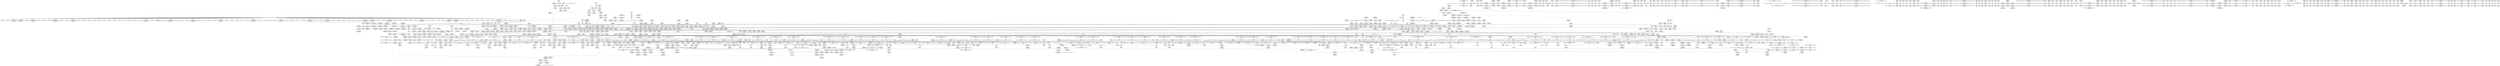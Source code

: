 digraph {
	CE0x57edb80 [shape=record,shape=Mrecord,label="{CE0x57edb80|i32_77|*Constant*|*SummSource*}"]
	CE0x57da900 [shape=record,shape=Mrecord,label="{CE0x57da900|i64*_getelementptr_inbounds_(_9_x_i64_,_9_x_i64_*___llvm_gcov_ctr310,_i64_0,_i64_7)|*Constant*|*SummSink*}"]
	CE0x57d1c90 [shape=record,shape=Mrecord,label="{CE0x57d1c90|selinux_shm_alloc_security:key|security/selinux/hooks.c,5305|*SummSource*}"]
	CE0x5832f00 [shape=record,shape=Mrecord,label="{CE0x5832f00|rcu_read_unlock:tmp16|include/linux/rcupdate.h,933|*SummSource*}"]
	CE0x57894d0 [shape=record,shape=Mrecord,label="{CE0x57894d0|80:_i32,_112:_i8*,_:_CMRE_55,56_}"]
	CE0x57cf260 [shape=record,shape=Mrecord,label="{CE0x57cf260|i8_4|*Constant*}"]
	CE0x58c37f0 [shape=record,shape=Mrecord,label="{CE0x58c37f0|i64_ptrtoint_(i8*_blockaddress(_rcu_lock_release,_%__here)_to_i64)|*Constant*|*SummSink*}"]
	CE0x57a0710 [shape=record,shape=Mrecord,label="{CE0x57a0710|ipc_alloc_security:task|Function::ipc_alloc_security&Arg::task::}"]
	CE0x579e9c0 [shape=record,shape=Mrecord,label="{CE0x579e9c0|80:_i32,_112:_i8*,_:_CMRE_59,60_}"]
	CE0x5782e40 [shape=record,shape=Mrecord,label="{CE0x5782e40|GLOBAL:get_current|*Constant*|*SummSink*}"]
	CE0x58a24d0 [shape=record,shape=Mrecord,label="{CE0x58a24d0|__preempt_count_add:bb}"]
	CE0x5794000 [shape=record,shape=Mrecord,label="{CE0x5794000|80:_i32,_112:_i8*,_:_CMRE_96,100_|*MultipleSource*|Function::selinux_shm_alloc_security&Arg::shp::|security/selinux/hooks.c,5298}"]
	CE0x57ff120 [shape=record,shape=Mrecord,label="{CE0x57ff120|i32_22|*Constant*}"]
	CE0x58533d0 [shape=record,shape=Mrecord,label="{CE0x58533d0|cred_sid:sid|security/selinux/hooks.c,197|*SummSource*}"]
	CE0x58453a0 [shape=record,shape=Mrecord,label="{CE0x58453a0|__rcu_read_lock:tmp7|include/linux/rcupdate.h,240}"]
	CE0x5788b50 [shape=record,shape=Mrecord,label="{CE0x5788b50|80:_i32,_112:_i8*,_:_CMRE_13,14_}"]
	CE0x5828280 [shape=record,shape=Mrecord,label="{CE0x5828280|ipc_alloc_security:tmp3|security/selinux/hooks.c,5084|*SummSink*}"]
	CE0x5781e00 [shape=record,shape=Mrecord,label="{CE0x5781e00|selinux_shm_alloc_security:shm_perm|security/selinux/hooks.c,5298}"]
	CE0x5855c70 [shape=record,shape=Mrecord,label="{CE0x5855c70|task_sid:if.end|*SummSink*}"]
	CE0x57e3700 [shape=record,shape=Mrecord,label="{CE0x57e3700|_ret_void,_!dbg_!27719|./arch/x86/include/asm/preempt.h,73|*SummSink*}"]
	CE0x57ad590 [shape=record,shape=Mrecord,label="{CE0x57ad590|get_current:tmp}"]
	CE0x57dddb0 [shape=record,shape=Mrecord,label="{CE0x57dddb0|GLOBAL:ipc_free_security|*Constant*}"]
	CE0x57d21f0 [shape=record,shape=Mrecord,label="{CE0x57d21f0|selinux_shm_alloc_security:tmp10|security/selinux/hooks.c,5305|*SummSink*}"]
	CE0x57f0250 [shape=record,shape=Mrecord,label="{CE0x57f0250|i64*_getelementptr_inbounds_(_11_x_i64_,_11_x_i64_*___llvm_gcov_ctr125,_i64_0,_i64_6)|*Constant*|*SummSink*}"]
	CE0x5805290 [shape=record,shape=Mrecord,label="{CE0x5805290|ipc_free_security:tmp5|security/selinux/hooks.c,5097}"]
	CE0x5782900 [shape=record,shape=Mrecord,label="{CE0x5782900|GLOBAL:current_task|Global_var:current_task}"]
	CE0x57a3190 [shape=record,shape=Mrecord,label="{CE0x57a3190|current_sid:tmp1|*SummSource*}"]
	CE0x57f0dd0 [shape=record,shape=Mrecord,label="{CE0x57f0dd0|kzalloc:or|include/linux/slab.h,578}"]
	CE0x58045c0 [shape=record,shape=Mrecord,label="{CE0x58045c0|kmalloc:size|Function::kmalloc&Arg::size::}"]
	CE0x57b0a70 [shape=record,shape=Mrecord,label="{CE0x57b0a70|rcu_read_unlock:tmp2|*SummSink*}"]
	CE0x57d5320 [shape=record,shape=Mrecord,label="{CE0x57d5320|selinux_shm_alloc_security:tmp14|security/selinux/hooks.c,5309|*SummSink*}"]
	CE0x581be90 [shape=record,shape=Mrecord,label="{CE0x581be90|_call_void___rcu_read_lock()_#10,_!dbg_!27710|include/linux/rcupdate.h,879|*SummSource*}"]
	CE0x580da00 [shape=record,shape=Mrecord,label="{CE0x580da00|rcu_read_lock:call3|include/linux/rcupdate.h,882|*SummSink*}"]
	CE0x581ab40 [shape=record,shape=Mrecord,label="{CE0x581ab40|i64*_getelementptr_inbounds_(_13_x_i64_,_13_x_i64_*___llvm_gcov_ctr126,_i64_0,_i64_0)|*Constant*|*SummSource*}"]
	CE0x57fd490 [shape=record,shape=Mrecord,label="{CE0x57fd490|i32_0|*Constant*}"]
	CE0x57893a0 [shape=record,shape=Mrecord,label="{CE0x57893a0|80:_i32,_112:_i8*,_:_CMRE_54,55_}"]
	CE0x5812dc0 [shape=record,shape=Mrecord,label="{CE0x5812dc0|i8*_getelementptr_inbounds_(_42_x_i8_,_42_x_i8_*_.str46,_i32_0,_i32_0)|*Constant*}"]
	CE0x579e220 [shape=record,shape=Mrecord,label="{CE0x579e220|selinux_shm_alloc_security:if.end|*SummSource*}"]
	CE0x58cdb60 [shape=record,shape=Mrecord,label="{CE0x58cdb60|i64*_getelementptr_inbounds_(_4_x_i64_,_4_x_i64_*___llvm_gcov_ctr134,_i64_0,_i64_3)|*Constant*|*SummSource*}"]
	CE0x5841360 [shape=record,shape=Mrecord,label="{CE0x5841360|_call_void_rcu_read_unlock()_#10,_!dbg_!27748|security/selinux/hooks.c,209|*SummSink*}"]
	CE0x58b1200 [shape=record,shape=Mrecord,label="{CE0x58b1200|i64*_getelementptr_inbounds_(_4_x_i64_,_4_x_i64_*___llvm_gcov_ctr130,_i64_0,_i64_0)|*Constant*}"]
	CE0x57d2d90 [shape=record,shape=Mrecord,label="{CE0x57d2d90|avc_has_perm:entry}"]
	CE0x579a9e0 [shape=record,shape=Mrecord,label="{CE0x579a9e0|_call_void_mcount()_#3|*SummSource*}"]
	CE0x5895690 [shape=record,shape=Mrecord,label="{CE0x5895690|i64*_getelementptr_inbounds_(_4_x_i64_,_4_x_i64_*___llvm_gcov_ctr130,_i64_0,_i64_1)|*Constant*|*SummSource*}"]
	CE0x5804770 [shape=record,shape=Mrecord,label="{CE0x5804770|kmalloc:size|Function::kmalloc&Arg::size::|*SummSource*}"]
	CE0x57f6df0 [shape=record,shape=Mrecord,label="{CE0x57f6df0|i64*_getelementptr_inbounds_(_13_x_i64_,_13_x_i64_*___llvm_gcov_ctr126,_i64_0,_i64_9)|*Constant*|*SummSink*}"]
	CE0x57a8f90 [shape=record,shape=Mrecord,label="{CE0x57a8f90|ipc_alloc_security:sclass2|security/selinux/hooks.c,5088|*SummSource*}"]
	CE0x579cfc0 [shape=record,shape=Mrecord,label="{CE0x579cfc0|GLOBAL:__llvm_gcov_ctr310|Global_var:__llvm_gcov_ctr310|*SummSink*}"]
	CE0x57eccf0 [shape=record,shape=Mrecord,label="{CE0x57eccf0|COLLAPSED:_GCMRE___llvm_gcov_ctr302_internal_global_2_x_i64_zeroinitializer:_elem_0:default:}"]
	CE0x584ca20 [shape=record,shape=Mrecord,label="{CE0x584ca20|cred_sid:tmp|*SummSource*}"]
	CE0x57a12c0 [shape=record,shape=Mrecord,label="{CE0x57a12c0|80:_i32,_112:_i8*,_:_CMRE_45,46_}"]
	CE0x57a1190 [shape=record,shape=Mrecord,label="{CE0x57a1190|80:_i32,_112:_i8*,_:_CMRE_44,45_}"]
	CE0x58b2710 [shape=record,shape=Mrecord,label="{CE0x58b2710|i8*_undef|*Constant*}"]
	CE0x5811130 [shape=record,shape=Mrecord,label="{CE0x5811130|rcu_read_lock:tobool1|include/linux/rcupdate.h,882}"]
	CE0x57d5d00 [shape=record,shape=Mrecord,label="{CE0x57d5d00|avc_has_perm:tsid|Function::avc_has_perm&Arg::tsid::}"]
	CE0x579a520 [shape=record,shape=Mrecord,label="{CE0x579a520|selinux_shm_alloc_security:call2|security/selinux/hooks.c,5298}"]
	CE0x5809790 [shape=record,shape=Mrecord,label="{CE0x5809790|__preempt_count_add:entry|*SummSource*}"]
	CE0x58c6be0 [shape=record,shape=Mrecord,label="{CE0x58c6be0|__preempt_count_add:tmp7|./arch/x86/include/asm/preempt.h,73}"]
	CE0x58c7840 [shape=record,shape=Mrecord,label="{CE0x58c7840|rcu_lock_release:indirectgoto|*SummSource*}"]
	CE0x57a7000 [shape=record,shape=Mrecord,label="{CE0x57a7000|current_sid:tmp4|security/selinux/hooks.c,218|*SummSink*}"]
	CE0x5840ea0 [shape=record,shape=Mrecord,label="{CE0x5840ea0|_ret_i32_%tmp6,_!dbg_!27716|security/selinux/hooks.c,197}"]
	CE0x57a1bd0 [shape=record,shape=Mrecord,label="{CE0x57a1bd0|selinux_shm_alloc_security:if.end}"]
	CE0x5790bd0 [shape=record,shape=Mrecord,label="{CE0x5790bd0|_call_void_lockdep_rcu_suspicious(i8*_getelementptr_inbounds_(_25_x_i8_,_25_x_i8_*_.str3,_i32_0,_i32_0),_i32_218,_i8*_getelementptr_inbounds_(_45_x_i8_,_45_x_i8_*_.str12,_i32_0,_i32_0))_#10,_!dbg_!27727|security/selinux/hooks.c,218|*SummSink*}"]
	CE0x57cfe20 [shape=record,shape=Mrecord,label="{CE0x57cfe20|selinux_shm_alloc_security:shm_perm4|security/selinux/hooks.c,5305}"]
	CE0x57e8c00 [shape=record,shape=Mrecord,label="{CE0x57e8c00|_call_void_mcount()_#3|*SummSource*}"]
	CE0x5833560 [shape=record,shape=Mrecord,label="{CE0x5833560|rcu_read_lock:tmp2|*SummSink*}"]
	CE0x57eefd0 [shape=record,shape=Mrecord,label="{CE0x57eefd0|current_sid:tmp12|security/selinux/hooks.c,218|*SummSink*}"]
	CE0x5831a20 [shape=record,shape=Mrecord,label="{CE0x5831a20|rcu_lock_acquire:tmp1|*SummSink*}"]
	CE0x57d86e0 [shape=record,shape=Mrecord,label="{CE0x57d86e0|i32_218|*Constant*|*SummSource*}"]
	CE0x5827f70 [shape=record,shape=Mrecord,label="{CE0x5827f70|ipc_free_security:tmp3|*SummSource*}"]
	CE0x57b0ff0 [shape=record,shape=Mrecord,label="{CE0x57b0ff0|rcu_read_unlock:if.end|*SummSource*}"]
	CE0x58c76c0 [shape=record,shape=Mrecord,label="{CE0x58c76c0|rcu_lock_release:__here|*SummSink*}"]
	CE0x5781150 [shape=record,shape=Mrecord,label="{CE0x5781150|i64_0|*Constant*|*SummSource*}"]
	CE0x589b100 [shape=record,shape=Mrecord,label="{CE0x589b100|_call_void___preempt_count_sub(i32_1)_#10,_!dbg_!27715|include/linux/rcupdate.h,244|*SummSource*}"]
	CE0x5810ca0 [shape=record,shape=Mrecord,label="{CE0x5810ca0|rcu_read_unlock:tmp3|*SummSource*}"]
	CE0x57d6a40 [shape=record,shape=Mrecord,label="{CE0x57d6a40|selinux_shm_alloc_security:u|security/selinux/hooks.c,5305|*SummSource*}"]
	CE0x5842610 [shape=record,shape=Mrecord,label="{CE0x5842610|kmalloc:bb|*SummSink*}"]
	CE0x57b0eb0 [shape=record,shape=Mrecord,label="{CE0x57b0eb0|__preempt_count_add:val|Function::__preempt_count_add&Arg::val::|*SummSource*}"]
	CE0x58a10b0 [shape=record,shape=Mrecord,label="{CE0x58a10b0|__rcu_read_lock:bb}"]
	CE0x57905d0 [shape=record,shape=Mrecord,label="{CE0x57905d0|80:_i32,_112:_i8*,_:_CMRE_160,168_|*MultipleSource*|Function::selinux_shm_alloc_security&Arg::shp::|security/selinux/hooks.c,5298}"]
	CE0x58b2f70 [shape=record,shape=Mrecord,label="{CE0x58b2f70|i64*_getelementptr_inbounds_(_4_x_i64_,_4_x_i64_*___llvm_gcov_ctr134,_i64_0,_i64_0)|*Constant*|*SummSink*}"]
	CE0x577d7e0 [shape=record,shape=Mrecord,label="{CE0x577d7e0|_ret_%struct.task_struct*_%tmp4,_!dbg_!27714|./arch/x86/include/asm/current.h,14|*SummSource*}"]
	CE0x581aec0 [shape=record,shape=Mrecord,label="{CE0x581aec0|i32_77|*Constant*}"]
	CE0x58277d0 [shape=record,shape=Mrecord,label="{CE0x58277d0|_ret_void,_!dbg_!27717|include/linux/rcupdate.h,419|*SummSource*}"]
	CE0x58b25a0 [shape=record,shape=Mrecord,label="{CE0x58b25a0|rcu_lock_acquire:tmp7|*SummSource*}"]
	CE0x57717c0 [shape=record,shape=Mrecord,label="{CE0x57717c0|i1_true|*Constant*|*SummSource*}"]
	CE0x57f9570 [shape=record,shape=Mrecord,label="{CE0x57f9570|current_sid:call4|security/selinux/hooks.c,218}"]
	CE0x5894930 [shape=record,shape=Mrecord,label="{CE0x5894930|rcu_read_unlock:if.end|*SummSink*}"]
	CE0x57f7e80 [shape=record,shape=Mrecord,label="{CE0x57f7e80|task_sid:tmp23|security/selinux/hooks.c,208}"]
	CE0x5793030 [shape=record,shape=Mrecord,label="{CE0x5793030|i8_1|*Constant*|*SummSource*}"]
	CE0x5818590 [shape=record,shape=Mrecord,label="{CE0x5818590|__preempt_count_add:tmp5|./arch/x86/include/asm/preempt.h,72|*SummSink*}"]
	CE0x57ac440 [shape=record,shape=Mrecord,label="{CE0x57ac440|i64*_getelementptr_inbounds_(_6_x_i64_,_6_x_i64_*___llvm_gcov_ctr301,_i64_0,_i64_0)|*Constant*|*SummSink*}"]
	CE0x58c4b90 [shape=record,shape=Mrecord,label="{CE0x58c4b90|_call_void_mcount()_#3|*SummSink*}"]
	CE0x5782010 [shape=record,shape=Mrecord,label="{CE0x5782010|selinux_shm_alloc_security:shm_perm|security/selinux/hooks.c,5298|*SummSource*}"]
	CE0x58337d0 [shape=record,shape=Mrecord,label="{CE0x58337d0|rcu_read_lock:tmp3}"]
	CE0x577d770 [shape=record,shape=Mrecord,label="{CE0x577d770|get_current:entry|*SummSink*}"]
	CE0x5834b30 [shape=record,shape=Mrecord,label="{CE0x5834b30|i64_3|*Constant*}"]
	CE0x5851750 [shape=record,shape=Mrecord,label="{CE0x5851750|task_sid:tmp14|security/selinux/hooks.c,208}"]
	CE0x5812720 [shape=record,shape=Mrecord,label="{CE0x5812720|i32_883|*Constant*|*SummSink*}"]
	CE0x58c8fc0 [shape=record,shape=Mrecord,label="{CE0x58c8fc0|COLLAPSED:_GCMRE___llvm_gcov_ctr134_internal_global_4_x_i64_zeroinitializer:_elem_0:default:}"]
	CE0x580bd60 [shape=record,shape=Mrecord,label="{CE0x580bd60|rcu_read_unlock:call3|include/linux/rcupdate.h,933|*SummSource*}"]
	CE0x580ff60 [shape=record,shape=Mrecord,label="{CE0x580ff60|i64*_getelementptr_inbounds_(_11_x_i64_,_11_x_i64_*___llvm_gcov_ctr127,_i64_0,_i64_8)|*Constant*|*SummSource*}"]
	CE0x5785cc0 [shape=record,shape=Mrecord,label="{CE0x5785cc0|i32_1|*Constant*|*SummSink*}"]
	CE0x5844c40 [shape=record,shape=Mrecord,label="{CE0x5844c40|rcu_read_lock:land.lhs.true}"]
	CE0x57fa990 [shape=record,shape=Mrecord,label="{CE0x57fa990|rcu_lock_release:tmp7|*SummSink*}"]
	CE0x5854620 [shape=record,shape=Mrecord,label="{CE0x5854620|i64*_getelementptr_inbounds_(_13_x_i64_,_13_x_i64_*___llvm_gcov_ctr126,_i64_0,_i64_1)|*Constant*}"]
	CE0x58d0d90 [shape=record,shape=Mrecord,label="{CE0x58d0d90|_call_void_mcount()_#3|*SummSink*}"]
	CE0x58ad300 [shape=record,shape=Mrecord,label="{CE0x58ad300|rcu_lock_release:__here}"]
	CE0x58e3470 [shape=record,shape=Mrecord,label="{CE0x58e3470|__preempt_count_add:do.body}"]
	CE0x58044b0 [shape=record,shape=Mrecord,label="{CE0x58044b0|kmalloc:entry|*SummSink*}"]
	CE0x57e5e70 [shape=record,shape=Mrecord,label="{CE0x57e5e70|ipc_free_security:security|security/selinux/hooks.c,5097|*SummSink*}"]
	CE0x5770650 [shape=record,shape=Mrecord,label="{CE0x5770650|current_sid:tmp9|security/selinux/hooks.c,218|*SummSource*}"]
	CE0x584b3f0 [shape=record,shape=Mrecord,label="{CE0x584b3f0|cred_sid:tmp}"]
	CE0x57f4c00 [shape=record,shape=Mrecord,label="{CE0x57f4c00|__rcu_read_lock:tmp4|include/linux/rcupdate.h,239}"]
	CE0x58425a0 [shape=record,shape=Mrecord,label="{CE0x58425a0|kmalloc:bb|*SummSource*}"]
	CE0x5794f30 [shape=record,shape=Mrecord,label="{CE0x5794f30|get_current:tmp|*SummSink*}"]
	CE0x581ec20 [shape=record,shape=Mrecord,label="{CE0x581ec20|rcu_read_lock:entry}"]
	CE0x589bb60 [shape=record,shape=Mrecord,label="{CE0x589bb60|i8*_getelementptr_inbounds_(_44_x_i8_,_44_x_i8_*_.str47,_i32_0,_i32_0)|*Constant*}"]
	CE0x5809670 [shape=record,shape=Mrecord,label="{CE0x5809670|GLOBAL:__preempt_count_add|*Constant*|*SummSource*}"]
	CE0x57a2b90 [shape=record,shape=Mrecord,label="{CE0x57a2b90|selinux_shm_alloc_security:tmp6|security/selinux/hooks.c,5300|*SummSink*}"]
	CE0x58c4400 [shape=record,shape=Mrecord,label="{CE0x58c4400|__preempt_count_sub:sub|./arch/x86/include/asm/preempt.h,77|*SummSink*}"]
	CE0x58c5460 [shape=record,shape=Mrecord,label="{CE0x58c5460|i64*_getelementptr_inbounds_(_4_x_i64_,_4_x_i64_*___llvm_gcov_ctr134,_i64_0,_i64_1)|*Constant*}"]
	CE0x57f6ac0 [shape=record,shape=Mrecord,label="{CE0x57f6ac0|i64*_getelementptr_inbounds_(_6_x_i64_,_6_x_i64_*___llvm_gcov_ctr301,_i64_0,_i64_5)|*Constant*}"]
	CE0x5897140 [shape=record,shape=Mrecord,label="{CE0x5897140|rcu_read_unlock:tmp13|include/linux/rcupdate.h,933}"]
	CE0x5820820 [shape=record,shape=Mrecord,label="{CE0x5820820|GLOBAL:kzalloc|*Constant*|*SummSink*}"]
	CE0x58360b0 [shape=record,shape=Mrecord,label="{CE0x58360b0|task_sid:tmp19|security/selinux/hooks.c,208}"]
	CE0x5843d20 [shape=record,shape=Mrecord,label="{CE0x5843d20|_call_void_rcu_lock_acquire(%struct.lockdep_map*_rcu_lock_map)_#10,_!dbg_!27711|include/linux/rcupdate.h,881}"]
	CE0x5818d90 [shape=record,shape=Mrecord,label="{CE0x5818d90|rcu_read_lock:tmp4|include/linux/rcupdate.h,882|*SummSink*}"]
	CE0x5809600 [shape=record,shape=Mrecord,label="{CE0x5809600|GLOBAL:__preempt_count_add|*Constant*|*SummSink*}"]
	CE0x589d9e0 [shape=record,shape=Mrecord,label="{CE0x589d9e0|rcu_read_unlock:tmp22|include/linux/rcupdate.h,935}"]
	CE0x58a2af0 [shape=record,shape=Mrecord,label="{CE0x58a2af0|__preempt_count_add:bb|*SummSource*}"]
	CE0x583e040 [shape=record,shape=Mrecord,label="{CE0x583e040|task_sid:tmp25|security/selinux/hooks.c,208}"]
	CE0x57d1aa0 [shape=record,shape=Mrecord,label="{CE0x57d1aa0|i32_(i32,_i32,_i16,_i32,_%struct.common_audit_data*)*_bitcast_(i32_(i32,_i32,_i16,_i32,_%struct.common_audit_data.495*)*_avc_has_perm_to_i32_(i32,_i32,_i16,_i32,_%struct.common_audit_data*)*)|*Constant*|*SummSink*}"]
	CE0x58c6110 [shape=record,shape=Mrecord,label="{CE0x58c6110|__rcu_read_lock:tmp3|*SummSource*}"]
	CE0x57b5140 [shape=record,shape=Mrecord,label="{CE0x57b5140|selinux_shm_alloc_security:security|security/selinux/hooks.c,5302|*SummSource*}"]
	CE0x58134c0 [shape=record,shape=Mrecord,label="{CE0x58134c0|i64*_getelementptr_inbounds_(_11_x_i64_,_11_x_i64_*___llvm_gcov_ctr127,_i64_0,_i64_9)|*Constant*|*SummSink*}"]
	CE0x578c310 [shape=record,shape=Mrecord,label="{CE0x578c310|selinux_shm_alloc_security:tmp2|security/selinux/hooks.c,5299}"]
	CE0x5824220 [shape=record,shape=Mrecord,label="{CE0x5824220|task_sid:call3|security/selinux/hooks.c,208|*SummSource*}"]
	CE0x5832280 [shape=record,shape=Mrecord,label="{CE0x5832280|rcu_read_unlock:land.lhs.true2|*SummSource*}"]
	CE0x5802c20 [shape=record,shape=Mrecord,label="{CE0x5802c20|_ret_void,_!dbg_!27735|include/linux/rcupdate.h,884|*SummSource*}"]
	CE0x58b3460 [shape=record,shape=Mrecord,label="{CE0x58b3460|rcu_lock_acquire:tmp4|include/linux/rcupdate.h,418}"]
	CE0x57f77e0 [shape=record,shape=Mrecord,label="{CE0x57f77e0|task_sid:tmp22|security/selinux/hooks.c,208}"]
	CE0x576fd70 [shape=record,shape=Mrecord,label="{CE0x576fd70|i64_0|*Constant*}"]
	CE0x58c4540 [shape=record,shape=Mrecord,label="{CE0x58c4540|_call_void_asm_addl_$1,_%gs:$0_,_*m,ri,*m,_dirflag_,_fpsr_,_flags_(i32*___preempt_count,_i32_%sub,_i32*___preempt_count)_#3,_!dbg_!27717,_!srcloc_!27718|./arch/x86/include/asm/preempt.h,77|*SummSource*}"]
	CE0x5825d60 [shape=record,shape=Mrecord,label="{CE0x5825d60|_call_void_mcount()_#3}"]
	CE0x5842c90 [shape=record,shape=Mrecord,label="{CE0x5842c90|i32_1|*Constant*}"]
	CE0x5853df0 [shape=record,shape=Mrecord,label="{CE0x5853df0|GLOBAL:__llvm_gcov_ctr126|Global_var:__llvm_gcov_ctr126|*SummSink*}"]
	CE0x57fcd60 [shape=record,shape=Mrecord,label="{CE0x57fcd60|i32_22|*Constant*}"]
	CE0x57b31c0 [shape=record,shape=Mrecord,label="{CE0x57b31c0|selinux_shm_alloc_security:shm_perm3|security/selinux/hooks.c,5302|*SummSink*}"]
	CE0x57ef340 [shape=record,shape=Mrecord,label="{CE0x57ef340|i64*_getelementptr_inbounds_(_11_x_i64_,_11_x_i64_*___llvm_gcov_ctr125,_i64_0,_i64_6)|*Constant*|*SummSource*}"]
	CE0x5895fb0 [shape=record,shape=Mrecord,label="{CE0x5895fb0|COLLAPSED:_GCMRE___llvm_gcov_ctr132_internal_global_11_x_i64_zeroinitializer:_elem_0:default:}"]
	CE0x581c500 [shape=record,shape=Mrecord,label="{CE0x581c500|rcu_read_unlock:call|include/linux/rcupdate.h,933}"]
	CE0x57af2d0 [shape=record,shape=Mrecord,label="{CE0x57af2d0|selinux_shm_alloc_security:tmp7|security/selinux/hooks.c,5300|*SummSource*}"]
	CE0x58ddf60 [shape=record,shape=Mrecord,label="{CE0x58ddf60|__preempt_count_sub:tmp4|./arch/x86/include/asm/preempt.h,77}"]
	CE0x5817ea0 [shape=record,shape=Mrecord,label="{CE0x5817ea0|rcu_read_unlock:tmp5|include/linux/rcupdate.h,933}"]
	CE0x581b460 [shape=record,shape=Mrecord,label="{CE0x581b460|rcu_lock_release:tmp3}"]
	CE0x5850f90 [shape=record,shape=Mrecord,label="{CE0x5850f90|GLOBAL:__rcu_read_lock|*Constant*}"]
	CE0x5896ff0 [shape=record,shape=Mrecord,label="{CE0x5896ff0|rcu_read_unlock:call3|include/linux/rcupdate.h,933|*SummSink*}"]
	CE0x57dec90 [shape=record,shape=Mrecord,label="{CE0x57dec90|ipc_free_security:perm|Function::ipc_free_security&Arg::perm::|*SummSource*}"]
	CE0x57a0420 [shape=record,shape=Mrecord,label="{CE0x57a0420|%struct.task_struct*_(%struct.task_struct**)*_asm_movq_%gs:$_1:P_,$0_,_r,im,_dirflag_,_fpsr_,_flags_}"]
	CE0x584f570 [shape=record,shape=Mrecord,label="{CE0x584f570|_call_void_lockdep_rcu_suspicious(i8*_getelementptr_inbounds_(_25_x_i8_,_25_x_i8_*_.str3,_i32_0,_i32_0),_i32_208,_i8*_getelementptr_inbounds_(_41_x_i8_,_41_x_i8_*_.str44,_i32_0,_i32_0))_#10,_!dbg_!27732|security/selinux/hooks.c,208|*SummSource*}"]
	CE0x5829930 [shape=record,shape=Mrecord,label="{CE0x5829930|i64*_getelementptr_inbounds_(_2_x_i64_,_2_x_i64_*___llvm_gcov_ctr182,_i64_0,_i64_1)|*Constant*}"]
	CE0x5826c00 [shape=record,shape=Mrecord,label="{CE0x5826c00|kmalloc:tmp|*SummSink*}"]
	CE0x5840b40 [shape=record,shape=Mrecord,label="{CE0x5840b40|cred_sid:cred|Function::cred_sid&Arg::cred::}"]
	CE0x58b1f10 [shape=record,shape=Mrecord,label="{CE0x58b1f10|i64*_getelementptr_inbounds_(_4_x_i64_,_4_x_i64_*___llvm_gcov_ctr130,_i64_0,_i64_3)|*Constant*|*SummSink*}"]
	CE0x57f21d0 [shape=record,shape=Mrecord,label="{CE0x57f21d0|current_sid:do.end|*SummSink*}"]
	CE0x578c900 [shape=record,shape=Mrecord,label="{CE0x578c900|selinux_shm_alloc_security:call|security/selinux/hooks.c,5295|*SummSource*}"]
	CE0x5771280 [shape=record,shape=Mrecord,label="{CE0x5771280|_call_void_mcount()_#3|*SummSource*}"]
	CE0x580d570 [shape=record,shape=Mrecord,label="{CE0x580d570|rcu_read_lock:call3|include/linux/rcupdate.h,882}"]
	CE0x5846b40 [shape=record,shape=Mrecord,label="{CE0x5846b40|GLOBAL:__llvm_gcov_ctr127|Global_var:__llvm_gcov_ctr127|*SummSource*}"]
	CE0x57e8980 [shape=record,shape=Mrecord,label="{CE0x57e8980|_call_void_mcount()_#3}"]
	CE0x577ac90 [shape=record,shape=Mrecord,label="{CE0x577ac90|selinux_shm_alloc_security:tobool|security/selinux/hooks.c,5299|*SummSink*}"]
	CE0x5801b10 [shape=record,shape=Mrecord,label="{CE0x5801b10|current_sid:tmp24|security/selinux/hooks.c,220|*SummSink*}"]
	CE0x58125a0 [shape=record,shape=Mrecord,label="{CE0x58125a0|i32_883|*Constant*|*SummSource*}"]
	CE0x58325f0 [shape=record,shape=Mrecord,label="{CE0x58325f0|_call_void_mcount()_#3|*SummSink*}"]
	CE0x58f52c0 [shape=record,shape=Mrecord,label="{CE0x58f52c0|__preempt_count_sub:do.body|*SummSink*}"]
	CE0x57702f0 [shape=record,shape=Mrecord,label="{CE0x57702f0|ipc_alloc_security:tmp|*SummSink*}"]
	CE0x584ccc0 [shape=record,shape=Mrecord,label="{CE0x584ccc0|task_sid:tmp10|security/selinux/hooks.c,208|*SummSource*}"]
	CE0x57a6060 [shape=record,shape=Mrecord,label="{CE0x57a6060|current_sid:tmp6|security/selinux/hooks.c,218|*SummSource*}"]
	CE0x58341c0 [shape=record,shape=Mrecord,label="{CE0x58341c0|rcu_read_lock:bb|*SummSource*}"]
	CE0x580ef50 [shape=record,shape=Mrecord,label="{CE0x580ef50|rcu_read_lock:tmp14|include/linux/rcupdate.h,882|*SummSource*}"]
	CE0x5820200 [shape=record,shape=Mrecord,label="{CE0x5820200|kzalloc:tmp2|*SummSink*}"]
	CE0x577d940 [shape=record,shape=Mrecord,label="{CE0x577d940|_ret_%struct.task_struct*_%tmp4,_!dbg_!27714|./arch/x86/include/asm/current.h,14}"]
	CE0x57db250 [shape=record,shape=Mrecord,label="{CE0x57db250|selinux_shm_alloc_security:tmp19|security/selinux/hooks.c,5313}"]
	CE0x58c9610 [shape=record,shape=Mrecord,label="{CE0x58c9610|i64*_getelementptr_inbounds_(_4_x_i64_,_4_x_i64_*___llvm_gcov_ctr134,_i64_0,_i64_3)|*Constant*}"]
	CE0x579e6d0 [shape=record,shape=Mrecord,label="{CE0x579e6d0|80:_i32,_112:_i8*,_:_CMRE_39,40_}"]
	CE0x5814d40 [shape=record,shape=Mrecord,label="{CE0x5814d40|_call_void_lockdep_rcu_suspicious(i8*_getelementptr_inbounds_(_25_x_i8_,_25_x_i8_*_.str45,_i32_0,_i32_0),_i32_883,_i8*_getelementptr_inbounds_(_42_x_i8_,_42_x_i8_*_.str46,_i32_0,_i32_0))_#10,_!dbg_!27728|include/linux/rcupdate.h,882}"]
	CE0x58de190 [shape=record,shape=Mrecord,label="{CE0x58de190|void_(i32*,_i32,_i32*)*_asm_addl_$1,_%gs:$0_,_*m,ri,*m,_dirflag_,_fpsr_,_flags_}"]
	CE0x58497e0 [shape=record,shape=Mrecord,label="{CE0x58497e0|GLOBAL:__kmalloc|*Constant*|*SummSource*}"]
	CE0x58bb1f0 [shape=record,shape=Mrecord,label="{CE0x58bb1f0|__rcu_read_unlock:bb|*SummSink*}"]
	CE0x58a19c0 [shape=record,shape=Mrecord,label="{CE0x58a19c0|void_(i32*,_i32,_i32*)*_asm_addl_$1,_%gs:$0_,_*m,ri,*m,_dirflag_,_fpsr_,_flags_|*SummSink*}"]
	CE0x5896a30 [shape=record,shape=Mrecord,label="{CE0x5896a30|rcu_read_unlock:tobool1|include/linux/rcupdate.h,933}"]
	CE0x57dad70 [shape=record,shape=Mrecord,label="{CE0x57dad70|selinux_shm_alloc_security:tmp18|security/selinux/hooks.c,5313|*SummSink*}"]
	CE0x5789de0 [shape=record,shape=Mrecord,label="{CE0x5789de0|current_sid:entry|*SummSink*}"]
	CE0x57f2410 [shape=record,shape=Mrecord,label="{CE0x57f2410|ipc_alloc_security:bb|*SummSink*}"]
	CE0x58a0170 [shape=record,shape=Mrecord,label="{CE0x58a0170|__rcu_read_unlock:entry}"]
	CE0x58a0b60 [shape=record,shape=Mrecord,label="{CE0x58a0b60|GLOBAL:rcu_lock_release|*Constant*}"]
	CE0x57ec8d0 [shape=record,shape=Mrecord,label="{CE0x57ec8d0|ipc_alloc_security:tmp4|security/selinux/hooks.c,5084|*SummSink*}"]
	CE0x57a9490 [shape=record,shape=Mrecord,label="{CE0x57a9490|ipc_alloc_security:sid3|security/selinux/hooks.c,5089|*SummSource*}"]
	CE0x57e4c80 [shape=record,shape=Mrecord,label="{CE0x57e4c80|ipc_alloc_security:tmp13|security/selinux/hooks.c,5093|*SummSource*}"]
	CE0x5826780 [shape=record,shape=Mrecord,label="{CE0x5826780|ipc_alloc_security:tmp9|security/selinux/hooks.c,5087}"]
	CE0x5841230 [shape=record,shape=Mrecord,label="{CE0x5841230|_ret_i32_%tmp6,_!dbg_!27716|security/selinux/hooks.c,197|*SummSink*}"]
	CE0x581ba20 [shape=record,shape=Mrecord,label="{CE0x581ba20|task_sid:tobool|security/selinux/hooks.c,208|*SummSink*}"]
	CE0x58f1e40 [shape=record,shape=Mrecord,label="{CE0x58f1e40|__preempt_count_sub:tmp}"]
	CE0x57faa90 [shape=record,shape=Mrecord,label="{CE0x57faa90|i8*_undef|*Constant*}"]
	CE0x57fdda0 [shape=record,shape=Mrecord,label="{CE0x57fdda0|_call_void_mcount()_#3|*SummSink*}"]
	CE0x584c5c0 [shape=record,shape=Mrecord,label="{CE0x584c5c0|task_sid:tmp7|security/selinux/hooks.c,208|*SummSink*}"]
	CE0x58c8dc0 [shape=record,shape=Mrecord,label="{CE0x58c8dc0|i64*_getelementptr_inbounds_(_4_x_i64_,_4_x_i64_*___llvm_gcov_ctr134,_i64_0,_i64_1)|*Constant*|*SummSink*}"]
	CE0x5843210 [shape=record,shape=Mrecord,label="{CE0x5843210|rcu_read_lock:tmp7|include/linux/rcupdate.h,882}"]
	CE0x5771990 [shape=record,shape=Mrecord,label="{CE0x5771990|_ret_i32_%tmp24,_!dbg_!27742|security/selinux/hooks.c,220|*SummSink*}"]
	CE0x5828950 [shape=record,shape=Mrecord,label="{CE0x5828950|cred_sid:tmp1|*SummSource*}"]
	CE0x5834d50 [shape=record,shape=Mrecord,label="{CE0x5834d50|i64_2|*Constant*}"]
	CE0x589e460 [shape=record,shape=Mrecord,label="{CE0x589e460|_call_void_rcu_lock_release(%struct.lockdep_map*_rcu_lock_map)_#10,_!dbg_!27733|include/linux/rcupdate.h,935|*SummSource*}"]
	CE0x58a92e0 [shape=record,shape=Mrecord,label="{CE0x58a92e0|rcu_lock_release:tmp5|include/linux/rcupdate.h,423}"]
	CE0x589c120 [shape=record,shape=Mrecord,label="{CE0x589c120|i64*_getelementptr_inbounds_(_11_x_i64_,_11_x_i64_*___llvm_gcov_ctr132,_i64_0,_i64_9)|*Constant*|*SummSink*}"]
	CE0x57e7d20 [shape=record,shape=Mrecord,label="{CE0x57e7d20|_call_void_mcount()_#3|*SummSource*}"]
	CE0x5837ce0 [shape=record,shape=Mrecord,label="{CE0x5837ce0|task_sid:tmp16|security/selinux/hooks.c,208}"]
	CE0x58c4170 [shape=record,shape=Mrecord,label="{CE0x58c4170|rcu_lock_release:tmp6|*SummSink*}"]
	CE0x58a2b60 [shape=record,shape=Mrecord,label="{CE0x58a2b60|__preempt_count_add:bb|*SummSink*}"]
	CE0x5783180 [shape=record,shape=Mrecord,label="{CE0x5783180|GLOBAL:__llvm_gcov_ctr125|Global_var:__llvm_gcov_ctr125|*SummSource*}"]
	CE0x57dcc20 [shape=record,shape=Mrecord,label="{CE0x57dcc20|selinux_shm_alloc_security:tmp17|security/selinux/hooks.c,5310}"]
	CE0x5824990 [shape=record,shape=Mrecord,label="{CE0x5824990|task_sid:tmp11|security/selinux/hooks.c,208|*SummSink*}"]
	CE0x57d3b60 [shape=record,shape=Mrecord,label="{CE0x57d3b60|selinux_shm_alloc_security:tobool7|security/selinux/hooks.c,5309|*SummSource*}"]
	CE0x5827310 [shape=record,shape=Mrecord,label="{CE0x5827310|ipc_alloc_security:call1|security/selinux/hooks.c,5087}"]
	CE0x58bb050 [shape=record,shape=Mrecord,label="{CE0x58bb050|__rcu_read_unlock:tmp6|include/linux/rcupdate.h,245|*SummSink*}"]
	CE0x58d0ea0 [shape=record,shape=Mrecord,label="{CE0x58d0ea0|i64*_getelementptr_inbounds_(_4_x_i64_,_4_x_i64_*___llvm_gcov_ctr135,_i64_0,_i64_2)|*Constant*}"]
	"CONST[source:0(mediator),value:2(dynamic)][purpose:{object}][SnkIdx:2]"
	CE0x58ae050 [shape=record,shape=Mrecord,label="{CE0x58ae050|i32_2|*Constant*}"]
	CE0x57ee210 [shape=record,shape=Mrecord,label="{CE0x57ee210|current_sid:tmp12|security/selinux/hooks.c,218|*SummSource*}"]
	CE0x5821fa0 [shape=record,shape=Mrecord,label="{CE0x5821fa0|task_sid:call|security/selinux/hooks.c,208|*SummSource*}"]
	CE0x5821e20 [shape=record,shape=Mrecord,label="{CE0x5821e20|GLOBAL:__rcu_read_lock|*Constant*|*SummSink*}"]
	CE0x584d720 [shape=record,shape=Mrecord,label="{CE0x584d720|task_sid:tmp9|security/selinux/hooks.c,208}"]
	CE0x57fa920 [shape=record,shape=Mrecord,label="{CE0x57fa920|rcu_lock_release:tmp7|*SummSource*}"]
	CE0x58416e0 [shape=record,shape=Mrecord,label="{CE0x58416e0|_call_void_rcu_read_unlock()_#10,_!dbg_!27748|security/selinux/hooks.c,209|*SummSource*}"]
	CE0x57e7790 [shape=record,shape=Mrecord,label="{CE0x57e7790|i64_4|*Constant*}"]
	CE0x57714f0 [shape=record,shape=Mrecord,label="{CE0x57714f0|current_sid:tmp14|security/selinux/hooks.c,218|*SummSink*}"]
	CE0x580eb40 [shape=record,shape=Mrecord,label="{CE0x580eb40|rcu_read_lock:tmp13|include/linux/rcupdate.h,882|*SummSource*}"]
	CE0x57e6820 [shape=record,shape=Mrecord,label="{CE0x57e6820|GLOBAL:kfree|*Constant*}"]
	CE0x57e7910 [shape=record,shape=Mrecord,label="{CE0x57e7910|kzalloc:flags|Function::kzalloc&Arg::flags::}"]
	CE0x57d5c40 [shape=record,shape=Mrecord,label="{CE0x57d5c40|avc_has_perm:ssid|Function::avc_has_perm&Arg::ssid::|*SummSink*}"]
	CE0x57f2340 [shape=record,shape=Mrecord,label="{CE0x57f2340|current_sid:if.end|*SummSource*}"]
	CE0x57f3a30 [shape=record,shape=Mrecord,label="{CE0x57f3a30|i64*_getelementptr_inbounds_(_4_x_i64_,_4_x_i64_*___llvm_gcov_ctr128,_i64_0,_i64_3)|*Constant*}"]
	CE0x5806b80 [shape=record,shape=Mrecord,label="{CE0x5806b80|ipc_free_security:tmp1}"]
	CE0x5822890 [shape=record,shape=Mrecord,label="{CE0x5822890|_call_void_rcu_read_lock()_#10,_!dbg_!27712|security/selinux/hooks.c,207}"]
	CE0x580ec10 [shape=record,shape=Mrecord,label="{CE0x580ec10|rcu_read_lock:tmp13|include/linux/rcupdate.h,882|*SummSink*}"]
	CE0x57fcdd0 [shape=record,shape=Mrecord,label="{CE0x57fcdd0|cred_sid:security|security/selinux/hooks.c,196}"]
	CE0x57b2ee0 [shape=record,shape=Mrecord,label="{CE0x57b2ee0|selinux_shm_alloc_security:tmp9|security/selinux/hooks.c,5302|*SummSource*}"]
	CE0x57a7d90 [shape=record,shape=Mrecord,label="{CE0x57a7d90|selinux_shm_alloc_security:tmp4|security/selinux/hooks.c,5299|*SummSource*}"]
	CE0x57ec7c0 [shape=record,shape=Mrecord,label="{CE0x57ec7c0|ipc_alloc_security:tmp4|security/selinux/hooks.c,5084|*SummSource*}"]
	CE0x5807c40 [shape=record,shape=Mrecord,label="{CE0x5807c40|__rcu_read_lock:tmp6|include/linux/rcupdate.h,240|*SummSink*}"]
	CE0x5806ff0 [shape=record,shape=Mrecord,label="{CE0x5806ff0|ipc_alloc_security:tmp9|security/selinux/hooks.c,5087|*SummSource*}"]
	CE0x584db90 [shape=record,shape=Mrecord,label="{CE0x584db90|i64*_getelementptr_inbounds_(_11_x_i64_,_11_x_i64_*___llvm_gcov_ctr127,_i64_0,_i64_1)|*Constant*|*SummSource*}"]
	CE0x58b0f60 [shape=record,shape=Mrecord,label="{CE0x58b0f60|__preempt_count_add:tmp7|./arch/x86/include/asm/preempt.h,73|*SummSink*}"]
	CE0x58b1570 [shape=record,shape=Mrecord,label="{CE0x58b1570|rcu_lock_acquire:tmp}"]
	CE0x58269b0 [shape=record,shape=Mrecord,label="{CE0x58269b0|kmalloc:tmp|*SummSource*}"]
	CE0x57dc8a0 [shape=record,shape=Mrecord,label="{CE0x57dc8a0|selinux_shm_alloc_security:tmp16|security/selinux/hooks.c,5310|*SummSink*}"]
	CE0x58a7200 [shape=record,shape=Mrecord,label="{CE0x58a7200|i32_0|*Constant*}"]
	CE0x58c7080 [shape=record,shape=Mrecord,label="{CE0x58c7080|COLLAPSED:_GCMRE___llvm_gcov_ctr133_internal_global_4_x_i64_zeroinitializer:_elem_0:default:}"]
	CE0x57f9980 [shape=record,shape=Mrecord,label="{CE0x57f9980|current_sid:call4|security/selinux/hooks.c,218|*SummSink*}"]
	CE0x5821990 [shape=record,shape=Mrecord,label="{CE0x5821990|cred_sid:tmp4|*LoadInst*|security/selinux/hooks.c,196|*SummSink*}"]
	CE0x578d110 [shape=record,shape=Mrecord,label="{CE0x578d110|selinux_shm_alloc_security:if.then8|*SummSink*}"]
	CE0x58b4bb0 [shape=record,shape=Mrecord,label="{CE0x58b4bb0|_call_void_asm_addl_$1,_%gs:$0_,_*m,ri,*m,_dirflag_,_fpsr_,_flags_(i32*___preempt_count,_i32_%val,_i32*___preempt_count)_#3,_!dbg_!27714,_!srcloc_!27717|./arch/x86/include/asm/preempt.h,72|*SummSource*}"]
	CE0x589aca0 [shape=record,shape=Mrecord,label="{CE0x589aca0|i32_934|*Constant*|*SummSink*}"]
	CE0x5851850 [shape=record,shape=Mrecord,label="{CE0x5851850|task_sid:tmp15|security/selinux/hooks.c,208}"]
	CE0x5846a10 [shape=record,shape=Mrecord,label="{CE0x5846a10|GLOBAL:__llvm_gcov_ctr127|Global_var:__llvm_gcov_ctr127}"]
	CE0x57ae860 [shape=record,shape=Mrecord,label="{CE0x57ae860|kzalloc:entry|*SummSource*}"]
	CE0x5898690 [shape=record,shape=Mrecord,label="{CE0x5898690|rcu_lock_release:tmp2|*SummSource*}"]
	CE0x57d8530 [shape=record,shape=Mrecord,label="{CE0x57d8530|task_sid:do.body5|*SummSink*}"]
	CE0x57ab510 [shape=record,shape=Mrecord,label="{CE0x57ab510|GLOBAL:current_task|Global_var:current_task|*SummSource*}"]
	CE0x5805e70 [shape=record,shape=Mrecord,label="{CE0x5805e70|i8*_null|*Constant*|*SummSource*}"]
	CE0x58015a0 [shape=record,shape=Mrecord,label="{CE0x58015a0|i64*_getelementptr_inbounds_(_2_x_i64_,_2_x_i64_*___llvm_gcov_ctr98,_i64_0,_i64_0)|*Constant*|*SummSink*}"]
	CE0x584a430 [shape=record,shape=Mrecord,label="{CE0x584a430|GLOBAL:__kmalloc|*Constant*|*SummSink*}"]
	CE0x5823550 [shape=record,shape=Mrecord,label="{CE0x5823550|GLOBAL:rcu_lock_acquire|*Constant*|*SummSource*}"]
	CE0x6b503d0 [shape=record,shape=Mrecord,label="{CE0x6b503d0|80:_i32,_112:_i8*,_:_CMRE_53,54_}"]
	CE0x57f8e80 [shape=record,shape=Mrecord,label="{CE0x57f8e80|current_sid:tmp20|security/selinux/hooks.c,218}"]
	CE0x57db5a0 [shape=record,shape=Mrecord,label="{CE0x57db5a0|selinux_shm_alloc_security:tmp19|security/selinux/hooks.c,5313|*SummSink*}"]
	CE0x58c3350 [shape=record,shape=Mrecord,label="{CE0x58c3350|i64_ptrtoint_(i8*_blockaddress(_rcu_lock_release,_%__here)_to_i64)|*Constant*|*SummSource*}"]
	CE0x57eda20 [shape=record,shape=Mrecord,label="{CE0x57eda20|current_sid:tmp13|security/selinux/hooks.c,218|*SummSource*}"]
	CE0x5845fd0 [shape=record,shape=Mrecord,label="{CE0x5845fd0|rcu_read_lock:tmp5|include/linux/rcupdate.h,882|*SummSource*}"]
	CE0x5841de0 [shape=record,shape=Mrecord,label="{CE0x5841de0|rcu_read_unlock:entry|*SummSource*}"]
	CE0x58a02d0 [shape=record,shape=Mrecord,label="{CE0x58a02d0|__rcu_read_unlock:entry|*SummSource*}"]
	CE0x577d9e0 [shape=record,shape=Mrecord,label="{CE0x577d9e0|_ret_%struct.task_struct*_%tmp4,_!dbg_!27714|./arch/x86/include/asm/current.h,14|*SummSink*}"]
	CE0x58b4750 [shape=record,shape=Mrecord,label="{CE0x58b4750|rcu_lock_release:tmp1}"]
	CE0x5837df0 [shape=record,shape=Mrecord,label="{CE0x5837df0|task_sid:tmp15|security/selinux/hooks.c,208|*SummSource*}"]
	CE0x57fbf60 [shape=record,shape=Mrecord,label="{CE0x57fbf60|__rcu_read_unlock:tmp4|include/linux/rcupdate.h,244|*SummSink*}"]
	CE0x57a8e60 [shape=record,shape=Mrecord,label="{CE0x57a8e60|ipc_alloc_security:sclass2|security/selinux/hooks.c,5088}"]
	CE0x57f5220 [shape=record,shape=Mrecord,label="{CE0x57f5220|rcu_read_unlock:tmp13|include/linux/rcupdate.h,933|*SummSource*}"]
	CE0x58ad3c0 [shape=record,shape=Mrecord,label="{CE0x58ad3c0|i64_1|*Constant*}"]
	CE0x57f3640 [shape=record,shape=Mrecord,label="{CE0x57f3640|rcu_read_unlock:tmp1|*SummSink*}"]
	CE0x57e7bf0 [shape=record,shape=Mrecord,label="{CE0x57e7bf0|_ret_i8*_%call,_!dbg_!27715|include/linux/slab.h,578|*SummSource*}"]
	CE0x58c3e50 [shape=record,shape=Mrecord,label="{CE0x58c3e50|rcu_lock_release:tmp6}"]
	CE0x57d66f0 [shape=record,shape=Mrecord,label="{CE0x57d66f0|avc_has_perm:requested|Function::avc_has_perm&Arg::requested::|*SummSource*}"]
	CE0x5831710 [shape=record,shape=Mrecord,label="{CE0x5831710|rcu_read_unlock:tmp7|include/linux/rcupdate.h,933}"]
	CE0x5846040 [shape=record,shape=Mrecord,label="{CE0x5846040|rcu_read_lock:tmp5|include/linux/rcupdate.h,882}"]
	CE0x578b050 [shape=record,shape=Mrecord,label="{CE0x578b050|i64*_getelementptr_inbounds_(_9_x_i64_,_9_x_i64_*___llvm_gcov_ctr310,_i64_0,_i64_0)|*Constant*|*SummSink*}"]
	CE0x5807ad0 [shape=record,shape=Mrecord,label="{CE0x5807ad0|task_sid:entry}"]
	CE0x5788eb0 [shape=record,shape=Mrecord,label="{CE0x5788eb0|80:_i32,_112:_i8*,_:_CMRE_16,17_}"]
	CE0x58a8650 [shape=record,shape=Mrecord,label="{CE0x58a8650|rcu_lock_release:bb|*SummSink*}"]
	CE0x5831190 [shape=record,shape=Mrecord,label="{CE0x5831190|rcu_lock_release:tmp3|*SummSink*}"]
	CE0x5854290 [shape=record,shape=Mrecord,label="{CE0x5854290|cred_sid:tmp2|*SummSource*}"]
	CE0x5836bf0 [shape=record,shape=Mrecord,label="{CE0x5836bf0|task_sid:do.end6|*SummSource*}"]
	CE0x5836670 [shape=record,shape=Mrecord,label="{CE0x5836670|kmalloc:tmp2|*SummSink*}"]
	CE0x579ab90 [shape=record,shape=Mrecord,label="{CE0x579ab90|i64_1|*Constant*|*SummSource*}"]
	CE0x57a7930 [shape=record,shape=Mrecord,label="{CE0x57a7930|kzalloc:tmp3}"]
	CE0x583f150 [shape=record,shape=Mrecord,label="{CE0x583f150|task_sid:tmp27|security/selinux/hooks.c,208}"]
	CE0x58d12c0 [shape=record,shape=Mrecord,label="{CE0x58d12c0|i64*_getelementptr_inbounds_(_4_x_i64_,_4_x_i64_*___llvm_gcov_ctr129,_i64_0,_i64_0)|*Constant*}"]
	CE0x5851f50 [shape=record,shape=Mrecord,label="{CE0x5851f50|rcu_lock_acquire:map|Function::rcu_lock_acquire&Arg::map::}"]
	CE0x57a7f30 [shape=record,shape=Mrecord,label="{CE0x57a7f30|80:_i32,_112:_i8*,_:_CMRE_12,13_}"]
	CE0x578cee0 [shape=record,shape=Mrecord,label="{CE0x578cee0|80:_i32,_112:_i8*,_:_CMRE_192,200_|*MultipleSource*|Function::selinux_shm_alloc_security&Arg::shp::|security/selinux/hooks.c,5298}"]
	CE0x5808e50 [shape=record,shape=Mrecord,label="{CE0x5808e50|_call_void_lock_acquire(%struct.lockdep_map*_%map,_i32_0,_i32_0,_i32_2,_i32_0,_%struct.lockdep_map*_null,_i64_ptrtoint_(i8*_blockaddress(_rcu_lock_acquire,_%__here)_to_i64))_#10,_!dbg_!27716|include/linux/rcupdate.h,418|*SummSink*}"]
	CE0x5816450 [shape=record,shape=Mrecord,label="{CE0x5816450|rcu_read_lock:tmp22|include/linux/rcupdate.h,884|*SummSink*}"]
	CE0x581e200 [shape=record,shape=Mrecord,label="{CE0x581e200|task_sid:tobool1|security/selinux/hooks.c,208|*SummSink*}"]
	CE0x57a16d0 [shape=record,shape=Mrecord,label="{CE0x57a16d0|80:_i32,_112:_i8*,_:_CMRE_80,84_|*MultipleSource*|Function::selinux_shm_alloc_security&Arg::shp::|security/selinux/hooks.c,5298}"]
	CE0x57859d0 [shape=record,shape=Mrecord,label="{CE0x57859d0|_call_void_mcount()_#3|*SummSink*}"]
	CE0x57d16f0 [shape=record,shape=Mrecord,label="{CE0x57d16f0|i32_(i32,_i32,_i16,_i32,_%struct.common_audit_data*)*_bitcast_(i32_(i32,_i32,_i16,_i32,_%struct.common_audit_data.495*)*_avc_has_perm_to_i32_(i32,_i32,_i16,_i32,_%struct.common_audit_data*)*)|*Constant*}"]
	CE0x57a3960 [shape=record,shape=Mrecord,label="{CE0x57a3960|GLOBAL:get_current|*Constant*|*SummSource*}"]
	CE0x58bb470 [shape=record,shape=Mrecord,label="{CE0x58bb470|__preempt_count_add:tmp|*SummSource*}"]
	CE0x581f940 [shape=record,shape=Mrecord,label="{CE0x581f940|kmalloc:entry}"]
	CE0x58cc5a0 [shape=record,shape=Mrecord,label="{CE0x58cc5a0|__preempt_count_sub:tmp3}"]
	CE0x580ea70 [shape=record,shape=Mrecord,label="{CE0x580ea70|rcu_read_lock:tmp14|include/linux/rcupdate.h,882}"]
	CE0x5799b10 [shape=record,shape=Mrecord,label="{CE0x5799b10|selinux_shm_alloc_security:tobool|security/selinux/hooks.c,5299|*SummSource*}"]
	CE0x5829450 [shape=record,shape=Mrecord,label="{CE0x5829450|ipc_alloc_security:tmp7|security/selinux/hooks.c,5085|*SummSource*}"]
	CE0x58b4d40 [shape=record,shape=Mrecord,label="{CE0x58b4d40|rcu_lock_acquire:tmp|*SummSource*}"]
	CE0x57963d0 [shape=record,shape=Mrecord,label="{CE0x57963d0|80:_i32,_112:_i8*,_:_CMRE_24,25_}"]
	CE0x57a7600 [shape=record,shape=Mrecord,label="{CE0x57a7600|80:_i32,_112:_i8*,_:_CMRE_18,19_}"]
	CE0x57708f0 [shape=record,shape=Mrecord,label="{CE0x57708f0|ipc_alloc_security:tmp2|security/selinux/hooks.c,5083}"]
	CE0x579cac0 [shape=record,shape=Mrecord,label="{CE0x579cac0|selinux_shm_alloc_security:call2|security/selinux/hooks.c,5298|*SummSink*}"]
	CE0x5804e90 [shape=record,shape=Mrecord,label="{CE0x5804e90|kzalloc:tmp|*SummSource*}"]
	CE0x57d9c50 [shape=record,shape=Mrecord,label="{CE0x57d9c50|i64*_getelementptr_inbounds_(_9_x_i64_,_9_x_i64_*___llvm_gcov_ctr310,_i64_0,_i64_6)|*Constant*}"]
	CE0x579a780 [shape=record,shape=Mrecord,label="{CE0x579a780|80:_i32,_112:_i8*,_:_CMRE_76,80_|*MultipleSource*|Function::selinux_shm_alloc_security&Arg::shp::|security/selinux/hooks.c,5298}"]
	CE0x58e65b0 [shape=record,shape=Mrecord,label="{CE0x58e65b0|__preempt_count_sub:tmp5|./arch/x86/include/asm/preempt.h,77|*SummSource*}"]
	CE0x57ac550 [shape=record,shape=Mrecord,label="{CE0x57ac550|COLLAPSED:_GCMRE___llvm_gcov_ctr301_internal_global_6_x_i64_zeroinitializer:_elem_0:default:}"]
	CE0x57efc50 [shape=record,shape=Mrecord,label="{CE0x57efc50|_ret_i8*_%call,_!dbg_!27715|include/linux/slab.h,578|*SummSink*}"]
	CE0x57e3c30 [shape=record,shape=Mrecord,label="{CE0x57e3c30|GLOBAL:__llvm_gcov_ctr132|Global_var:__llvm_gcov_ctr132|*SummSink*}"]
	CE0x57f1eb0 [shape=record,shape=Mrecord,label="{CE0x57f1eb0|ipc_alloc_security:tmp5|security/selinux/hooks.c,5084|*SummSource*}"]
	CE0x58467d0 [shape=record,shape=Mrecord,label="{CE0x58467d0|rcu_read_lock:bb|*SummSink*}"]
	CE0x58b3da0 [shape=record,shape=Mrecord,label="{CE0x58b3da0|rcu_lock_release:tmp1|*SummSink*}"]
	CE0x577c110 [shape=record,shape=Mrecord,label="{CE0x577c110|selinux_shm_alloc_security:entry|*SummSink*}"]
	CE0x58a7500 [shape=record,shape=Mrecord,label="{CE0x58a7500|GLOBAL:lock_acquire|*Constant*}"]
	CE0x57f1940 [shape=record,shape=Mrecord,label="{CE0x57f1940|i64*_getelementptr_inbounds_(_11_x_i64_,_11_x_i64_*___llvm_gcov_ctr125,_i64_0,_i64_1)|*Constant*}"]
	CE0x57d96e0 [shape=record,shape=Mrecord,label="{CE0x57d96e0|selinux_shm_alloc_security:tmp15|security/selinux/hooks.c,5309}"]
	CE0x57d8620 [shape=record,shape=Mrecord,label="{CE0x57d8620|i64*_getelementptr_inbounds_(_13_x_i64_,_13_x_i64_*___llvm_gcov_ctr126,_i64_0,_i64_0)|*Constant*}"]
	CE0x57d7390 [shape=record,shape=Mrecord,label="{CE0x57d7390|selinux_shm_alloc_security:sid5|security/selinux/hooks.c,5307}"]
	CE0x57d3f10 [shape=record,shape=Mrecord,label="{CE0x57d3f10|i64_5|*Constant*|*SummSource*}"]
	CE0x57d8180 [shape=record,shape=Mrecord,label="{CE0x57d8180|i64*_getelementptr_inbounds_(_2_x_i64_,_2_x_i64_*___llvm_gcov_ctr131,_i64_0,_i64_1)|*Constant*|*SummSource*}"]
	CE0x58a16c0 [shape=record,shape=Mrecord,label="{CE0x58a16c0|void_(i32*,_i32,_i32*)*_asm_addl_$1,_%gs:$0_,_*m,ri,*m,_dirflag_,_fpsr_,_flags_|*SummSource*}"]
	CE0x57d6860 [shape=record,shape=Mrecord,label="{CE0x57d6860|avc_has_perm:requested|Function::avc_has_perm&Arg::requested::|*SummSink*}"]
	CE0x57f2840 [shape=record,shape=Mrecord,label="{CE0x57f2840|ipc_alloc_security:if.end|*SummSink*}"]
	CE0x584b1f0 [shape=record,shape=Mrecord,label="{CE0x584b1f0|i64*_getelementptr_inbounds_(_2_x_i64_,_2_x_i64_*___llvm_gcov_ctr131,_i64_0,_i64_0)|*Constant*|*SummSource*}"]
	CE0x5818780 [shape=record,shape=Mrecord,label="{CE0x5818780|0:_i8,_:_GCMR_rcu_read_unlock.__warned_internal_global_i8_0,_section_.data.unlikely_,_align_1:_elem_0:default:}"]
	CE0x579c990 [shape=record,shape=Mrecord,label="{CE0x579c990|selinux_shm_alloc_security:call2|security/selinux/hooks.c,5298|*SummSource*}"]
	CE0x5833c70 [shape=record,shape=Mrecord,label="{CE0x5833c70|task_sid:tmp3}"]
	CE0x58b1d80 [shape=record,shape=Mrecord,label="{CE0x58b1d80|i64*_getelementptr_inbounds_(_4_x_i64_,_4_x_i64_*___llvm_gcov_ctr130,_i64_0,_i64_3)|*Constant*|*SummSource*}"]
	CE0x57ff380 [shape=record,shape=Mrecord,label="{CE0x57ff380|i32_22|*Constant*|*SummSource*}"]
	CE0x57f49b0 [shape=record,shape=Mrecord,label="{CE0x57f49b0|i64*_getelementptr_inbounds_(_4_x_i64_,_4_x_i64_*___llvm_gcov_ctr128,_i64_0,_i64_2)|*Constant*|*SummSink*}"]
	CE0x579aab0 [shape=record,shape=Mrecord,label="{CE0x579aab0|i64_1|*Constant*}"]
	CE0x58156f0 [shape=record,shape=Mrecord,label="{CE0x58156f0|i64*_getelementptr_inbounds_(_11_x_i64_,_11_x_i64_*___llvm_gcov_ctr127,_i64_0,_i64_10)|*Constant*}"]
	CE0x5844090 [shape=record,shape=Mrecord,label="{CE0x5844090|rcu_read_unlock:do.body|*SummSource*}"]
	CE0x57ef780 [shape=record,shape=Mrecord,label="{CE0x57ef780|kmalloc:tmp}"]
	CE0x5845bc0 [shape=record,shape=Mrecord,label="{CE0x5845bc0|i64*_getelementptr_inbounds_(_11_x_i64_,_11_x_i64_*___llvm_gcov_ctr132,_i64_0,_i64_8)|*Constant*|*SummSource*}"]
	CE0x57e6a60 [shape=record,shape=Mrecord,label="{CE0x57e6a60|GLOBAL:kfree|*Constant*|*SummSource*}"]
	CE0x5817fc0 [shape=record,shape=Mrecord,label="{CE0x5817fc0|GLOBAL:__llvm_gcov_ctr132|Global_var:__llvm_gcov_ctr132}"]
	CE0x58c6860 [shape=record,shape=Mrecord,label="{CE0x58c6860|__preempt_count_add:tmp6|./arch/x86/include/asm/preempt.h,73|*SummSink*}"]
	CE0x580fc50 [shape=record,shape=Mrecord,label="{CE0x580fc50|i64*_getelementptr_inbounds_(_11_x_i64_,_11_x_i64_*___llvm_gcov_ctr127,_i64_0,_i64_8)|*Constant*}"]
	CE0x57af7d0 [shape=record,shape=Mrecord,label="{CE0x57af7d0|selinux_shm_alloc_security:shm_perm3|security/selinux/hooks.c,5302}"]
	CE0x5823c30 [shape=record,shape=Mrecord,label="{CE0x5823c30|cred_sid:tmp3}"]
	CE0x57fc700 [shape=record,shape=Mrecord,label="{CE0x57fc700|task_sid:tmp6|security/selinux/hooks.c,208}"]
	CE0x581d060 [shape=record,shape=Mrecord,label="{CE0x581d060|rcu_read_lock:tmp8|include/linux/rcupdate.h,882}"]
	CE0x58319b0 [shape=record,shape=Mrecord,label="{CE0x58319b0|rcu_lock_acquire:tmp1|*SummSource*}"]
	CE0x5808140 [shape=record,shape=Mrecord,label="{CE0x5808140|rcu_read_unlock:tmp5|include/linux/rcupdate.h,933|*SummSource*}"]
	CE0x5820420 [shape=record,shape=Mrecord,label="{CE0x5820420|ipc_alloc_security:bb}"]
	CE0x5823d80 [shape=record,shape=Mrecord,label="{CE0x5823d80|cred_sid:tmp3|*SummSource*}"]
	CE0x57e3ac0 [shape=record,shape=Mrecord,label="{CE0x57e3ac0|GLOBAL:__llvm_gcov_ctr132|Global_var:__llvm_gcov_ctr132|*SummSource*}"]
	CE0x58d1220 [shape=record,shape=Mrecord,label="{CE0x58d1220|__preempt_count_sub:tmp1|*SummSource*}"]
	CE0x578c450 [shape=record,shape=Mrecord,label="{CE0x578c450|selinux_shm_alloc_security:tmp2|security/selinux/hooks.c,5299|*SummSink*}"]
	CE0x581be20 [shape=record,shape=Mrecord,label="{CE0x581be20|_call_void___rcu_read_lock()_#10,_!dbg_!27710|include/linux/rcupdate.h,879}"]
	CE0x58a2f40 [shape=record,shape=Mrecord,label="{CE0x58a2f40|__rcu_read_lock:tmp|*SummSource*}"]
	CE0x58bb400 [shape=record,shape=Mrecord,label="{CE0x58bb400|COLLAPSED:_GCMRE___llvm_gcov_ctr129_internal_global_4_x_i64_zeroinitializer:_elem_0:default:}"]
	CE0x57e7f10 [shape=record,shape=Mrecord,label="{CE0x57e7f10|current_sid:call|security/selinux/hooks.c,218}"]
	CE0x58b9a80 [shape=record,shape=Mrecord,label="{CE0x58b9a80|__rcu_read_unlock:tmp1|*SummSink*}"]
	CE0x5891700 [shape=record,shape=Mrecord,label="{CE0x5891700|%struct.lockdep_map*_null|*Constant*}"]
	CE0x58c67f0 [shape=record,shape=Mrecord,label="{CE0x58c67f0|__preempt_count_add:tmp6|./arch/x86/include/asm/preempt.h,73|*SummSource*}"]
	CE0x5814210 [shape=record,shape=Mrecord,label="{CE0x5814210|rcu_read_lock:tmp17|include/linux/rcupdate.h,882}"]
	CE0x58a8c50 [shape=record,shape=Mrecord,label="{CE0x58a8c50|_call_void_asm_addl_$1,_%gs:$0_,_*m,ri,*m,_dirflag_,_fpsr_,_flags_(i32*___preempt_count,_i32_%val,_i32*___preempt_count)_#3,_!dbg_!27714,_!srcloc_!27717|./arch/x86/include/asm/preempt.h,72|*SummSink*}"]
	CE0x58062f0 [shape=record,shape=Mrecord,label="{CE0x58062f0|ipc_free_security:tmp6|security/selinux/hooks.c,5099}"]
	CE0x57f2160 [shape=record,shape=Mrecord,label="{CE0x57f2160|current_sid:do.end|*SummSource*}"]
	CE0x5811600 [shape=record,shape=Mrecord,label="{CE0x5811600|rcu_read_lock:tobool1|include/linux/rcupdate.h,882|*SummSink*}"]
	CE0x5809c50 [shape=record,shape=Mrecord,label="{CE0x5809c50|task_sid:entry|*SummSource*}"]
	CE0x5853d20 [shape=record,shape=Mrecord,label="{CE0x5853d20|cred_sid:tmp6|security/selinux/hooks.c,197|*SummSource*}"]
	CE0x57ad2e0 [shape=record,shape=Mrecord,label="{CE0x57ad2e0|get_current:tmp3}"]
	CE0x58284d0 [shape=record,shape=Mrecord,label="{CE0x58284d0|i64*_getelementptr_inbounds_(_2_x_i64_,_2_x_i64_*___llvm_gcov_ctr302,_i64_0,_i64_1)|*Constant*|*SummSource*}"]
	CE0x5894c40 [shape=record,shape=Mrecord,label="{CE0x5894c40|__rcu_read_lock:tmp5|include/linux/rcupdate.h,239}"]
	CE0x57dcf70 [shape=record,shape=Mrecord,label="{CE0x57dcf70|selinux_shm_alloc_security:tmp17|security/selinux/hooks.c,5310|*SummSink*}"]
	CE0x57eac00 [shape=record,shape=Mrecord,label="{CE0x57eac00|ipc_alloc_security:tmp6|security/selinux/hooks.c,5084|*SummSink*}"]
	CE0x5832580 [shape=record,shape=Mrecord,label="{CE0x5832580|_call_void_mcount()_#3|*SummSource*}"]
	CE0x583f660 [shape=record,shape=Mrecord,label="{CE0x583f660|task_sid:tmp26|security/selinux/hooks.c,208|*SummSink*}"]
	CE0x57ac5c0 [shape=record,shape=Mrecord,label="{CE0x57ac5c0|ipc_alloc_security:tmp|*SummSource*}"]
	CE0x57e5430 [shape=record,shape=Mrecord,label="{CE0x57e5430|ipc_free_security:bb|*SummSink*}"]
	CE0x578a860 [shape=record,shape=Mrecord,label="{CE0x578a860|80:_i32,_112:_i8*,_:_CMRE_41,42_}"]
	CE0x5855430 [shape=record,shape=Mrecord,label="{CE0x5855430|GLOBAL:rcu_lock_acquire|*Constant*}"]
	CE0x57aee60 [shape=record,shape=Mrecord,label="{CE0x57aee60|i32_32768|*Constant*|*SummSource*}"]
	CE0x5797050 [shape=record,shape=Mrecord,label="{CE0x5797050|ipc_alloc_security:if.then|*SummSource*}"]
	CE0x580cb50 [shape=record,shape=Mrecord,label="{CE0x580cb50|__rcu_read_unlock:tmp2|*SummSink*}"]
	CE0x5811ce0 [shape=record,shape=Mrecord,label="{CE0x5811ce0|rcu_read_lock:do.body|*SummSource*}"]
	CE0x58491f0 [shape=record,shape=Mrecord,label="{CE0x58491f0|rcu_read_lock:land.lhs.true|*SummSource*}"]
	CE0x5814280 [shape=record,shape=Mrecord,label="{CE0x5814280|rcu_read_lock:tmp17|include/linux/rcupdate.h,882|*SummSource*}"]
	CE0x58485b0 [shape=record,shape=Mrecord,label="{CE0x58485b0|rcu_read_lock:tmp9|include/linux/rcupdate.h,882}"]
	CE0x5895160 [shape=record,shape=Mrecord,label="{CE0x5895160|rcu_read_unlock:tmp12|include/linux/rcupdate.h,933|*SummSink*}"]
	CE0x579aea0 [shape=record,shape=Mrecord,label="{CE0x579aea0|80:_i32,_112:_i8*,_:_CMRE_35,36_}"]
	CE0x5781f70 [shape=record,shape=Mrecord,label="{CE0x5781f70|selinux_shm_alloc_security:shm_perm|security/selinux/hooks.c,5298|*SummSink*}"]
	CE0x58aecc0 [shape=record,shape=Mrecord,label="{CE0x58aecc0|_call_void_mcount()_#3|*SummSource*}"]
	CE0x5801cc0 [shape=record,shape=Mrecord,label="{CE0x5801cc0|get_current:bb|*SummSource*}"]
	CE0x5844a70 [shape=record,shape=Mrecord,label="{CE0x5844a70|rcu_lock_acquire:indirectgoto|*SummSink*}"]
	CE0x57defe0 [shape=record,shape=Mrecord,label="{CE0x57defe0|_ret_void,_!dbg_!27719|security/selinux/hooks.c,5100}"]
	CE0x57fc2d0 [shape=record,shape=Mrecord,label="{CE0x57fc2d0|__rcu_read_unlock:tmp3|*SummSource*}"]
	CE0x581ec90 [shape=record,shape=Mrecord,label="{CE0x581ec90|rcu_read_lock:entry|*SummSource*}"]
	CE0x5826ed0 [shape=record,shape=Mrecord,label="{CE0x5826ed0|ipc_alloc_security:tmp10|security/selinux/hooks.c,5087|*SummSource*}"]
	CE0x58ac300 [shape=record,shape=Mrecord,label="{CE0x58ac300|__rcu_read_unlock:tmp|*SummSink*}"]
	CE0x5891200 [shape=record,shape=Mrecord,label="{CE0x5891200|i64*_getelementptr_inbounds_(_4_x_i64_,_4_x_i64_*___llvm_gcov_ctr130,_i64_0,_i64_3)|*Constant*}"]
	CE0x5818cc0 [shape=record,shape=Mrecord,label="{CE0x5818cc0|rcu_read_lock:tmp4|include/linux/rcupdate.h,882|*SummSource*}"]
	CE0x57d9150 [shape=record,shape=Mrecord,label="{CE0x57d9150|i64*_getelementptr_inbounds_(_11_x_i64_,_11_x_i64_*___llvm_gcov_ctr125,_i64_0,_i64_9)|*Constant*}"]
	CE0x58c9750 [shape=record,shape=Mrecord,label="{CE0x58c9750|_call_void_mcount()_#3}"]
	CE0x582abd0 [shape=record,shape=Mrecord,label="{CE0x582abd0|ipc_alloc_security:if.then}"]
	CE0x5784ed0 [shape=record,shape=Mrecord,label="{CE0x5784ed0|80:_i32,_112:_i8*,_:_CMRE_7,8_}"]
	CE0x578aac0 [shape=record,shape=Mrecord,label="{CE0x578aac0|80:_i32,_112:_i8*,_:_CMRE_43,44_}"]
	CE0x58e6060 [shape=record,shape=Mrecord,label="{CE0x58e6060|_call_void_mcount()_#3}"]
	CE0x5813c10 [shape=record,shape=Mrecord,label="{CE0x5813c10|rcu_read_lock:tmp20|include/linux/rcupdate.h,882}"]
	CE0x579e8a0 [shape=record,shape=Mrecord,label="{CE0x579e8a0|80:_i32,_112:_i8*,_:_CMRE_58,59_}"]
	CE0x581c8a0 [shape=record,shape=Mrecord,label="{CE0x581c8a0|task_sid:if.end}"]
	CE0x589f460 [shape=record,shape=Mrecord,label="{CE0x589f460|GLOBAL:__rcu_read_unlock|*Constant*}"]
	CE0x57fb230 [shape=record,shape=Mrecord,label="{CE0x57fb230|__rcu_read_unlock:do.body|*SummSource*}"]
	CE0x58c3ec0 [shape=record,shape=Mrecord,label="{CE0x58c3ec0|i64*_getelementptr_inbounds_(_4_x_i64_,_4_x_i64_*___llvm_gcov_ctr133,_i64_0,_i64_3)|*Constant*|*SummSink*}"]
	CE0x57f32d0 [shape=record,shape=Mrecord,label="{CE0x57f32d0|ipc_free_security:tmp2|*SummSink*}"]
	CE0x58cea80 [shape=record,shape=Mrecord,label="{CE0x58cea80|i64*_getelementptr_inbounds_(_4_x_i64_,_4_x_i64_*___llvm_gcov_ctr129,_i64_0,_i64_3)|*Constant*|*SummSource*}"]
	CE0x57aa960 [shape=record,shape=Mrecord,label="{CE0x57aa960|_ret_i32_%retval.0,_!dbg_!27746|security/selinux/hooks.c,5314}"]
	CE0x58383a0 [shape=record,shape=Mrecord,label="{CE0x58383a0|cred_sid:tmp5|security/selinux/hooks.c,196|*SummSource*}"]
	CE0x580b800 [shape=record,shape=Mrecord,label="{CE0x580b800|i64_2|*Constant*}"]
	CE0x58147a0 [shape=record,shape=Mrecord,label="{CE0x58147a0|rcu_read_lock:tmp18|include/linux/rcupdate.h,882|*SummSource*}"]
	CE0x58c0410 [shape=record,shape=Mrecord,label="{CE0x58c0410|__preempt_count_sub:bb|*SummSink*}"]
	CE0x5823800 [shape=record,shape=Mrecord,label="{CE0x5823800|task_sid:tmp3|*SummSource*}"]
	CE0x58207b0 [shape=record,shape=Mrecord,label="{CE0x58207b0|GLOBAL:kzalloc|*Constant*|*SummSource*}"]
	CE0x57fe780 [shape=record,shape=Mrecord,label="{CE0x57fe780|task_sid:land.lhs.true|*SummSink*}"]
	CE0x578fa30 [shape=record,shape=Mrecord,label="{CE0x578fa30|GLOBAL:current_sid|*Constant*|*SummSink*}"]
	CE0x5771890 [shape=record,shape=Mrecord,label="{CE0x5771890|_ret_i32_%tmp24,_!dbg_!27742|security/selinux/hooks.c,220|*SummSource*}"]
	CE0x581e170 [shape=record,shape=Mrecord,label="{CE0x581e170|kmalloc:tmp3|*SummSink*}"]
	CE0x5853300 [shape=record,shape=Mrecord,label="{CE0x5853300|cred_sid:sid|security/selinux/hooks.c,197}"]
	CE0x58cbc60 [shape=record,shape=Mrecord,label="{CE0x58cbc60|i64*_getelementptr_inbounds_(_4_x_i64_,_4_x_i64_*___llvm_gcov_ctr135,_i64_0,_i64_0)|*Constant*|*SummSource*}"]
	CE0x58c3d30 [shape=record,shape=Mrecord,label="{CE0x58c3d30|i64*_getelementptr_inbounds_(_4_x_i64_,_4_x_i64_*___llvm_gcov_ctr133,_i64_0,_i64_3)|*Constant*|*SummSource*}"]
	CE0x584ace0 [shape=record,shape=Mrecord,label="{CE0x584ace0|task_sid:tmp7|security/selinux/hooks.c,208}"]
	CE0x57f63b0 [shape=record,shape=Mrecord,label="{CE0x57f63b0|ipc_alloc_security:security|security/selinux/hooks.c,5090|*SummSource*}"]
	CE0x58967f0 [shape=record,shape=Mrecord,label="{CE0x58967f0|rcu_read_unlock:tmp8|include/linux/rcupdate.h,933|*SummSink*}"]
	CE0x57a74d0 [shape=record,shape=Mrecord,label="{CE0x57a74d0|80:_i32,_112:_i8*,_:_CMRE_17,18_}"]
	CE0x58e2890 [shape=record,shape=Mrecord,label="{CE0x58e2890|__preempt_count_sub:do.body|*SummSource*}"]
	CE0x577b8d0 [shape=record,shape=Mrecord,label="{CE0x577b8d0|i64*_getelementptr_inbounds_(_9_x_i64_,_9_x_i64_*___llvm_gcov_ctr310,_i64_0,_i64_0)|*Constant*|*SummSource*}"]
	CE0x58314e0 [shape=record,shape=Mrecord,label="{CE0x58314e0|_call_void_mcount()_#3|*SummSource*}"]
	CE0x5844000 [shape=record,shape=Mrecord,label="{CE0x5844000|rcu_read_unlock:do.body}"]
	CE0x58462c0 [shape=record,shape=Mrecord,label="{CE0x58462c0|rcu_read_lock:tmp5|include/linux/rcupdate.h,882|*SummSink*}"]
	CE0x5896020 [shape=record,shape=Mrecord,label="{CE0x5896020|rcu_read_unlock:tmp|*SummSource*}"]
	CE0x57999b0 [shape=record,shape=Mrecord,label="{CE0x57999b0|selinux_shm_alloc_security:tobool|security/selinux/hooks.c,5299}"]
	CE0x57e9640 [shape=record,shape=Mrecord,label="{CE0x57e9640|GLOBAL:lockdep_rcu_suspicious|*Constant*|*SummSink*}"]
	CE0x5783730 [shape=record,shape=Mrecord,label="{CE0x5783730|get_current:tmp2}"]
	CE0x58c8110 [shape=record,shape=Mrecord,label="{CE0x58c8110|_call_void_lock_release(%struct.lockdep_map*_%map,_i32_1,_i64_ptrtoint_(i8*_blockaddress(_rcu_lock_release,_%__here)_to_i64))_#10,_!dbg_!27716|include/linux/rcupdate.h,423|*SummSink*}"]
	CE0x581a480 [shape=record,shape=Mrecord,label="{CE0x581a480|i64*_getelementptr_inbounds_(_4_x_i64_,_4_x_i64_*___llvm_gcov_ctr130,_i64_0,_i64_2)|*Constant*|*SummSource*}"]
	CE0x57ddcb0 [shape=record,shape=Mrecord,label="{CE0x57ddcb0|ipc_free_security:entry}"]
	CE0x57d4cf0 [shape=record,shape=Mrecord,label="{CE0x57d4cf0|selinux_shm_alloc_security:tmp13|security/selinux/hooks.c,5309|*SummSink*}"]
	CE0x578e2d0 [shape=record,shape=Mrecord,label="{CE0x578e2d0|selinux_shm_alloc_security:entry|*SummSource*}"]
	CE0x5838770 [shape=record,shape=Mrecord,label="{CE0x5838770|rcu_read_lock:tmp2}"]
	CE0x5832d00 [shape=record,shape=Mrecord,label="{CE0x5832d00|rcu_read_unlock:tmp16|include/linux/rcupdate.h,933}"]
	CE0x57a8620 [shape=record,shape=Mrecord,label="{CE0x57a8620|task_sid:task|Function::task_sid&Arg::task::|*SummSink*}"]
	CE0x57e99f0 [shape=record,shape=Mrecord,label="{CE0x57e99f0|current_sid:land.lhs.true}"]
	CE0x5830da0 [shape=record,shape=Mrecord,label="{CE0x5830da0|rcu_read_unlock:tmp|*SummSink*}"]
	CE0x57de680 [shape=record,shape=Mrecord,label="{CE0x57de680|GLOBAL:ipc_free_security|*Constant*|*SummSource*}"]
	CE0x579ce40 [shape=record,shape=Mrecord,label="{CE0x579ce40|selinux_shm_alloc_security:tmp|*SummSource*}"]
	CE0x57efe60 [shape=record,shape=Mrecord,label="{CE0x57efe60|%struct.ipc_security_struct*_null|*Constant*}"]
	CE0x583ebc0 [shape=record,shape=Mrecord,label="{CE0x583ebc0|task_sid:tmp25|security/selinux/hooks.c,208|*SummSink*}"]
	CE0x577bb70 [shape=record,shape=Mrecord,label="{CE0x577bb70|selinux_shm_alloc_security:if.then8|*SummSource*}"]
	CE0x581ad50 [shape=record,shape=Mrecord,label="{CE0x581ad50|i64*_getelementptr_inbounds_(_13_x_i64_,_13_x_i64_*___llvm_gcov_ctr126,_i64_0,_i64_0)|*Constant*|*SummSink*}"]
	CE0x5784c90 [shape=record,shape=Mrecord,label="{CE0x5784c90|current_sid:if.then|*SummSink*}"]
	CE0x5854130 [shape=record,shape=Mrecord,label="{CE0x5854130|task_sid:tmp6|security/selinux/hooks.c,208|*SummSink*}"]
	CE0x5819260 [shape=record,shape=Mrecord,label="{CE0x5819260|rcu_read_unlock:tmp3}"]
	CE0x58c5290 [shape=record,shape=Mrecord,label="{CE0x58c5290|__preempt_count_sub:entry}"]
	CE0x5824560 [shape=record,shape=Mrecord,label="{CE0x5824560|task_sid:do.end6|*SummSink*}"]
	CE0x5832b90 [shape=record,shape=Mrecord,label="{CE0x5832b90|rcu_read_unlock:tmp15|include/linux/rcupdate.h,933|*SummSink*}"]
	CE0x5899b80 [shape=record,shape=Mrecord,label="{CE0x5899b80|_call_void_lockdep_rcu_suspicious(i8*_getelementptr_inbounds_(_25_x_i8_,_25_x_i8_*_.str45,_i32_0,_i32_0),_i32_934,_i8*_getelementptr_inbounds_(_44_x_i8_,_44_x_i8_*_.str47,_i32_0,_i32_0))_#10,_!dbg_!27726|include/linux/rcupdate.h,933}"]
	CE0x5794310 [shape=record,shape=Mrecord,label="{CE0x5794310|80:_i32,_112:_i8*,_:_CMRE_104,112_|*MultipleSource*|Function::selinux_shm_alloc_security&Arg::shp::|security/selinux/hooks.c,5298}"]
	CE0x58c4d50 [shape=record,shape=Mrecord,label="{CE0x58c4d50|i64*_getelementptr_inbounds_(_4_x_i64_,_4_x_i64_*___llvm_gcov_ctr134,_i64_0,_i64_0)|*Constant*}"]
	CE0x58c26b0 [shape=record,shape=Mrecord,label="{CE0x58c26b0|__rcu_read_unlock:do.end|*SummSink*}"]
	CE0x5784580 [shape=record,shape=Mrecord,label="{CE0x5784580|_call_void_mcount()_#3}"]
	CE0x57a4e80 [shape=record,shape=Mrecord,label="{CE0x57a4e80|80:_i32,_112:_i8*,_:_CMRE_112,120_|*MultipleSource*|Function::selinux_shm_alloc_security&Arg::shp::|security/selinux/hooks.c,5298}"]
	CE0x5806540 [shape=record,shape=Mrecord,label="{CE0x5806540|ipc_alloc_security:call|security/selinux/hooks.c,5083|*SummSource*}"]
	CE0x57feff0 [shape=record,shape=Mrecord,label="{CE0x57feff0|current_sid:tmp21|security/selinux/hooks.c,218|*SummSource*}"]
	CE0x5783650 [shape=record,shape=Mrecord,label="{CE0x5783650|_call_void_kfree(i8*_%tmp6)_#10,_!dbg_!27718|security/selinux/hooks.c,5099}"]
	CE0x58023a0 [shape=record,shape=Mrecord,label="{CE0x58023a0|task_sid:tobool1|security/selinux/hooks.c,208}"]
	CE0x57712f0 [shape=record,shape=Mrecord,label="{CE0x57712f0|_call_void_mcount()_#3|*SummSink*}"]
	CE0x58a0800 [shape=record,shape=Mrecord,label="{CE0x58a0800|_ret_void,_!dbg_!27717|include/linux/rcupdate.h,245}"]
	CE0x58a20f0 [shape=record,shape=Mrecord,label="{CE0x58a20f0|_call_void_asm_addl_$1,_%gs:$0_,_*m,ri,*m,_dirflag_,_fpsr_,_flags_(i32*___preempt_count,_i32_%sub,_i32*___preempt_count)_#3,_!dbg_!27717,_!srcloc_!27718|./arch/x86/include/asm/preempt.h,77}"]
	CE0x578e860 [shape=record,shape=Mrecord,label="{CE0x578e860|avc_has_perm:auditdata|Function::avc_has_perm&Arg::auditdata::|*SummSource*}"]
	CE0x5802240 [shape=record,shape=Mrecord,label="{CE0x5802240|task_sid:tmp9|security/selinux/hooks.c,208|*SummSource*}"]
	CE0x57ff780 [shape=record,shape=Mrecord,label="{CE0x57ff780|COLLAPSED:_CMRE:_elem_0::|security/selinux/hooks.c,218}"]
	CE0x5825950 [shape=record,shape=Mrecord,label="{CE0x5825950|GLOBAL:__llvm_gcov_ctr301|Global_var:__llvm_gcov_ctr301}"]
	CE0x57d4590 [shape=record,shape=Mrecord,label="{CE0x57d4590|selinux_shm_alloc_security:tmp12|security/selinux/hooks.c,5309}"]
	CE0x57b0c10 [shape=record,shape=Mrecord,label="{CE0x57b0c10|__preempt_count_add:val|Function::__preempt_count_add&Arg::val::}"]
	CE0x5895380 [shape=record,shape=Mrecord,label="{CE0x5895380|i64*_getelementptr_inbounds_(_4_x_i64_,_4_x_i64_*___llvm_gcov_ctr130,_i64_0,_i64_1)|*Constant*}"]
	CE0x58a2d90 [shape=record,shape=Mrecord,label="{CE0x58a2d90|i64*_getelementptr_inbounds_(_4_x_i64_,_4_x_i64_*___llvm_gcov_ctr128,_i64_0,_i64_0)|*Constant*|*SummSource*}"]
	CE0x57f73e0 [shape=record,shape=Mrecord,label="{CE0x57f73e0|task_sid:tmp21|security/selinux/hooks.c,208}"]
	CE0x589eef0 [shape=record,shape=Mrecord,label="{CE0x589eef0|rcu_lock_release:entry|*SummSource*}"]
	CE0x58c9160 [shape=record,shape=Mrecord,label="{CE0x58c9160|__preempt_count_sub:val|Function::__preempt_count_sub&Arg::val::|*SummSink*}"]
	CE0x57f81b0 [shape=record,shape=Mrecord,label="{CE0x57f81b0|i64*_getelementptr_inbounds_(_13_x_i64_,_13_x_i64_*___llvm_gcov_ctr126,_i64_0,_i64_10)|*Constant*|*SummSource*}"]
	CE0x5819fa0 [shape=record,shape=Mrecord,label="{CE0x5819fa0|rcu_read_unlock:tmp9|include/linux/rcupdate.h,933}"]
	CE0x5896ac0 [shape=record,shape=Mrecord,label="{CE0x5896ac0|rcu_read_unlock:tobool1|include/linux/rcupdate.h,933|*SummSource*}"]
	CE0x580e2a0 [shape=record,shape=Mrecord,label="{CE0x580e2a0|rcu_read_unlock:tmp17|include/linux/rcupdate.h,933}"]
	CE0x5812ee0 [shape=record,shape=Mrecord,label="{CE0x5812ee0|i8*_getelementptr_inbounds_(_42_x_i8_,_42_x_i8_*_.str46,_i32_0,_i32_0)|*Constant*|*SummSink*}"]
	CE0x5835240 [shape=record,shape=Mrecord,label="{CE0x5835240|i64*_getelementptr_inbounds_(_11_x_i64_,_11_x_i64_*___llvm_gcov_ctr127,_i64_0,_i64_1)|*Constant*}"]
	CE0x5891ee0 [shape=record,shape=Mrecord,label="{CE0x5891ee0|i64_ptrtoint_(i8*_blockaddress(_rcu_lock_acquire,_%__here)_to_i64)|*Constant*|*SummSink*}"]
	CE0x5823df0 [shape=record,shape=Mrecord,label="{CE0x5823df0|cred_sid:tmp3|*SummSink*}"]
	CE0x58b94a0 [shape=record,shape=Mrecord,label="{CE0x58b94a0|__preempt_count_sub:tmp7|./arch/x86/include/asm/preempt.h,78}"]
	CE0x57d6d80 [shape=record,shape=Mrecord,label="{CE0x57d6d80|selinux_shm_alloc_security:ipc_id|security/selinux/hooks.c,5305}"]
	CE0x5852b70 [shape=record,shape=Mrecord,label="{CE0x5852b70|rcu_read_lock:tmp10|include/linux/rcupdate.h,882|*SummSource*}"]
	CE0x5792a70 [shape=record,shape=Mrecord,label="{CE0x5792a70|i64*_getelementptr_inbounds_(_2_x_i64_,_2_x_i64_*___llvm_gcov_ctr182,_i64_0,_i64_1)|*Constant*|*SummSource*}"]
	CE0x58443b0 [shape=record,shape=Mrecord,label="{CE0x58443b0|i64_1|*Constant*}"]
	CE0x58b2b40 [shape=record,shape=Mrecord,label="{CE0x58b2b40|rcu_lock_release:indirectgoto}"]
	CE0x5807060 [shape=record,shape=Mrecord,label="{CE0x5807060|ipc_alloc_security:tmp9|security/selinux/hooks.c,5087|*SummSink*}"]
	CE0x5832970 [shape=record,shape=Mrecord,label="{CE0x5832970|rcu_read_unlock:land.lhs.true2|*SummSink*}"]
	CE0x57d8e10 [shape=record,shape=Mrecord,label="{CE0x57d8e10|i8*_getelementptr_inbounds_(_45_x_i8_,_45_x_i8_*_.str12,_i32_0,_i32_0)|*Constant*|*SummSource*}"]
	CE0x5841e50 [shape=record,shape=Mrecord,label="{CE0x5841e50|rcu_read_unlock:entry|*SummSink*}"]
	CE0x58ad760 [shape=record,shape=Mrecord,label="{CE0x58ad760|i64*_getelementptr_inbounds_(_4_x_i64_,_4_x_i64_*___llvm_gcov_ctr128,_i64_0,_i64_0)|*Constant*}"]
	CE0x5836eb0 [shape=record,shape=Mrecord,label="{CE0x5836eb0|task_sid:do.end6}"]
	CE0x579a8b0 [shape=record,shape=Mrecord,label="{CE0x579a8b0|_call_void_mcount()_#3}"]
	CE0x5841a60 [shape=record,shape=Mrecord,label="{CE0x5841a60|rcu_read_unlock:entry}"]
	CE0x57da720 [shape=record,shape=Mrecord,label="{CE0x57da720|i64*_getelementptr_inbounds_(_9_x_i64_,_9_x_i64_*___llvm_gcov_ctr310,_i64_0,_i64_7)|*Constant*|*SummSource*}"]
	CE0x5828030 [shape=record,shape=Mrecord,label="{CE0x5828030|ipc_free_security:tmp3|*SummSink*}"]
	CE0x5898620 [shape=record,shape=Mrecord,label="{CE0x5898620|rcu_lock_release:tmp2}"]
	CE0x58b3260 [shape=record,shape=Mrecord,label="{CE0x58b3260|_call_void_mcount()_#3|*SummSink*}"]
	CE0x5890c70 [shape=record,shape=Mrecord,label="{CE0x5890c70|_call_void___preempt_count_add(i32_1)_#10,_!dbg_!27711|include/linux/rcupdate.h,239}"]
	CE0x5811980 [shape=record,shape=Mrecord,label="{CE0x5811980|rcu_read_unlock:tmp4|include/linux/rcupdate.h,933}"]
	CE0x57fd330 [shape=record,shape=Mrecord,label="{CE0x57fd330|rcu_read_lock:entry|*SummSink*}"]
	CE0x58de2f0 [shape=record,shape=Mrecord,label="{CE0x58de2f0|i64*_getelementptr_inbounds_(_4_x_i64_,_4_x_i64_*___llvm_gcov_ctr135,_i64_0,_i64_3)|*Constant*}"]
	CE0x589f290 [shape=record,shape=Mrecord,label="{CE0x589f290|rcu_lock_release:map|Function::rcu_lock_release&Arg::map::|*SummSource*}"]
	CE0x58c31e0 [shape=record,shape=Mrecord,label="{CE0x58c31e0|i64_ptrtoint_(i8*_blockaddress(_rcu_lock_release,_%__here)_to_i64)|*Constant*}"]
	CE0x57aa9d0 [shape=record,shape=Mrecord,label="{CE0x57aa9d0|_ret_i32_%retval.0,_!dbg_!27746|security/selinux/hooks.c,5314|*SummSource*}"]
	CE0x57a72c0 [shape=record,shape=Mrecord,label="{CE0x57a72c0|GLOBAL:__llvm_gcov_ctr125|Global_var:__llvm_gcov_ctr125}"]
	CE0x57a50d0 [shape=record,shape=Mrecord,label="{CE0x57a50d0|80:_i32,_112:_i8*,_:_CMRE_120,128_|*MultipleSource*|Function::selinux_shm_alloc_security&Arg::shp::|security/selinux/hooks.c,5298}"]
	CE0x57f1b80 [shape=record,shape=Mrecord,label="{CE0x57f1b80|current_sid:tmp1|*SummSink*}"]
	CE0x584b350 [shape=record,shape=Mrecord,label="{CE0x584b350|i64*_getelementptr_inbounds_(_2_x_i64_,_2_x_i64_*___llvm_gcov_ctr131,_i64_0,_i64_0)|*Constant*|*SummSink*}"]
	CE0x584a320 [shape=record,shape=Mrecord,label="{CE0x584a320|GLOBAL:__kmalloc|*Constant*}"]
	CE0x58176d0 [shape=record,shape=Mrecord,label="{CE0x58176d0|GLOBAL:lockdep_rcu_suspicious|*Constant*}"]
	CE0x589bec0 [shape=record,shape=Mrecord,label="{CE0x589bec0|i64*_getelementptr_inbounds_(_11_x_i64_,_11_x_i64_*___llvm_gcov_ctr132,_i64_0,_i64_9)|*Constant*}"]
	CE0x58397e0 [shape=record,shape=Mrecord,label="{CE0x58397e0|i64*_getelementptr_inbounds_(_4_x_i64_,_4_x_i64_*___llvm_gcov_ctr128,_i64_0,_i64_0)|*Constant*|*SummSink*}"]
	CE0x57a5920 [shape=record,shape=Mrecord,label="{CE0x57a5920|selinux_shm_alloc_security:tmp5|security/selinux/hooks.c,5299|*SummSink*}"]
	CE0x57eca40 [shape=record,shape=Mrecord,label="{CE0x57eca40|ipc_alloc_security:tmp5|security/selinux/hooks.c,5084}"]
	CE0x57d0dc0 [shape=record,shape=Mrecord,label="{CE0x57d0dc0|selinux_shm_alloc_security:tmp11|security/selinux/hooks.c,5307}"]
	CE0x58556f0 [shape=record,shape=Mrecord,label="{CE0x58556f0|task_sid:land.lhs.true}"]
	CE0x58ae1c0 [shape=record,shape=Mrecord,label="{CE0x58ae1c0|i32_2|*Constant*|*SummSource*}"]
	CE0x5789c10 [shape=record,shape=Mrecord,label="{CE0x5789c10|current_sid:entry}"]
	CE0x57a9970 [shape=record,shape=Mrecord,label="{CE0x57a9970|selinux_shm_alloc_security:tmp20|security/selinux/hooks.c,5314|*SummSource*}"]
	CE0x581c3e0 [shape=record,shape=Mrecord,label="{CE0x581c3e0|_call_void_mcount()_#3|*SummSink*}"]
	CE0x57a4730 [shape=record,shape=Mrecord,label="{CE0x57a4730|ipc_alloc_security:task|Function::ipc_alloc_security&Arg::task::|*SummSource*}"]
	CE0x5842370 [shape=record,shape=Mrecord,label="{CE0x5842370|_ret_void,_!dbg_!27735|include/linux/rcupdate.h,938|*SummSource*}"]
	CE0x584c9b0 [shape=record,shape=Mrecord,label="{CE0x584c9b0|COLLAPSED:_GCMRE___llvm_gcov_ctr131_internal_global_2_x_i64_zeroinitializer:_elem_0:default:}"]
	CE0x58952d0 [shape=record,shape=Mrecord,label="{CE0x58952d0|rcu_read_unlock:call3|include/linux/rcupdate.h,933}"]
	CE0x57f0830 [shape=record,shape=Mrecord,label="{CE0x57f0830|current_sid:tmp15|security/selinux/hooks.c,218}"]
	CE0x578b360 [shape=record,shape=Mrecord,label="{CE0x578b360|80:_i32,_112:_i8*,_:_CMRE_49,50_}"]
	CE0x5804310 [shape=record,shape=Mrecord,label="{CE0x5804310|_ret_i8*_%call,_!dbg_!27714|include/linux/slab.h,429|*SummSource*}"]
	CE0x57af030 [shape=record,shape=Mrecord,label="{CE0x57af030|i64*_getelementptr_inbounds_(_9_x_i64_,_9_x_i64_*___llvm_gcov_ctr310,_i64_0,_i64_3)|*Constant*|*SummSink*}"]
	CE0x58ba4b0 [shape=record,shape=Mrecord,label="{CE0x58ba4b0|_call_void_mcount()_#3|*SummSink*}"]
	CE0x5830580 [shape=record,shape=Mrecord,label="{CE0x5830580|rcu_read_unlock:tmp6|include/linux/rcupdate.h,933|*SummSink*}"]
	CE0x5820190 [shape=record,shape=Mrecord,label="{CE0x5820190|kzalloc:tmp2|*SummSource*}"]
	CE0x5810e20 [shape=record,shape=Mrecord,label="{CE0x5810e20|_call_void_mcount()_#3}"]
	CE0x58f3180 [shape=record,shape=Mrecord,label="{CE0x58f3180|__preempt_count_sub:tmp7|./arch/x86/include/asm/preempt.h,78|*SummSink*}"]
	CE0x576fc90 [shape=record,shape=Mrecord,label="{CE0x576fc90|i64_3|*Constant*|*SummSink*}"]
	CE0x58289c0 [shape=record,shape=Mrecord,label="{CE0x58289c0|cred_sid:tmp1|*SummSink*}"]
	CE0x57f31f0 [shape=record,shape=Mrecord,label="{CE0x57f31f0|ipc_free_security:tmp2}"]
	CE0x57d3ea0 [shape=record,shape=Mrecord,label="{CE0x57d3ea0|i64_5|*Constant*}"]
	CE0x5802820 [shape=record,shape=Mrecord,label="{CE0x5802820|rcu_read_lock:land.lhs.true2|*SummSource*}"]
	CE0x57f14f0 [shape=record,shape=Mrecord,label="{CE0x57f14f0|kzalloc:or|include/linux/slab.h,578|*SummSource*}"]
	CE0x57abeb0 [shape=record,shape=Mrecord,label="{CE0x57abeb0|i64*_getelementptr_inbounds_(_11_x_i64_,_11_x_i64_*___llvm_gcov_ctr125,_i64_0,_i64_8)|*Constant*}"]
	CE0x578eea0 [shape=record,shape=Mrecord,label="{CE0x578eea0|selinux_shm_alloc_security:tobool7|security/selinux/hooks.c,5309|*SummSink*}"]
	CE0x57b2460 [shape=record,shape=Mrecord,label="{CE0x57b2460|current_sid:tmp19|security/selinux/hooks.c,218}"]
	CE0x5844940 [shape=record,shape=Mrecord,label="{CE0x5844940|rcu_lock_acquire:indirectgoto|*SummSource*}"]
	CE0x578a990 [shape=record,shape=Mrecord,label="{CE0x578a990|80:_i32,_112:_i8*,_:_CMRE_42,43_}"]
	CE0x57e5cc0 [shape=record,shape=Mrecord,label="{CE0x57e5cc0|ipc_free_security:security|security/selinux/hooks.c,5097}"]
	CE0x5813360 [shape=record,shape=Mrecord,label="{CE0x5813360|i64*_getelementptr_inbounds_(_11_x_i64_,_11_x_i64_*___llvm_gcov_ctr127,_i64_0,_i64_9)|*Constant*|*SummSource*}"]
	CE0x57907b0 [shape=record,shape=Mrecord,label="{CE0x57907b0|80:_i32,_112:_i8*,_:_CMRE_168,172_|*MultipleSource*|Function::selinux_shm_alloc_security&Arg::shp::|security/selinux/hooks.c,5298}"]
	CE0x57a34c0 [shape=record,shape=Mrecord,label="{CE0x57a34c0|i64_8|*Constant*|*SummSource*}"]
	CE0x58b4150 [shape=record,shape=Mrecord,label="{CE0x58b4150|rcu_lock_acquire:bb}"]
	CE0x580d400 [shape=record,shape=Mrecord,label="{CE0x580d400|rcu_read_lock:tmp12|include/linux/rcupdate.h,882|*SummSink*}"]
	CE0x57f0910 [shape=record,shape=Mrecord,label="{CE0x57f0910|current_sid:tmp15|security/selinux/hooks.c,218|*SummSink*}"]
	CE0x57db910 [shape=record,shape=Mrecord,label="{CE0x57db910|selinux_shm_alloc_security:retval.0}"]
	CE0x581aff0 [shape=record,shape=Mrecord,label="{CE0x581aff0|i32_77|*Constant*|*SummSink*}"]
	CE0x5891770 [shape=record,shape=Mrecord,label="{CE0x5891770|%struct.lockdep_map*_null|*Constant*|*SummSource*}"]
	CE0x57df050 [shape=record,shape=Mrecord,label="{CE0x57df050|_ret_void,_!dbg_!27719|security/selinux/hooks.c,5100|*SummSource*}"]
	CE0x5842f70 [shape=record,shape=Mrecord,label="{CE0x5842f70|rcu_read_lock:tmp6|include/linux/rcupdate.h,882|*SummSource*}"]
	CE0x58e5e70 [shape=record,shape=Mrecord,label="{CE0x58e5e70|__preempt_count_sub:tmp3|*SummSource*}"]
	CE0x5897c20 [shape=record,shape=Mrecord,label="{CE0x5897c20|__rcu_read_lock:tmp4|include/linux/rcupdate.h,239|*SummSource*}"]
	CE0x5807bd0 [shape=record,shape=Mrecord,label="{CE0x5807bd0|__rcu_read_lock:tmp6|include/linux/rcupdate.h,240|*SummSource*}"]
	CE0x5813a50 [shape=record,shape=Mrecord,label="{CE0x5813a50|rcu_read_lock:tmp19|include/linux/rcupdate.h,882|*SummSource*}"]
	CE0x58c8e50 [shape=record,shape=Mrecord,label="{CE0x58c8e50|__rcu_read_lock:do.body}"]
	CE0x5839b10 [shape=record,shape=Mrecord,label="{CE0x5839b10|i64*_getelementptr_inbounds_(_2_x_i64_,_2_x_i64_*___llvm_gcov_ctr182,_i64_0,_i64_0)|*Constant*|*SummSink*}"]
	CE0x58c8f50 [shape=record,shape=Mrecord,label="{CE0x58c8f50|__rcu_read_unlock:tmp}"]
	CE0x58492b0 [shape=record,shape=Mrecord,label="{CE0x58492b0|task_sid:real_cred|security/selinux/hooks.c,208|*SummSink*}"]
	CE0x57de8c0 [shape=record,shape=Mrecord,label="{CE0x57de8c0|ipc_free_security:entry|*SummSource*}"]
	CE0x5832480 [shape=record,shape=Mrecord,label="{CE0x5832480|rcu_read_unlock:if.then|*SummSink*}"]
	CE0x581e610 [shape=record,shape=Mrecord,label="{CE0x581e610|task_sid:do.end|*SummSource*}"]
	CE0x5792600 [shape=record,shape=Mrecord,label="{CE0x5792600|current_sid:tmp8|security/selinux/hooks.c,218|*SummSink*}"]
	CE0x5848430 [shape=record,shape=Mrecord,label="{CE0x5848430|i64_4|*Constant*}"]
	CE0x57cfe90 [shape=record,shape=Mrecord,label="{CE0x57cfe90|selinux_shm_alloc_security:shm_perm4|security/selinux/hooks.c,5305|*SummSource*}"]
	CE0x58c2640 [shape=record,shape=Mrecord,label="{CE0x58c2640|__rcu_read_unlock:do.end|*SummSource*}"]
	CE0x57f9ab0 [shape=record,shape=Mrecord,label="{CE0x57f9ab0|GLOBAL:get_current|*Constant*}"]
	CE0x57a97f0 [shape=record,shape=Mrecord,label="{CE0x57a97f0|i64*_getelementptr_inbounds_(_11_x_i64_,_11_x_i64_*___llvm_gcov_ctr125,_i64_0,_i64_0)|*Constant*|*SummSink*}"]
	CE0x583e550 [shape=record,shape=Mrecord,label="{CE0x583e550|task_sid:tmp24|security/selinux/hooks.c,208|*SummSink*}"]
	CE0x57a4630 [shape=record,shape=Mrecord,label="{CE0x57a4630|selinux_shm_alloc_security:call|security/selinux/hooks.c,5295|*SummSink*}"]
	CE0x57a5a00 [shape=record,shape=Mrecord,label="{CE0x57a5a00|80:_i32,_112:_i8*,_:_CMRE_0,1_}"]
	CE0x57d4690 [shape=record,shape=Mrecord,label="{CE0x57d4690|selinux_shm_alloc_security:tmp12|security/selinux/hooks.c,5309|*SummSource*}"]
	CE0x577b1e0 [shape=record,shape=Mrecord,label="{CE0x577b1e0|selinux_shm_alloc_security:return}"]
	CE0x5823080 [shape=record,shape=Mrecord,label="{CE0x5823080|i64_0|*Constant*}"]
	CE0x5827680 [shape=record,shape=Mrecord,label="{CE0x5827680|_ret_void,_!dbg_!27717|include/linux/rcupdate.h,419}"]
	CE0x58c1ab0 [shape=record,shape=Mrecord,label="{CE0x58c1ab0|__preempt_count_sub:val|Function::__preempt_count_sub&Arg::val::|*SummSource*}"]
	CE0x5783930 [shape=record,shape=Mrecord,label="{CE0x5783930|current_sid:tmp7|security/selinux/hooks.c,218|*SummSink*}"]
	CE0x57f17a0 [shape=record,shape=Mrecord,label="{CE0x57f17a0|kzalloc:call|include/linux/slab.h,578|*SummSource*}"]
	CE0x580c0e0 [shape=record,shape=Mrecord,label="{CE0x580c0e0|rcu_read_lock:tobool|include/linux/rcupdate.h,882|*SummSink*}"]
	CE0x5791f60 [shape=record,shape=Mrecord,label="{CE0x5791f60|current_sid:tmp8|security/selinux/hooks.c,218|*SummSource*}"]
	CE0x5851ba0 [shape=record,shape=Mrecord,label="{CE0x5851ba0|rcu_read_unlock:tmp11|include/linux/rcupdate.h,933}"]
	CE0x57a7e40 [shape=record,shape=Mrecord,label="{CE0x57a7e40|80:_i32,_112:_i8*,_:_CMRE_11,12_}"]
	CE0x57fa430 [shape=record,shape=Mrecord,label="{CE0x57fa430|current_sid:cred|security/selinux/hooks.c,218}"]
	CE0x58b46e0 [shape=record,shape=Mrecord,label="{CE0x58b46e0|i64_1|*Constant*}"]
	CE0x58142f0 [shape=record,shape=Mrecord,label="{CE0x58142f0|rcu_read_lock:tmp17|include/linux/rcupdate.h,882|*SummSink*}"]
	CE0x584fb50 [shape=record,shape=Mrecord,label="{CE0x584fb50|i8*_getelementptr_inbounds_(_25_x_i8_,_25_x_i8_*_.str3,_i32_0,_i32_0)|*Constant*}"]
	CE0x57a3560 [shape=record,shape=Mrecord,label="{CE0x57a3560|i64_8|*Constant*|*SummSink*}"]
	CE0x57f75e0 [shape=record,shape=Mrecord,label="{CE0x57f75e0|task_sid:tmp20|security/selinux/hooks.c,208|*SummSink*}"]
	CE0x58b8980 [shape=record,shape=Mrecord,label="{CE0x58b8980|__preempt_count_add:tmp4|./arch/x86/include/asm/preempt.h,72|*SummSink*}"]
	CE0x58f3980 [shape=record,shape=Mrecord,label="{CE0x58f3980|i64*_getelementptr_inbounds_(_4_x_i64_,_4_x_i64_*___llvm_gcov_ctr135,_i64_0,_i64_2)|*Constant*|*SummSink*}"]
	CE0x58401f0 [shape=record,shape=Mrecord,label="{CE0x58401f0|task_sid:call7|security/selinux/hooks.c,208|*SummSource*}"]
	CE0x57d7ef0 [shape=record,shape=Mrecord,label="{CE0x57d7ef0|i64*_getelementptr_inbounds_(_2_x_i64_,_2_x_i64_*___llvm_gcov_ctr131,_i64_0,_i64_1)|*Constant*}"]
	CE0x5840260 [shape=record,shape=Mrecord,label="{CE0x5840260|task_sid:call7|security/selinux/hooks.c,208|*SummSink*}"]
	CE0x57b5b80 [shape=record,shape=Mrecord,label="{CE0x57b5b80|selinux_shm_alloc_security:tmp8|security/selinux/hooks.c,5302|*SummSink*}"]
	CE0x57fa740 [shape=record,shape=Mrecord,label="{CE0x57fa740|rcu_lock_release:tmp7}"]
	CE0x5820630 [shape=record,shape=Mrecord,label="{CE0x5820630|ipc_alloc_security:call|security/selinux/hooks.c,5083|*SummSink*}"]
	CE0x57a3830 [shape=record,shape=Mrecord,label="{CE0x57a3830|kzalloc:size|Function::kzalloc&Arg::size::|*SummSink*}"]
	CE0x57d94b0 [shape=record,shape=Mrecord,label="{CE0x57d94b0|i64*_getelementptr_inbounds_(_11_x_i64_,_11_x_i64_*___llvm_gcov_ctr125,_i64_0,_i64_9)|*Constant*|*SummSink*}"]
	CE0x5805590 [shape=record,shape=Mrecord,label="{CE0x5805590|ipc_free_security:tmp5|security/selinux/hooks.c,5097|*SummSink*}"]
	CE0x58c4100 [shape=record,shape=Mrecord,label="{CE0x58c4100|rcu_lock_release:tmp6|*SummSource*}"]
	CE0x5807370 [shape=record,shape=Mrecord,label="{CE0x5807370|GLOBAL:task_sid|*Constant*}"]
	CE0x5790b30 [shape=record,shape=Mrecord,label="{CE0x5790b30|_call_void_lockdep_rcu_suspicious(i8*_getelementptr_inbounds_(_25_x_i8_,_25_x_i8_*_.str3,_i32_0,_i32_0),_i32_218,_i8*_getelementptr_inbounds_(_45_x_i8_,_45_x_i8_*_.str12,_i32_0,_i32_0))_#10,_!dbg_!27727|security/selinux/hooks.c,218|*SummSource*}"]
	CE0x5843540 [shape=record,shape=Mrecord,label="{CE0x5843540|rcu_read_lock:tmp7|include/linux/rcupdate.h,882|*SummSink*}"]
	CE0x58b23c0 [shape=record,shape=Mrecord,label="{CE0x58b23c0|rcu_lock_acquire:tmp7}"]
	CE0x5816800 [shape=record,shape=Mrecord,label="{CE0x5816800|cred_sid:bb|*SummSource*}"]
	CE0x581a850 [shape=record,shape=Mrecord,label="{CE0x581a850|i64*_getelementptr_inbounds_(_11_x_i64_,_11_x_i64_*___llvm_gcov_ctr127,_i64_0,_i64_0)|*Constant*}"]
	CE0x57f7280 [shape=record,shape=Mrecord,label="{CE0x57f7280|task_sid:tmp20|security/selinux/hooks.c,208}"]
	CE0x57b1f30 [shape=record,shape=Mrecord,label="{CE0x57b1f30|current_sid:tmp18|security/selinux/hooks.c,218}"]
	CE0x579ab20 [shape=record,shape=Mrecord,label="{CE0x579ab20|i64_1|*Constant*|*SummSink*}"]
	CE0x5782630 [shape=record,shape=Mrecord,label="{CE0x5782630|80:_i32,_112:_i8*,_:_CMRE_31,32_}"]
	CE0x589ed50 [shape=record,shape=Mrecord,label="{CE0x589ed50|GLOBAL:rcu_lock_release|*Constant*|*SummSource*}"]
	CE0x57f91a0 [shape=record,shape=Mrecord,label="{CE0x57f91a0|current_sid:tmp20|security/selinux/hooks.c,218|*SummSink*}"]
	CE0x57d0640 [shape=record,shape=Mrecord,label="{CE0x57d0640|i32_3|*Constant*|*SummSource*}"]
	CE0x57ac4e0 [shape=record,shape=Mrecord,label="{CE0x57ac4e0|ipc_alloc_security:tmp}"]
	CE0x577aa30 [shape=record,shape=Mrecord,label="{CE0x577aa30|_ret_i32_%retval.0,_!dbg_!27731|security/selinux/hooks.c,5093|*SummSource*}"]
	"CONST[source:0(mediator),value:2(dynamic)][purpose:{subject}][SnkIdx:0]"
	CE0x57d41c0 [shape=record,shape=Mrecord,label="{CE0x57d41c0|selinux_shm_alloc_security:tmp13|security/selinux/hooks.c,5309}"]
	CE0x58b9be0 [shape=record,shape=Mrecord,label="{CE0x58b9be0|i64*_getelementptr_inbounds_(_4_x_i64_,_4_x_i64_*___llvm_gcov_ctr135,_i64_0,_i64_3)|*Constant*|*SummSource*}"]
	CE0x581e550 [shape=record,shape=Mrecord,label="{CE0x581e550|i64_4|*Constant*}"]
	CE0x57cf8c0 [shape=record,shape=Mrecord,label="{CE0x57cf8c0|selinux_shm_alloc_security:tmp11|security/selinux/hooks.c,5307|*SummSink*}"]
	CE0x589fbe0 [shape=record,shape=Mrecord,label="{CE0x589fbe0|_call_void___rcu_read_unlock()_#10,_!dbg_!27734|include/linux/rcupdate.h,937|*SummSink*}"]
	CE0x58b4b40 [shape=record,shape=Mrecord,label="{CE0x58b4b40|_call_void_asm_addl_$1,_%gs:$0_,_*m,ri,*m,_dirflag_,_fpsr_,_flags_(i32*___preempt_count,_i32_%val,_i32*___preempt_count)_#3,_!dbg_!27714,_!srcloc_!27717|./arch/x86/include/asm/preempt.h,72}"]
	"CONST[source:0(mediator),value:0(static)][purpose:{operation}][SnkIdx:3]"
	CE0x5809ab0 [shape=record,shape=Mrecord,label="{CE0x5809ab0|i64*_getelementptr_inbounds_(_11_x_i64_,_11_x_i64_*___llvm_gcov_ctr132,_i64_0,_i64_0)|*Constant*}"]
	CE0x5815ab0 [shape=record,shape=Mrecord,label="{CE0x5815ab0|i64*_getelementptr_inbounds_(_11_x_i64_,_11_x_i64_*___llvm_gcov_ctr127,_i64_0,_i64_10)|*Constant*|*SummSource*}"]
	CE0x58c0c80 [shape=record,shape=Mrecord,label="{CE0x58c0c80|__preempt_count_add:tmp3|*SummSink*}"]
	CE0x578dbc0 [shape=record,shape=Mrecord,label="{CE0x578dbc0|80:_i32,_112:_i8*,_:_CMRE_5,6_}"]
	CE0x5800cb0 [shape=record,shape=Mrecord,label="{CE0x5800cb0|current_sid:sid|security/selinux/hooks.c,220|*SummSource*}"]
	CE0x589f6a0 [shape=record,shape=Mrecord,label="{CE0x589f6a0|_ret_void,_!dbg_!27717|include/linux/rcupdate.h,424}"]
	CE0x5771a80 [shape=record,shape=Mrecord,label="{CE0x5771a80|GLOBAL:get_current|*Constant*}"]
	CE0x58de780 [shape=record,shape=Mrecord,label="{CE0x58de780|i64_1|*Constant*}"]
	CE0x581c9c0 [shape=record,shape=Mrecord,label="{CE0x581c9c0|task_sid:if.end|*SummSource*}"]
	CE0x58de580 [shape=record,shape=Mrecord,label="{CE0x58de580|__preempt_count_add:do.body|*SummSink*}"]
	CE0x57e6450 [shape=record,shape=Mrecord,label="{CE0x57e6450|ipc_free_security:tmp4|*LoadInst*|security/selinux/hooks.c,5097|*SummSink*}"]
	CE0x58b8ce0 [shape=record,shape=Mrecord,label="{CE0x58b8ce0|i64*_getelementptr_inbounds_(_4_x_i64_,_4_x_i64_*___llvm_gcov_ctr135,_i64_0,_i64_1)|*Constant*|*SummSink*}"]
	CE0x5840dd0 [shape=record,shape=Mrecord,label="{CE0x5840dd0|cred_sid:cred|Function::cred_sid&Arg::cred::|*SummSink*}"]
	CE0x581ee60 [shape=record,shape=Mrecord,label="{CE0x581ee60|kmalloc:tmp1}"]
	CE0x58488a0 [shape=record,shape=Mrecord,label="{CE0x58488a0|rcu_read_lock:tmp9|include/linux/rcupdate.h,882|*SummSource*}"]
	CE0x5893550 [shape=record,shape=Mrecord,label="{CE0x5893550|__rcu_read_unlock:tmp5|include/linux/rcupdate.h,244|*SummSink*}"]
	CE0x57f5b00 [shape=record,shape=Mrecord,label="{CE0x57f5b00|ipc_alloc_security:tmp11|security/selinux/hooks.c,5090|*SummSource*}"]
	CE0x57e53c0 [shape=record,shape=Mrecord,label="{CE0x57e53c0|ipc_free_security:bb|*SummSource*}"]
	CE0x581dcb0 [shape=record,shape=Mrecord,label="{CE0x581dcb0|task_sid:tmp14|security/selinux/hooks.c,208|*SummSink*}"]
	CE0x589bbd0 [shape=record,shape=Mrecord,label="{CE0x589bbd0|i8*_getelementptr_inbounds_(_44_x_i8_,_44_x_i8_*_.str47,_i32_0,_i32_0)|*Constant*|*SummSource*}"]
	CE0x5830e10 [shape=record,shape=Mrecord,label="{CE0x5830e10|rcu_read_unlock:tmp1}"]
	CE0x58428a0 [shape=record,shape=Mrecord,label="{CE0x58428a0|i64*_getelementptr_inbounds_(_2_x_i64_,_2_x_i64_*___llvm_gcov_ctr109,_i64_0,_i64_0)|*Constant*}"]
	CE0x57e6310 [shape=record,shape=Mrecord,label="{CE0x57e6310|ipc_free_security:tmp4|*LoadInst*|security/selinux/hooks.c,5097|*SummSource*}"]
	CE0x57ee8d0 [shape=record,shape=Mrecord,label="{CE0x57ee8d0|current_sid:tmp|*SummSink*}"]
	CE0x58b4650 [shape=record,shape=Mrecord,label="{CE0x58b4650|rcu_lock_release:tmp|*SummSink*}"]
	CE0x58c8280 [shape=record,shape=Mrecord,label="{CE0x58c8280|i32_1|*Constant*}"]
	CE0x57d05d0 [shape=record,shape=Mrecord,label="{CE0x57d05d0|i32_3|*Constant*}"]
	CE0x578eb30 [shape=record,shape=Mrecord,label="{CE0x578eb30|_ret_i32_%retval.0,_!dbg_!27728|security/selinux/avc.c,775|*SummSource*}"]
	CE0x58babb0 [shape=record,shape=Mrecord,label="{CE0x58babb0|i64*_getelementptr_inbounds_(_4_x_i64_,_4_x_i64_*___llvm_gcov_ctr134,_i64_0,_i64_3)|*Constant*|*SummSink*}"]
	CE0x583f0e0 [shape=record,shape=Mrecord,label="{CE0x583f0e0|i64*_getelementptr_inbounds_(_13_x_i64_,_13_x_i64_*___llvm_gcov_ctr126,_i64_0,_i64_12)|*Constant*}"]
	CE0x5801350 [shape=record,shape=Mrecord,label="{CE0x5801350|get_current:tmp}"]
	CE0x57e8f40 [shape=record,shape=Mrecord,label="{CE0x57e8f40|%struct.ipc_security_struct*_null|*Constant*|*SummSource*}"]
	CE0x57ffda0 [shape=record,shape=Mrecord,label="{CE0x57ffda0|current_sid:tmp22|security/selinux/hooks.c,218}"]
	CE0x5892250 [shape=record,shape=Mrecord,label="{CE0x5892250|rcu_read_unlock:tmp14|include/linux/rcupdate.h,933|*SummSink*}"]
	CE0x5784150 [shape=record,shape=Mrecord,label="{CE0x5784150|current_sid:land.lhs.true|*SummSource*}"]
	CE0x578b230 [shape=record,shape=Mrecord,label="{CE0x578b230|80:_i32,_112:_i8*,_:_CMRE_48,49_}"]
	CE0x57947d0 [shape=record,shape=Mrecord,label="{CE0x57947d0|i64*_getelementptr_inbounds_(_11_x_i64_,_11_x_i64_*___llvm_gcov_ctr125,_i64_0,_i64_1)|*Constant*|*SummSink*}"]
	CE0x580c7d0 [shape=record,shape=Mrecord,label="{CE0x580c7d0|i32_0|*Constant*}"]
	CE0x5837730 [shape=record,shape=Mrecord,label="{CE0x5837730|task_sid:call3|security/selinux/hooks.c,208}"]
	CE0x58b42e0 [shape=record,shape=Mrecord,label="{CE0x58b42e0|__rcu_read_lock:tmp1|*SummSink*}"]
	CE0x57aea90 [shape=record,shape=Mrecord,label="{CE0x57aea90|i64_8|*Constant*}"]
	CE0x57844c0 [shape=record,shape=Mrecord,label="{CE0x57844c0|current_sid:tmp3|*SummSink*}"]
	CE0x57e6e80 [shape=record,shape=Mrecord,label="{CE0x57e6e80|ipc_alloc_security:tmp12|security/selinux/hooks.c,5093|*SummSource*}"]
	CE0x5842160 [shape=record,shape=Mrecord,label="{CE0x5842160|_ret_void,_!dbg_!27735|include/linux/rcupdate.h,938}"]
	CE0x57fcc30 [shape=record,shape=Mrecord,label="{CE0x57fcc30|GLOBAL:rcu_lock_acquire|*Constant*|*SummSink*}"]
	CE0x5826610 [shape=record,shape=Mrecord,label="{CE0x5826610|i64*_getelementptr_inbounds_(_6_x_i64_,_6_x_i64_*___llvm_gcov_ctr301,_i64_0,_i64_4)|*Constant*|*SummSink*}"]
	CE0x5851960 [shape=record,shape=Mrecord,label="{CE0x5851960|task_sid:tmp14|security/selinux/hooks.c,208|*SummSource*}"]
	CE0x581ce70 [shape=record,shape=Mrecord,label="{CE0x581ce70|task_sid:tobool4|security/selinux/hooks.c,208|*SummSink*}"]
	CE0x57d6c00 [shape=record,shape=Mrecord,label="{CE0x57d6c00|selinux_shm_alloc_security:u|security/selinux/hooks.c,5305|*SummSink*}"]
	CE0x5848970 [shape=record,shape=Mrecord,label="{CE0x5848970|rcu_read_lock:tmp9|include/linux/rcupdate.h,882|*SummSink*}"]
	CE0x57f5a20 [shape=record,shape=Mrecord,label="{CE0x57f5a20|ipc_alloc_security:sid3|security/selinux/hooks.c,5089|*SummSink*}"]
	CE0x57931b0 [shape=record,shape=Mrecord,label="{CE0x57931b0|i8_1|*Constant*|*SummSink*}"]
	CE0x57814b0 [shape=record,shape=Mrecord,label="{CE0x57814b0|GLOBAL:current_sid.__warned|Global_var:current_sid.__warned|*SummSink*}"]
	CE0x5811b00 [shape=record,shape=Mrecord,label="{CE0x5811b00|rcu_read_unlock:tobool|include/linux/rcupdate.h,933}"]
	CE0x58a0fd0 [shape=record,shape=Mrecord,label="{CE0x58a0fd0|__rcu_read_lock:do.end|*SummSink*}"]
	CE0x581b8b0 [shape=record,shape=Mrecord,label="{CE0x581b8b0|task_sid:tobool|security/selinux/hooks.c,208|*SummSource*}"]
	CE0x580a320 [shape=record,shape=Mrecord,label="{CE0x580a320|i64*_getelementptr_inbounds_(_6_x_i64_,_6_x_i64_*___llvm_gcov_ctr301,_i64_0,_i64_4)|*Constant*}"]
	CE0x5802d30 [shape=record,shape=Mrecord,label="{CE0x5802d30|_ret_void,_!dbg_!27735|include/linux/rcupdate.h,884|*SummSink*}"]
	CE0x5781c10 [shape=record,shape=Mrecord,label="{CE0x5781c10|_call_void_mcount()_#3|*SummSink*}"]
	CE0x579a650 [shape=record,shape=Mrecord,label="{CE0x579a650|80:_i32,_112:_i8*,_:_CMRE_72,73_|*MultipleSource*|Function::selinux_shm_alloc_security&Arg::shp::|security/selinux/hooks.c,5298}"]
	CE0x5810b90 [shape=record,shape=Mrecord,label="{CE0x5810b90|rcu_read_lock:tmp|*SummSource*}"]
	CE0x5846760 [shape=record,shape=Mrecord,label="{CE0x5846760|rcu_read_lock:land.lhs.true|*SummSink*}"]
	CE0x584f0a0 [shape=record,shape=Mrecord,label="{CE0x584f0a0|task_sid:tmp19|security/selinux/hooks.c,208|*SummSource*}"]
	CE0x58a84d0 [shape=record,shape=Mrecord,label="{CE0x58a84d0|rcu_lock_release:bb}"]
	CE0x57d0b90 [shape=record,shape=Mrecord,label="{CE0x57d0b90|0:_i16,_4:_i32,_:_CMRE_0,2_|*MultipleSource*|security/selinux/hooks.c,5302|security/selinux/hooks.c,5302|security/selinux/hooks.c,5307}"]
	CE0x578b490 [shape=record,shape=Mrecord,label="{CE0x578b490|80:_i32,_112:_i8*,_:_CMRE_50,51_}"]
	CE0x5795e10 [shape=record,shape=Mrecord,label="{CE0x5795e10|80:_i32,_112:_i8*,_:_CMRE_71,72_}"]
	CE0x57f18a0 [shape=record,shape=Mrecord,label="{CE0x57f18a0|kzalloc:call|include/linux/slab.h,578|*SummSink*}"]
	CE0x57a9ed0 [shape=record,shape=Mrecord,label="{CE0x57a9ed0|selinux_shm_alloc_security:tmp21|security/selinux/hooks.c,5314}"]
	CE0x5835480 [shape=record,shape=Mrecord,label="{CE0x5835480|GLOBAL:rcu_read_lock|*Constant*}"]
	CE0x5855830 [shape=record,shape=Mrecord,label="{CE0x5855830|kmalloc:tmp1|*SummSink*}"]
	CE0x589aa20 [shape=record,shape=Mrecord,label="{CE0x589aa20|i32_934|*Constant*|*SummSource*}"]
	CE0x578ecc0 [shape=record,shape=Mrecord,label="{CE0x578ecc0|_ret_i32_%retval.0,_!dbg_!27728|security/selinux/avc.c,775|*SummSink*}"]
	CE0x7505a20 [shape=record,shape=Mrecord,label="{CE0x7505a20|80:_i32,_112:_i8*,_:_CMRE_8,9_}"]
	CE0x5815f60 [shape=record,shape=Mrecord,label="{CE0x5815f60|rcu_read_lock:tmp22|include/linux/rcupdate.h,884|*SummSource*}"]
	CE0x5824cb0 [shape=record,shape=Mrecord,label="{CE0x5824cb0|task_sid:tmp|*SummSink*}"]
	CE0x7505930 [shape=record,shape=Mrecord,label="{CE0x7505930|80:_i32,_112:_i8*,_:_CMRE_56,57_}"]
	CE0x57ad270 [shape=record,shape=Mrecord,label="{CE0x57ad270|get_current:tmp2|*SummSink*}"]
	CE0x57ab7a0 [shape=record,shape=Mrecord,label="{CE0x57ab7a0|i32_0|*Constant*}"]
	CE0x5834f40 [shape=record,shape=Mrecord,label="{CE0x5834f40|rcu_read_lock:tmp1}"]
	CE0x580bf70 [shape=record,shape=Mrecord,label="{CE0x580bf70|rcu_read_lock:tobool|include/linux/rcupdate.h,882}"]
	CE0x57da650 [shape=record,shape=Mrecord,label="{CE0x57da650|_ret_void,_!dbg_!27719|security/selinux/hooks.c,5100|*SummSink*}"]
	CE0x5852e10 [shape=record,shape=Mrecord,label="{CE0x5852e10|rcu_read_lock:tmp11|include/linux/rcupdate.h,882}"]
	CE0x57ec1d0 [shape=record,shape=Mrecord,label="{CE0x57ec1d0|i64*_getelementptr_inbounds_(_13_x_i64_,_13_x_i64_*___llvm_gcov_ctr126,_i64_0,_i64_1)|*Constant*|*SummSink*}"]
	CE0x57fd060 [shape=record,shape=Mrecord,label="{CE0x57fd060|cred_sid:security|security/selinux/hooks.c,196|*SummSink*}"]
	CE0x5851650 [shape=record,shape=Mrecord,label="{CE0x5851650|i64_6|*Constant*|*SummSink*}"]
	CE0x5822100 [shape=record,shape=Mrecord,label="{CE0x5822100|task_sid:call|security/selinux/hooks.c,208|*SummSink*}"]
	CE0x5899ff0 [shape=record,shape=Mrecord,label="{CE0x5899ff0|_call_void_lockdep_rcu_suspicious(i8*_getelementptr_inbounds_(_25_x_i8_,_25_x_i8_*_.str45,_i32_0,_i32_0),_i32_934,_i8*_getelementptr_inbounds_(_44_x_i8_,_44_x_i8_*_.str47,_i32_0,_i32_0))_#10,_!dbg_!27726|include/linux/rcupdate.h,933|*SummSink*}"]
	CE0x58231b0 [shape=record,shape=Mrecord,label="{CE0x58231b0|task_sid:tmp5|security/selinux/hooks.c,208|*SummSource*}"]
	CE0x6970060 [shape=record,shape=Mrecord,label="{CE0x6970060|selinux_shm_alloc_security:tmp1}"]
	CE0x580fae0 [shape=record,shape=Mrecord,label="{CE0x580fae0|rcu_read_lock:tmp16|include/linux/rcupdate.h,882|*SummSink*}"]
	CE0x57a9890 [shape=record,shape=Mrecord,label="{CE0x57a9890|current_sid:tmp}"]
	CE0x57d9a90 [shape=record,shape=Mrecord,label="{CE0x57d9a90|selinux_shm_alloc_security:tmp15|security/selinux/hooks.c,5309|*SummSink*}"]
	CE0x58e35e0 [shape=record,shape=Mrecord,label="{CE0x58e35e0|__preempt_count_add:do.body|*SummSource*}"]
	CE0x57b28e0 [shape=record,shape=Mrecord,label="{CE0x57b28e0|current_sid:tmp19|security/selinux/hooks.c,218|*SummSource*}"]
	CE0x57dbd00 [shape=record,shape=Mrecord,label="{CE0x57dbd00|i64*_getelementptr_inbounds_(_9_x_i64_,_9_x_i64_*___llvm_gcov_ctr310,_i64_0,_i64_8)|*Constant*}"]
	CE0x58baed0 [shape=record,shape=Mrecord,label="{CE0x58baed0|__rcu_read_unlock:tmp6|include/linux/rcupdate.h,245|*SummSource*}"]
	CE0x57ede80 [shape=record,shape=Mrecord,label="{CE0x57ede80|task_sid:real_cred|security/selinux/hooks.c,208|*SummSource*}"]
	CE0x583e4e0 [shape=record,shape=Mrecord,label="{CE0x583e4e0|task_sid:tmp24|security/selinux/hooks.c,208|*SummSource*}"]
	CE0x5855ab0 [shape=record,shape=Mrecord,label="{CE0x5855ab0|i64*_getelementptr_inbounds_(_2_x_i64_,_2_x_i64_*___llvm_gcov_ctr109,_i64_0,_i64_1)|*Constant*|*SummSink*}"]
	CE0x5791da0 [shape=record,shape=Mrecord,label="{CE0x5791da0|0:_i8,_:_GCMR_current_sid.__warned_internal_global_i8_0,_section_.data.unlikely_,_align_1:_elem_0:default:}"]
	CE0x578d560 [shape=record,shape=Mrecord,label="{CE0x578d560|80:_i32,_112:_i8*,_:_CMRE_92,96_|*MultipleSource*|Function::selinux_shm_alloc_security&Arg::shp::|security/selinux/hooks.c,5298}"]
	CE0x57f82b0 [shape=record,shape=Mrecord,label="{CE0x57f82b0|i64*_getelementptr_inbounds_(_13_x_i64_,_13_x_i64_*___llvm_gcov_ctr126,_i64_0,_i64_10)|*Constant*|*SummSink*}"]
	CE0x57b5d00 [shape=record,shape=Mrecord,label="{CE0x57b5d00|selinux_shm_alloc_security:tmp9|security/selinux/hooks.c,5302}"]
	CE0x5842480 [shape=record,shape=Mrecord,label="{CE0x5842480|_ret_void,_!dbg_!27735|include/linux/rcupdate.h,938|*SummSink*}"]
	CE0x58a08c0 [shape=record,shape=Mrecord,label="{CE0x58a08c0|_ret_void,_!dbg_!27717|include/linux/rcupdate.h,245|*SummSource*}"]
	CE0x5809e30 [shape=record,shape=Mrecord,label="{CE0x5809e30|task_sid:task|Function::task_sid&Arg::task::}"]
	CE0x58b2150 [shape=record,shape=Mrecord,label="{CE0x58b2150|rcu_lock_acquire:tmp6|*SummSource*}"]
	CE0x584e130 [shape=record,shape=Mrecord,label="{CE0x584e130|i64*_getelementptr_inbounds_(_2_x_i64_,_2_x_i64_*___llvm_gcov_ctr131,_i64_0,_i64_1)|*Constant*|*SummSink*}"]
	CE0x5893b20 [shape=record,shape=Mrecord,label="{CE0x5893b20|rcu_read_unlock:tmp10|include/linux/rcupdate.h,933|*SummSource*}"]
	CE0x5805b30 [shape=record,shape=Mrecord,label="{CE0x5805b30|i8*_null|*Constant*}"]
	CE0x57a5990 [shape=record,shape=Mrecord,label="{CE0x57a5990|i64*_getelementptr_inbounds_(_9_x_i64_,_9_x_i64_*___llvm_gcov_ctr310,_i64_0,_i64_3)|*Constant*}"]
	CE0x578fe70 [shape=record,shape=Mrecord,label="{CE0x578fe70|80:_i32,_112:_i8*,_:_CMRE_144,152_|*MultipleSource*|Function::selinux_shm_alloc_security&Arg::shp::|security/selinux/hooks.c,5298}"]
	CE0x577fef0 [shape=record,shape=Mrecord,label="{CE0x577fef0|selinux_shm_alloc_security:call|security/selinux/hooks.c,5295}"]
	CE0x57ffa50 [shape=record,shape=Mrecord,label="{CE0x57ffa50|current_sid:security|security/selinux/hooks.c,218|*SummSink*}"]
	CE0x577c210 [shape=record,shape=Mrecord,label="{CE0x577c210|selinux_shm_alloc_security:bb|*SummSource*}"]
	CE0x57e7410 [shape=record,shape=Mrecord,label="{CE0x57e7410|ipc_alloc_security:tmp13|security/selinux/hooks.c,5093}"]
	CE0x57f8320 [shape=record,shape=Mrecord,label="{CE0x57f8320|task_sid:tmp22|security/selinux/hooks.c,208|*SummSource*}"]
	CE0x5791b90 [shape=record,shape=Mrecord,label="{CE0x5791b90|kzalloc:bb}"]
	CE0x57d2030 [shape=record,shape=Mrecord,label="{CE0x57d2030|selinux_shm_alloc_security:tmp10|security/selinux/hooks.c,5305|*SummSource*}"]
	CE0x5893230 [shape=record,shape=Mrecord,label="{CE0x5893230|rcu_read_unlock:do.body|*SummSink*}"]
	CE0x5801890 [shape=record,shape=Mrecord,label="{CE0x5801890|current_sid:tmp24|security/selinux/hooks.c,220}"]
	CE0x581f7a0 [shape=record,shape=Mrecord,label="{CE0x581f7a0|GLOBAL:kmalloc|*Constant*|*SummSource*}"]
	CE0x5831e30 [shape=record,shape=Mrecord,label="{CE0x5831e30|rcu_read_unlock:tmp14|include/linux/rcupdate.h,933}"]
	CE0x58371a0 [shape=record,shape=Mrecord,label="{CE0x58371a0|_call_void_asm_sideeffect_,_memory_,_dirflag_,_fpsr_,_flags_()_#3,_!dbg_!27714,_!srcloc_!27715|include/linux/rcupdate.h,239|*SummSource*}"]
	CE0x58ba940 [shape=record,shape=Mrecord,label="{CE0x58ba940|__preempt_count_add:tmp1}"]
	CE0x57ab690 [shape=record,shape=Mrecord,label="{CE0x57ab690|current_sid:call|security/selinux/hooks.c,218|*SummSink*}"]
	CE0x579c2d0 [shape=record,shape=Mrecord,label="{CE0x579c2d0|current_sid:do.end}"]
	CE0x57a5490 [shape=record,shape=Mrecord,label="{CE0x57a5490|selinux_shm_alloc_security:tmp4|security/selinux/hooks.c,5299|*SummSink*}"]
	CE0x57b0490 [shape=record,shape=Mrecord,label="{CE0x57b0490|i16_28|*Constant*|*SummSource*}"]
	CE0x57e8340 [shape=record,shape=Mrecord,label="{CE0x57e8340|i64*_getelementptr_inbounds_(_6_x_i64_,_6_x_i64_*___llvm_gcov_ctr301,_i64_0,_i64_3)|*Constant*}"]
	CE0x58a8590 [shape=record,shape=Mrecord,label="{CE0x58a8590|rcu_lock_release:bb|*SummSource*}"]
	CE0x58b88a0 [shape=record,shape=Mrecord,label="{CE0x58b88a0|__preempt_count_add:tmp4|./arch/x86/include/asm/preempt.h,72}"]
	CE0x583fcd0 [shape=record,shape=Mrecord,label="{CE0x583fcd0|task_sid:tmp27|security/selinux/hooks.c,208|*SummSink*}"]
	CE0x57e3ea0 [shape=record,shape=Mrecord,label="{CE0x57e3ea0|__preempt_count_add:entry|*SummSink*}"]
	CE0x5803590 [shape=record,shape=Mrecord,label="{CE0x5803590|task_sid:tmp16|security/selinux/hooks.c,208|*SummSink*}"]
	CE0x57f0750 [shape=record,shape=Mrecord,label="{CE0x57f0750|_ret_i8*_%call,_!dbg_!27715|include/linux/slab.h,578}"]
	CE0x57b1170 [shape=record,shape=Mrecord,label="{CE0x57b1170|selinux_shm_alloc_security:type|security/selinux/hooks.c,5304|*SummSink*}"]
	CE0x57dd510 [shape=record,shape=Mrecord,label="{CE0x57dd510|selinux_shm_alloc_security:shm_perm9|security/selinux/hooks.c,5310|*SummSink*}"]
	CE0x5770560 [shape=record,shape=Mrecord,label="{CE0x5770560|current_sid:tmp10|security/selinux/hooks.c,218}"]
	CE0x577bfc0 [shape=record,shape=Mrecord,label="{CE0x577bfc0|selinux_shm_alloc_security:return|*SummSource*}"]
	CE0x5833e30 [shape=record,shape=Mrecord,label="{CE0x5833e30|i64_1|*Constant*}"]
	CE0x57eda90 [shape=record,shape=Mrecord,label="{CE0x57eda90|current_sid:tmp13|security/selinux/hooks.c,218|*SummSink*}"]
	CE0x5844b40 [shape=record,shape=Mrecord,label="{CE0x5844b40|rcu_read_lock:if.end|*SummSource*}"]
	CE0x5820510 [shape=record,shape=Mrecord,label="{CE0x5820510|ipc_alloc_security:bb|*SummSource*}"]
	CE0x5848720 [shape=record,shape=Mrecord,label="{CE0x5848720|rcu_read_lock:tmp10|include/linux/rcupdate.h,882}"]
	CE0x58b8910 [shape=record,shape=Mrecord,label="{CE0x58b8910|__preempt_count_add:tmp4|./arch/x86/include/asm/preempt.h,72|*SummSource*}"]
	CE0x57d59e0 [shape=record,shape=Mrecord,label="{CE0x57d59e0|avc_has_perm:ssid|Function::avc_has_perm&Arg::ssid::}"]
	CE0x584d4e0 [shape=record,shape=Mrecord,label="{CE0x584d4e0|task_sid:tmp8|security/selinux/hooks.c,208|*SummSource*}"]
	CE0x5821c90 [shape=record,shape=Mrecord,label="{CE0x5821c90|__rcu_read_lock:entry}"]
	CE0x57822a0 [shape=record,shape=Mrecord,label="{CE0x57822a0|current_sid:tmp5|security/selinux/hooks.c,218|*SummSink*}"]
	CE0x5832410 [shape=record,shape=Mrecord,label="{CE0x5832410|rcu_read_unlock:if.then|*SummSource*}"]
	CE0x57fb400 [shape=record,shape=Mrecord,label="{CE0x57fb400|i64*_getelementptr_inbounds_(_4_x_i64_,_4_x_i64_*___llvm_gcov_ctr129,_i64_0,_i64_1)|*Constant*}"]
	CE0x579f1f0 [shape=record,shape=Mrecord,label="{CE0x579f1f0|ipc_free_security:tmp1|*SummSink*}"]
	CE0x57de9a0 [shape=record,shape=Mrecord,label="{CE0x57de9a0|i64*_getelementptr_inbounds_(_9_x_i64_,_9_x_i64_*___llvm_gcov_ctr310,_i64_0,_i64_7)|*Constant*}"]
	CE0x5827e00 [shape=record,shape=Mrecord,label="{CE0x5827e00|ipc_free_security:tmp3}"]
	CE0x5822650 [shape=record,shape=Mrecord,label="{CE0x5822650|GLOBAL:rcu_lock_map|Global_var:rcu_lock_map|*SummSource*}"]
	CE0x5834a50 [shape=record,shape=Mrecord,label="{CE0x5834a50|rcu_read_lock:if.end}"]
	CE0x58b29f0 [shape=record,shape=Mrecord,label="{CE0x58b29f0|i8*_undef|*Constant*|*SummSink*}"]
	CE0x589db80 [shape=record,shape=Mrecord,label="{CE0x589db80|rcu_read_unlock:tmp22|include/linux/rcupdate.h,935|*SummSource*}"]
	CE0x57eb860 [shape=record,shape=Mrecord,label="{CE0x57eb860|ipc_alloc_security:tobool|security/selinux/hooks.c,5084}"]
	CE0x57eb3f0 [shape=record,shape=Mrecord,label="{CE0x57eb3f0|%struct.task_struct*_(%struct.task_struct**)*_asm_movq_%gs:$_1:P_,$0_,_r,im,_dirflag_,_fpsr_,_flags_|*SummSink*}"]
	CE0x5805f80 [shape=record,shape=Mrecord,label="{CE0x5805f80|i8*_null|*Constant*|*SummSink*}"]
	CE0x58cc440 [shape=record,shape=Mrecord,label="{CE0x58cc440|__preempt_count_sub:tmp2|*SummSource*}"]
	CE0x5841ca0 [shape=record,shape=Mrecord,label="{CE0x5841ca0|GLOBAL:rcu_read_unlock|*Constant*|*SummSink*}"]
	CE0x57a5760 [shape=record,shape=Mrecord,label="{CE0x57a5760|selinux_shm_alloc_security:tmp5|security/selinux/hooks.c,5299|*SummSource*}"]
	CE0x57d3140 [shape=record,shape=Mrecord,label="{CE0x57d3140|avc_has_perm:entry|*SummSource*}"]
	CE0x57a6310 [shape=record,shape=Mrecord,label="{CE0x57a6310|current_sid:tmp7|security/selinux/hooks.c,218}"]
	CE0x58c5120 [shape=record,shape=Mrecord,label="{CE0x58c5120|GLOBAL:__preempt_count_sub|*Constant*|*SummSink*}"]
	CE0x5896f10 [shape=record,shape=Mrecord,label="{CE0x5896f10|i64*_getelementptr_inbounds_(_4_x_i64_,_4_x_i64_*___llvm_gcov_ctr133,_i64_0,_i64_2)|*Constant*|*SummSource*}"]
	CE0x57dd6d0 [shape=record,shape=Mrecord,label="{CE0x57dd6d0|_call_void_ipc_free_security(%struct.kern_ipc_perm*_%shm_perm9)_#10,_!dbg_!27743|security/selinux/hooks.c,5310}"]
	CE0x57adcd0 [shape=record,shape=Mrecord,label="{CE0x57adcd0|i8*_getelementptr_inbounds_(_25_x_i8_,_25_x_i8_*_.str3,_i32_0,_i32_0)|*Constant*}"]
	CE0x57d1c20 [shape=record,shape=Mrecord,label="{CE0x57d1c20|selinux_shm_alloc_security:key|security/selinux/hooks.c,5305}"]
	CE0x57ad470 [shape=record,shape=Mrecord,label="{CE0x57ad470|GLOBAL:kfree|*Constant*|*SummSink*}"]
	CE0x5810ab0 [shape=record,shape=Mrecord,label="{CE0x5810ab0|rcu_read_lock:tmp}"]
	CE0x5782130 [shape=record,shape=Mrecord,label="{CE0x5782130|current_sid:tmp6|security/selinux/hooks.c,218}"]
	CE0x57f4cd0 [shape=record,shape=Mrecord,label="{CE0x57f4cd0|rcu_read_unlock:bb|*SummSink*}"]
	CE0x58b21c0 [shape=record,shape=Mrecord,label="{CE0x58b21c0|rcu_lock_acquire:tmp6|*SummSink*}"]
	CE0x57f06c0 [shape=record,shape=Mrecord,label="{CE0x57f06c0|i32_208|*Constant*|*SummSink*}"]
	CE0x57e9980 [shape=record,shape=Mrecord,label="{CE0x57e9980|ipc_alloc_security:if.then|*SummSink*}"]
	CE0x578a1f0 [shape=record,shape=Mrecord,label="{CE0x578a1f0|80:_i32,_112:_i8*,_:_CMRE_67,68_}"]
	CE0x57a92e0 [shape=record,shape=Mrecord,label="{CE0x57a92e0|i32_10|*Constant*}"]
	CE0x578f250 [shape=record,shape=Mrecord,label="{CE0x578f250|selinux_shm_alloc_security:tobool7|security/selinux/hooks.c,5309}"]
	CE0x581f860 [shape=record,shape=Mrecord,label="{CE0x581f860|GLOBAL:kmalloc|*Constant*|*SummSink*}"]
	CE0x5848fd0 [shape=record,shape=Mrecord,label="{CE0x5848fd0|rcu_read_lock:if.then}"]
	CE0x5824360 [shape=record,shape=Mrecord,label="{CE0x5824360|task_sid:tobool4|security/selinux/hooks.c,208|*SummSource*}"]
	CE0x58c4af0 [shape=record,shape=Mrecord,label="{CE0x58c4af0|_call_void_mcount()_#3|*SummSource*}"]
	CE0x57b67d0 [shape=record,shape=Mrecord,label="{CE0x57b67d0|80:_i32,_112:_i8*,_:_CMRE_9,10_}"]
	CE0x58410d0 [shape=record,shape=Mrecord,label="{CE0x58410d0|_ret_i32_%tmp6,_!dbg_!27716|security/selinux/hooks.c,197|*SummSource*}"]
	CE0x5819d60 [shape=record,shape=Mrecord,label="{CE0x5819d60|GLOBAL:rcu_read_lock.__warned|Global_var:rcu_read_lock.__warned|*SummSink*}"]
	CE0x58a9f00 [shape=record,shape=Mrecord,label="{CE0x58a9f00|__rcu_read_lock:tmp2|*SummSink*}"]
	CE0x58279a0 [shape=record,shape=Mrecord,label="{CE0x58279a0|i64*_getelementptr_inbounds_(_6_x_i64_,_6_x_i64_*___llvm_gcov_ctr301,_i64_0,_i64_3)|*Constant*|*SummSource*}"]
	CE0x58e3d80 [shape=record,shape=Mrecord,label="{CE0x58e3d80|_call_void_mcount()_#3|*SummSource*}"]
	CE0x57a85b0 [shape=record,shape=Mrecord,label="{CE0x57a85b0|task_sid:task|Function::task_sid&Arg::task::|*SummSource*}"]
	CE0x5842980 [shape=record,shape=Mrecord,label="{CE0x5842980|i64*_getelementptr_inbounds_(_2_x_i64_,_2_x_i64_*___llvm_gcov_ctr109,_i64_0,_i64_0)|*Constant*|*SummSource*}"]
	CE0x57ff210 [shape=record,shape=Mrecord,label="{CE0x57ff210|current_sid:tmp21|security/selinux/hooks.c,218|*SummSink*}"]
	CE0x58c6e30 [shape=record,shape=Mrecord,label="{CE0x58c6e30|__preempt_count_add:tmp3}"]
	CE0x5838180 [shape=record,shape=Mrecord,label="{CE0x5838180|cred_sid:tmp5|security/selinux/hooks.c,196}"]
	CE0x5793b00 [shape=record,shape=Mrecord,label="{CE0x5793b00|80:_i32,_112:_i8*,_:_CMRE_64,65_}"]
	CE0x57aca70 [shape=record,shape=Mrecord,label="{CE0x57aca70|current_sid:tmp14|security/selinux/hooks.c,218|*SummSource*}"]
	CE0x58ba7d0 [shape=record,shape=Mrecord,label="{CE0x58ba7d0|__rcu_read_unlock:bb|*SummSource*}"]
	CE0x58cbe70 [shape=record,shape=Mrecord,label="{CE0x58cbe70|i64*_getelementptr_inbounds_(_4_x_i64_,_4_x_i64_*___llvm_gcov_ctr135,_i64_0,_i64_0)|*Constant*|*SummSink*}"]
	CE0x57d0170 [shape=record,shape=Mrecord,label="{CE0x57d0170|selinux_shm_alloc_security:tmp11|security/selinux/hooks.c,5307|*SummSource*}"]
	CE0x58f2fc0 [shape=record,shape=Mrecord,label="{CE0x58f2fc0|__preempt_count_sub:tmp7|./arch/x86/include/asm/preempt.h,78|*SummSource*}"]
	CE0x5821110 [shape=record,shape=Mrecord,label="{CE0x5821110|COLLAPSED:_GCMRE___llvm_gcov_ctr182_internal_global_2_x_i64_zeroinitializer:_elem_0:default:}"]
	CE0x57f3260 [shape=record,shape=Mrecord,label="{CE0x57f3260|ipc_free_security:tmp2|*SummSource*}"]
	CE0x57a8050 [shape=record,shape=Mrecord,label="{CE0x57a8050|GLOBAL:__llvm_gcov_ctr310|Global_var:__llvm_gcov_ctr310|*SummSource*}"]
	CE0x57e83b0 [shape=record,shape=Mrecord,label="{CE0x57e83b0|ipc_alloc_security:tmp3|security/selinux/hooks.c,5084}"]
	CE0x5805820 [shape=record,shape=Mrecord,label="{CE0x5805820|ipc_free_security:security1|security/selinux/hooks.c,5098}"]
	CE0x5809360 [shape=record,shape=Mrecord,label="{CE0x5809360|i64*_getelementptr_inbounds_(_11_x_i64_,_11_x_i64_*___llvm_gcov_ctr132,_i64_0,_i64_1)|*Constant*|*SummSink*}"]
	CE0x57b0990 [shape=record,shape=Mrecord,label="{CE0x57b0990|rcu_read_unlock:tmp2}"]
	CE0x57d5770 [shape=record,shape=Mrecord,label="{CE0x57d5770|avc_has_perm:entry|*SummSink*}"]
	CE0x6b502a0 [shape=record,shape=Mrecord,label="{CE0x6b502a0|80:_i32,_112:_i8*,_:_CMRE_52,53_}"]
	CE0x57fe690 [shape=record,shape=Mrecord,label="{CE0x57fe690|task_sid:land.lhs.true|*SummSource*}"]
	CE0x5827040 [shape=record,shape=Mrecord,label="{CE0x5827040|ipc_alloc_security:tmp10|security/selinux/hooks.c,5087|*SummSink*}"]
	CE0x579d0c0 [shape=record,shape=Mrecord,label="{CE0x579d0c0|selinux_shm_alloc_security:tmp3|security/selinux/hooks.c,5299}"]
	CE0x57ddb30 [shape=record,shape=Mrecord,label="{CE0x57ddb30|_call_void_ipc_free_security(%struct.kern_ipc_perm*_%shm_perm9)_#10,_!dbg_!27743|security/selinux/hooks.c,5310|*SummSink*}"]
	CE0x5853f90 [shape=record,shape=Mrecord,label="{CE0x5853f90|GLOBAL:__llvm_gcov_ctr126|Global_var:__llvm_gcov_ctr126|*SummSource*}"]
	CE0x58099a0 [shape=record,shape=Mrecord,label="{CE0x58099a0|rcu_read_unlock:land.lhs.true|*SummSink*}"]
	CE0x58b47c0 [shape=record,shape=Mrecord,label="{CE0x58b47c0|rcu_lock_release:tmp1|*SummSource*}"]
	CE0x5847580 [shape=record,shape=Mrecord,label="{CE0x5847580|_ret_void,_!dbg_!27717|include/linux/rcupdate.h,240|*SummSink*}"]
	CE0x5792500 [shape=record,shape=Mrecord,label="{CE0x5792500|current_sid:tobool1|security/selinux/hooks.c,218}"]
	CE0x5844cb0 [shape=record,shape=Mrecord,label="{CE0x5844cb0|rcu_read_lock:do.body}"]
	CE0x5838aa0 [shape=record,shape=Mrecord,label="{CE0x5838aa0|task_sid:tmp13|security/selinux/hooks.c,208|*SummSink*}"]
	CE0x5795ce0 [shape=record,shape=Mrecord,label="{CE0x5795ce0|80:_i32,_112:_i8*,_:_CMRE_70,71_}"]
	CE0x5850c30 [shape=record,shape=Mrecord,label="{CE0x5850c30|i64*_getelementptr_inbounds_(_13_x_i64_,_13_x_i64_*___llvm_gcov_ctr126,_i64_0,_i64_9)|*Constant*}"]
	CE0x5815dc0 [shape=record,shape=Mrecord,label="{CE0x5815dc0|rcu_read_lock:tmp22|include/linux/rcupdate.h,884}"]
	CE0x57fcff0 [shape=record,shape=Mrecord,label="{CE0x57fcff0|cred_sid:tmp4|*LoadInst*|security/selinux/hooks.c,196}"]
	CE0x57e5d60 [shape=record,shape=Mrecord,label="{CE0x57e5d60|ipc_free_security:security|security/selinux/hooks.c,5097|*SummSource*}"]
	CE0x57a5a70 [shape=record,shape=Mrecord,label="{CE0x57a5a70|80:_i32,_112:_i8*,_:_CMRE_1,2_}"]
	CE0x58940a0 [shape=record,shape=Mrecord,label="{CE0x58940a0|i64*_getelementptr_inbounds_(_4_x_i64_,_4_x_i64_*___llvm_gcov_ctr128,_i64_0,_i64_3)|*Constant*|*SummSink*}"]
	CE0x58c9430 [shape=record,shape=Mrecord,label="{CE0x58c9430|_ret_void,_!dbg_!27720|./arch/x86/include/asm/preempt.h,78|*SummSink*}"]
	CE0x5796630 [shape=record,shape=Mrecord,label="{CE0x5796630|80:_i32,_112:_i8*,_:_CMRE_26,27_}"]
	CE0x580cf60 [shape=record,shape=Mrecord,label="{CE0x580cf60|rcu_read_lock:tmp11|include/linux/rcupdate.h,882|*SummSink*}"]
	CE0x58003b0 [shape=record,shape=Mrecord,label="{CE0x58003b0|current_sid:tmp23|security/selinux/hooks.c,218|*SummSource*}"]
	CE0x5812e30 [shape=record,shape=Mrecord,label="{CE0x5812e30|i8*_getelementptr_inbounds_(_42_x_i8_,_42_x_i8_*_.str46,_i32_0,_i32_0)|*Constant*|*SummSource*}"]
	CE0x5785830 [shape=record,shape=Mrecord,label="{CE0x5785830|selinux_shm_alloc_security:shp|Function::selinux_shm_alloc_security&Arg::shp::|*SummSource*}"]
	CE0x583e6d0 [shape=record,shape=Mrecord,label="{CE0x583e6d0|task_sid:tmp26|security/selinux/hooks.c,208}"]
	CE0x5819be0 [shape=record,shape=Mrecord,label="{CE0x5819be0|GLOBAL:rcu_read_lock.__warned|Global_var:rcu_read_lock.__warned|*SummSource*}"]
	CE0x57b3c50 [shape=record,shape=Mrecord,label="{CE0x57b3c50|selinux_shm_alloc_security:security|security/selinux/hooks.c,5302}"]
	CE0x578d1e0 [shape=record,shape=Mrecord,label="{CE0x578d1e0|i64*_getelementptr_inbounds_(_2_x_i64_,_2_x_i64_*___llvm_gcov_ctr98,_i64_0,_i64_1)|*Constant*|*SummSource*}"]
	CE0x58c2750 [shape=record,shape=Mrecord,label="{CE0x58c2750|__rcu_read_lock:do.body|*SummSource*}"]
	CE0x5790990 [shape=record,shape=Mrecord,label="{CE0x5790990|80:_i32,_112:_i8*,_:_CMRE_172,176_|*MultipleSource*|Function::selinux_shm_alloc_security&Arg::shp::|security/selinux/hooks.c,5298}"]
	CE0x58ad430 [shape=record,shape=Mrecord,label="{CE0x58ad430|__rcu_read_lock:tmp1}"]
	CE0x5846cb0 [shape=record,shape=Mrecord,label="{CE0x5846cb0|GLOBAL:__llvm_gcov_ctr127|Global_var:__llvm_gcov_ctr127|*SummSink*}"]
	CE0x5839500 [shape=record,shape=Mrecord,label="{CE0x5839500|get_current:tmp3}"]
	CE0x58c6ef0 [shape=record,shape=Mrecord,label="{CE0x58c6ef0|__preempt_count_add:tmp3|*SummSource*}"]
	CE0x5814580 [shape=record,shape=Mrecord,label="{CE0x5814580|rcu_read_lock:tmp18|include/linux/rcupdate.h,882}"]
	CE0x58c6180 [shape=record,shape=Mrecord,label="{CE0x58c6180|__rcu_read_lock:tmp3|*SummSink*}"]
	CE0x584fca0 [shape=record,shape=Mrecord,label="{CE0x584fca0|GLOBAL:lockdep_rcu_suspicious|*Constant*}"]
	CE0x58b2610 [shape=record,shape=Mrecord,label="{CE0x58b2610|rcu_lock_acquire:tmp7|*SummSink*}"]
	CE0x58084f0 [shape=record,shape=Mrecord,label="{CE0x58084f0|i64*_getelementptr_inbounds_(_4_x_i64_,_4_x_i64_*___llvm_gcov_ctr133,_i64_0,_i64_2)|*Constant*}"]
	CE0x58d11b0 [shape=record,shape=Mrecord,label="{CE0x58d11b0|__preempt_count_sub:tmp1}"]
	CE0x58c03a0 [shape=record,shape=Mrecord,label="{CE0x58c03a0|__preempt_count_sub:do.end|*SummSource*}"]
	CE0x58e4190 [shape=record,shape=Mrecord,label="{CE0x58e4190|i64*_getelementptr_inbounds_(_4_x_i64_,_4_x_i64_*___llvm_gcov_ctr135,_i64_0,_i64_1)|*Constant*|*SummSource*}"]
	CE0x57d5bd0 [shape=record,shape=Mrecord,label="{CE0x57d5bd0|avc_has_perm:ssid|Function::avc_has_perm&Arg::ssid::|*SummSource*}"]
	CE0x5803960 [shape=record,shape=Mrecord,label="{CE0x5803960|i64*_getelementptr_inbounds_(_2_x_i64_,_2_x_i64_*___llvm_gcov_ctr98,_i64_0,_i64_1)|*Constant*}"]
	CE0x5816790 [shape=record,shape=Mrecord,label="{CE0x5816790|cred_sid:bb}"]
	CE0x5814a90 [shape=record,shape=Mrecord,label="{CE0x5814a90|i8_1|*Constant*}"]
	CE0x57b27b0 [shape=record,shape=Mrecord,label="{CE0x57b27b0|i64*_getelementptr_inbounds_(_11_x_i64_,_11_x_i64_*___llvm_gcov_ctr125,_i64_0,_i64_10)|*Constant*}"]
	CE0x5838050 [shape=record,shape=Mrecord,label="{CE0x5838050|cred_sid:tmp4|*LoadInst*|security/selinux/hooks.c,196|*SummSource*}"]
	CE0x58f1eb0 [shape=record,shape=Mrecord,label="{CE0x58f1eb0|COLLAPSED:_GCMRE___llvm_gcov_ctr135_internal_global_4_x_i64_zeroinitializer:_elem_0:default:}"]
	CE0x5831630 [shape=record,shape=Mrecord,label="{CE0x5831630|rcu_read_unlock:tmp6|include/linux/rcupdate.h,933|*SummSource*}"]
	CE0x57eafd0 [shape=record,shape=Mrecord,label="{CE0x57eafd0|current_sid:tmp10|security/selinux/hooks.c,218|*SummSink*}"]
	CE0x58d8080 [shape=record,shape=Mrecord,label="{CE0x58d8080|__preempt_count_sub:tmp6|./arch/x86/include/asm/preempt.h,78|*SummSink*}"]
	CE0x5894740 [shape=record,shape=Mrecord,label="{CE0x5894740|rcu_lock_acquire:tmp3}"]
	CE0x58b0da0 [shape=record,shape=Mrecord,label="{CE0x58b0da0|__preempt_count_add:tmp7|./arch/x86/include/asm/preempt.h,73|*SummSource*}"]
	CE0x57faec0 [shape=record,shape=Mrecord,label="{CE0x57faec0|__rcu_read_unlock:do.body|*SummSink*}"]
	CE0x57a86f0 [shape=record,shape=Mrecord,label="{CE0x57a86f0|_ret_i32_%call7,_!dbg_!27749|security/selinux/hooks.c,210}"]
	CE0x583f5f0 [shape=record,shape=Mrecord,label="{CE0x583f5f0|task_sid:tmp26|security/selinux/hooks.c,208|*SummSource*}"]
	CE0x58414c0 [shape=record,shape=Mrecord,label="{CE0x58414c0|GLOBAL:rcu_read_unlock|*Constant*}"]
	CE0x57e41b0 [shape=record,shape=Mrecord,label="{CE0x57e41b0|i64*_getelementptr_inbounds_(_11_x_i64_,_11_x_i64_*___llvm_gcov_ctr132,_i64_0,_i64_0)|*Constant*|*SummSource*}"]
	CE0x5891c40 [shape=record,shape=Mrecord,label="{CE0x5891c40|i64_ptrtoint_(i8*_blockaddress(_rcu_lock_acquire,_%__here)_to_i64)|*Constant*}"]
	CE0x57cf990 [shape=record,shape=Mrecord,label="{CE0x57cf990|selinux_shm_alloc_security:call6|security/selinux/hooks.c,5307|*SummSource*}"]
	CE0x6970100 [shape=record,shape=Mrecord,label="{CE0x6970100|selinux_shm_alloc_security:tmp1|*SummSource*}"]
	CE0x57da9e0 [shape=record,shape=Mrecord,label="{CE0x57da9e0|selinux_shm_alloc_security:tmp18|security/selinux/hooks.c,5313}"]
	CE0x57f5a90 [shape=record,shape=Mrecord,label="{CE0x57f5a90|ipc_alloc_security:tmp11|security/selinux/hooks.c,5090}"]
	CE0x58384d0 [shape=record,shape=Mrecord,label="{CE0x58384d0|i64*_getelementptr_inbounds_(_11_x_i64_,_11_x_i64_*___llvm_gcov_ctr127,_i64_0,_i64_1)|*Constant*|*SummSink*}"]
	CE0x57d0c00 [shape=record,shape=Mrecord,label="{CE0x57d0c00|0:_i16,_4:_i32,_:_CMRE_4,8_|*MultipleSource*|security/selinux/hooks.c,5302|security/selinux/hooks.c,5302|security/selinux/hooks.c,5307}"]
	CE0x57d6430 [shape=record,shape=Mrecord,label="{CE0x57d6430|_ret_i32_%retval.0,_!dbg_!27728|security/selinux/avc.c,775}"]
	CE0x5770ee0 [shape=record,shape=Mrecord,label="{CE0x5770ee0|current_sid:tobool|security/selinux/hooks.c,218}"]
	CE0x57ea890 [shape=record,shape=Mrecord,label="{CE0x57ea890|ipc_alloc_security:tmp6|security/selinux/hooks.c,5084}"]
	CE0x5854e80 [shape=record,shape=Mrecord,label="{CE0x5854e80|rcu_read_unlock:tmp8|include/linux/rcupdate.h,933}"]
	CE0x58c8530 [shape=record,shape=Mrecord,label="{CE0x58c8530|GLOBAL:lock_release|*Constant*}"]
	CE0x6b50170 [shape=record,shape=Mrecord,label="{CE0x6b50170|80:_i32,_112:_i8*,_:_CMRE_51,52_}"]
	CE0x583f480 [shape=record,shape=Mrecord,label="{CE0x583f480|i64*_getelementptr_inbounds_(_13_x_i64_,_13_x_i64_*___llvm_gcov_ctr126,_i64_0,_i64_12)|*Constant*|*SummSource*}"]
	CE0x57f8a00 [shape=record,shape=Mrecord,label="{CE0x57f8a00|task_sid:tmp23|security/selinux/hooks.c,208|*SummSink*}"]
	CE0x5834890 [shape=record,shape=Mrecord,label="{CE0x5834890|rcu_read_lock:do.end|*SummSource*}"]
	CE0x57fbce0 [shape=record,shape=Mrecord,label="{CE0x57fbce0|__rcu_read_unlock:tmp4|include/linux/rcupdate.h,244}"]
	CE0x581adf0 [shape=record,shape=Mrecord,label="{CE0x581adf0|task_sid:tmp}"]
	CE0x589d6d0 [shape=record,shape=Mrecord,label="{CE0x589d6d0|i64*_getelementptr_inbounds_(_11_x_i64_,_11_x_i64_*___llvm_gcov_ctr132,_i64_0,_i64_10)|*Constant*|*SummSource*}"]
	CE0x5836600 [shape=record,shape=Mrecord,label="{CE0x5836600|kmalloc:tmp2|*SummSource*}"]
	CE0x58236f0 [shape=record,shape=Mrecord,label="{CE0x58236f0|rcu_lock_acquire:entry|*SummSource*}"]
	CE0x57a4db0 [shape=record,shape=Mrecord,label="{CE0x57a4db0|ipc_alloc_security:entry|*SummSink*}"]
	CE0x589c5f0 [shape=record,shape=Mrecord,label="{CE0x589c5f0|rcu_read_unlock:tmp19|include/linux/rcupdate.h,933}"]
	CE0x584ef40 [shape=record,shape=Mrecord,label="{CE0x584ef40|i8_1|*Constant*}"]
	CE0x5832170 [shape=record,shape=Mrecord,label="{CE0x5832170|rcu_read_unlock:tmp14|include/linux/rcupdate.h,933|*SummSource*}"]
	CE0x58c1530 [shape=record,shape=Mrecord,label="{CE0x58c1530|i64*_getelementptr_inbounds_(_4_x_i64_,_4_x_i64_*___llvm_gcov_ctr129,_i64_0,_i64_1)|*Constant*|*SummSink*}"]
	CE0x57d12d0 [shape=record,shape=Mrecord,label="{CE0x57d12d0|_call_void_mcount()_#3|*SummSink*}"]
	CE0x5815bd0 [shape=record,shape=Mrecord,label="{CE0x5815bd0|rcu_read_lock:tmp21|include/linux/rcupdate.h,884|*SummSink*}"]
	CE0x57833f0 [shape=record,shape=Mrecord,label="{CE0x57833f0|current_sid:tmp5|security/selinux/hooks.c,218}"]
	CE0x57fe2e0 [shape=record,shape=Mrecord,label="{CE0x57fe2e0|kmalloc:call|include/linux/slab.h,429}"]
	CE0x5814ec0 [shape=record,shape=Mrecord,label="{CE0x5814ec0|_call_void_lockdep_rcu_suspicious(i8*_getelementptr_inbounds_(_25_x_i8_,_25_x_i8_*_.str45,_i32_0,_i32_0),_i32_883,_i8*_getelementptr_inbounds_(_42_x_i8_,_42_x_i8_*_.str46,_i32_0,_i32_0))_#10,_!dbg_!27728|include/linux/rcupdate.h,882|*SummSource*}"]
	CE0x58c4ca0 [shape=record,shape=Mrecord,label="{CE0x58c4ca0|i64*_getelementptr_inbounds_(_4_x_i64_,_4_x_i64_*___llvm_gcov_ctr128,_i64_0,_i64_2)|*Constant*}"]
	CE0x58a27e0 [shape=record,shape=Mrecord,label="{CE0x58a27e0|__rcu_read_unlock:tmp7|include/linux/rcupdate.h,245|*SummSink*}"]
	CE0x5829750 [shape=record,shape=Mrecord,label="{CE0x5829750|kzalloc:tmp1|*SummSource*}"]
	CE0x579f430 [shape=record,shape=Mrecord,label="{CE0x579f430|i64*_getelementptr_inbounds_(_2_x_i64_,_2_x_i64_*___llvm_gcov_ctr302,_i64_0,_i64_1)|*Constant*}"]
	CE0x5832700 [shape=record,shape=Mrecord,label="{CE0x5832700|i64*_getelementptr_inbounds_(_4_x_i64_,_4_x_i64_*___llvm_gcov_ctr130,_i64_0,_i64_2)|*Constant*}"]
	CE0x58a0de0 [shape=record,shape=Mrecord,label="{CE0x58a0de0|__rcu_read_lock:do.end}"]
	CE0x57ef860 [shape=record,shape=Mrecord,label="{CE0x57ef860|current_sid:tmp|*SummSource*}"]
	CE0x57a7cd0 [shape=record,shape=Mrecord,label="{CE0x57a7cd0|selinux_shm_alloc_security:tmp4|security/selinux/hooks.c,5299}"]
	CE0x5771620 [shape=record,shape=Mrecord,label="{CE0x5771620|i1_true|*Constant*}"]
	CE0x57cffc0 [shape=record,shape=Mrecord,label="{CE0x57cffc0|selinux_shm_alloc_security:call6|security/selinux/hooks.c,5307}"]
	CE0x578df40 [shape=record,shape=Mrecord,label="{CE0x578df40|get_current:tmp1|*SummSource*}"]
	CE0x5795f40 [shape=record,shape=Mrecord,label="{CE0x5795f40|_call_void_kfree(i8*_%tmp6)_#10,_!dbg_!27718|security/selinux/hooks.c,5099|*SummSink*}"]
	CE0x578f830 [shape=record,shape=Mrecord,label="{CE0x578f830|GLOBAL:current_sid|*Constant*}"]
	CE0x58ae5c0 [shape=record,shape=Mrecord,label="{CE0x58ae5c0|__rcu_read_lock:bb|*SummSource*}"]
	CE0x580ccf0 [shape=record,shape=Mrecord,label="{CE0x580ccf0|i64*_getelementptr_inbounds_(_4_x_i64_,_4_x_i64_*___llvm_gcov_ctr128,_i64_0,_i64_1)|*Constant*}"]
	CE0x57d07a0 [shape=record,shape=Mrecord,label="{CE0x57d07a0|i32_3|*Constant*|*SummSink*}"]
	CE0x5838b70 [shape=record,shape=Mrecord,label="{CE0x5838b70|task_sid:tobool4|security/selinux/hooks.c,208}"]
	CE0x5893db0 [shape=record,shape=Mrecord,label="{CE0x5893db0|i64*_getelementptr_inbounds_(_4_x_i64_,_4_x_i64_*___llvm_gcov_ctr128,_i64_0,_i64_3)|*Constant*|*SummSource*}"]
	CE0x57e4710 [shape=record,shape=Mrecord,label="{CE0x57e4710|ipc_alloc_security:retval.0|*SummSink*}"]
	CE0x5842000 [shape=record,shape=Mrecord,label="{CE0x5842000|kmalloc:bb}"]
	CE0x5893060 [shape=record,shape=Mrecord,label="{CE0x5893060|rcu_read_unlock:do.end|*SummSink*}"]
	CE0x57959f0 [shape=record,shape=Mrecord,label="{CE0x57959f0|i64_3|*Constant*|*SummSource*}"]
	CE0x5835be0 [shape=record,shape=Mrecord,label="{CE0x5835be0|i64*_getelementptr_inbounds_(_13_x_i64_,_13_x_i64_*___llvm_gcov_ctr126,_i64_0,_i64_8)|*Constant*|*SummSink*}"]
	CE0x5852220 [shape=record,shape=Mrecord,label="{CE0x5852220|rcu_lock_acquire:map|Function::rcu_lock_acquire&Arg::map::|*SummSink*}"]
	CE0x5811720 [shape=record,shape=Mrecord,label="{CE0x5811720|i64_5|*Constant*}"]
	CE0x57a66c0 [shape=record,shape=Mrecord,label="{CE0x57a66c0|80:_i32,_112:_i8*,_:_CMRE_29,30_}"]
	CE0x57d6610 [shape=record,shape=Mrecord,label="{CE0x57d6610|avc_has_perm:requested|Function::avc_has_perm&Arg::requested::}"]
	CE0x5801e40 [shape=record,shape=Mrecord,label="{CE0x5801e40|get_current:bb|*SummSink*}"]
	CE0x57a8850 [shape=record,shape=Mrecord,label="{CE0x57a8850|_ret_i32_%call7,_!dbg_!27749|security/selinux/hooks.c,210|*SummSource*}"]
	CE0x5848050 [shape=record,shape=Mrecord,label="{CE0x5848050|rcu_read_unlock:tmp11|include/linux/rcupdate.h,933|*SummSink*}"]
	CE0x57f13c0 [shape=record,shape=Mrecord,label="{CE0x57f13c0|current_sid:tmp16|security/selinux/hooks.c,218|*SummSink*}"]
	CE0x5785be0 [shape=record,shape=Mrecord,label="{CE0x5785be0|i32_1|*Constant*}"]
	CE0x5822db0 [shape=record,shape=Mrecord,label="{CE0x5822db0|_call_void_mcount()_#3|*SummSink*}"]
	CE0x58b4090 [shape=record,shape=Mrecord,label="{CE0x58b4090|i64*_getelementptr_inbounds_(_4_x_i64_,_4_x_i64_*___llvm_gcov_ctr133,_i64_0,_i64_1)|*Constant*|*SummSink*}"]
	CE0x57ecc80 [shape=record,shape=Mrecord,label="{CE0x57ecc80|ipc_free_security:tmp}"]
	CE0x589c7b0 [shape=record,shape=Mrecord,label="{CE0x589c7b0|rcu_read_unlock:tmp19|include/linux/rcupdate.h,933|*SummSink*}"]
	CE0x58391d0 [shape=record,shape=Mrecord,label="{CE0x58391d0|task_sid:land.lhs.true2|*SummSink*}"]
	CE0x580f7b0 [shape=record,shape=Mrecord,label="{CE0x580f7b0|rcu_read_lock:tmp16|include/linux/rcupdate.h,882}"]
	CE0x57a3af0 [shape=record,shape=Mrecord,label="{CE0x57a3af0|get_current:entry}"]
	CE0x57f47f0 [shape=record,shape=Mrecord,label="{CE0x57f47f0|rcu_read_unlock:tmp10|include/linux/rcupdate.h,933|*SummSink*}"]
	CE0x57a8190 [shape=record,shape=Mrecord,label="{CE0x57a8190|selinux_shm_alloc_security:tmp3|security/selinux/hooks.c,5299|*SummSink*}"]
	CE0x5782890 [shape=record,shape=Mrecord,label="{CE0x5782890|80:_i32,_112:_i8*,_:_CMRE_33,34_}"]
	CE0x583e470 [shape=record,shape=Mrecord,label="{CE0x583e470|i64*_getelementptr_inbounds_(_13_x_i64_,_13_x_i64_*___llvm_gcov_ctr126,_i64_0,_i64_11)|*Constant*|*SummSink*}"]
	CE0x5783460 [shape=record,shape=Mrecord,label="{CE0x5783460|current_sid:tmp5|security/selinux/hooks.c,218|*SummSource*}"]
	CE0x579f180 [shape=record,shape=Mrecord,label="{CE0x579f180|ipc_free_security:tmp1|*SummSource*}"]
	CE0x58a2670 [shape=record,shape=Mrecord,label="{CE0x58a2670|__rcu_read_unlock:tmp7|include/linux/rcupdate.h,245|*SummSource*}"]
	CE0x57f9800 [shape=record,shape=Mrecord,label="{CE0x57f9800|current_sid:call4|security/selinux/hooks.c,218|*SummSource*}"]
	CE0x5790ac0 [shape=record,shape=Mrecord,label="{CE0x5790ac0|_call_void_lockdep_rcu_suspicious(i8*_getelementptr_inbounds_(_25_x_i8_,_25_x_i8_*_.str3,_i32_0,_i32_0),_i32_218,_i8*_getelementptr_inbounds_(_45_x_i8_,_45_x_i8_*_.str12,_i32_0,_i32_0))_#10,_!dbg_!27727|security/selinux/hooks.c,218}"]
	CE0x57aa060 [shape=record,shape=Mrecord,label="{CE0x57aa060|selinux_shm_alloc_security:tmp21|security/selinux/hooks.c,5314|*SummSource*}"]
	CE0x5810b20 [shape=record,shape=Mrecord,label="{CE0x5810b20|COLLAPSED:_GCMRE___llvm_gcov_ctr127_internal_global_11_x_i64_zeroinitializer:_elem_0:default:}"]
	CE0x5804d70 [shape=record,shape=Mrecord,label="{CE0x5804d70|get_current:tmp1}"]
	CE0x57951b0 [shape=record,shape=Mrecord,label="{CE0x57951b0|COLLAPSED:_GCMRE___llvm_gcov_ctr98_internal_global_2_x_i64_zeroinitializer:_elem_0:default:}"]
	CE0x589cca0 [shape=record,shape=Mrecord,label="{CE0x589cca0|rcu_read_unlock:tmp20|include/linux/rcupdate.h,933|*SummSink*}"]
	CE0x58ce450 [shape=record,shape=Mrecord,label="{CE0x58ce450|GLOBAL:__preempt_count|Global_var:__preempt_count|*SummSource*}"]
	CE0x58ce8c0 [shape=record,shape=Mrecord,label="{CE0x58ce8c0|GLOBAL:__preempt_count|Global_var:__preempt_count|*SummSink*}"]
	CE0x696fff0 [shape=record,shape=Mrecord,label="{CE0x696fff0|selinux_shm_alloc_security:tmp1|*SummSink*}"]
	CE0x57db980 [shape=record,shape=Mrecord,label="{CE0x57db980|selinux_shm_alloc_security:retval.0|*SummSource*}"]
	CE0x5854ae0 [shape=record,shape=Mrecord,label="{CE0x5854ae0|rcu_read_lock:tmp3|*SummSink*}"]
	CE0x57f2700 [shape=record,shape=Mrecord,label="{CE0x57f2700|ipc_alloc_security:if.end}"]
	CE0x58a88d0 [shape=record,shape=Mrecord,label="{CE0x58a88d0|rcu_lock_release:tmp4|include/linux/rcupdate.h,423}"]
	CE0x580e610 [shape=record,shape=Mrecord,label="{CE0x580e610|rcu_read_unlock:tmp18|include/linux/rcupdate.h,933}"]
	CE0x5781cd0 [shape=record,shape=Mrecord,label="{CE0x5781cd0|i32_0|*Constant*|*SummSink*}"]
	CE0x5854a40 [shape=record,shape=Mrecord,label="{CE0x5854a40|rcu_read_lock:tmp3|*SummSource*}"]
	CE0x57ff970 [shape=record,shape=Mrecord,label="{CE0x57ff970|current_sid:security|security/selinux/hooks.c,218}"]
	CE0x580f960 [shape=record,shape=Mrecord,label="{CE0x580f960|rcu_read_lock:tmp16|include/linux/rcupdate.h,882|*SummSource*}"]
	CE0x5846f90 [shape=record,shape=Mrecord,label="{CE0x5846f90|cred_sid:tmp6|security/selinux/hooks.c,197|*SummSink*}"]
	CE0x57f3750 [shape=record,shape=Mrecord,label="{CE0x57f3750|i64*_getelementptr_inbounds_(_11_x_i64_,_11_x_i64_*___llvm_gcov_ctr132,_i64_0,_i64_1)|*Constant*}"]
	CE0x5795410 [shape=record,shape=Mrecord,label="{CE0x5795410|80:_i32,_112:_i8*,_:_CMRE_21,22_}"]
	CE0x57dda60 [shape=record,shape=Mrecord,label="{CE0x57dda60|_call_void_ipc_free_security(%struct.kern_ipc_perm*_%shm_perm9)_#10,_!dbg_!27743|security/selinux/hooks.c,5310|*SummSource*}"]
	CE0x58f2880 [shape=record,shape=Mrecord,label="{CE0x58f2880|i64*_getelementptr_inbounds_(_4_x_i64_,_4_x_i64_*___llvm_gcov_ctr135,_i64_0,_i64_2)|*Constant*|*SummSource*}"]
	CE0x57cf3f0 [shape=record,shape=Mrecord,label="{CE0x57cf3f0|i8_4|*Constant*|*SummSource*}"]
	CE0x58e63f0 [shape=record,shape=Mrecord,label="{CE0x58e63f0|__preempt_count_sub:tmp5|./arch/x86/include/asm/preempt.h,77}"]
	CE0x5891d80 [shape=record,shape=Mrecord,label="{CE0x5891d80|i64_ptrtoint_(i8*_blockaddress(_rcu_lock_acquire,_%__here)_to_i64)|*Constant*|*SummSource*}"]
	CE0x57b2330 [shape=record,shape=Mrecord,label="{CE0x57b2330|current_sid:tmp18|security/selinux/hooks.c,218|*SummSink*}"]
	CE0x57938a0 [shape=record,shape=Mrecord,label="{CE0x57938a0|80:_i32,_112:_i8*,_:_CMRE_62,63_}"]
	CE0x58a0100 [shape=record,shape=Mrecord,label="{CE0x58a0100|GLOBAL:__rcu_read_unlock|*Constant*|*SummSource*}"]
	CE0x57a8120 [shape=record,shape=Mrecord,label="{CE0x57a8120|selinux_shm_alloc_security:tmp3|security/selinux/hooks.c,5299|*SummSource*}"]
	CE0x5813930 [shape=record,shape=Mrecord,label="{CE0x5813930|rcu_read_lock:tmp19|include/linux/rcupdate.h,882}"]
	CE0x58b16c0 [shape=record,shape=Mrecord,label="{CE0x58b16c0|rcu_lock_acquire:bb|*SummSink*}"]
	CE0x5840d60 [shape=record,shape=Mrecord,label="{CE0x5840d60|cred_sid:cred|Function::cred_sid&Arg::cred::|*SummSource*}"]
	CE0x58de640 [shape=record,shape=Mrecord,label="{CE0x58de640|__preempt_count_add:do.end|*SummSource*}"]
	CE0x58cecd0 [shape=record,shape=Mrecord,label="{CE0x58cecd0|__rcu_read_unlock:tmp5|include/linux/rcupdate.h,244}"]
	CE0x57e4ad0 [shape=record,shape=Mrecord,label="{CE0x57e4ad0|i64*_getelementptr_inbounds_(_6_x_i64_,_6_x_i64_*___llvm_gcov_ctr301,_i64_0,_i64_5)|*Constant*|*SummSink*}"]
	CE0x57d4040 [shape=record,shape=Mrecord,label="{CE0x57d4040|i64_5|*Constant*|*SummSink*}"]
	CE0x57a9900 [shape=record,shape=Mrecord,label="{CE0x57a9900|selinux_shm_alloc_security:tmp20|security/selinux/hooks.c,5314}"]
	CE0x5813df0 [shape=record,shape=Mrecord,label="{CE0x5813df0|rcu_read_lock:tmp20|include/linux/rcupdate.h,882|*SummSource*}"]
	CE0x57e8fb0 [shape=record,shape=Mrecord,label="{CE0x57e8fb0|%struct.ipc_security_struct*_null|*Constant*|*SummSink*}"]
	CE0x57f3e20 [shape=record,shape=Mrecord,label="{CE0x57f3e20|rcu_read_unlock:tobool|include/linux/rcupdate.h,933|*SummSink*}"]
	CE0x57a4d40 [shape=record,shape=Mrecord,label="{CE0x57a4d40|ipc_alloc_security:entry|*SummSource*}"]
	CE0x57b51b0 [shape=record,shape=Mrecord,label="{CE0x57b51b0|selinux_shm_alloc_security:security|security/selinux/hooks.c,5302|*SummSink*}"]
	CE0x578d380 [shape=record,shape=Mrecord,label="{CE0x578d380|80:_i32,_112:_i8*,_:_CMRE_88,92_|*MultipleSource*|Function::selinux_shm_alloc_security&Arg::shp::|security/selinux/hooks.c,5298}"]
	CE0x5804960 [shape=record,shape=Mrecord,label="{CE0x5804960|i64*_getelementptr_inbounds_(_2_x_i64_,_2_x_i64_*___llvm_gcov_ctr98,_i64_0,_i64_0)|*Constant*}"]
	CE0x5834590 [shape=record,shape=Mrecord,label="{CE0x5834590|task_sid:call|security/selinux/hooks.c,208}"]
	CE0x580df70 [shape=record,shape=Mrecord,label="{CE0x580df70|i64_6|*Constant*}"]
	CE0x5807580 [shape=record,shape=Mrecord,label="{CE0x5807580|ipc_alloc_security:call1|security/selinux/hooks.c,5087|*SummSink*}"]
	CE0x57966f0 [shape=record,shape=Mrecord,label="{CE0x57966f0|current_sid:tmp2}"]
	CE0x57838c0 [shape=record,shape=Mrecord,label="{CE0x57838c0|i64*_getelementptr_inbounds_(_2_x_i64_,_2_x_i64_*___llvm_gcov_ctr98,_i64_0,_i64_0)|*Constant*|*SummSource*}"]
	CE0x577bcd0 [shape=record,shape=Mrecord,label="{CE0x577bcd0|selinux_shm_alloc_security:if.end10|*SummSink*}"]
	CE0x5784b00 [shape=record,shape=Mrecord,label="{CE0x5784b00|current_sid:if.then}"]
	CE0x5838f80 [shape=record,shape=Mrecord,label="{CE0x5838f80|i64*_getelementptr_inbounds_(_2_x_i64_,_2_x_i64_*___llvm_gcov_ctr109,_i64_0,_i64_1)|*Constant*}"]
	CE0x57a3bf0 [shape=record,shape=Mrecord,label="{CE0x57a3bf0|get_current:entry|*SummSource*}"]
	CE0x5837630 [shape=record,shape=Mrecord,label="{CE0x5837630|task_sid:tmp12|security/selinux/hooks.c,208|*SummSource*}"]
	CE0x5853090 [shape=record,shape=Mrecord,label="{CE0x5853090|rcu_read_lock:tmp11|include/linux/rcupdate.h,882|*SummSource*}"]
	CE0x57dbb40 [shape=record,shape=Mrecord,label="{CE0x57dbb40|selinux_shm_alloc_security:retval.0|*SummSink*}"]
	CE0x58a8940 [shape=record,shape=Mrecord,label="{CE0x58a8940|rcu_lock_release:tmp4|include/linux/rcupdate.h,423|*SummSource*}"]
	CE0x5802b80 [shape=record,shape=Mrecord,label="{CE0x5802b80|_ret_void,_!dbg_!27735|include/linux/rcupdate.h,884}"]
	CE0x57d5e80 [shape=record,shape=Mrecord,label="{CE0x57d5e80|avc_has_perm:tsid|Function::avc_has_perm&Arg::tsid::|*SummSink*}"]
	CE0x57d5ff0 [shape=record,shape=Mrecord,label="{CE0x57d5ff0|avc_has_perm:tclass|Function::avc_has_perm&Arg::tclass::}"]
	CE0x57deda0 [shape=record,shape=Mrecord,label="{CE0x57deda0|ipc_free_security:perm|Function::ipc_free_security&Arg::perm::|*SummSink*}"]
	CE0x5824d90 [shape=record,shape=Mrecord,label="{CE0x5824d90|task_sid:tmp1|*SummSource*}"]
	CE0x57f3f00 [shape=record,shape=Mrecord,label="{CE0x57f3f00|rcu_read_unlock:tmp4|include/linux/rcupdate.h,933|*SummSink*}"]
	CE0x57f6210 [shape=record,shape=Mrecord,label="{CE0x57f6210|ipc_alloc_security:security|security/selinux/hooks.c,5090|*SummSink*}"]
	CE0x57a0c90 [shape=record,shape=Mrecord,label="{CE0x57a0c90|ipc_alloc_security:sclass|Function::ipc_alloc_security&Arg::sclass::|*SummSink*}"]
	CE0x57a07b0 [shape=record,shape=Mrecord,label="{CE0x57a07b0|ipc_alloc_security:task|Function::ipc_alloc_security&Arg::task::|*SummSink*}"]
	CE0x57e6920 [shape=record,shape=Mrecord,label="{CE0x57e6920|ipc_free_security:tmp6|security/selinux/hooks.c,5099|*SummSource*}"]
	CE0x57a5280 [shape=record,shape=Mrecord,label="{CE0x57a5280|80:_i32,_112:_i8*,_:_CMRE_128,136_|*MultipleSource*|Function::selinux_shm_alloc_security&Arg::shp::|security/selinux/hooks.c,5298}"]
	CE0x58083f0 [shape=record,shape=Mrecord,label="{CE0x58083f0|_call_void_mcount()_#3|*SummSink*}"]
	CE0x58081b0 [shape=record,shape=Mrecord,label="{CE0x58081b0|rcu_read_unlock:tmp5|include/linux/rcupdate.h,933|*SummSink*}"]
	CE0x58b2980 [shape=record,shape=Mrecord,label="{CE0x58b2980|i8*_undef|*Constant*|*SummSource*}"]
	CE0x57a7b80 [shape=record,shape=Mrecord,label="{CE0x57a7b80|kzalloc:tmp3|*SummSink*}"]
	CE0x5854880 [shape=record,shape=Mrecord,label="{CE0x5854880|i64*_getelementptr_inbounds_(_13_x_i64_,_13_x_i64_*___llvm_gcov_ctr126,_i64_0,_i64_1)|*Constant*|*SummSource*}"]
	CE0x5845820 [shape=record,shape=Mrecord,label="{CE0x5845820|i64*_getelementptr_inbounds_(_11_x_i64_,_11_x_i64_*___llvm_gcov_ctr132,_i64_0,_i64_8)|*Constant*}"]
	CE0x5844bb0 [shape=record,shape=Mrecord,label="{CE0x5844bb0|rcu_read_lock:if.end|*SummSink*}"]
	CE0x580db70 [shape=record,shape=Mrecord,label="{CE0x580db70|i64_7|*Constant*}"]
	CE0x58cc4b0 [shape=record,shape=Mrecord,label="{CE0x58cc4b0|__preempt_count_sub:tmp2|*SummSink*}"]
	CE0x58a8dd0 [shape=record,shape=Mrecord,label="{CE0x58a8dd0|void_(i32*,_i32,_i32*)*_asm_addl_$1,_%gs:$0_,_*m,ri,*m,_dirflag_,_fpsr_,_flags_}"]
	CE0x58b3540 [shape=record,shape=Mrecord,label="{CE0x58b3540|rcu_lock_acquire:tmp4|include/linux/rcupdate.h,418|*SummSink*}"]
	CE0x5828700 [shape=record,shape=Mrecord,label="{CE0x5828700|i64*_getelementptr_inbounds_(_2_x_i64_,_2_x_i64_*___llvm_gcov_ctr302,_i64_0,_i64_1)|*Constant*|*SummSink*}"]
	CE0x58454d0 [shape=record,shape=Mrecord,label="{CE0x58454d0|__rcu_read_lock:tmp7|include/linux/rcupdate.h,240|*SummSource*}"]
	CE0x57b1410 [shape=record,shape=Mrecord,label="{CE0x57b1410|0:_i8,_8:_i32,_24:_%struct.selinux_audit_data*,_:_SCMRE_0,1_|*MultipleSource*|security/selinux/hooks.c, 5294|security/selinux/hooks.c,5304}"]
	CE0x5795ac0 [shape=record,shape=Mrecord,label="{CE0x5795ac0|80:_i32,_112:_i8*,_:_CMRE_68,69_}"]
	CE0x57fdf30 [shape=record,shape=Mrecord,label="{CE0x57fdf30|task_sid:tmp10|security/selinux/hooks.c,208}"]
	CE0x5841c30 [shape=record,shape=Mrecord,label="{CE0x5841c30|GLOBAL:rcu_read_unlock|*Constant*|*SummSource*}"]
	CE0x5789e50 [shape=record,shape=Mrecord,label="{CE0x5789e50|_ret_i32_%tmp24,_!dbg_!27742|security/selinux/hooks.c,220}"]
	CE0x580d280 [shape=record,shape=Mrecord,label="{CE0x580d280|rcu_read_lock:tmp12|include/linux/rcupdate.h,882|*SummSource*}"]
	CE0x57e9d40 [shape=record,shape=Mrecord,label="{CE0x57e9d40|current_sid:tobool1|security/selinux/hooks.c,218|*SummSource*}"]
	CE0x57f3450 [shape=record,shape=Mrecord,label="{CE0x57f3450|rcu_read_unlock:tmp1|*SummSource*}"]
	CE0x57e93e0 [shape=record,shape=Mrecord,label="{CE0x57e93e0|i8*_getelementptr_inbounds_(_25_x_i8_,_25_x_i8_*_.str3,_i32_0,_i32_0)|*Constant*|*SummSink*}"]
	CE0x57b6cc0 [shape=record,shape=Mrecord,label="{CE0x57b6cc0|selinux_shm_alloc_security:call1|security/selinux/hooks.c,5298|*SummSource*}"]
	CE0x58a89b0 [shape=record,shape=Mrecord,label="{CE0x58a89b0|rcu_lock_release:tmp4|include/linux/rcupdate.h,423|*SummSink*}"]
	CE0x58223b0 [shape=record,shape=Mrecord,label="{CE0x58223b0|rcu_lock_acquire:entry|*SummSink*}"]
	CE0x589cb70 [shape=record,shape=Mrecord,label="{CE0x589cb70|rcu_read_unlock:tmp20|include/linux/rcupdate.h,933|*SummSource*}"]
	CE0x58df270 [shape=record,shape=Mrecord,label="{CE0x58df270|__preempt_count_add:do.end}"]
	CE0x5820120 [shape=record,shape=Mrecord,label="{CE0x5820120|kzalloc:tmp2}"]
	CE0x5843b00 [shape=record,shape=Mrecord,label="{CE0x5843b00|__rcu_read_lock:entry|*SummSource*}"]
	CE0x57b21b0 [shape=record,shape=Mrecord,label="{CE0x57b21b0|current_sid:tmp18|security/selinux/hooks.c,218|*SummSource*}"]
	CE0x579edc0 [shape=record,shape=Mrecord,label="{CE0x579edc0|selinux_shm_alloc_security:shp|Function::selinux_shm_alloc_security&Arg::shp::}"]
	CE0x57aff50 [shape=record,shape=Mrecord,label="{CE0x57aff50|GLOBAL:ipc_alloc_security|*Constant*|*SummSink*}"]
	CE0x58f6030 [shape=record,shape=Mrecord,label="{CE0x58f6030|i64*_getelementptr_inbounds_(_4_x_i64_,_4_x_i64_*___llvm_gcov_ctr129,_i64_0,_i64_0)|*Constant*|*SummSink*}"]
	CE0x589c740 [shape=record,shape=Mrecord,label="{CE0x589c740|rcu_read_unlock:tmp19|include/linux/rcupdate.h,933|*SummSource*}"]
	CE0x58520a0 [shape=record,shape=Mrecord,label="{CE0x58520a0|rcu_lock_acquire:map|Function::rcu_lock_acquire&Arg::map::|*SummSource*}"]
	CE0x58b3f10 [shape=record,shape=Mrecord,label="{CE0x58b3f10|i64*_getelementptr_inbounds_(_4_x_i64_,_4_x_i64_*___llvm_gcov_ctr133,_i64_0,_i64_1)|*Constant*|*SummSource*}"]
	CE0x58296e0 [shape=record,shape=Mrecord,label="{CE0x58296e0|kzalloc:tmp1}"]
	CE0x57a9500 [shape=record,shape=Mrecord,label="{CE0x57a9500|i64*_getelementptr_inbounds_(_11_x_i64_,_11_x_i64_*___llvm_gcov_ctr125,_i64_0,_i64_0)|*Constant*}"]
	CE0x58210a0 [shape=record,shape=Mrecord,label="{CE0x58210a0|kzalloc:tmp}"]
	CE0x58de710 [shape=record,shape=Mrecord,label="{CE0x58de710|__preempt_count_sub:tmp|*SummSink*}"]
	CE0x57affc0 [shape=record,shape=Mrecord,label="{CE0x57affc0|GLOBAL:ipc_alloc_security|*Constant*|*SummSource*}"]
	CE0x581edf0 [shape=record,shape=Mrecord,label="{CE0x581edf0|i64_1|*Constant*}"]
	CE0x57713b0 [shape=record,shape=Mrecord,label="{CE0x57713b0|get_current:tmp4|./arch/x86/include/asm/current.h,14}"]
	CE0x57f60d0 [shape=record,shape=Mrecord,label="{CE0x57f60d0|ipc_alloc_security:security|security/selinux/hooks.c,5090}"]
	CE0x58b5000 [shape=record,shape=Mrecord,label="{CE0x58b5000|i64*_getelementptr_inbounds_(_4_x_i64_,_4_x_i64_*___llvm_gcov_ctr134,_i64_0,_i64_2)|*Constant*|*SummSource*}"]
	CE0x5805410 [shape=record,shape=Mrecord,label="{CE0x5805410|ipc_free_security:tmp5|security/selinux/hooks.c,5097|*SummSource*}"]
	CE0x5835cb0 [shape=record,shape=Mrecord,label="{CE0x5835cb0|task_sid:tmp18|security/selinux/hooks.c,208}"]
	CE0x58acef0 [shape=record,shape=Mrecord,label="{CE0x58acef0|rcu_lock_acquire:__here|*SummSink*}"]
	CE0x58c00a0 [shape=record,shape=Mrecord,label="{CE0x58c00a0|__preempt_count_add:tmp1|*SummSink*}"]
	CE0x5825bf0 [shape=record,shape=Mrecord,label="{CE0x5825bf0|ipc_alloc_security:tmp4|security/selinux/hooks.c,5084}"]
	CE0x57f86b0 [shape=record,shape=Mrecord,label="{CE0x57f86b0|task_sid:tmp23|security/selinux/hooks.c,208|*SummSource*}"]
	CE0x5894dc0 [shape=record,shape=Mrecord,label="{CE0x5894dc0|__rcu_read_lock:tmp5|include/linux/rcupdate.h,239|*SummSource*}"]
	CE0x58c2d20 [shape=record,shape=Mrecord,label="{CE0x58c2d20|rcu_lock_release:indirectgoto|*SummSink*}"]
	CE0x5825a80 [shape=record,shape=Mrecord,label="{CE0x5825a80|GLOBAL:__llvm_gcov_ctr301|Global_var:__llvm_gcov_ctr301|*SummSink*}"]
	CE0x57a3760 [shape=record,shape=Mrecord,label="{CE0x57a3760|kzalloc:size|Function::kzalloc&Arg::size::|*SummSource*}"]
	CE0x57acef0 [shape=record,shape=Mrecord,label="{CE0x57acef0|current_sid:land.lhs.true2}"]
	CE0x57d9f90 [shape=record,shape=Mrecord,label="{CE0x57d9f90|i64*_getelementptr_inbounds_(_9_x_i64_,_9_x_i64_*___llvm_gcov_ctr310,_i64_0,_i64_6)|*Constant*|*SummSource*}"]
	CE0x57ea0e0 [shape=record,shape=Mrecord,label="{CE0x57ea0e0|ipc_alloc_security:tmp1|*SummSource*}"]
	CE0x5834930 [shape=record,shape=Mrecord,label="{CE0x5834930|rcu_read_lock:do.end|*SummSink*}"]
	CE0x57f2ab0 [shape=record,shape=Mrecord,label="{CE0x57f2ab0|ipc_alloc_security:return}"]
	CE0x58132f0 [shape=record,shape=Mrecord,label="{CE0x58132f0|i64*_getelementptr_inbounds_(_11_x_i64_,_11_x_i64_*___llvm_gcov_ctr127,_i64_0,_i64_9)|*Constant*}"]
	CE0x5891090 [shape=record,shape=Mrecord,label="{CE0x5891090|GLOBAL:rcu_read_unlock.__warned|Global_var:rcu_read_unlock.__warned|*SummSink*}"]
	CE0x58c73c0 [shape=record,shape=Mrecord,label="{CE0x58c73c0|i64*_getelementptr_inbounds_(_4_x_i64_,_4_x_i64_*___llvm_gcov_ctr133,_i64_0,_i64_0)|*Constant*|*SummSink*}"]
	CE0x581c370 [shape=record,shape=Mrecord,label="{CE0x581c370|_call_void_mcount()_#3|*SummSource*}"]
	CE0x5800190 [shape=record,shape=Mrecord,label="{CE0x5800190|current_sid:tmp22|security/selinux/hooks.c,218|*SummSink*}"]
	CE0x57ea590 [shape=record,shape=Mrecord,label="{CE0x57ea590|current_sid:call|security/selinux/hooks.c,218|*SummSource*}"]
	CE0x5803620 [shape=record,shape=Mrecord,label="{CE0x5803620|i64*_getelementptr_inbounds_(_13_x_i64_,_13_x_i64_*___llvm_gcov_ctr126,_i64_0,_i64_8)|*Constant*}"]
	CE0x57dc830 [shape=record,shape=Mrecord,label="{CE0x57dc830|selinux_shm_alloc_security:tmp16|security/selinux/hooks.c,5310|*SummSource*}"]
	CE0x5890980 [shape=record,shape=Mrecord,label="{CE0x5890980|__rcu_read_lock:tmp5|include/linux/rcupdate.h,239|*SummSink*}"]
	CE0x5794170 [shape=record,shape=Mrecord,label="{CE0x5794170|80:_i32,_112:_i8*,_:_CMRE_100,102_|*MultipleSource*|Function::selinux_shm_alloc_security&Arg::shp::|security/selinux/hooks.c,5298}"]
	CE0x5896cf0 [shape=record,shape=Mrecord,label="{CE0x5896cf0|i64*_getelementptr_inbounds_(_4_x_i64_,_4_x_i64_*___llvm_gcov_ctr133,_i64_0,_i64_2)|*Constant*|*SummSink*}"]
	CE0x58481c0 [shape=record,shape=Mrecord,label="{CE0x58481c0|rcu_read_unlock:tmp12|include/linux/rcupdate.h,933}"]
	CE0x58a2c10 [shape=record,shape=Mrecord,label="{CE0x58a2c10|i64*_getelementptr_inbounds_(_4_x_i64_,_4_x_i64_*___llvm_gcov_ctr130,_i64_0,_i64_0)|*Constant*|*SummSource*}"]
	CE0x5810250 [shape=record,shape=Mrecord,label="{CE0x5810250|i64*_getelementptr_inbounds_(_11_x_i64_,_11_x_i64_*___llvm_gcov_ctr127,_i64_0,_i64_8)|*Constant*|*SummSink*}"]
	CE0x58937f0 [shape=record,shape=Mrecord,label="{CE0x58937f0|_call_void_asm_sideeffect_,_memory_,_dirflag_,_fpsr_,_flags_()_#3,_!dbg_!27711,_!srcloc_!27714|include/linux/rcupdate.h,244|*SummSource*}"]
	CE0x57918d0 [shape=record,shape=Mrecord,label="{CE0x57918d0|get_current:tmp3|*SummSource*}"]
	CE0x580cae0 [shape=record,shape=Mrecord,label="{CE0x580cae0|__rcu_read_unlock:tmp2|*SummSource*}"]
	CE0x57d2370 [shape=record,shape=Mrecord,label="{CE0x57d2370|selinux_shm_alloc_security:u|security/selinux/hooks.c,5305}"]
	CE0x57dc3a0 [shape=record,shape=Mrecord,label="{CE0x57dc3a0|i64*_getelementptr_inbounds_(_9_x_i64_,_9_x_i64_*___llvm_gcov_ctr310,_i64_0,_i64_8)|*Constant*|*SummSink*}"]
	CE0x57b0b30 [shape=record,shape=Mrecord,label="{CE0x57b0b30|_ret_void,_!dbg_!27719|./arch/x86/include/asm/preempt.h,73}"]
	CE0x58e2310 [shape=record,shape=Mrecord,label="{CE0x58e2310|i64*_getelementptr_inbounds_(_4_x_i64_,_4_x_i64_*___llvm_gcov_ctr129,_i64_0,_i64_1)|*Constant*|*SummSource*}"]
	CE0x5795540 [shape=record,shape=Mrecord,label="{CE0x5795540|80:_i32,_112:_i8*,_:_CMRE_22,23_}"]
	CE0x58ac590 [shape=record,shape=Mrecord,label="{CE0x58ac590|__preempt_count_add:tmp2|*SummSource*}"]
	CE0x589e700 [shape=record,shape=Mrecord,label="{CE0x589e700|rcu_lock_release:entry}"]
	CE0x57d6190 [shape=record,shape=Mrecord,label="{CE0x57d6190|avc_has_perm:tclass|Function::avc_has_perm&Arg::tclass::|*SummSource*}"]
	CE0x5846680 [shape=record,shape=Mrecord,label="{CE0x5846680|rcu_read_lock:do.body|*SummSink*}"]
	CE0x5852440 [shape=record,shape=Mrecord,label="{CE0x5852440|task_sid:tmp17|security/selinux/hooks.c,208|*SummSink*}"]
	CE0x58b2e00 [shape=record,shape=Mrecord,label="{CE0x58b2e00|__rcu_read_lock:bb|*SummSink*}"]
	CE0x589bc80 [shape=record,shape=Mrecord,label="{CE0x589bc80|i8*_getelementptr_inbounds_(_44_x_i8_,_44_x_i8_*_.str47,_i32_0,_i32_0)|*Constant*|*SummSink*}"]
	CE0x57939d0 [shape=record,shape=Mrecord,label="{CE0x57939d0|80:_i32,_112:_i8*,_:_CMRE_63,64_}"]
	CE0x5792e60 [shape=record,shape=Mrecord,label="{CE0x5792e60|i8_1|*Constant*}"]
	CE0x579afd0 [shape=record,shape=Mrecord,label="{CE0x579afd0|80:_i32,_112:_i8*,_:_CMRE_36,37_}"]
	CE0x5845e60 [shape=record,shape=Mrecord,label="{CE0x5845e60|i64*_getelementptr_inbounds_(_11_x_i64_,_11_x_i64_*___llvm_gcov_ctr132,_i64_0,_i64_8)|*Constant*|*SummSink*}"]
	CE0x5780540 [shape=record,shape=Mrecord,label="{CE0x5780540|selinux_shm_alloc_security:call1|security/selinux/hooks.c,5298|*SummSink*}"]
	CE0x57fa2c0 [shape=record,shape=Mrecord,label="{CE0x57fa2c0|i32_78|*Constant*|*SummSink*}"]
	CE0x5895030 [shape=record,shape=Mrecord,label="{CE0x5895030|rcu_read_unlock:tmp12|include/linux/rcupdate.h,933|*SummSource*}"]
	CE0x58c3010 [shape=record,shape=Mrecord,label="{CE0x58c3010|GLOBAL:lock_release|*Constant*|*SummSink*}"]
	CE0x5851530 [shape=record,shape=Mrecord,label="{CE0x5851530|i64_6|*Constant*}"]
	CE0x57fff20 [shape=record,shape=Mrecord,label="{CE0x57fff20|current_sid:tmp22|security/selinux/hooks.c,218|*SummSource*}"]
	CE0x57cf580 [shape=record,shape=Mrecord,label="{CE0x57cf580|i8_4|*Constant*|*SummSink*}"]
	CE0x5840a60 [shape=record,shape=Mrecord,label="{CE0x5840a60|cred_sid:entry|*SummSink*}"]
	CE0x57f2530 [shape=record,shape=Mrecord,label="{CE0x57f2530|i64*_getelementptr_inbounds_(_6_x_i64_,_6_x_i64_*___llvm_gcov_ctr301,_i64_0,_i64_0)|*Constant*}"]
	CE0x58b0170 [shape=record,shape=Mrecord,label="{CE0x58b0170|i64*_getelementptr_inbounds_(_4_x_i64_,_4_x_i64_*___llvm_gcov_ctr129,_i64_0,_i64_3)|*Constant*|*SummSink*}"]
	CE0x57f1240 [shape=record,shape=Mrecord,label="{CE0x57f1240|current_sid:tmp16|security/selinux/hooks.c,218|*SummSource*}"]
	CE0x589e3f0 [shape=record,shape=Mrecord,label="{CE0x589e3f0|_call_void_rcu_lock_release(%struct.lockdep_map*_rcu_lock_map)_#10,_!dbg_!27733|include/linux/rcupdate.h,935}"]
	CE0x58288e0 [shape=record,shape=Mrecord,label="{CE0x58288e0|cred_sid:tmp1}"]
	CE0x5855660 [shape=record,shape=Mrecord,label="{CE0x5855660|task_sid:land.lhs.true2|*SummSource*}"]
	CE0x589f350 [shape=record,shape=Mrecord,label="{CE0x589f350|rcu_lock_release:map|Function::rcu_lock_release&Arg::map::|*SummSink*}"]
	CE0x589bf30 [shape=record,shape=Mrecord,label="{CE0x589bf30|i64*_getelementptr_inbounds_(_11_x_i64_,_11_x_i64_*___llvm_gcov_ctr132,_i64_0,_i64_9)|*Constant*|*SummSource*}"]
	CE0x57a1820 [shape=record,shape=Mrecord,label="{CE0x57a1820|80:_i32,_112:_i8*,_:_CMRE_84,88_|*MultipleSource*|Function::selinux_shm_alloc_security&Arg::shp::|security/selinux/hooks.c,5298}"]
	CE0x57f5c30 [shape=record,shape=Mrecord,label="{CE0x57f5c30|ipc_alloc_security:tmp11|security/selinux/hooks.c,5090|*SummSink*}"]
	CE0x57d4eb0 [shape=record,shape=Mrecord,label="{CE0x57d4eb0|selinux_shm_alloc_security:tmp14|security/selinux/hooks.c,5309}"]
	CE0x58c7540 [shape=record,shape=Mrecord,label="{CE0x58c7540|i64*_getelementptr_inbounds_(_4_x_i64_,_4_x_i64_*___llvm_gcov_ctr133,_i64_0,_i64_0)|*Constant*}"]
	CE0x58430a0 [shape=record,shape=Mrecord,label="{CE0x58430a0|rcu_read_lock:tmp6|include/linux/rcupdate.h,882|*SummSink*}"]
	CE0x589a7d0 [shape=record,shape=Mrecord,label="{CE0x589a7d0|i32_934|*Constant*}"]
	"CONST[source:2(external),value:2(dynamic)][purpose:{subject}][SrcIdx:14]"
	CE0x5836590 [shape=record,shape=Mrecord,label="{CE0x5836590|kmalloc:tmp2}"]
	CE0x58d8010 [shape=record,shape=Mrecord,label="{CE0x58d8010|__preempt_count_sub:tmp6|./arch/x86/include/asm/preempt.h,78|*SummSource*}"]
	CE0x5837020 [shape=record,shape=Mrecord,label="{CE0x5837020|_call_void_asm_sideeffect_,_memory_,_dirflag_,_fpsr_,_flags_()_#3,_!dbg_!27714,_!srcloc_!27715|include/linux/rcupdate.h,239}"]
	CE0x58a0340 [shape=record,shape=Mrecord,label="{CE0x58a0340|__rcu_read_unlock:entry|*SummSink*}"]
	CE0x5830cf0 [shape=record,shape=Mrecord,label="{CE0x5830cf0|__rcu_read_lock:tmp6|include/linux/rcupdate.h,240}"]
	CE0x57a2f10 [shape=record,shape=Mrecord,label="{CE0x57a2f10|selinux_shm_alloc_security:tmp7|security/selinux/hooks.c,5300}"]
	CE0x57e62a0 [shape=record,shape=Mrecord,label="{CE0x57e62a0|ipc_free_security:tmp4|*LoadInst*|security/selinux/hooks.c,5097}"]
	CE0x589f900 [shape=record,shape=Mrecord,label="{CE0x589f900|_ret_void,_!dbg_!27717|include/linux/rcupdate.h,424|*SummSink*}"]
	CE0x58ac710 [shape=record,shape=Mrecord,label="{CE0x58ac710|i64*_getelementptr_inbounds_(_4_x_i64_,_4_x_i64_*___llvm_gcov_ctr134,_i64_0,_i64_2)|*Constant*|*SummSink*}"]
	CE0x58c1780 [shape=record,shape=Mrecord,label="{CE0x58c1780|__preempt_count_sub:entry|*SummSink*}"]
	CE0x578e9b0 [shape=record,shape=Mrecord,label="{CE0x578e9b0|avc_has_perm:auditdata|Function::avc_has_perm&Arg::auditdata::|*SummSink*}"]
	CE0x5784420 [shape=record,shape=Mrecord,label="{CE0x5784420|current_sid:tmp3|*SummSource*}"]
	CE0x57f67d0 [shape=record,shape=Mrecord,label="{CE0x57f67d0|i32_-12|*Constant*}"]
	CE0x58329e0 [shape=record,shape=Mrecord,label="{CE0x58329e0|rcu_read_unlock:if.then}"]
	CE0x5800bc0 [shape=record,shape=Mrecord,label="{CE0x5800bc0|current_sid:sid|security/selinux/hooks.c,220|*SummSink*}"]
	CE0x584d9b0 [shape=record,shape=Mrecord,label="{CE0x584d9b0|rcu_read_lock:tmp1|*SummSink*}"]
	CE0x5800530 [shape=record,shape=Mrecord,label="{CE0x5800530|current_sid:tmp23|security/selinux/hooks.c,218|*SummSink*}"]
	CE0x58c2c70 [shape=record,shape=Mrecord,label="{CE0x58c2c70|_call_void___preempt_count_sub(i32_1)_#10,_!dbg_!27715|include/linux/rcupdate.h,244|*SummSink*}"]
	CE0x581cfb0 [shape=record,shape=Mrecord,label="{CE0x581cfb0|i64_7|*Constant*|*SummSource*}"]
	CE0x583e870 [shape=record,shape=Mrecord,label="{CE0x583e870|task_sid:tmp25|security/selinux/hooks.c,208|*SummSource*}"]
	CE0x5849700 [shape=record,shape=Mrecord,label="{CE0x5849700|kmalloc:call|include/linux/slab.h,429|*SummSink*}"]
	CE0x58ad4a0 [shape=record,shape=Mrecord,label="{CE0x58ad4a0|__rcu_read_lock:tmp1|*SummSource*}"]
	CE0x580acf0 [shape=record,shape=Mrecord,label="{CE0x580acf0|__rcu_read_lock:tmp3}"]
	CE0x57956b0 [shape=record,shape=Mrecord,label="{CE0x57956b0|current_sid:tobool|security/selinux/hooks.c,218|*SummSink*}"]
	CE0x57e4df0 [shape=record,shape=Mrecord,label="{CE0x57e4df0|ipc_alloc_security:tmp13|security/selinux/hooks.c,5093|*SummSink*}"]
	CE0x584c320 [shape=record,shape=Mrecord,label="{CE0x584c320|rcu_read_lock:call|include/linux/rcupdate.h,882|*SummSink*}"]
	CE0x584a700 [shape=record,shape=Mrecord,label="{CE0x584a700|task_sid:do.body|*SummSink*}"]
	CE0x579d5c0 [shape=record,shape=Mrecord,label="{CE0x579d5c0|i64*_getelementptr_inbounds_(_9_x_i64_,_9_x_i64_*___llvm_gcov_ctr310,_i64_0,_i64_3)|*Constant*|*SummSource*}"]
	CE0x57a9610 [shape=record,shape=Mrecord,label="{CE0x57a9610|i64*_getelementptr_inbounds_(_11_x_i64_,_11_x_i64_*___llvm_gcov_ctr125,_i64_0,_i64_0)|*Constant*|*SummSource*}"]
	CE0x5812270 [shape=record,shape=Mrecord,label="{CE0x5812270|_call_void_lockdep_rcu_suspicious(i8*_getelementptr_inbounds_(_25_x_i8_,_25_x_i8_*_.str45,_i32_0,_i32_0),_i32_883,_i8*_getelementptr_inbounds_(_42_x_i8_,_42_x_i8_*_.str46,_i32_0,_i32_0))_#10,_!dbg_!27728|include/linux/rcupdate.h,882|*SummSink*}"]
	CE0x5806b10 [shape=record,shape=Mrecord,label="{CE0x5806b10|ipc_free_security:tmp|*SummSink*}"]
	CE0x57e94f0 [shape=record,shape=Mrecord,label="{CE0x57e94f0|GLOBAL:lockdep_rcu_suspicious|*Constant*}"]
	CE0x57dad00 [shape=record,shape=Mrecord,label="{CE0x57dad00|selinux_shm_alloc_security:tmp18|security/selinux/hooks.c,5313|*SummSource*}"]
	CE0x58535b0 [shape=record,shape=Mrecord,label="{CE0x58535b0|i32_0|*Constant*}"]
	CE0x589e020 [shape=record,shape=Mrecord,label="{CE0x589e020|rcu_read_unlock:tmp22|include/linux/rcupdate.h,935|*SummSink*}"]
	CE0x58c34b0 [shape=record,shape=Mrecord,label="{CE0x58c34b0|i64*_getelementptr_inbounds_(_4_x_i64_,_4_x_i64_*___llvm_gcov_ctr133,_i64_0,_i64_3)|*Constant*}"]
	CE0x57a7b10 [shape=record,shape=Mrecord,label="{CE0x57a7b10|kzalloc:tmp3|*SummSource*}"]
	CE0x5795bb0 [shape=record,shape=Mrecord,label="{CE0x5795bb0|80:_i32,_112:_i8*,_:_CMRE_69,70_}"]
	CE0x58cee50 [shape=record,shape=Mrecord,label="{CE0x58cee50|__rcu_read_unlock:tmp5|include/linux/rcupdate.h,244|*SummSource*}"]
	CE0x57b5e90 [shape=record,shape=Mrecord,label="{CE0x57b5e90|selinux_shm_alloc_security:tmp9|security/selinux/hooks.c,5302|*SummSink*}"]
	CE0x577aaa0 [shape=record,shape=Mrecord,label="{CE0x577aaa0|_ret_i32_%retval.0,_!dbg_!27731|security/selinux/hooks.c,5093|*SummSink*}"]
	CE0x57818d0 [shape=record,shape=Mrecord,label="{CE0x57818d0|_call_void_mcount()_#3}"]
	CE0x5825850 [shape=record,shape=Mrecord,label="{CE0x5825850|get_current:tmp2}"]
	CE0x57d8d50 [shape=record,shape=Mrecord,label="{CE0x57d8d50|i8*_getelementptr_inbounds_(_45_x_i8_,_45_x_i8_*_.str12,_i32_0,_i32_0)|*Constant*}"]
	CE0x57ac2c0 [shape=record,shape=Mrecord,label="{CE0x57ac2c0|i64*_getelementptr_inbounds_(_6_x_i64_,_6_x_i64_*___llvm_gcov_ctr301,_i64_0,_i64_0)|*Constant*|*SummSource*}"]
	CE0x57e90e0 [shape=record,shape=Mrecord,label="{CE0x57e90e0|ipc_alloc_security:tobool|security/selinux/hooks.c,5084|*SummSink*}"]
	CE0x5845640 [shape=record,shape=Mrecord,label="{CE0x5845640|__rcu_read_lock:tmp7|include/linux/rcupdate.h,240|*SummSink*}"]
	CE0x580b790 [shape=record,shape=Mrecord,label="{CE0x580b790|i64_3|*Constant*}"]
	CE0x57b0a00 [shape=record,shape=Mrecord,label="{CE0x57b0a00|rcu_read_unlock:tmp2|*SummSource*}"]
	CE0x57a0a00 [shape=record,shape=Mrecord,label="{CE0x57a0a00|ipc_alloc_security:sclass|Function::ipc_alloc_security&Arg::sclass::}"]
	CE0x579cb30 [shape=record,shape=Mrecord,label="{CE0x579cb30|GLOBAL:ipc_alloc_security|*Constant*}"]
	CE0x57fd760 [shape=record,shape=Mrecord,label="{CE0x57fd760|_call_void_rcu_read_lock()_#10,_!dbg_!27712|security/selinux/hooks.c,207|*SummSink*}"]
	CE0x57ec5e0 [shape=record,shape=Mrecord,label="{CE0x57ec5e0|current_sid:land.lhs.true|*SummSink*}"]
	CE0x58109a0 [shape=record,shape=Mrecord,label="{CE0x58109a0|i64*_getelementptr_inbounds_(_11_x_i64_,_11_x_i64_*___llvm_gcov_ctr127,_i64_0,_i64_0)|*Constant*|*SummSink*}"]
	CE0x5850d90 [shape=record,shape=Mrecord,label="{CE0x5850d90|_call_void_mcount()_#3|*SummSource*}"]
	CE0x5846150 [shape=record,shape=Mrecord,label="{CE0x5846150|rcu_read_lock:tmp6|include/linux/rcupdate.h,882}"]
	CE0x58006c0 [shape=record,shape=Mrecord,label="{CE0x58006c0|i32_1|*Constant*}"]
	CE0x5806470 [shape=record,shape=Mrecord,label="{CE0x5806470|ipc_alloc_security:call|security/selinux/hooks.c,5083}"]
	CE0x57d0920 [shape=record,shape=Mrecord,label="{CE0x57d0920|selinux_shm_alloc_security:tmp10|security/selinux/hooks.c,5305}"]
	CE0x5785930 [shape=record,shape=Mrecord,label="{CE0x5785930|i32_0|*Constant*}"]
	CE0x58bae60 [shape=record,shape=Mrecord,label="{CE0x58bae60|__rcu_read_unlock:tmp6|include/linux/rcupdate.h,245}"]
	CE0x57a3120 [shape=record,shape=Mrecord,label="{CE0x57a3120|current_sid:tmp1}"]
	CE0x583dfd0 [shape=record,shape=Mrecord,label="{CE0x583dfd0|i64*_getelementptr_inbounds_(_13_x_i64_,_13_x_i64_*___llvm_gcov_ctr126,_i64_0,_i64_11)|*Constant*}"]
	CE0x5784f90 [shape=record,shape=Mrecord,label="{CE0x5784f90|selinux_shm_alloc_security:ad|security/selinux/hooks.c, 5294|*SummSink*}"]
	CE0x57f9000 [shape=record,shape=Mrecord,label="{CE0x57f9000|current_sid:tmp20|security/selinux/hooks.c,218|*SummSource*}"]
	CE0x5838a30 [shape=record,shape=Mrecord,label="{CE0x5838a30|task_sid:tmp13|security/selinux/hooks.c,208|*SummSource*}"]
	CE0x5795780 [shape=record,shape=Mrecord,label="{CE0x5795780|current_sid:tobool|security/selinux/hooks.c,218|*SummSource*}"]
	CE0x5836ac0 [shape=record,shape=Mrecord,label="{CE0x5836ac0|_ret_i8*_%call,_!dbg_!27714|include/linux/slab.h,429|*SummSink*}"]
	CE0x5849650 [shape=record,shape=Mrecord,label="{CE0x5849650|task_sid:tmp4|*LoadInst*|security/selinux/hooks.c,208|*SummSource*}"]
	CE0x57edda0 [shape=record,shape=Mrecord,label="{CE0x57edda0|task_sid:tmp4|*LoadInst*|security/selinux/hooks.c,208}"]
	CE0x5810d10 [shape=record,shape=Mrecord,label="{CE0x5810d10|rcu_read_unlock:tmp3|*SummSink*}"]
	CE0x580a150 [shape=record,shape=Mrecord,label="{CE0x580a150|ipc_alloc_security:tmp7|security/selinux/hooks.c,5085|*SummSink*}"]
	CE0x58c2030 [shape=record,shape=Mrecord,label="{CE0x58c2030|__rcu_read_unlock:tmp|*SummSource*}"]
	CE0x5789630 [shape=record,shape=Mrecord,label="{CE0x5789630|80:_i32,_112:_i8*,_:_CMRE_57,58_}"]
	CE0x57837a0 [shape=record,shape=Mrecord,label="{CE0x57837a0|get_current:tmp2|*SummSource*}"]
	CE0x5834760 [shape=record,shape=Mrecord,label="{CE0x5834760|rcu_read_lock:bb}"]
	CE0x5817920 [shape=record,shape=Mrecord,label="{CE0x5817920|i8*_getelementptr_inbounds_(_25_x_i8_,_25_x_i8_*_.str45,_i32_0,_i32_0)|*Constant*}"]
	CE0x57dd350 [shape=record,shape=Mrecord,label="{CE0x57dd350|selinux_shm_alloc_security:shm_perm9|security/selinux/hooks.c,5310|*SummSource*}"]
	"CONST[source:2(external),value:0(static)][purpose:{operation}][SrcIdx:12]"
	CE0x58082c0 [shape=record,shape=Mrecord,label="{CE0x58082c0|rcu_read_unlock:tmp6|include/linux/rcupdate.h,933}"]
	CE0x5855980 [shape=record,shape=Mrecord,label="{CE0x5855980|i64*_getelementptr_inbounds_(_2_x_i64_,_2_x_i64_*___llvm_gcov_ctr109,_i64_0,_i64_1)|*Constant*|*SummSource*}"]
	CE0x57b0330 [shape=record,shape=Mrecord,label="{CE0x57b0330|ipc_alloc_security:perm|Function::ipc_alloc_security&Arg::perm::|*SummSink*}"]
	CE0x5840790 [shape=record,shape=Mrecord,label="{CE0x5840790|GLOBAL:cred_sid|*Constant*|*SummSink*}"]
	CE0x57f6950 [shape=record,shape=Mrecord,label="{CE0x57f6950|i32_-12|*Constant*|*SummSink*}"]
	CE0x58539c0 [shape=record,shape=Mrecord,label="{CE0x58539c0|cred_sid:sid|security/selinux/hooks.c,197|*SummSink*}"]
	CE0x57e4430 [shape=record,shape=Mrecord,label="{CE0x57e4430|rcu_read_unlock:tmp}"]
	CE0x57ea150 [shape=record,shape=Mrecord,label="{CE0x57ea150|ipc_alloc_security:tmp1|*SummSink*}"]
	CE0x57ddff0 [shape=record,shape=Mrecord,label="{CE0x57ddff0|GLOBAL:ipc_free_security|*Constant*|*SummSink*}"]
	CE0x58b3370 [shape=record,shape=Mrecord,label="{CE0x58b3370|i64*_getelementptr_inbounds_(_4_x_i64_,_4_x_i64_*___llvm_gcov_ctr134,_i64_0,_i64_2)|*Constant*}"]
	CE0x58949c0 [shape=record,shape=Mrecord,label="{CE0x58949c0|rcu_read_unlock:bb}"]
	CE0x58ac520 [shape=record,shape=Mrecord,label="{CE0x58ac520|__preempt_count_add:tmp2}"]
	CE0x58c2df0 [shape=record,shape=Mrecord,label="{CE0x58c2df0|i64*_getelementptr_inbounds_(_4_x_i64_,_4_x_i64_*___llvm_gcov_ctr133,_i64_0,_i64_0)|*Constant*|*SummSource*}"]
	CE0x576ff10 [shape=record,shape=Mrecord,label="{CE0x576ff10|current_sid:tmp4|security/selinux/hooks.c,218|*SummSource*}"]
	CE0x58c85a0 [shape=record,shape=Mrecord,label="{CE0x58c85a0|GLOBAL:lock_release|*Constant*|*SummSource*}"]
	CE0x57ab280 [shape=record,shape=Mrecord,label="{CE0x57ab280|get_current:tmp|*SummSource*}"]
	CE0x5802510 [shape=record,shape=Mrecord,label="{CE0x5802510|task_sid:tmp9|security/selinux/hooks.c,208|*SummSink*}"]
	CE0x583e370 [shape=record,shape=Mrecord,label="{CE0x583e370|i64*_getelementptr_inbounds_(_13_x_i64_,_13_x_i64_*___llvm_gcov_ctr126,_i64_0,_i64_11)|*Constant*|*SummSource*}"]
	CE0x58b17d0 [shape=record,shape=Mrecord,label="{CE0x58b17d0|rcu_lock_acquire:__here|*SummSource*}"]
	CE0x5790050 [shape=record,shape=Mrecord,label="{CE0x5790050|80:_i32,_112:_i8*,_:_CMRE_152,160_|*MultipleSource*|Function::selinux_shm_alloc_security&Arg::shp::|security/selinux/hooks.c,5298}"]
	CE0x584a8a0 [shape=record,shape=Mrecord,label="{CE0x584a8a0|kzalloc:bb|*SummSource*}"]
	CE0x5897bb0 [shape=record,shape=Mrecord,label="{CE0x5897bb0|rcu_read_unlock:tmp9|include/linux/rcupdate.h,933|*SummSink*}"]
	CE0x57b6130 [shape=record,shape=Mrecord,label="{CE0x57b6130|selinux_shm_alloc_security:type|security/selinux/hooks.c,5304|*SummSource*}"]
	CE0x584f5e0 [shape=record,shape=Mrecord,label="{CE0x584f5e0|i8*_getelementptr_inbounds_(_41_x_i8_,_41_x_i8_*_.str44,_i32_0,_i32_0)|*Constant*}"]
	CE0x57ea070 [shape=record,shape=Mrecord,label="{CE0x57ea070|ipc_alloc_security:tmp1}"]
	CE0x57e7190 [shape=record,shape=Mrecord,label="{CE0x57e7190|ipc_alloc_security:tmp12|security/selinux/hooks.c,5093|*SummSink*}"]
	CE0x57b3ad0 [shape=record,shape=Mrecord,label="{CE0x57b3ad0|i32_10|*Constant*|*SummSink*}"]
	CE0x57e7aa0 [shape=record,shape=Mrecord,label="{CE0x57e7aa0|kzalloc:flags|Function::kzalloc&Arg::flags::|*SummSink*}"]
	CE0x57b0f20 [shape=record,shape=Mrecord,label="{CE0x57b0f20|rcu_read_unlock:if.end}"]
	CE0x57fbd50 [shape=record,shape=Mrecord,label="{CE0x57fbd50|__rcu_read_unlock:tmp4|include/linux/rcupdate.h,244|*SummSource*}"]
	CE0x58b3980 [shape=record,shape=Mrecord,label="{CE0x58b3980|rcu_lock_acquire:tmp5|include/linux/rcupdate.h,418}"]
	CE0x57b0140 [shape=record,shape=Mrecord,label="{CE0x57b0140|ipc_alloc_security:perm|Function::ipc_alloc_security&Arg::perm::}"]
	CE0x58ac600 [shape=record,shape=Mrecord,label="{CE0x58ac600|__preempt_count_add:tmp2|*SummSink*}"]
	CE0x57dc150 [shape=record,shape=Mrecord,label="{CE0x57dc150|i64*_getelementptr_inbounds_(_9_x_i64_,_9_x_i64_*___llvm_gcov_ctr310,_i64_0,_i64_8)|*Constant*|*SummSource*}"]
	CE0x57d83b0 [shape=record,shape=Mrecord,label="{CE0x57d83b0|task_sid:do.body5}"]
	CE0x58274b0 [shape=record,shape=Mrecord,label="{CE0x58274b0|rcu_read_lock:call|include/linux/rcupdate.h,882}"]
	CE0x57edf90 [shape=record,shape=Mrecord,label="{CE0x57edf90|current_sid:tmp11|security/selinux/hooks.c,218|*SummSink*}"]
	CE0x5810510 [shape=record,shape=Mrecord,label="{CE0x5810510|rcu_lock_acquire:tmp3|*SummSink*}"]
	CE0x584a930 [shape=record,shape=Mrecord,label="{CE0x584a930|kzalloc:bb|*SummSink*}"]
	CE0x5823ef0 [shape=record,shape=Mrecord,label="{CE0x5823ef0|_call_void_mcount()_#3}"]
	CE0x57d13e0 [shape=record,shape=Mrecord,label="{CE0x57d13e0|GLOBAL:kzalloc|*Constant*}"]
	CE0x580cc40 [shape=record,shape=Mrecord,label="{CE0x580cc40|__rcu_read_unlock:tmp3}"]
	CE0x58a9b40 [shape=record,shape=Mrecord,label="{CE0x58a9b40|rcu_lock_acquire:tmp|*SummSink*}"]
	CE0x58998e0 [shape=record,shape=Mrecord,label="{CE0x58998e0|rcu_read_unlock:tmp18|include/linux/rcupdate.h,933|*SummSource*}"]
	CE0x57debd0 [shape=record,shape=Mrecord,label="{CE0x57debd0|ipc_free_security:perm|Function::ipc_free_security&Arg::perm::}"]
	CE0x5811dd0 [shape=record,shape=Mrecord,label="{CE0x5811dd0|rcu_read_lock:land.lhs.true2|*SummSink*}"]
	CE0x58923c0 [shape=record,shape=Mrecord,label="{CE0x58923c0|rcu_read_unlock:tmp15|include/linux/rcupdate.h,933}"]
	CE0x57eb360 [shape=record,shape=Mrecord,label="{CE0x57eb360|%struct.task_struct*_(%struct.task_struct**)*_asm_movq_%gs:$_1:P_,$0_,_r,im,_dirflag_,_fpsr_,_flags_|*SummSource*}"]
	CE0x5f46b70 [shape=record,shape=Mrecord,label="{CE0x5f46b70|selinux_shm_alloc_security:if.then|*SummSink*}"]
	CE0x57e9350 [shape=record,shape=Mrecord,label="{CE0x57e9350|i8*_getelementptr_inbounds_(_25_x_i8_,_25_x_i8_*_.str3,_i32_0,_i32_0)|*Constant*|*SummSource*}"]
	CE0x58c93c0 [shape=record,shape=Mrecord,label="{CE0x58c93c0|_ret_void,_!dbg_!27720|./arch/x86/include/asm/preempt.h,78|*SummSource*}"]
	CE0x580a390 [shape=record,shape=Mrecord,label="{CE0x580a390|ipc_alloc_security:tmp8|security/selinux/hooks.c,5085}"]
	CE0x579f670 [shape=record,shape=Mrecord,label="{CE0x579f670|current_sid:tmp7|security/selinux/hooks.c,218|*SummSource*}"]
	CE0x57b5f70 [shape=record,shape=Mrecord,label="{CE0x57b5f70|selinux_shm_alloc_security:type|security/selinux/hooks.c,5304}"]
	CE0x57ed200 [shape=record,shape=Mrecord,label="{CE0x57ed200|current_sid:tmp11|security/selinux/hooks.c,218|*SummSource*}"]
	CE0x57d1d60 [shape=record,shape=Mrecord,label="{CE0x57d1d60|selinux_shm_alloc_security:key|security/selinux/hooks.c,5305|*SummSink*}"]
	CE0x584f1e0 [shape=record,shape=Mrecord,label="{CE0x584f1e0|_call_void_lockdep_rcu_suspicious(i8*_getelementptr_inbounds_(_25_x_i8_,_25_x_i8_*_.str3,_i32_0,_i32_0),_i32_208,_i8*_getelementptr_inbounds_(_41_x_i8_,_41_x_i8_*_.str44,_i32_0,_i32_0))_#10,_!dbg_!27732|security/selinux/hooks.c,208}"]
	CE0x57ac870 [shape=record,shape=Mrecord,label="{CE0x57ac870|current_sid:tmp14|security/selinux/hooks.c,218}"]
	CE0x58f5e90 [shape=record,shape=Mrecord,label="{CE0x58f5e90|__preempt_count_sub:tmp|*SummSource*}"]
	CE0x5809d50 [shape=record,shape=Mrecord,label="{CE0x5809d50|task_sid:entry|*SummSink*}"]
	CE0x57e4920 [shape=record,shape=Mrecord,label="{CE0x57e4920|i64*_getelementptr_inbounds_(_6_x_i64_,_6_x_i64_*___llvm_gcov_ctr301,_i64_0,_i64_5)|*Constant*|*SummSource*}"]
	CE0x57eb4c0 [shape=record,shape=Mrecord,label="{CE0x57eb4c0|current_sid:bb|*SummSource*}"]
	CE0x58c0330 [shape=record,shape=Mrecord,label="{CE0x58c0330|__preempt_count_sub:do.end}"]
	CE0x5833d80 [shape=record,shape=Mrecord,label="{CE0x5833d80|task_sid:do.end}"]
	CE0x57eaad0 [shape=record,shape=Mrecord,label="{CE0x57eaad0|ipc_alloc_security:tmp6|security/selinux/hooks.c,5084|*SummSource*}"]
	CE0x57feb30 [shape=record,shape=Mrecord,label="{CE0x57feb30|current_sid:cred|security/selinux/hooks.c,218|*SummSink*}"]
	CE0x57b59c0 [shape=record,shape=Mrecord,label="{CE0x57b59c0|selinux_shm_alloc_security:tmp8|security/selinux/hooks.c,5302|*SummSource*}"]
	CE0x5815170 [shape=record,shape=Mrecord,label="{CE0x5815170|rcu_read_lock:tmp20|include/linux/rcupdate.h,882|*SummSink*}"]
	CE0x57aafe0 [shape=record,shape=Mrecord,label="{CE0x57aafe0|current_sid:do.body}"]
	CE0x581c7e0 [shape=record,shape=Mrecord,label="{CE0x581c7e0|task_sid:if.then|*SummSink*}"]
	CE0x58b1ea0 [shape=record,shape=Mrecord,label="{CE0x58b1ea0|rcu_lock_acquire:tmp6}"]
	CE0x5837e60 [shape=record,shape=Mrecord,label="{CE0x5837e60|task_sid:tmp15|security/selinux/hooks.c,208|*SummSink*}"]
	CE0x58c6260 [shape=record,shape=Mrecord,label="{CE0x58c6260|_call_void_mcount()_#3}"]
	CE0x57dcdb0 [shape=record,shape=Mrecord,label="{CE0x57dcdb0|selinux_shm_alloc_security:tmp17|security/selinux/hooks.c,5310|*SummSource*}"]
	CE0x58a2540 [shape=record,shape=Mrecord,label="{CE0x58a2540|__rcu_read_unlock:tmp7|include/linux/rcupdate.h,245}"]
	CE0x58943b0 [shape=record,shape=Mrecord,label="{CE0x58943b0|GLOBAL:rcu_read_unlock.__warned|Global_var:rcu_read_unlock.__warned}"]
	CE0x58b31c0 [shape=record,shape=Mrecord,label="{CE0x58b31c0|_call_void_mcount()_#3|*SummSource*}"]
	CE0x5838dc0 [shape=record,shape=Mrecord,label="{CE0x5838dc0|kmalloc:tmp1|*SummSource*}"]
	CE0x58919f0 [shape=record,shape=Mrecord,label="{CE0x58919f0|%struct.lockdep_map*_null|*Constant*|*SummSink*}"]
	CE0x5856480 [shape=record,shape=Mrecord,label="{CE0x5856480|get_current:tmp4|./arch/x86/include/asm/current.h,14}"]
	CE0x57d8b60 [shape=record,shape=Mrecord,label="{CE0x57d8b60|i32_218|*Constant*|*SummSink*}"]
	CE0x57d8310 [shape=record,shape=Mrecord,label="{CE0x57d8310|task_sid:bb|*SummSource*}"]
	CE0x578e240 [shape=record,shape=Mrecord,label="{CE0x578e240|selinux_shm_alloc_security:bb}"]
	CE0x57e3d20 [shape=record,shape=Mrecord,label="{CE0x57e3d20|__preempt_count_add:entry}"]
	CE0x58387e0 [shape=record,shape=Mrecord,label="{CE0x58387e0|rcu_read_lock:tmp2|*SummSource*}"]
	CE0x57ad400 [shape=record,shape=Mrecord,label="{CE0x57ad400|get_current:bb}"]
	CE0x58376a0 [shape=record,shape=Mrecord,label="{CE0x58376a0|task_sid:tmp12|security/selinux/hooks.c,208|*SummSink*}"]
	CE0x58926a0 [shape=record,shape=Mrecord,label="{CE0x58926a0|rcu_read_unlock:tmp15|include/linux/rcupdate.h,933|*SummSource*}"]
	CE0x58d10b0 [shape=record,shape=Mrecord,label="{CE0x58d10b0|__preempt_count_add:do.end|*SummSink*}"]
	CE0x578e6c0 [shape=record,shape=Mrecord,label="{CE0x578e6c0|selinux_shm_alloc_security:if.then}"]
	CE0x5788c50 [shape=record,shape=Mrecord,label="{CE0x5788c50|80:_i32,_112:_i8*,_:_CMRE_14,15_}"]
	CE0x581a9c0 [shape=record,shape=Mrecord,label="{CE0x581a9c0|i64*_getelementptr_inbounds_(_11_x_i64_,_11_x_i64_*___llvm_gcov_ctr127,_i64_0,_i64_0)|*Constant*|*SummSource*}"]
	CE0x57ef7f0 [shape=record,shape=Mrecord,label="{CE0x57ef7f0|COLLAPSED:_GCMRE___llvm_gcov_ctr125_internal_global_11_x_i64_zeroinitializer:_elem_0:default:}"]
	CE0x580ca30 [shape=record,shape=Mrecord,label="{CE0x580ca30|__preempt_count_sub:sub|./arch/x86/include/asm/preempt.h,77|*SummSource*}"]
	CE0x5841600 [shape=record,shape=Mrecord,label="{CE0x5841600|_call_void_rcu_read_unlock()_#10,_!dbg_!27748|security/selinux/hooks.c,209}"]
	CE0x584b460 [shape=record,shape=Mrecord,label="{CE0x584b460|COLLAPSED:_GCMRE___llvm_gcov_ctr126_internal_global_13_x_i64_zeroinitializer:_elem_0:default:}"]
	CE0x58e3090 [shape=record,shape=Mrecord,label="{CE0x58e3090|i64*_getelementptr_inbounds_(_4_x_i64_,_4_x_i64_*___llvm_gcov_ctr129,_i64_0,_i64_2)|*Constant*|*SummSource*}"]
	CE0x5844340 [shape=record,shape=Mrecord,label="{CE0x5844340|rcu_read_lock:tmp|*SummSink*}"]
	CE0x57e4600 [shape=record,shape=Mrecord,label="{CE0x57e4600|ipc_alloc_security:retval.0}"]
	CE0x58c0a70 [shape=record,shape=Mrecord,label="{CE0x58c0a70|GLOBAL:__preempt_count|Global_var:__preempt_count}"]
	CE0x589e590 [shape=record,shape=Mrecord,label="{CE0x589e590|_call_void_rcu_lock_release(%struct.lockdep_map*_rcu_lock_map)_#10,_!dbg_!27733|include/linux/rcupdate.h,935|*SummSink*}"]
	CE0x5823960 [shape=record,shape=Mrecord,label="{CE0x5823960|_call_void_mcount()_#3}"]
	CE0x57935d0 [shape=record,shape=Mrecord,label="{CE0x57935d0|80:_i32,_112:_i8*,_:_CMRE_3,4_}"]
	CE0x5805890 [shape=record,shape=Mrecord,label="{CE0x5805890|ipc_free_security:security1|security/selinux/hooks.c,5098|*SummSource*}"]
	CE0x5811570 [shape=record,shape=Mrecord,label="{CE0x5811570|rcu_read_lock:tobool1|include/linux/rcupdate.h,882|*SummSource*}"]
	CE0x589f790 [shape=record,shape=Mrecord,label="{CE0x589f790|_ret_void,_!dbg_!27717|include/linux/rcupdate.h,424|*SummSource*}"]
	CE0x589c980 [shape=record,shape=Mrecord,label="{CE0x589c980|rcu_read_unlock:tmp20|include/linux/rcupdate.h,933}"]
	CE0x5803520 [shape=record,shape=Mrecord,label="{CE0x5803520|task_sid:tmp16|security/selinux/hooks.c,208|*SummSource*}"]
	CE0x57ee0a0 [shape=record,shape=Mrecord,label="{CE0x57ee0a0|current_sid:tmp12|security/selinux/hooks.c,218}"]
	CE0x578c210 [shape=record,shape=Mrecord,label="{CE0x578c210|i64_0|*Constant*}"]
	CE0x57a8ae0 [shape=record,shape=Mrecord,label="{CE0x57a8ae0|ipc_alloc_security:sclass2|security/selinux/hooks.c,5088|*SummSink*}"]
	CE0x579b230 [shape=record,shape=Mrecord,label="{CE0x579b230|selinux_shm_alloc_security:if.end10|*SummSource*}"]
	CE0x58280c0 [shape=record,shape=Mrecord,label="{CE0x58280c0|ipc_alloc_security:tmp3|security/selinux/hooks.c,5084|*SummSource*}"]
	CE0x58c5220 [shape=record,shape=Mrecord,label="{CE0x58c5220|__preempt_count_sub:entry|*SummSource*}"]
	CE0x5836da0 [shape=record,shape=Mrecord,label="{CE0x5836da0|task_sid:do.end|*SummSink*}"]
	CE0x578e7f0 [shape=record,shape=Mrecord,label="{CE0x578e7f0|avc_has_perm:auditdata|Function::avc_has_perm&Arg::auditdata::}"]
	CE0x5792d20 [shape=record,shape=Mrecord,label="{CE0x5792d20|current_sid:bb}"]
	CE0x5781310 [shape=record,shape=Mrecord,label="{CE0x5781310|i64_0|*Constant*|*SummSink*}"]
	CE0x579b390 [shape=record,shape=Mrecord,label="{CE0x579b390|selinux_shm_alloc_security:if.then|*SummSource*}"]
	CE0x5822710 [shape=record,shape=Mrecord,label="{CE0x5822710|GLOBAL:rcu_lock_map|Global_var:rcu_lock_map|*SummSink*}"]
	CE0x58b9c50 [shape=record,shape=Mrecord,label="{CE0x58b9c50|i64*_getelementptr_inbounds_(_4_x_i64_,_4_x_i64_*___llvm_gcov_ctr135,_i64_0,_i64_3)|*Constant*|*SummSink*}"]
	CE0x581c240 [shape=record,shape=Mrecord,label="{CE0x581c240|0:_i8,_:_GCMR_task_sid.__warned_internal_global_i8_0,_section_.data.unlikely_,_align_1:_elem_0:default:}"]
	CE0x57fee70 [shape=record,shape=Mrecord,label="{CE0x57fee70|current_sid:tmp21|security/selinux/hooks.c,218}"]
	CE0x58098e0 [shape=record,shape=Mrecord,label="{CE0x58098e0|rcu_read_unlock:land.lhs.true|*SummSource*}"]
	CE0x58ba8d0 [shape=record,shape=Mrecord,label="{CE0x58ba8d0|i64_1|*Constant*}"]
	CE0x5894af0 [shape=record,shape=Mrecord,label="{CE0x5894af0|rcu_read_unlock:bb|*SummSource*}"]
	CE0x5824d20 [shape=record,shape=Mrecord,label="{CE0x5824d20|task_sid:tmp1}"]
	CE0x57a06a0 [shape=record,shape=Mrecord,label="{CE0x57a06a0|i16_28|*Constant*}"]
	CE0x57efd60 [shape=record,shape=Mrecord,label="{CE0x57efd60|ipc_alloc_security:tmp2|security/selinux/hooks.c,5083|*SummSink*}"]
	CE0x57d7130 [shape=record,shape=Mrecord,label="{CE0x57d7130|selinux_shm_alloc_security:ipc_id|security/selinux/hooks.c,5305|*SummSource*}"]
	CE0x58112d0 [shape=record,shape=Mrecord,label="{CE0x58112d0|rcu_read_lock:tmp8|include/linux/rcupdate.h,882|*SummSink*}"]
	CE0x57960e0 [shape=record,shape=Mrecord,label="{CE0x57960e0|_call_void_mcount()_#3}"]
	CE0x58c5190 [shape=record,shape=Mrecord,label="{CE0x58c5190|GLOBAL:__preempt_count_sub|*Constant*|*SummSource*}"]
	CE0x57ecd60 [shape=record,shape=Mrecord,label="{CE0x57ecd60|ipc_free_security:tmp|*SummSource*}"]
	CE0x57f04d0 [shape=record,shape=Mrecord,label="{CE0x57f04d0|i32_208|*Constant*|*SummSource*}"]
	CE0x589eaf0 [shape=record,shape=Mrecord,label="{CE0x589eaf0|GLOBAL:rcu_lock_release|*Constant*|*SummSink*}"]
	CE0x58b8530 [shape=record,shape=Mrecord,label="{CE0x58b8530|__preempt_count_add:tmp}"]
	CE0x57a6590 [shape=record,shape=Mrecord,label="{CE0x57a6590|80:_i32,_112:_i8*,_:_CMRE_28,29_}"]
	CE0x58b34d0 [shape=record,shape=Mrecord,label="{CE0x58b34d0|rcu_lock_acquire:tmp4|include/linux/rcupdate.h,418|*SummSource*}"]
	CE0x57b0690 [shape=record,shape=Mrecord,label="{CE0x57b0690|i64*_getelementptr_inbounds_(_2_x_i64_,_2_x_i64_*___llvm_gcov_ctr98,_i64_0,_i64_1)|*Constant*|*SummSink*}"]
	CE0x5835130 [shape=record,shape=Mrecord,label="{CE0x5835130|rcu_read_lock:tmp1|*SummSource*}"]
	CE0x5850030 [shape=record,shape=Mrecord,label="{CE0x5850030|i32_208|*Constant*}"]
	CE0x57a61e0 [shape=record,shape=Mrecord,label="{CE0x57a61e0|current_sid:tmp6|security/selinux/hooks.c,218|*SummSink*}"]
	CE0x58b9a10 [shape=record,shape=Mrecord,label="{CE0x58b9a10|__rcu_read_unlock:tmp1|*SummSource*}"]
	CE0x57a0850 [shape=record,shape=Mrecord,label="{CE0x57a0850|i16_28|*Constant*|*SummSink*}"]
	CE0x578d280 [shape=record,shape=Mrecord,label="{CE0x578d280|get_current:tmp4|./arch/x86/include/asm/current.h,14|*SummSource*}"]
	CE0x58e4070 [shape=record,shape=Mrecord,label="{CE0x58e4070|__preempt_count_sub:tmp1|*SummSink*}"]
	CE0x58079c0 [shape=record,shape=Mrecord,label="{CE0x58079c0|GLOBAL:task_sid|*Constant*|*SummSink*}"]
	CE0x57f8390 [shape=record,shape=Mrecord,label="{CE0x57f8390|task_sid:tmp22|security/selinux/hooks.c,208|*SummSink*}"]
	CE0x5816af0 [shape=record,shape=Mrecord,label="{CE0x5816af0|i64*_getelementptr_inbounds_(_2_x_i64_,_2_x_i64_*___llvm_gcov_ctr131,_i64_0,_i64_0)|*Constant*}"]
	CE0x58503e0 [shape=record,shape=Mrecord,label="{CE0x58503e0|i8*_getelementptr_inbounds_(_41_x_i8_,_41_x_i8_*_.str44,_i32_0,_i32_0)|*Constant*|*SummSource*}"]
	CE0x57ff9e0 [shape=record,shape=Mrecord,label="{CE0x57ff9e0|current_sid:security|security/selinux/hooks.c,218|*SummSource*}"]
	CE0x5855220 [shape=record,shape=Mrecord,label="{CE0x5855220|_call_void_rcu_lock_acquire(%struct.lockdep_map*_rcu_lock_map)_#10,_!dbg_!27711|include/linux/rcupdate.h,881|*SummSink*}"]
	CE0x5822270 [shape=record,shape=Mrecord,label="{CE0x5822270|task_sid:tobool|security/selinux/hooks.c,208}"]
	CE0x57b50d0 [shape=record,shape=Mrecord,label="{CE0x57b50d0|selinux_shm_alloc_security:tmp8|security/selinux/hooks.c,5302}"]
	CE0x5847f20 [shape=record,shape=Mrecord,label="{CE0x5847f20|rcu_read_unlock:tmp11|include/linux/rcupdate.h,933|*SummSource*}"]
	CE0x581bbd0 [shape=record,shape=Mrecord,label="{CE0x581bbd0|_call_void___rcu_read_lock()_#10,_!dbg_!27710|include/linux/rcupdate.h,879|*SummSink*}"]
	CE0x581d680 [shape=record,shape=Mrecord,label="{CE0x581d680|rcu_read_lock:tmp8|include/linux/rcupdate.h,882|*SummSource*}"]
	CE0x57a55f0 [shape=record,shape=Mrecord,label="{CE0x57a55f0|selinux_shm_alloc_security:tmp5|security/selinux/hooks.c,5299}"]
	CE0x580f0d0 [shape=record,shape=Mrecord,label="{CE0x580f0d0|rcu_read_lock:tmp14|include/linux/rcupdate.h,882|*SummSink*}"]
	CE0x5836890 [shape=record,shape=Mrecord,label="{CE0x5836890|task_sid:land.lhs.true2}"]
	CE0x5895dd0 [shape=record,shape=Mrecord,label="{CE0x5895dd0|GLOBAL:__preempt_count_add|*Constant*}"]
	CE0x57a7730 [shape=record,shape=Mrecord,label="{CE0x57a7730|80:_i32,_112:_i8*,_:_CMRE_19,20_}"]
	CE0x581d430 [shape=record,shape=Mrecord,label="{CE0x581d430|0:_i8,_:_GCMR_rcu_read_lock.__warned_internal_global_i8_0,_section_.data.unlikely_,_align_1:_elem_0:default:}"]
	CE0x57ab160 [shape=record,shape=Mrecord,label="{CE0x57ab160|current_sid:do.body|*SummSource*}"]
	CE0x58514c0 [shape=record,shape=Mrecord,label="{CE0x58514c0|rcu_read_unlock:call|include/linux/rcupdate.h,933|*SummSink*}"]
	CE0x5792910 [shape=record,shape=Mrecord,label="{CE0x5792910|kzalloc:tmp1|*SummSink*}"]
	CE0x5895c60 [shape=record,shape=Mrecord,label="{CE0x5895c60|_call_void___preempt_count_add(i32_1)_#10,_!dbg_!27711|include/linux/rcupdate.h,239|*SummSink*}"]
	CE0x58e3220 [shape=record,shape=Mrecord,label="{CE0x58e3220|i64*_getelementptr_inbounds_(_4_x_i64_,_4_x_i64_*___llvm_gcov_ctr129,_i64_0,_i64_2)|*Constant*|*SummSink*}"]
	CE0x5804f30 [shape=record,shape=Mrecord,label="{CE0x5804f30|kzalloc:tmp|*SummSink*}"]
	CE0x5801f70 [shape=record,shape=Mrecord,label="{CE0x5801f70|i64*_getelementptr_inbounds_(_2_x_i64_,_2_x_i64_*___llvm_gcov_ctr98,_i64_0,_i64_0)|*Constant*}"]
	CE0x57e55d0 [shape=record,shape=Mrecord,label="{CE0x57e55d0|i64*_getelementptr_inbounds_(_2_x_i64_,_2_x_i64_*___llvm_gcov_ctr302,_i64_0,_i64_0)|*Constant*}"]
	CE0x5808970 [shape=record,shape=Mrecord,label="{CE0x5808970|rcu_lock_acquire:tmp5|include/linux/rcupdate.h,418|*SummSink*}"]
	CE0x58c4690 [shape=record,shape=Mrecord,label="{CE0x58c4690|_call_void_asm_addl_$1,_%gs:$0_,_*m,ri,*m,_dirflag_,_fpsr_,_flags_(i32*___preempt_count,_i32_%sub,_i32*___preempt_count)_#3,_!dbg_!27717,_!srcloc_!27718|./arch/x86/include/asm/preempt.h,77|*SummSink*}"]
	CE0x5811be0 [shape=record,shape=Mrecord,label="{CE0x5811be0|rcu_read_unlock:tobool|include/linux/rcupdate.h,933|*SummSource*}"]
	CE0x58515a0 [shape=record,shape=Mrecord,label="{CE0x58515a0|i64_6|*Constant*|*SummSource*}"]
	CE0x57f4de0 [shape=record,shape=Mrecord,label="{CE0x57f4de0|rcu_read_unlock:do.end}"]
	CE0x57a2b20 [shape=record,shape=Mrecord,label="{CE0x57a2b20|selinux_shm_alloc_security:tmp6|security/selinux/hooks.c,5300|*SummSource*}"]
	CE0x57f7940 [shape=record,shape=Mrecord,label="{CE0x57f7940|task_sid:tmp21|security/selinux/hooks.c,208|*SummSource*}"]
	CE0x57d47a0 [shape=record,shape=Mrecord,label="{CE0x57d47a0|selinux_shm_alloc_security:tmp12|security/selinux/hooks.c,5309|*SummSink*}"]
	CE0x584b4d0 [shape=record,shape=Mrecord,label="{CE0x584b4d0|task_sid:tmp|*SummSource*}"]
	CE0x5840800 [shape=record,shape=Mrecord,label="{CE0x5840800|cred_sid:entry}"]
	CE0x581b640 [shape=record,shape=Mrecord,label="{CE0x581b640|rcu_lock_release:tmp3|*SummSource*}"]
	CE0x5850e80 [shape=record,shape=Mrecord,label="{CE0x5850e80|_call_void_mcount()_#3|*SummSink*}"]
	CE0x5814920 [shape=record,shape=Mrecord,label="{CE0x5814920|rcu_read_lock:tmp18|include/linux/rcupdate.h,882|*SummSink*}"]
	CE0x57ab410 [shape=record,shape=Mrecord,label="{CE0x57ab410|GLOBAL:current_task|Global_var:current_task}"]
	CE0x5826940 [shape=record,shape=Mrecord,label="{CE0x5826940|COLLAPSED:_GCMRE___llvm_gcov_ctr109_internal_global_2_x_i64_zeroinitializer:_elem_0:default:}"]
	CE0x57a8320 [shape=record,shape=Mrecord,label="{CE0x57a8320|80:_i32,_112:_i8*,_:_CMRE_2,3_}"]
	CE0x580f4c0 [shape=record,shape=Mrecord,label="{CE0x580f4c0|rcu_read_lock:tmp15|include/linux/rcupdate.h,882|*SummSource*}"]
	CE0x57abc50 [shape=record,shape=Mrecord,label="{CE0x57abc50|ipc_alloc_security:if.end|*SummSource*}"]
	CE0x5897860 [shape=record,shape=Mrecord,label="{CE0x5897860|rcu_read_unlock:tobool1|include/linux/rcupdate.h,933|*SummSink*}"]
	CE0x5802710 [shape=record,shape=Mrecord,label="{CE0x5802710|rcu_read_lock:land.lhs.true2}"]
	CE0x57d3940 [shape=record,shape=Mrecord,label="{CE0x57d3940|selinux_shm_alloc_security:ipc_id|security/selinux/hooks.c,5305|*SummSink*}"]
	CE0x5770a00 [shape=record,shape=Mrecord,label="{CE0x5770a00|ipc_alloc_security:tmp2|security/selinux/hooks.c,5083|*SummSource*}"]
	CE0x580b980 [shape=record,shape=Mrecord,label="{CE0x580b980|rcu_read_lock:tmp4|include/linux/rcupdate.h,882}"]
	CE0x58b1350 [shape=record,shape=Mrecord,label="{CE0x58b1350|COLLAPSED:_GCMRE___llvm_gcov_ctr130_internal_global_4_x_i64_zeroinitializer:_elem_0:default:}"]
	CE0x578dc60 [shape=record,shape=Mrecord,label="{CE0x578dc60|80:_i32,_112:_i8*,_:_CMRE_6,7_}"]
	CE0x5804100 [shape=record,shape=Mrecord,label="{CE0x5804100|kmalloc:flags|Function::kmalloc&Arg::flags::|*SummSink*}"]
	CE0x581cee0 [shape=record,shape=Mrecord,label="{CE0x581cee0|i64_7|*Constant*}"]
	CE0x5849a10 [shape=record,shape=Mrecord,label="{CE0x5849a10|kmalloc:call|include/linux/slab.h,429|*SummSource*}"]
	CE0x5789f90 [shape=record,shape=Mrecord,label="{CE0x5789f90|80:_i32,_112:_i8*,_:_CMRE_65,66_}"]
	CE0x57e3fb0 [shape=record,shape=Mrecord,label="{CE0x57e3fb0|i32_1|*Constant*}"]
	CE0x5815b60 [shape=record,shape=Mrecord,label="{CE0x5815b60|i64*_getelementptr_inbounds_(_11_x_i64_,_11_x_i64_*___llvm_gcov_ctr127,_i64_0,_i64_10)|*Constant*|*SummSink*}"]
	CE0x57f8510 [shape=record,shape=Mrecord,label="{CE0x57f8510|task_sid:tmp24|security/selinux/hooks.c,208}"]
	CE0x580c5f0 [shape=record,shape=Mrecord,label="{CE0x580c5f0|rcu_lock_acquire:tmp2|*SummSource*}"]
	CE0x58c0590 [shape=record,shape=Mrecord,label="{CE0x58c0590|__preempt_count_sub:do.end|*SummSink*}"]
	CE0x58293e0 [shape=record,shape=Mrecord,label="{CE0x58293e0|ipc_alloc_security:tmp7|security/selinux/hooks.c,5085}"]
	CE0x5795980 [shape=record,shape=Mrecord,label="{CE0x5795980|i64_3|*Constant*}"]
	CE0x57a99e0 [shape=record,shape=Mrecord,label="{CE0x57a99e0|selinux_shm_alloc_security:tmp20|security/selinux/hooks.c,5314|*SummSink*}"]
	CE0x58c19a0 [shape=record,shape=Mrecord,label="{CE0x58c19a0|__preempt_count_sub:val|Function::__preempt_count_sub&Arg::val::}"]
	CE0x57dd2e0 [shape=record,shape=Mrecord,label="{CE0x57dd2e0|selinux_shm_alloc_security:shm_perm9|security/selinux/hooks.c,5310}"]
	CE0x57967d0 [shape=record,shape=Mrecord,label="{CE0x57967d0|current_sid:tmp3}"]
	CE0x5824920 [shape=record,shape=Mrecord,label="{CE0x5824920|task_sid:tmp11|security/selinux/hooks.c,208|*SummSource*}"]
	CE0x5821db0 [shape=record,shape=Mrecord,label="{CE0x5821db0|GLOBAL:__rcu_read_lock|*Constant*|*SummSource*}"]
	CE0x5899ec0 [shape=record,shape=Mrecord,label="{CE0x5899ec0|_call_void_lockdep_rcu_suspicious(i8*_getelementptr_inbounds_(_25_x_i8_,_25_x_i8_*_.str45,_i32_0,_i32_0),_i32_934,_i8*_getelementptr_inbounds_(_44_x_i8_,_44_x_i8_*_.str47,_i32_0,_i32_0))_#10,_!dbg_!27726|include/linux/rcupdate.h,933|*SummSource*}"]
	CE0x579d130 [shape=record,shape=Mrecord,label="{CE0x579d130|GLOBAL:__llvm_gcov_ctr310|Global_var:__llvm_gcov_ctr310}"]
	CE0x5816980 [shape=record,shape=Mrecord,label="{CE0x5816980|cred_sid:bb|*SummSink*}"]
	CE0x580c310 [shape=record,shape=Mrecord,label="{CE0x580c310|i64*_getelementptr_inbounds_(_4_x_i64_,_4_x_i64_*___llvm_gcov_ctr130,_i64_0,_i64_1)|*Constant*|*SummSink*}"]
	CE0x57f5350 [shape=record,shape=Mrecord,label="{CE0x57f5350|rcu_read_unlock:tmp13|include/linux/rcupdate.h,933|*SummSink*}"]
	CE0x5855570 [shape=record,shape=Mrecord,label="{CE0x5855570|_call_void_rcu_lock_acquire(%struct.lockdep_map*_rcu_lock_map)_#10,_!dbg_!27711|include/linux/rcupdate.h,881|*SummSource*}"]
	CE0x57a1a60 [shape=record,shape=Mrecord,label="{CE0x57a1a60|selinux_shm_alloc_security:ad|security/selinux/hooks.c, 5294}"]
	CE0x58f3ed0 [shape=record,shape=Mrecord,label="{CE0x58f3ed0|__preempt_count_sub:tmp5|./arch/x86/include/asm/preempt.h,77|*SummSink*}"]
	CE0x5852ca0 [shape=record,shape=Mrecord,label="{CE0x5852ca0|rcu_read_lock:tmp10|include/linux/rcupdate.h,882|*SummSink*}"]
	CE0x57da310 [shape=record,shape=Mrecord,label="{CE0x57da310|i64*_getelementptr_inbounds_(_9_x_i64_,_9_x_i64_*___llvm_gcov_ctr310,_i64_0,_i64_6)|*Constant*|*SummSink*}"]
	CE0x5826010 [shape=record,shape=Mrecord,label="{CE0x5826010|_call_void_mcount()_#3|*SummSink*}"]
	CE0x5825fa0 [shape=record,shape=Mrecord,label="{CE0x5825fa0|_call_void_mcount()_#3|*SummSource*}"]
	CE0x5856410 [shape=record,shape=Mrecord,label="{CE0x5856410|_call_void_mcount()_#3}"]
	CE0x5850870 [shape=record,shape=Mrecord,label="{CE0x5850870|i8*_getelementptr_inbounds_(_41_x_i8_,_41_x_i8_*_.str44,_i32_0,_i32_0)|*Constant*|*SummSink*}"]
	CE0x580d0d0 [shape=record,shape=Mrecord,label="{CE0x580d0d0|rcu_read_lock:tmp12|include/linux/rcupdate.h,882}"]
	CE0x58a2ed0 [shape=record,shape=Mrecord,label="{CE0x58a2ed0|COLLAPSED:_GCMRE___llvm_gcov_ctr128_internal_global_4_x_i64_zeroinitializer:_elem_0:default:}"]
	CE0x578beb0 [shape=record,shape=Mrecord,label="{CE0x578beb0|i64_2|*Constant*|*SummSource*}"]
	CE0x58261e0 [shape=record,shape=Mrecord,label="{CE0x58261e0|ipc_alloc_security:tmp8|security/selinux/hooks.c,5085|*SummSink*}"]
	CE0x57fced0 [shape=record,shape=Mrecord,label="{CE0x57fced0|cred_sid:security|security/selinux/hooks.c,196|*SummSource*}"]
	CE0x5781b50 [shape=record,shape=Mrecord,label="{CE0x5781b50|_call_void_mcount()_#3|*SummSource*}"]
	CE0x5818b20 [shape=record,shape=Mrecord,label="{CE0x5818b20|i64_0|*Constant*}"]
	CE0x5808d20 [shape=record,shape=Mrecord,label="{CE0x5808d20|_call_void_lock_acquire(%struct.lockdep_map*_%map,_i32_0,_i32_0,_i32_2,_i32_0,_%struct.lockdep_map*_null,_i64_ptrtoint_(i8*_blockaddress(_rcu_lock_acquire,_%__here)_to_i64))_#10,_!dbg_!27716|include/linux/rcupdate.h,418|*SummSource*}"]
	"CONST[source:0(mediator),value:2(dynamic)][purpose:{subject}][SrcIdx:15]"
	CE0x57a36f0 [shape=record,shape=Mrecord,label="{CE0x57a36f0|kzalloc:size|Function::kzalloc&Arg::size::}"]
	CE0x5784240 [shape=record,shape=Mrecord,label="{CE0x5784240|current_sid:tmp2|*SummSink*}"]
	CE0x5843e80 [shape=record,shape=Mrecord,label="{CE0x5843e80|_ret_void,_!dbg_!27717|include/linux/rcupdate.h,240}"]
	CE0x5770720 [shape=record,shape=Mrecord,label="{CE0x5770720|current_sid:tmp9|security/selinux/hooks.c,218|*SummSink*}"]
	CE0x580c840 [shape=record,shape=Mrecord,label="{CE0x580c840|__preempt_count_sub:sub|./arch/x86/include/asm/preempt.h,77}"]
	CE0x57d62c0 [shape=record,shape=Mrecord,label="{CE0x57d62c0|avc_has_perm:tclass|Function::avc_has_perm&Arg::tclass::|*SummSink*}"]
	CE0x5783bc0 [shape=record,shape=Mrecord,label="{CE0x5783bc0|GLOBAL:current_sid.__warned|Global_var:current_sid.__warned|*SummSource*}"]
	CE0x58339e0 [shape=record,shape=Mrecord,label="{CE0x58339e0|task_sid:tmp2|*SummSink*}"]
	CE0x57e73a0 [shape=record,shape=Mrecord,label="{CE0x57e73a0|ipc_free_security:bb}"]
	CE0x5f46aa0 [shape=record,shape=Mrecord,label="{CE0x5f46aa0|selinux_shm_alloc_security:if.end10}"]
	CE0x5893860 [shape=record,shape=Mrecord,label="{CE0x5893860|_call_void_asm_sideeffect_,_memory_,_dirflag_,_fpsr_,_flags_()_#3,_!dbg_!27711,_!srcloc_!27714|include/linux/rcupdate.h,244|*SummSink*}"]
	CE0x5804fc0 [shape=record,shape=Mrecord,label="{CE0x5804fc0|i64_1|*Constant*}"]
	CE0x580e380 [shape=record,shape=Mrecord,label="{CE0x580e380|rcu_read_unlock:tmp17|include/linux/rcupdate.h,933|*SummSink*}"]
	CE0x581f680 [shape=record,shape=Mrecord,label="{CE0x581f680|GLOBAL:kmalloc|*Constant*}"]
	CE0x584c190 [shape=record,shape=Mrecord,label="{CE0x584c190|_ret_void,_!dbg_!27717|include/linux/rcupdate.h,419|*SummSink*}"]
	CE0x58d1520 [shape=record,shape=Mrecord,label="{CE0x58d1520|i64*_getelementptr_inbounds_(_4_x_i64_,_4_x_i64_*___llvm_gcov_ctr129,_i64_0,_i64_0)|*Constant*|*SummSource*}"]
	CE0x57b1c30 [shape=record,shape=Mrecord,label="{CE0x57b1c30|current_sid:tmp17|security/selinux/hooks.c,218|*SummSource*}"]
	CE0x5812530 [shape=record,shape=Mrecord,label="{CE0x5812530|i32_883|*Constant*}"]
	CE0x58e5f70 [shape=record,shape=Mrecord,label="{CE0x58e5f70|__preempt_count_sub:tmp3|*SummSink*}"]
	CE0x57a13f0 [shape=record,shape=Mrecord,label="{CE0x57a13f0|80:_i32,_112:_i8*,_:_CMRE_46,47_}"]
	CE0x57a5f00 [shape=record,shape=Mrecord,label="{CE0x57a5f00|i32_0|*Constant*|*SummSource*}"]
	CE0x579ec20 [shape=record,shape=Mrecord,label="{CE0x579ec20|80:_i32,_112:_i8*,_:_CMRE_61,62_}"]
	CE0x57832b0 [shape=record,shape=Mrecord,label="{CE0x57832b0|GLOBAL:__llvm_gcov_ctr125|Global_var:__llvm_gcov_ctr125|*SummSink*}"]
	CE0x57fc390 [shape=record,shape=Mrecord,label="{CE0x57fc390|__rcu_read_unlock:tmp3|*SummSink*}"]
	CE0x58cec60 [shape=record,shape=Mrecord,label="{CE0x58cec60|_call_void_asm_sideeffect_,_memory_,_dirflag_,_fpsr_,_flags_()_#3,_!dbg_!27711,_!srcloc_!27714|include/linux/rcupdate.h,244}"]
	CE0x57f8e10 [shape=record,shape=Mrecord,label="{CE0x57f8e10|current_sid:tmp19|security/selinux/hooks.c,218|*SummSink*}"]
	CE0x58939b0 [shape=record,shape=Mrecord,label="{CE0x58939b0|rcu_read_unlock:tmp10|include/linux/rcupdate.h,933}"]
	CE0x5854220 [shape=record,shape=Mrecord,label="{CE0x5854220|cred_sid:tmp2}"]
	CE0x580c1b0 [shape=record,shape=Mrecord,label="{CE0x580c1b0|rcu_read_lock:tobool|include/linux/rcupdate.h,882|*SummSource*}"]
	CE0x58c4e60 [shape=record,shape=Mrecord,label="{CE0x58c4e60|__rcu_read_lock:do.body|*SummSink*}"]
	CE0x58209a0 [shape=record,shape=Mrecord,label="{CE0x58209a0|kzalloc:entry}"]
	CE0x584ed40 [shape=record,shape=Mrecord,label="{CE0x584ed40|task_sid:tmp18|security/selinux/hooks.c,208|*SummSink*}"]
	CE0x58059c0 [shape=record,shape=Mrecord,label="{CE0x58059c0|ipc_free_security:security1|security/selinux/hooks.c,5098|*SummSink*}"]
	CE0x5823280 [shape=record,shape=Mrecord,label="{CE0x5823280|task_sid:tmp5|security/selinux/hooks.c,208|*SummSink*}"]
	CE0x578ded0 [shape=record,shape=Mrecord,label="{CE0x578ded0|get_current:tmp1}"]
	CE0x58048a0 [shape=record,shape=Mrecord,label="{CE0x58048a0|kmalloc:flags|Function::kmalloc&Arg::flags::}"]
	CE0x57ab5a0 [shape=record,shape=Mrecord,label="{CE0x57ab5a0|GLOBAL:current_task|Global_var:current_task|*SummSink*}"]
	CE0x589d280 [shape=record,shape=Mrecord,label="{CE0x589d280|i64*_getelementptr_inbounds_(_11_x_i64_,_11_x_i64_*___llvm_gcov_ctr132,_i64_0,_i64_10)|*Constant*}"]
	CE0x57db3e0 [shape=record,shape=Mrecord,label="{CE0x57db3e0|selinux_shm_alloc_security:tmp19|security/selinux/hooks.c,5313|*SummSource*}"]
	CE0x57ed9b0 [shape=record,shape=Mrecord,label="{CE0x57ed9b0|current_sid:tmp13|security/selinux/hooks.c,218}"]
	CE0x57fa0b0 [shape=record,shape=Mrecord,label="{CE0x57fa0b0|i32_78|*Constant*|*SummSource*}"]
	CE0x57e7500 [shape=record,shape=Mrecord,label="{CE0x57e7500|current_sid:tobool1|security/selinux/hooks.c,218|*SummSink*}"]
	CE0x5803f90 [shape=record,shape=Mrecord,label="{CE0x5803f90|kmalloc:flags|Function::kmalloc&Arg::flags::|*SummSource*}"]
	CE0x57aad50 [shape=record,shape=Mrecord,label="{CE0x57aad50|current_sid:do.body|*SummSink*}"]
	CE0x57f1050 [shape=record,shape=Mrecord,label="{CE0x57f1050|current_sid:tmp16|security/selinux/hooks.c,218}"]
	CE0x5784a60 [shape=record,shape=Mrecord,label="{CE0x5784a60|current_sid:if.end|*SummSink*}"]
	CE0x57ef0e0 [shape=record,shape=Mrecord,label="{CE0x57ef0e0|i64*_getelementptr_inbounds_(_11_x_i64_,_11_x_i64_*___llvm_gcov_ctr125,_i64_0,_i64_6)|*Constant*}"]
	CE0x5822d40 [shape=record,shape=Mrecord,label="{CE0x5822d40|_call_void_mcount()_#3|*SummSource*}"]
	CE0x579e470 [shape=record,shape=Mrecord,label="{CE0x579e470|80:_i32,_112:_i8*,_:_CMRE_37,38_}"]
	CE0x578e340 [shape=record,shape=Mrecord,label="{CE0x578e340|get_current:tmp1|*SummSink*}"]
	CE0x576fe00 [shape=record,shape=Mrecord,label="{CE0x576fe00|i64_2|*Constant*}"]
	CE0x5789d40 [shape=record,shape=Mrecord,label="{CE0x5789d40|current_sid:entry|*SummSource*}"]
	CE0x58060f0 [shape=record,shape=Mrecord,label="{CE0x58060f0|ipc_free_security:tmp6|security/selinux/hooks.c,5099|*SummSink*}"]
	CE0x579a920 [shape=record,shape=Mrecord,label="{CE0x579a920|selinux_shm_alloc_security:ad|security/selinux/hooks.c, 5294|*SummSource*}"]
	CE0x589ce10 [shape=record,shape=Mrecord,label="{CE0x589ce10|rcu_read_unlock:tmp21|include/linux/rcupdate.h,935}"]
	CE0x58c1f80 [shape=record,shape=Mrecord,label="{CE0x58c1f80|__preempt_count_add:tmp6|./arch/x86/include/asm/preempt.h,73}"]
	CE0x5782530 [shape=record,shape=Mrecord,label="{CE0x5782530|80:_i32,_112:_i8*,_:_CMRE_30,31_}"]
	CE0x57f0cc0 [shape=record,shape=Mrecord,label="{CE0x57f0cc0|kzalloc:or|include/linux/slab.h,578|*SummSink*}"]
	CE0x58962a0 [shape=record,shape=Mrecord,label="{CE0x58962a0|i64*_getelementptr_inbounds_(_4_x_i64_,_4_x_i64_*___llvm_gcov_ctr128,_i64_0,_i64_1)|*Constant*|*SummSink*}"]
	CE0x583f980 [shape=record,shape=Mrecord,label="{CE0x583f980|task_sid:tmp27|security/selinux/hooks.c,208|*SummSource*}"]
	CE0x58076d0 [shape=record,shape=Mrecord,label="{CE0x58076d0|GLOBAL:task_sid|*Constant*|*SummSource*}"]
	CE0x580c660 [shape=record,shape=Mrecord,label="{CE0x580c660|rcu_lock_acquire:tmp2|*SummSink*}"]
	CE0x589ff50 [shape=record,shape=Mrecord,label="{CE0x589ff50|GLOBAL:__rcu_read_unlock|*Constant*|*SummSink*}"]
	CE0x5890ce0 [shape=record,shape=Mrecord,label="{CE0x5890ce0|_call_void___preempt_count_add(i32_1)_#10,_!dbg_!27711|include/linux/rcupdate.h,239|*SummSource*}"]
	CE0x58b9e10 [shape=record,shape=Mrecord,label="{CE0x58b9e10|__preempt_count_sub:tmp6|./arch/x86/include/asm/preempt.h,78}"]
	CE0x57a9420 [shape=record,shape=Mrecord,label="{CE0x57a9420|ipc_alloc_security:sid3|security/selinux/hooks.c,5089}"]
	CE0x589d780 [shape=record,shape=Mrecord,label="{CE0x589d780|i64*_getelementptr_inbounds_(_11_x_i64_,_11_x_i64_*___llvm_gcov_ctr132,_i64_0,_i64_10)|*Constant*|*SummSink*}"]
	CE0x58105f0 [shape=record,shape=Mrecord,label="{CE0x58105f0|_call_void_mcount()_#3}"]
	CE0x58dc4f0 [shape=record,shape=Mrecord,label="{CE0x58dc4f0|i64*_getelementptr_inbounds_(_4_x_i64_,_4_x_i64_*___llvm_gcov_ctr135,_i64_0,_i64_0)|*Constant*}"]
	CE0x57857c0 [shape=record,shape=Mrecord,label="{CE0x57857c0|selinux_shm_alloc_security:shp|Function::selinux_shm_alloc_security&Arg::shp::|*SummSink*}"]
	CE0x5824e00 [shape=record,shape=Mrecord,label="{CE0x5824e00|task_sid:tmp1|*SummSink*}"]
	CE0x57ecfa0 [shape=record,shape=Mrecord,label="{CE0x57ecfa0|current_sid:tmp11|security/selinux/hooks.c,218}"]
	CE0x583f580 [shape=record,shape=Mrecord,label="{CE0x583f580|i64*_getelementptr_inbounds_(_13_x_i64_,_13_x_i64_*___llvm_gcov_ctr126,_i64_0,_i64_12)|*Constant*|*SummSink*}"]
	CE0x57fdad0 [shape=record,shape=Mrecord,label="{CE0x57fdad0|_call_void_mcount()_#3}"]
	CE0x58ac180 [shape=record,shape=Mrecord,label="{CE0x58ac180|__rcu_read_unlock:bb}"]
	CE0x58523d0 [shape=record,shape=Mrecord,label="{CE0x58523d0|task_sid:tmp17|security/selinux/hooks.c,208|*SummSource*}"]
	CE0x58ad170 [shape=record,shape=Mrecord,label="{CE0x58ad170|rcu_lock_release:__here|*SummSource*}"]
	CE0x5815030 [shape=record,shape=Mrecord,label="{CE0x5815030|i8*_getelementptr_inbounds_(_25_x_i8_,_25_x_i8_*_.str45,_i32_0,_i32_0)|*Constant*|*SummSink*}"]
	CE0x5801250 [shape=record,shape=Mrecord,label="{CE0x5801250|get_current:bb}"]
	CE0x579cd60 [shape=record,shape=Mrecord,label="{CE0x579cd60|selinux_shm_alloc_security:tmp|*SummSink*}"]
	CE0x57a89b0 [shape=record,shape=Mrecord,label="{CE0x57a89b0|_ret_i32_%call7,_!dbg_!27749|security/selinux/hooks.c,210|*SummSink*}"]
	CE0x57fa4a0 [shape=record,shape=Mrecord,label="{CE0x57fa4a0|COLLAPSED:_GCMRE_current_task_external_global_%struct.task_struct*:_elem_0::|security/selinux/hooks.c,218}"]
	CE0x5849140 [shape=record,shape=Mrecord,label="{CE0x5849140|rcu_read_lock:if.then|*SummSource*}"]
	CE0x57e79d0 [shape=record,shape=Mrecord,label="{CE0x57e79d0|kzalloc:flags|Function::kzalloc&Arg::flags::|*SummSource*}"]
	CE0x5785c50 [shape=record,shape=Mrecord,label="{CE0x5785c50|i32_1|*Constant*|*SummSource*}"]
	CE0x58b9ff0 [shape=record,shape=Mrecord,label="{CE0x58b9ff0|__preempt_count_add:tmp1|*SummSource*}"]
	CE0x581c720 [shape=record,shape=Mrecord,label="{CE0x581c720|task_sid:if.then|*SummSource*}"]
	CE0x58104a0 [shape=record,shape=Mrecord,label="{CE0x58104a0|rcu_lock_acquire:tmp3|*SummSource*}"]
	CE0x578f8a0 [shape=record,shape=Mrecord,label="{CE0x578f8a0|GLOBAL:current_sid|*Constant*|*SummSource*}"]
	CE0x57f08a0 [shape=record,shape=Mrecord,label="{CE0x57f08a0|current_sid:tmp15|security/selinux/hooks.c,218|*SummSource*}"]
	CE0x581ebb0 [shape=record,shape=Mrecord,label="{CE0x581ebb0|GLOBAL:rcu_read_lock|*Constant*|*SummSink*}"]
	CE0x5897b40 [shape=record,shape=Mrecord,label="{CE0x5897b40|rcu_read_unlock:tmp9|include/linux/rcupdate.h,933|*SummSource*}"]
	CE0x58b0ae0 [shape=record,shape=Mrecord,label="{CE0x58b0ae0|__preempt_count_sub:tmp2}"]
	CE0x5819960 [shape=record,shape=Mrecord,label="{CE0x5819960|GLOBAL:rcu_read_lock.__warned|Global_var:rcu_read_lock.__warned}"]
	CE0x57f2b50 [shape=record,shape=Mrecord,label="{CE0x57f2b50|ipc_alloc_security:return|*SummSource*}"]
	CE0x57f4180 [shape=record,shape=Mrecord,label="{CE0x57f4180|rcu_lock_acquire:__here}"]
	CE0x57aab90 [shape=record,shape=Mrecord,label="{CE0x57aab90|_ret_i32_%retval.0,_!dbg_!27746|security/selinux/hooks.c,5314|*SummSink*}"]
	CE0x57e95d0 [shape=record,shape=Mrecord,label="{CE0x57e95d0|GLOBAL:lockdep_rcu_suspicious|*Constant*|*SummSource*}"]
	CE0x57e8140 [shape=record,shape=Mrecord,label="{CE0x57e8140|ipc_alloc_security:tobool|security/selinux/hooks.c,5084|*SummSource*}"]
	CE0x5826470 [shape=record,shape=Mrecord,label="{CE0x5826470|i64*_getelementptr_inbounds_(_6_x_i64_,_6_x_i64_*___llvm_gcov_ctr301,_i64_0,_i64_4)|*Constant*|*SummSource*}"]
	CE0x5804190 [shape=record,shape=Mrecord,label="{CE0x5804190|_ret_i8*_%call,_!dbg_!27714|include/linux/slab.h,429}"]
	CE0x57f22a0 [shape=record,shape=Mrecord,label="{CE0x57f22a0|current_sid:if.end}"]
	CE0x5770440 [shape=record,shape=Mrecord,label="{CE0x5770440|current_sid:tmp9|security/selinux/hooks.c,218}"]
	CE0x58c7fe0 [shape=record,shape=Mrecord,label="{CE0x58c7fe0|_call_void_lock_release(%struct.lockdep_map*_%map,_i32_1,_i64_ptrtoint_(i8*_blockaddress(_rcu_lock_release,_%__here)_to_i64))_#10,_!dbg_!27716|include/linux/rcupdate.h,423|*SummSource*}"]
	CE0x5823870 [shape=record,shape=Mrecord,label="{CE0x5823870|task_sid:tmp3|*SummSink*}"]
	CE0x58c7f70 [shape=record,shape=Mrecord,label="{CE0x58c7f70|_call_void_lock_release(%struct.lockdep_map*_%map,_i32_1,_i64_ptrtoint_(i8*_blockaddress(_rcu_lock_release,_%__here)_to_i64))_#10,_!dbg_!27716|include/linux/rcupdate.h,423}"]
	CE0x58b1650 [shape=record,shape=Mrecord,label="{CE0x58b1650|rcu_lock_acquire:bb|*SummSource*}"]
	CE0x58b4460 [shape=record,shape=Mrecord,label="{CE0x58b4460|i64*_getelementptr_inbounds_(_4_x_i64_,_4_x_i64_*___llvm_gcov_ctr128,_i64_0,_i64_1)|*Constant*|*SummSource*}"]
	CE0x5892970 [shape=record,shape=Mrecord,label="{CE0x5892970|i64*_getelementptr_inbounds_(_4_x_i64_,_4_x_i64_*___llvm_gcov_ctr133,_i64_0,_i64_1)|*Constant*}"]
	CE0x589af90 [shape=record,shape=Mrecord,label="{CE0x589af90|_call_void___preempt_count_sub(i32_1)_#10,_!dbg_!27715|include/linux/rcupdate.h,244}"]
	CE0x578b130 [shape=record,shape=Mrecord,label="{CE0x578b130|80:_i32,_112:_i8*,_:_CMRE_47,48_}"]
	CE0x5893170 [shape=record,shape=Mrecord,label="{CE0x5893170|rcu_read_unlock:land.lhs.true}"]
	CE0x580f240 [shape=record,shape=Mrecord,label="{CE0x580f240|rcu_read_lock:tmp15|include/linux/rcupdate.h,882}"]
	CE0x577ba50 [shape=record,shape=Mrecord,label="{CE0x577ba50|selinux_shm_alloc_security:return|*SummSink*}"]
	CE0x584bf70 [shape=record,shape=Mrecord,label="{CE0x584bf70|GLOBAL:task_sid.__warned|Global_var:task_sid.__warned|*SummSource*}"]
	CE0x580c580 [shape=record,shape=Mrecord,label="{CE0x580c580|rcu_lock_acquire:tmp2}"]
	CE0x57b0d20 [shape=record,shape=Mrecord,label="{CE0x57b0d20|__preempt_count_add:val|Function::__preempt_count_add&Arg::val::|*SummSink*}"]
	CE0x6a2d040 [shape=record,shape=Mrecord,label="{CE0x6a2d040|i64*_getelementptr_inbounds_(_9_x_i64_,_9_x_i64_*___llvm_gcov_ctr310,_i64_0,_i64_0)|*Constant*}"]
	CE0x5855db0 [shape=record,shape=Mrecord,label="{CE0x5855db0|task_sid:bb}"]
	CE0x5836770 [shape=record,shape=Mrecord,label="{CE0x5836770|task_sid:do.body}"]
	CE0x581eb40 [shape=record,shape=Mrecord,label="{CE0x581eb40|GLOBAL:rcu_read_lock|*Constant*|*SummSource*}"]
	CE0x57f1730 [shape=record,shape=Mrecord,label="{CE0x57f1730|kzalloc:call|include/linux/slab.h,578}"]
	CE0x581fa40 [shape=record,shape=Mrecord,label="{CE0x581fa40|kmalloc:entry|*SummSource*}"]
	CE0x5898700 [shape=record,shape=Mrecord,label="{CE0x5898700|rcu_lock_release:tmp2|*SummSink*}"]
	CE0x5890f60 [shape=record,shape=Mrecord,label="{CE0x5890f60|GLOBAL:rcu_read_unlock.__warned|Global_var:rcu_read_unlock.__warned|*SummSource*}"]
	CE0x57ff590 [shape=record,shape=Mrecord,label="{CE0x57ff590|i32_22|*Constant*|*SummSink*}"]
	CE0x579ad70 [shape=record,shape=Mrecord,label="{CE0x579ad70|80:_i32,_112:_i8*,_:_CMRE_34,35_}"]
	CE0x5822420 [shape=record,shape=Mrecord,label="{CE0x5822420|GLOBAL:rcu_lock_map|Global_var:rcu_lock_map}"]
	CE0x58adbf0 [shape=record,shape=Mrecord,label="{CE0x58adbf0|GLOBAL:lock_acquire|*Constant*|*SummSource*}"]
	CE0x57d43f0 [shape=record,shape=Mrecord,label="{CE0x57d43f0|i64_4|*Constant*|*SummSource*}"]
	CE0x58ce850 [shape=record,shape=Mrecord,label="{CE0x58ce850|i64*_getelementptr_inbounds_(_4_x_i64_,_4_x_i64_*___llvm_gcov_ctr129,_i64_0,_i64_3)|*Constant*}"]
	CE0x5854300 [shape=record,shape=Mrecord,label="{CE0x5854300|cred_sid:tmp2|*SummSink*}"]
	CE0x58c0d70 [shape=record,shape=Mrecord,label="{CE0x58c0d70|_call_void_mcount()_#3}"]
	CE0x5847470 [shape=record,shape=Mrecord,label="{CE0x5847470|_ret_void,_!dbg_!27717|include/linux/rcupdate.h,240|*SummSource*}"]
	CE0x584c650 [shape=record,shape=Mrecord,label="{CE0x584c650|task_sid:tmp8|security/selinux/hooks.c,208}"]
	CE0x580e900 [shape=record,shape=Mrecord,label="{CE0x580e900|rcu_read_lock:tmp13|include/linux/rcupdate.h,882}"]
	CE0x58ac390 [shape=record,shape=Mrecord,label="{CE0x58ac390|__rcu_read_unlock:tmp1}"]
	CE0x58de040 [shape=record,shape=Mrecord,label="{CE0x58de040|__preempt_count_sub:tmp4|./arch/x86/include/asm/preempt.h,77|*SummSink*}"]
	CE0x58047e0 [shape=record,shape=Mrecord,label="{CE0x58047e0|kmalloc:size|Function::kmalloc&Arg::size::|*SummSink*}"]
	CE0x5800fc0 [shape=record,shape=Mrecord,label="{CE0x5800fc0|0:_i32,_4:_i32,_8:_i32,_12:_i32,_:_CMRE_4,8_|*MultipleSource*|security/selinux/hooks.c,218|security/selinux/hooks.c,218|security/selinux/hooks.c,220}"]
	CE0x578cd00 [shape=record,shape=Mrecord,label="{CE0x578cd00|80:_i32,_112:_i8*,_:_CMRE_184,192_|*MultipleSource*|Function::selinux_shm_alloc_security&Arg::shp::|security/selinux/hooks.c,5298}"]
	CE0x57ec000 [shape=record,shape=Mrecord,label="{CE0x57ec000|i64*_getelementptr_inbounds_(_11_x_i64_,_11_x_i64_*___llvm_gcov_ctr125,_i64_0,_i64_8)|*Constant*|*SummSink*}"]
	CE0x580a470 [shape=record,shape=Mrecord,label="{CE0x580a470|ipc_alloc_security:tmp8|security/selinux/hooks.c,5085|*SummSource*}"]
	CE0x57d8490 [shape=record,shape=Mrecord,label="{CE0x57d8490|task_sid:do.body5|*SummSource*}"]
	CE0x57f3e90 [shape=record,shape=Mrecord,label="{CE0x57f3e90|rcu_read_unlock:tmp4|include/linux/rcupdate.h,933|*SummSource*}"]
	CE0x5850ca0 [shape=record,shape=Mrecord,label="{CE0x5850ca0|i64*_getelementptr_inbounds_(_13_x_i64_,_13_x_i64_*___llvm_gcov_ctr126,_i64_0,_i64_9)|*Constant*|*SummSource*}"]
	CE0x57d9320 [shape=record,shape=Mrecord,label="{CE0x57d9320|i64*_getelementptr_inbounds_(_11_x_i64_,_11_x_i64_*___llvm_gcov_ctr125,_i64_0,_i64_9)|*Constant*|*SummSource*}"]
	CE0x5788d80 [shape=record,shape=Mrecord,label="{CE0x5788d80|80:_i32,_112:_i8*,_:_CMRE_15,16_}"]
	CE0x583fda0 [shape=record,shape=Mrecord,label="{CE0x583fda0|GLOBAL:cred_sid|*Constant*}"]
	CE0x5831220 [shape=record,shape=Mrecord,label="{CE0x5831220|_call_void_mcount()_#3}"]
	CE0x5844e40 [shape=record,shape=Mrecord,label="{CE0x5844e40|rcu_read_lock:do.end}"]
	CE0x5794670 [shape=record,shape=Mrecord,label="{CE0x5794670|i64*_getelementptr_inbounds_(_11_x_i64_,_11_x_i64_*___llvm_gcov_ctr125,_i64_0,_i64_1)|*Constant*|*SummSource*}"]
	CE0x57d98d0 [shape=record,shape=Mrecord,label="{CE0x57d98d0|selinux_shm_alloc_security:tmp15|security/selinux/hooks.c,5309|*SummSource*}"]
	CE0x57d75d0 [shape=record,shape=Mrecord,label="{CE0x57d75d0|selinux_shm_alloc_security:sid5|security/selinux/hooks.c,5307|*SummSource*}"]
	CE0x57919d0 [shape=record,shape=Mrecord,label="{CE0x57919d0|get_current:tmp3|*SummSink*}"]
	CE0x57962e0 [shape=record,shape=Mrecord,label="{CE0x57962e0|80:_i32,_112:_i8*,_:_CMRE_23,24_}"]
	CE0x57f8cf0 [shape=record,shape=Mrecord,label="{CE0x57f8cf0|i64*_getelementptr_inbounds_(_11_x_i64_,_11_x_i64_*___llvm_gcov_ctr125,_i64_0,_i64_10)|*Constant*|*SummSource*}"]
	CE0x57f0c00 [shape=record,shape=Mrecord,label="{CE0x57f0c00|i32_32768|*Constant*|*SummSink*}"]
	CE0x5818940 [shape=record,shape=Mrecord,label="{CE0x5818940|rcu_read_unlock:tmp8|include/linux/rcupdate.h,933|*SummSource*}"]
	CE0x578c380 [shape=record,shape=Mrecord,label="{CE0x578c380|selinux_shm_alloc_security:tmp2|security/selinux/hooks.c,5299|*SummSource*}"]
	CE0x580e310 [shape=record,shape=Mrecord,label="{CE0x580e310|rcu_read_unlock:tmp17|include/linux/rcupdate.h,933|*SummSource*}"]
	CE0x5894240 [shape=record,shape=Mrecord,label="{CE0x5894240|rcu_read_unlock:tmp7|include/linux/rcupdate.h,933|*SummSink*}"]
	CE0x5837940 [shape=record,shape=Mrecord,label="{CE0x5837940|task_sid:do.body|*SummSource*}"]
	"CONST[source:0(mediator),value:2(dynamic)][purpose:{object}][SnkIdx:1]"
	CE0x58c7010 [shape=record,shape=Mrecord,label="{CE0x58c7010|rcu_lock_release:tmp}"]
	CE0x58a9bb0 [shape=record,shape=Mrecord,label="{CE0x58a9bb0|rcu_lock_acquire:tmp1}"]
	CE0x58091a0 [shape=record,shape=Mrecord,label="{CE0x58091a0|i64*_getelementptr_inbounds_(_11_x_i64_,_11_x_i64_*___llvm_gcov_ctr132,_i64_0,_i64_1)|*Constant*|*SummSource*}"]
	CE0x5788220 [shape=record,shape=Mrecord,label="{CE0x5788220|selinux_shm_alloc_security:if.then8}"]
	CE0x57a6870 [shape=record,shape=Mrecord,label="{CE0x57a6870|get_current:tmp4|./arch/x86/include/asm/current.h,14|*SummSink*}"]
	CE0x58e3e80 [shape=record,shape=Mrecord,label="{CE0x58e3e80|i64*_getelementptr_inbounds_(_4_x_i64_,_4_x_i64_*___llvm_gcov_ctr129,_i64_0,_i64_2)|*Constant*}"]
	CE0x5817be0 [shape=record,shape=Mrecord,label="{CE0x5817be0|i8*_getelementptr_inbounds_(_25_x_i8_,_25_x_i8_*_.str45,_i32_0,_i32_0)|*Constant*|*SummSource*}"]
	CE0x58a1cf0 [shape=record,shape=Mrecord,label="{CE0x58a1cf0|GLOBAL:__preempt_count_sub|*Constant*}"]
	CE0x5784ba0 [shape=record,shape=Mrecord,label="{CE0x5784ba0|current_sid:if.then|*SummSource*}"]
	CE0x57f79b0 [shape=record,shape=Mrecord,label="{CE0x57f79b0|task_sid:tmp21|security/selinux/hooks.c,208|*SummSink*}"]
	CE0x5824a60 [shape=record,shape=Mrecord,label="{CE0x5824a60|task_sid:tmp13|security/selinux/hooks.c,208}"]
	CE0x579b300 [shape=record,shape=Mrecord,label="{CE0x579b300|selinux_shm_alloc_security:bb|*SummSink*}"]
	CE0x57fc870 [shape=record,shape=Mrecord,label="{CE0x57fc870|GLOBAL:__llvm_gcov_ctr126|Global_var:__llvm_gcov_ctr126}"]
	CE0x57de930 [shape=record,shape=Mrecord,label="{CE0x57de930|ipc_free_security:entry|*SummSink*}"]
	CE0x57a4c40 [shape=record,shape=Mrecord,label="{CE0x57a4c40|ipc_alloc_security:entry}"]
	CE0x584f6b0 [shape=record,shape=Mrecord,label="{CE0x584f6b0|_call_void_lockdep_rcu_suspicious(i8*_getelementptr_inbounds_(_25_x_i8_,_25_x_i8_*_.str3,_i32_0,_i32_0),_i32_208,_i8*_getelementptr_inbounds_(_41_x_i8_,_41_x_i8_*_.str44,_i32_0,_i32_0))_#10,_!dbg_!27732|security/selinux/hooks.c,208|*SummSink*}"]
	CE0x57b3a00 [shape=record,shape=Mrecord,label="{CE0x57b3a00|i32_10|*Constant*|*SummSource*}"]
	CE0x5855eb0 [shape=record,shape=Mrecord,label="{CE0x5855eb0|task_sid:bb|*SummSink*}"]
	CE0x5834420 [shape=record,shape=Mrecord,label="{CE0x5834420|task_sid:tmp4|*LoadInst*|security/selinux/hooks.c,208|*SummSink*}"]
	CE0x58c5e90 [shape=record,shape=Mrecord,label="{CE0x58c5e90|i64*_getelementptr_inbounds_(_4_x_i64_,_4_x_i64_*___llvm_gcov_ctr134,_i64_0,_i64_0)|*Constant*|*SummSource*}"]
	CE0x58259c0 [shape=record,shape=Mrecord,label="{CE0x58259c0|GLOBAL:__llvm_gcov_ctr301|Global_var:__llvm_gcov_ctr301|*SummSource*}"]
	CE0x57ebe80 [shape=record,shape=Mrecord,label="{CE0x57ebe80|i1_true|*Constant*|*SummSink*}"]
	CE0x57d5160 [shape=record,shape=Mrecord,label="{CE0x57d5160|selinux_shm_alloc_security:tmp14|security/selinux/hooks.c,5309|*SummSource*}"]
	CE0x5834eb0 [shape=record,shape=Mrecord,label="{CE0x5834eb0|task_sid:tmp5|security/selinux/hooks.c,208}"]
	CE0x5800090 [shape=record,shape=Mrecord,label="{CE0x5800090|current_sid:tmp23|security/selinux/hooks.c,218}"]
	CE0x578fcd0 [shape=record,shape=Mrecord,label="{CE0x578fcd0|80:_i32,_112:_i8*,_:_CMRE_136,144_|*MultipleSource*|Function::selinux_shm_alloc_security&Arg::shp::|security/selinux/hooks.c,5298}"]
	CE0x57af490 [shape=record,shape=Mrecord,label="{CE0x57af490|selinux_shm_alloc_security:tmp7|security/selinux/hooks.c,5300|*SummSink*}"]
	CE0x5826da0 [shape=record,shape=Mrecord,label="{CE0x5826da0|ipc_alloc_security:tmp10|security/selinux/hooks.c,5087}"]
	CE0x589efc0 [shape=record,shape=Mrecord,label="{CE0x589efc0|rcu_lock_release:entry|*SummSink*}"]
	CE0x5833970 [shape=record,shape=Mrecord,label="{CE0x5833970|task_sid:tmp2|*SummSource*}"]
	CE0x5833030 [shape=record,shape=Mrecord,label="{CE0x5833030|rcu_read_unlock:tmp16|include/linux/rcupdate.h,933|*SummSink*}"]
	CE0x581a740 [shape=record,shape=Mrecord,label="{CE0x581a740|rcu_read_lock:if.then|*SummSink*}"]
	CE0x57e9ec0 [shape=record,shape=Mrecord,label="{CE0x57e9ec0|i64_5|*Constant*}"]
	CE0x57815e0 [shape=record,shape=Mrecord,label="{CE0x57815e0|current_sid:tmp8|security/selinux/hooks.c,218}"]
	CE0x5808cb0 [shape=record,shape=Mrecord,label="{CE0x5808cb0|_call_void_lock_acquire(%struct.lockdep_map*_%map,_i32_0,_i32_0,_i32_2,_i32_0,_%struct.lockdep_map*_null,_i64_ptrtoint_(i8*_blockaddress(_rcu_lock_acquire,_%__here)_to_i64))_#10,_!dbg_!27716|include/linux/rcupdate.h,418}"]
	CE0x57e6e10 [shape=record,shape=Mrecord,label="{CE0x57e6e10|ipc_alloc_security:tmp12|security/selinux/hooks.c,5093}"]
	CE0x584b900 [shape=record,shape=Mrecord,label="{CE0x584b900|i64*_getelementptr_inbounds_(_4_x_i64_,_4_x_i64_*___llvm_gcov_ctr128,_i64_0,_i64_2)|*Constant*|*SummSource*}"]
	CE0x5843b70 [shape=record,shape=Mrecord,label="{CE0x5843b70|__rcu_read_lock:entry|*SummSink*}"]
	CE0x5854bf0 [shape=record,shape=Mrecord,label="{CE0x5854bf0|_call_void_mcount()_#3}"]
	CE0x57e9760 [shape=record,shape=Mrecord,label="{CE0x57e9760|i32_218|*Constant*}"]
	CE0x57f9d50 [shape=record,shape=Mrecord,label="{CE0x57f9d50|get_current:entry}"]
	CE0x5813ac0 [shape=record,shape=Mrecord,label="{CE0x5813ac0|rcu_read_lock:tmp19|include/linux/rcupdate.h,882|*SummSink*}"]
	CE0x58ce6e0 [shape=record,shape=Mrecord,label="{CE0x58ce6e0|__rcu_read_unlock:tmp2}"]
	CE0x58ade80 [shape=record,shape=Mrecord,label="{CE0x58ade80|GLOBAL:lock_acquire|*Constant*|*SummSink*}"]
	CE0x57d9520 [shape=record,shape=Mrecord,label="{CE0x57d9520|current_sid:tmp17|security/selinux/hooks.c,218}"]
	CE0x5855350 [shape=record,shape=Mrecord,label="{CE0x5855350|rcu_lock_acquire:entry}"]
	CE0x584d650 [shape=record,shape=Mrecord,label="{CE0x584d650|task_sid:tmp8|security/selinux/hooks.c,208|*SummSink*}"]
	CE0x5801980 [shape=record,shape=Mrecord,label="{CE0x5801980|current_sid:tmp24|security/selinux/hooks.c,220|*SummSource*}"]
	CE0x58152c0 [shape=record,shape=Mrecord,label="{CE0x58152c0|rcu_read_lock:tmp21|include/linux/rcupdate.h,884}"]
	CE0x58b4520 [shape=record,shape=Mrecord,label="{CE0x58b4520|rcu_lock_release:tmp|*SummSource*}"]
	CE0x578dab0 [shape=record,shape=Mrecord,label="{CE0x578dab0|i64*_getelementptr_inbounds_(_2_x_i64_,_2_x_i64_*___llvm_gcov_ctr98,_i64_0,_i64_1)|*Constant*}"]
	CE0x5839880 [shape=record,shape=Mrecord,label="{CE0x5839880|__rcu_read_lock:tmp}"]
	CE0x58540c0 [shape=record,shape=Mrecord,label="{CE0x58540c0|task_sid:tmp6|security/selinux/hooks.c,208|*SummSource*}"]
	CE0x57fa000 [shape=record,shape=Mrecord,label="{CE0x57fa000|_ret_%struct.task_struct*_%tmp4,_!dbg_!27714|./arch/x86/include/asm/current.h,14}"]
	CE0x589d7f0 [shape=record,shape=Mrecord,label="{CE0x589d7f0|rcu_read_unlock:tmp21|include/linux/rcupdate.h,935|*SummSink*}"]
	CE0x5796500 [shape=record,shape=Mrecord,label="{CE0x5796500|80:_i32,_112:_i8*,_:_CMRE_25,26_}"]
	CE0x57d4380 [shape=record,shape=Mrecord,label="{CE0x57d4380|i64_4|*Constant*}"]
	CE0x581db80 [shape=record,shape=Mrecord,label="{CE0x581db80|i64_7|*Constant*|*SummSink*}"]
	CE0x57b01b0 [shape=record,shape=Mrecord,label="{CE0x57b01b0|ipc_alloc_security:perm|Function::ipc_alloc_security&Arg::perm::|*SummSource*}"]
	CE0x57d0300 [shape=record,shape=Mrecord,label="{CE0x57d0300|selinux_shm_alloc_security:sid5|security/selinux/hooks.c,5307|*SummSink*}"]
	CE0x580d880 [shape=record,shape=Mrecord,label="{CE0x580d880|rcu_read_lock:call3|include/linux/rcupdate.h,882|*SummSource*}"]
	CE0x58ae4d0 [shape=record,shape=Mrecord,label="{CE0x58ae4d0|__rcu_read_lock:tmp|*SummSink*}"]
	CE0x57fe060 [shape=record,shape=Mrecord,label="{CE0x57fe060|task_sid:tmp12|security/selinux/hooks.c,208}"]
	CE0x57dc7c0 [shape=record,shape=Mrecord,label="{CE0x57dc7c0|selinux_shm_alloc_security:tmp16|security/selinux/hooks.c,5310}"]
	CE0x584f110 [shape=record,shape=Mrecord,label="{CE0x584f110|task_sid:tmp19|security/selinux/hooks.c,208|*SummSink*}"]
	CE0x583f7e0 [shape=record,shape=Mrecord,label="{CE0x583f7e0|task_sid:call7|security/selinux/hooks.c,208}"]
	CE0x57866d0 [shape=record,shape=Mrecord,label="{CE0x57866d0|selinux_shm_alloc_security:tmp}"]
	CE0x5837f30 [shape=record,shape=Mrecord,label="{CE0x5837f30|task_sid:tmp17|security/selinux/hooks.c,208}"]
	CE0x57fd650 [shape=record,shape=Mrecord,label="{CE0x57fd650|_call_void_rcu_read_lock()_#10,_!dbg_!27712|security/selinux/hooks.c,207|*SummSource*}"]
	CE0x5891510 [shape=record,shape=Mrecord,label="{CE0x5891510|i32_2|*Constant*|*SummSink*}"]
	CE0x57abf20 [shape=record,shape=Mrecord,label="{CE0x57abf20|i64*_getelementptr_inbounds_(_11_x_i64_,_11_x_i64_*___llvm_gcov_ctr125,_i64_0,_i64_8)|*Constant*|*SummSource*}"]
	CE0x589d3f0 [shape=record,shape=Mrecord,label="{CE0x589d3f0|rcu_read_unlock:tmp21|include/linux/rcupdate.h,935|*SummSource*}"]
	CE0x5851450 [shape=record,shape=Mrecord,label="{CE0x5851450|rcu_read_unlock:call|include/linux/rcupdate.h,933|*SummSource*}"]
	CE0x581e100 [shape=record,shape=Mrecord,label="{CE0x581e100|kmalloc:tmp3|*SummSource*}"]
	CE0x5897540 [shape=record,shape=Mrecord,label="{CE0x5897540|i64*_getelementptr_inbounds_(_4_x_i64_,_4_x_i64_*___llvm_gcov_ctr130,_i64_0,_i64_2)|*Constant*|*SummSink*}"]
	CE0x58a9e90 [shape=record,shape=Mrecord,label="{CE0x58a9e90|__rcu_read_lock:tmp2|*SummSource*}"]
	CE0x5836120 [shape=record,shape=Mrecord,label="{CE0x5836120|task_sid:tmp18|security/selinux/hooks.c,208|*SummSource*}"]
	CE0x5818470 [shape=record,shape=Mrecord,label="{CE0x5818470|__preempt_count_add:tmp5|./arch/x86/include/asm/preempt.h,72|*SummSource*}"]
	CE0x57d4aa0 [shape=record,shape=Mrecord,label="{CE0x57d4aa0|selinux_shm_alloc_security:tmp13|security/selinux/hooks.c,5309|*SummSource*}"]
	CE0x58ddfd0 [shape=record,shape=Mrecord,label="{CE0x58ddfd0|__preempt_count_sub:tmp4|./arch/x86/include/asm/preempt.h,77|*SummSource*}"]
	CE0x57d18e0 [shape=record,shape=Mrecord,label="{CE0x57d18e0|i32_(i32,_i32,_i16,_i32,_%struct.common_audit_data*)*_bitcast_(i32_(i32,_i32,_i16,_i32,_%struct.common_audit_data.495*)*_avc_has_perm_to_i32_(i32,_i32,_i16,_i32,_%struct.common_audit_data*)*)|*Constant*|*SummSource*}"]
	CE0x584c2b0 [shape=record,shape=Mrecord,label="{CE0x584c2b0|rcu_read_lock:call|include/linux/rcupdate.h,882|*SummSource*}"]
	CE0x57ede10 [shape=record,shape=Mrecord,label="{CE0x57ede10|task_sid:real_cred|security/selinux/hooks.c,208}"]
	CE0x57aa1e0 [shape=record,shape=Mrecord,label="{CE0x57aa1e0|selinux_shm_alloc_security:tmp21|security/selinux/hooks.c,5314|*SummSink*}"]
	CE0x5820350 [shape=record,shape=Mrecord,label="{CE0x5820350|ipc_alloc_security:return|*SummSink*}"]
	CE0x57ef710 [shape=record,shape=Mrecord,label="{CE0x57ef710|i64*_getelementptr_inbounds_(_2_x_i64_,_2_x_i64_*___llvm_gcov_ctr109,_i64_0,_i64_0)|*Constant*|*SummSink*}"]
	CE0x5808800 [shape=record,shape=Mrecord,label="{CE0x5808800|rcu_lock_acquire:tmp5|include/linux/rcupdate.h,418|*SummSource*}"]
	CE0x581df80 [shape=record,shape=Mrecord,label="{CE0x581df80|kmalloc:tmp3}"]
	CE0x57fb8b0 [shape=record,shape=Mrecord,label="{CE0x57fb8b0|__rcu_read_unlock:do.end}"]
	CE0x57a0d60 [shape=record,shape=Mrecord,label="{CE0x57a0d60|ipc_alloc_security:sclass|Function::ipc_alloc_security&Arg::sclass::|*SummSource*}"]
	CE0x57d5da0 [shape=record,shape=Mrecord,label="{CE0x57d5da0|avc_has_perm:tsid|Function::avc_has_perm&Arg::tsid::|*SummSource*}"]
	CE0x57ace00 [shape=record,shape=Mrecord,label="{CE0x57ace00|i64*_getelementptr_inbounds_(_2_x_i64_,_2_x_i64_*___llvm_gcov_ctr302,_i64_0,_i64_0)|*Constant*|*SummSink*}"]
	CE0x57ae980 [shape=record,shape=Mrecord,label="{CE0x57ae980|kzalloc:entry|*SummSink*}"]
	CE0x5782760 [shape=record,shape=Mrecord,label="{CE0x5782760|80:_i32,_112:_i8*,_:_CMRE_32,33_}"]
	CE0x57fea60 [shape=record,shape=Mrecord,label="{CE0x57fea60|current_sid:cred|security/selinux/hooks.c,218|*SummSource*}"]
	CE0x57fdd30 [shape=record,shape=Mrecord,label="{CE0x57fdd30|_call_void_mcount()_#3|*SummSource*}"]
	CE0x5897c90 [shape=record,shape=Mrecord,label="{CE0x5897c90|__rcu_read_lock:tmp4|include/linux/rcupdate.h,239|*SummSink*}"]
	CE0x5842bb0 [shape=record,shape=Mrecord,label="{CE0x5842bb0|cred_sid:tmp5|security/selinux/hooks.c,196|*SummSink*}"]
	CE0x5835350 [shape=record,shape=Mrecord,label="{CE0x5835350|_call_void_mcount()_#3|*SummSource*}"]
	CE0x57f8da0 [shape=record,shape=Mrecord,label="{CE0x57f8da0|i64*_getelementptr_inbounds_(_11_x_i64_,_11_x_i64_*___llvm_gcov_ctr125,_i64_0,_i64_10)|*Constant*|*SummSink*}"]
	CE0x57b1ca0 [shape=record,shape=Mrecord,label="{CE0x57b1ca0|current_sid:tmp17|security/selinux/hooks.c,218|*SummSink*}"]
	CE0x581e2d0 [shape=record,shape=Mrecord,label="{CE0x581e2d0|i64_5|*Constant*}"]
	CE0x5815860 [shape=record,shape=Mrecord,label="{CE0x5815860|rcu_read_lock:tmp21|include/linux/rcupdate.h,884|*SummSource*}"]
	CE0x5792ba0 [shape=record,shape=Mrecord,label="{CE0x5792ba0|i64*_getelementptr_inbounds_(_2_x_i64_,_2_x_i64_*___llvm_gcov_ctr182,_i64_0,_i64_1)|*Constant*|*SummSink*}"]
	CE0x5800a60 [shape=record,shape=Mrecord,label="{CE0x5800a60|current_sid:sid|security/selinux/hooks.c,220}"]
	CE0x57f3880 [shape=record,shape=Mrecord,label="{CE0x57f3880|_call_void_asm_sideeffect_,_memory_,_dirflag_,_fpsr_,_flags_()_#3,_!dbg_!27714,_!srcloc_!27715|include/linux/rcupdate.h,239|*SummSink*}"]
	CE0x58c7c00 [shape=record,shape=Mrecord,label="{CE0x58c7c00|rcu_lock_release:tmp5|include/linux/rcupdate.h,423|*SummSink*}"]
	CE0x58dcb90 [shape=record,shape=Mrecord,label="{CE0x58dcb90|__preempt_count_sub:bb|*SummSource*}"]
	CE0x579cdd0 [shape=record,shape=Mrecord,label="{CE0x579cdd0|COLLAPSED:_GCMRE___llvm_gcov_ctr310_internal_global_9_x_i64_zeroinitializer:_elem_0:default:}"]
	CE0x58408d0 [shape=record,shape=Mrecord,label="{CE0x58408d0|cred_sid:entry|*SummSource*}"]
	CE0x578e070 [shape=record,shape=Mrecord,label="{CE0x578e070|selinux_shm_alloc_security:entry}"]
	CE0x57921c0 [shape=record,shape=Mrecord,label="{CE0x57921c0|i64*_getelementptr_inbounds_(_6_x_i64_,_6_x_i64_*___llvm_gcov_ctr301,_i64_0,_i64_3)|*Constant*|*SummSink*}"]
	CE0x58213e0 [shape=record,shape=Mrecord,label="{CE0x58213e0|i64*_getelementptr_inbounds_(_2_x_i64_,_2_x_i64_*___llvm_gcov_ctr182,_i64_0,_i64_0)|*Constant*}"]
	CE0x57ad060 [shape=record,shape=Mrecord,label="{CE0x57ad060|current_sid:land.lhs.true2|*SummSource*}"]
	CE0x579c200 [shape=record,shape=Mrecord,label="{CE0x579c200|current_sid:bb|*SummSink*}"]
	CE0x57952e0 [shape=record,shape=Mrecord,label="{CE0x57952e0|80:_i32,_112:_i8*,_:_CMRE_20,21_}"]
	CE0x578cb20 [shape=record,shape=Mrecord,label="{CE0x578cb20|80:_i32,_112:_i8*,_:_CMRE_176,184_|*MultipleSource*|Function::selinux_shm_alloc_security&Arg::shp::|security/selinux/hooks.c,5298}"]
	CE0x58c7a90 [shape=record,shape=Mrecord,label="{CE0x58c7a90|rcu_lock_release:tmp5|include/linux/rcupdate.h,423|*SummSource*}"]
	CE0x58e2df0 [shape=record,shape=Mrecord,label="{CE0x58e2df0|i64*_getelementptr_inbounds_(_4_x_i64_,_4_x_i64_*___llvm_gcov_ctr135,_i64_0,_i64_1)|*Constant*}"]
	CE0x5853cb0 [shape=record,shape=Mrecord,label="{CE0x5853cb0|cred_sid:tmp6|security/selinux/hooks.c,197}"]
	CE0x57d4490 [shape=record,shape=Mrecord,label="{CE0x57d4490|i64_4|*Constant*|*SummSink*}"]
	CE0x5799de0 [shape=record,shape=Mrecord,label="{CE0x5799de0|i64_2|*Constant*}"]
	CE0x589fab0 [shape=record,shape=Mrecord,label="{CE0x589fab0|_call_void___rcu_read_unlock()_#10,_!dbg_!27734|include/linux/rcupdate.h,937|*SummSource*}"]
	CE0x57fe1b0 [shape=record,shape=Mrecord,label="{CE0x57fe1b0|task_sid:tmp11|security/selinux/hooks.c,208}"]
	CE0x5894110 [shape=record,shape=Mrecord,label="{CE0x5894110|rcu_read_unlock:tmp7|include/linux/rcupdate.h,933|*SummSource*}"]
	CE0x58260d0 [shape=record,shape=Mrecord,label="{CE0x58260d0|i32_32768|*Constant*}"]
	CE0x5824810 [shape=record,shape=Mrecord,label="{CE0x5824810|task_sid:tmp10|security/selinux/hooks.c,208|*SummSink*}"]
	CE0x57e7e20 [shape=record,shape=Mrecord,label="{CE0x57e7e20|_call_void_mcount()_#3|*SummSink*}"]
	CE0x57f9ed0 [shape=record,shape=Mrecord,label="{CE0x57f9ed0|i32_78|*Constant*}"]
	CE0x58a9e20 [shape=record,shape=Mrecord,label="{CE0x58a9e20|__rcu_read_lock:tmp2}"]
	CE0x58353c0 [shape=record,shape=Mrecord,label="{CE0x58353c0|_call_void_mcount()_#3|*SummSink*}"]
	CE0x578dfe0 [shape=record,shape=Mrecord,label="{CE0x578dfe0|selinux_shm_alloc_security:if.end|*SummSink*}"]
	CE0x57fad70 [shape=record,shape=Mrecord,label="{CE0x57fad70|__rcu_read_unlock:do.body}"]
	CE0x5771b20 [shape=record,shape=Mrecord,label="{CE0x5771b20|selinux_shm_alloc_security:call1|security/selinux/hooks.c,5298}"]
	CE0x57eae50 [shape=record,shape=Mrecord,label="{CE0x57eae50|current_sid:tmp10|security/selinux/hooks.c,218|*SummSource*}"]
	CE0x57f1fe0 [shape=record,shape=Mrecord,label="{CE0x57f1fe0|ipc_alloc_security:tmp5|security/selinux/hooks.c,5084|*SummSink*}"]
	CE0x580f640 [shape=record,shape=Mrecord,label="{CE0x580f640|rcu_read_lock:tmp15|include/linux/rcupdate.h,882|*SummSink*}"]
	CE0x578a0c0 [shape=record,shape=Mrecord,label="{CE0x578a0c0|80:_i32,_112:_i8*,_:_CMRE_66,67_}"]
	CE0x581bf00 [shape=record,shape=Mrecord,label="{CE0x581bf00|GLOBAL:task_sid.__warned|Global_var:task_sid.__warned|*SummSink*}"]
	CE0x578c070 [shape=record,shape=Mrecord,label="{CE0x578c070|i64_2|*Constant*|*SummSink*}"]
	CE0x58ce4c0 [shape=record,shape=Mrecord,label="{CE0x58ce4c0|GLOBAL:__preempt_count|Global_var:__preempt_count}"]
	CE0x589f030 [shape=record,shape=Mrecord,label="{CE0x589f030|rcu_lock_release:map|Function::rcu_lock_release&Arg::map::}"]
	CE0x57f7e10 [shape=record,shape=Mrecord,label="{CE0x57f7e10|i64*_getelementptr_inbounds_(_13_x_i64_,_13_x_i64_*___llvm_gcov_ctr126,_i64_0,_i64_10)|*Constant*}"]
	CE0x5840330 [shape=record,shape=Mrecord,label="{CE0x5840330|GLOBAL:cred_sid|*Constant*|*SummSource*}"]
	CE0x5892f90 [shape=record,shape=Mrecord,label="{CE0x5892f90|rcu_read_unlock:do.end|*SummSource*}"]
	CE0x57b3990 [shape=record,shape=Mrecord,label="{CE0x57b3990|i32_10|*Constant*}"]
	CE0x58448d0 [shape=record,shape=Mrecord,label="{CE0x58448d0|rcu_lock_acquire:indirectgoto}"]
	CE0x58f2680 [shape=record,shape=Mrecord,label="{CE0x58f2680|__preempt_count_sub:bb}"]
	CE0x5899a10 [shape=record,shape=Mrecord,label="{CE0x5899a10|rcu_read_unlock:tmp18|include/linux/rcupdate.h,933|*SummSink*}"]
	CE0x58b14d0 [shape=record,shape=Mrecord,label="{CE0x58b14d0|i64*_getelementptr_inbounds_(_4_x_i64_,_4_x_i64_*___llvm_gcov_ctr130,_i64_0,_i64_0)|*Constant*|*SummSink*}"]
	CE0x584eac0 [shape=record,shape=Mrecord,label="{CE0x584eac0|cred_sid:tmp|*SummSink*}"]
	CE0x5824290 [shape=record,shape=Mrecord,label="{CE0x5824290|task_sid:call3|security/selinux/hooks.c,208|*SummSink*}"]
	CE0x57d8e80 [shape=record,shape=Mrecord,label="{CE0x57d8e80|i8*_getelementptr_inbounds_(_45_x_i8_,_45_x_i8_*_.str12,_i32_0,_i32_0)|*Constant*|*SummSink*}"]
	CE0x578a770 [shape=record,shape=Mrecord,label="{CE0x578a770|80:_i32,_112:_i8*,_:_CMRE_40,41_}"]
	CE0x57afa20 [shape=record,shape=Mrecord,label="{CE0x57afa20|selinux_shm_alloc_security:shm_perm3|security/selinux/hooks.c,5302|*SummSource*}"]
	CE0x576fe70 [shape=record,shape=Mrecord,label="{CE0x576fe70|current_sid:tmp4|security/selinux/hooks.c,218}"]
	CE0x5796760 [shape=record,shape=Mrecord,label="{CE0x5796760|current_sid:tmp2|*SummSource*}"]
	CE0x57b17f0 [shape=record,shape=Mrecord,label="{CE0x57b17f0|selinux_shm_alloc_security:shm_perm4|security/selinux/hooks.c,5305|*SummSink*}"]
	CE0x57ec530 [shape=record,shape=Mrecord,label="{CE0x57ec530|task_sid:tmp2}"]
	CE0x58433c0 [shape=record,shape=Mrecord,label="{CE0x58433c0|rcu_read_lock:tmp7|include/linux/rcupdate.h,882|*SummSource*}"]
	CE0x57a30b0 [shape=record,shape=Mrecord,label="{CE0x57a30b0|i64_1|*Constant*}"]
	CE0x589fa40 [shape=record,shape=Mrecord,label="{CE0x589fa40|_call_void___rcu_read_unlock()_#10,_!dbg_!27734|include/linux/rcupdate.h,937}"]
	"CONST[source:1(input),value:2(dynamic)][purpose:{object}][SrcIdx:13]"
	CE0x57a6460 [shape=record,shape=Mrecord,label="{CE0x57a6460|80:_i32,_112:_i8*,_:_CMRE_27,28_}"]
	CE0x579e5a0 [shape=record,shape=Mrecord,label="{CE0x579e5a0|80:_i32,_112:_i8*,_:_CMRE_38,39_}"]
	CE0x58c8c40 [shape=record,shape=Mrecord,label="{CE0x58c8c40|i64*_getelementptr_inbounds_(_4_x_i64_,_4_x_i64_*___llvm_gcov_ctr134,_i64_0,_i64_1)|*Constant*|*SummSource*}"]
	CE0x584ae50 [shape=record,shape=Mrecord,label="{CE0x584ae50|task_sid:tmp7|security/selinux/hooks.c,208|*SummSource*}"]
	CE0x58182b0 [shape=record,shape=Mrecord,label="{CE0x58182b0|__preempt_count_add:tmp5|./arch/x86/include/asm/preempt.h,72}"]
	CE0x579c7b0 [shape=record,shape=Mrecord,label="{CE0x579c7b0|80:_i32,_112:_i8*,_:_CMRE_200,208_|*MultipleSource*|Function::selinux_shm_alloc_security&Arg::shp::|security/selinux/hooks.c,5298}"]
	CE0x57f6840 [shape=record,shape=Mrecord,label="{CE0x57f6840|i32_-12|*Constant*|*SummSource*}"]
	CE0x57fe840 [shape=record,shape=Mrecord,label="{CE0x57fe840|task_sid:if.then}"]
	CE0x57e5740 [shape=record,shape=Mrecord,label="{CE0x57e5740|i64*_getelementptr_inbounds_(_2_x_i64_,_2_x_i64_*___llvm_gcov_ctr302,_i64_0,_i64_0)|*Constant*|*SummSource*}"]
	CE0x57d7d10 [shape=record,shape=Mrecord,label="{CE0x57d7d10|task_sid:tobool1|security/selinux/hooks.c,208|*SummSource*}"]
	CE0x5844200 [shape=record,shape=Mrecord,label="{CE0x5844200|rcu_read_unlock:land.lhs.true2}"]
	CE0x5839a40 [shape=record,shape=Mrecord,label="{CE0x5839a40|i64*_getelementptr_inbounds_(_2_x_i64_,_2_x_i64_*___llvm_gcov_ctr182,_i64_0,_i64_0)|*Constant*|*SummSource*}"]
	CE0x5827380 [shape=record,shape=Mrecord,label="{CE0x5827380|ipc_alloc_security:call1|security/selinux/hooks.c,5087|*SummSource*}"]
	CE0x57b6890 [shape=record,shape=Mrecord,label="{CE0x57b6890|80:_i32,_112:_i8*,_:_CMRE_10,11_}"]
	CE0x58a0ce0 [shape=record,shape=Mrecord,label="{CE0x58a0ce0|_ret_void,_!dbg_!27717|include/linux/rcupdate.h,245|*SummSink*}"]
	CE0x57e3690 [shape=record,shape=Mrecord,label="{CE0x57e3690|_ret_void,_!dbg_!27719|./arch/x86/include/asm/preempt.h,73|*SummSource*}"]
	CE0x57ad100 [shape=record,shape=Mrecord,label="{CE0x57ad100|current_sid:land.lhs.true2|*SummSink*}"]
	CE0x57a2ab0 [shape=record,shape=Mrecord,label="{CE0x57a2ab0|selinux_shm_alloc_security:tmp6|security/selinux/hooks.c,5300}"]
	CE0x58c1890 [shape=record,shape=Mrecord,label="{CE0x58c1890|_ret_void,_!dbg_!27720|./arch/x86/include/asm/preempt.h,78}"]
	CE0x57fb840 [shape=record,shape=Mrecord,label="{CE0x57fb840|__preempt_count_add:tmp|*SummSink*}"]
	CE0x5852510 [shape=record,shape=Mrecord,label="{CE0x5852510|i64*_getelementptr_inbounds_(_13_x_i64_,_13_x_i64_*___llvm_gcov_ctr126,_i64_0,_i64_8)|*Constant*|*SummSource*}"]
	CE0x579f7f0 [shape=record,shape=Mrecord,label="{CE0x579f7f0|GLOBAL:current_sid.__warned|Global_var:current_sid.__warned}"]
	CE0x57936a0 [shape=record,shape=Mrecord,label="{CE0x57936a0|80:_i32,_112:_i8*,_:_CMRE_4,5_}"]
	CE0x58c0750 [shape=record,shape=Mrecord,label="{CE0x58c0750|__preempt_count_sub:do.body}"]
	CE0x579eaf0 [shape=record,shape=Mrecord,label="{CE0x579eaf0|80:_i32,_112:_i8*,_:_CMRE_60,61_}"]
	CE0x57836c0 [shape=record,shape=Mrecord,label="{CE0x57836c0|_call_void_kfree(i8*_%tmp6)_#10,_!dbg_!27718|security/selinux/hooks.c,5099|*SummSource*}"]
	CE0x57e4380 [shape=record,shape=Mrecord,label="{CE0x57e4380|i64*_getelementptr_inbounds_(_11_x_i64_,_11_x_i64_*___llvm_gcov_ctr132,_i64_0,_i64_0)|*Constant*|*SummSink*}"]
	CE0x57f7450 [shape=record,shape=Mrecord,label="{CE0x57f7450|task_sid:tmp20|security/selinux/hooks.c,208|*SummSource*}"]
	CE0x584bdb0 [shape=record,shape=Mrecord,label="{CE0x584bdb0|GLOBAL:task_sid.__warned|Global_var:task_sid.__warned}"]
	CE0x57a0b90 [shape=record,shape=Mrecord,label="{CE0x57a0b90|_ret_i32_%retval.0,_!dbg_!27731|security/selinux/hooks.c,5093}"]
	CE0x57eb1c0 [shape=record,shape=Mrecord,label="{CE0x57eb1c0|%struct.task_struct*_(%struct.task_struct**)*_asm_movq_%gs:$_1:P_,$0_,_r,im,_dirflag_,_fpsr_,_flags_}"]
	CE0x57e4670 [shape=record,shape=Mrecord,label="{CE0x57e4670|ipc_alloc_security:retval.0|*SummSource*}"]
	CE0x57d3750 [shape=record,shape=Mrecord,label="{CE0x57d3750|selinux_shm_alloc_security:call6|security/selinux/hooks.c,5307|*SummSink*}"]
	CE0x57a3630 [shape=record,shape=Mrecord,label="{CE0x57a3630|i32_208|*Constant*}"]
	CE0x58a0e50 [shape=record,shape=Mrecord,label="{CE0x58a0e50|__rcu_read_lock:do.end|*SummSource*}"]
	"CONST[source:1(input),value:2(dynamic)][purpose:{object}][SrcIdx:13]" -> CE0x5794310
	CE0x5824360 -> CE0x5838b70
	CE0x5833970 -> CE0x57ec530
	"CONST[source:1(input),value:2(dynamic)][purpose:{object}][SrcIdx:13]" -> CE0x57939d0
	CE0x57ab410 -> CE0x57713b0
	CE0x5828950 -> CE0x58288e0
	CE0x584c650 -> CE0x584d650
	CE0x57f14f0 -> CE0x57f0dd0
	CE0x57af7d0 -> CE0x57b3c50
	CE0x5848430 -> CE0x57d4490
	CE0x58ae5c0 -> CE0x58a10b0
	CE0x581aec0 -> CE0x57ede10
	CE0x58c34b0 -> CE0x58c3e50
	CE0x57e8140 -> CE0x57eb860
	CE0x57a86f0 -> CE0x5827310
	CE0x589eef0 -> CE0x589e700
	CE0x57f1730 -> CE0x57f0750
	CE0x57b0990 -> CE0x5819260
	CE0x57ab7a0 -> CE0x57f60d0
	CE0x57af7d0 -> CE0x57b31c0
	CE0x584ca20 -> CE0x584b3f0
	CE0x5833e30 -> CE0x579ab20
	CE0x5825d60 -> CE0x5826010
	CE0x584b460 -> CE0x581adf0
	CE0x57d7d10 -> CE0x58023a0
	"CONST[source:1(input),value:2(dynamic)][purpose:{object}][SrcIdx:13]" -> CE0x579e8a0
	"CONST[source:1(input),value:2(dynamic)][purpose:{object}][SrcIdx:13]" -> CE0x5793b00
	CE0x57a5990 -> CE0x57a2ab0
	CE0x57d5160 -> CE0x57d4eb0
	CE0x57ef7f0 -> CE0x57b2460
	CE0x5813c10 -> CE0x5815170
	CE0x57f1730 -> CE0x57f18a0
	CE0x581c500 -> CE0x58514c0
	CE0x57ab7a0 -> CE0x5800a60
	CE0x589e3f0 -> CE0x589e590
	CE0x576fe70 -> CE0x57a7000
	CE0x584ae50 -> CE0x584ace0
	CE0x580c7d0 -> CE0x5781cd0
	CE0x5790b30 -> CE0x5790ac0
	CE0x5816800 -> CE0x5816790
	CE0x57ab280 -> CE0x57ad590
	CE0x57d6430 -> CE0x578ecc0
	CE0x579ab90 -> CE0x58ba8d0
	CE0x58de780 -> CE0x58cc5a0
	CE0x5846040 -> CE0x58462c0
	CE0x584b1f0 -> CE0x5816af0
	CE0x58c8530 -> CE0x58c3010
	CE0x57f7e10 -> CE0x57f82b0
	CE0x57f7e10 -> CE0x57f77e0
	CE0x58de780 -> CE0x58d11b0
	CE0x5808cb0 -> CE0x5808e50
	CE0x57dd2e0 -> CE0x57dd510
	CE0x5895fb0 -> CE0x589ce10
	CE0x579cdd0 -> CE0x57dc7c0
	CE0x580ca30 -> CE0x580c840
	CE0x58d12c0 -> CE0x58b8530
	CE0x589a7d0 -> CE0x589aca0
	CE0x5894c40 -> CE0x58a2ed0
	CE0x57f2340 -> CE0x57f22a0
	CE0x58b2980 -> CE0x57faa90
	CE0x5801f70 -> CE0x5801350
	CE0x57eca40 -> CE0x57ea890
	CE0x5851750 -> CE0x5851850
	CE0x58ad170 -> CE0x58ad300
	CE0x57debd0 -> CE0x5805820
	CE0x57f31f0 -> CE0x5827e00
	CE0x5853cb0 -> CE0x5846f90
	CE0x58952d0 -> CE0x5897140
	CE0x5814a90 -> CE0x57931b0
	CE0x57fcdd0 -> CE0x57fcff0
	CE0x58a88d0 -> CE0x58a89b0
	CE0x584d720 -> CE0x5802510
	CE0x580db70 -> CE0x5897140
	CE0x5804fc0 -> CE0x57f73e0
	CE0x5894af0 -> CE0x58949c0
	CE0x58943b0 -> CE0x5891090
	CE0x5830cf0 -> CE0x5807c40
	CE0x57f3e90 -> CE0x5811980
	CE0x58d0ea0 -> CE0x58ddf60
	CE0x579cdd0 -> CE0x57a9900
	CE0x581c370 -> CE0x5810e20
	CE0x58a0170 -> CE0x58a0340
	CE0x57ac550 -> CE0x57eca40
	CE0x589c980 -> CE0x589cca0
	"CONST[source:1(input),value:2(dynamic)][purpose:{object}][SrcIdx:13]" -> CE0x57952e0
	CE0x57f5a90 -> CE0x57f5c30
	CE0x5849a10 -> CE0x57fe2e0
	CE0x580ea70 -> CE0x580f240
	CE0x5815860 -> CE0x58152c0
	CE0x5814580 -> CE0x5810b20
	CE0x581f680 -> CE0x581f860
	"CONST[source:2(external),value:2(dynamic)][purpose:{subject}][SrcIdx:14]" -> CE0x57fa4a0
	CE0x57d5bd0 -> CE0x57d59e0
	CE0x57a2ab0 -> CE0x57a2b90
	CE0x57866d0 -> CE0x579cd60
	CE0x5785be0 -> CE0x57d7390
	CE0x58c5e90 -> CE0x58c4d50
	"CONST[source:1(input),value:2(dynamic)][purpose:{object}][SrcIdx:13]" -> CE0x578d560
	CE0x5813a50 -> CE0x5813930
	CE0x58c0750 -> CE0x58f52c0
	CE0x57d43f0 -> CE0x57e7790
	CE0x5834590 -> CE0x5822270
	CE0x58182b0 -> CE0x58bb400
	CE0x57ec7c0 -> CE0x5825bf0
	CE0x57a5990 -> CE0x57af030
	"CONST[source:1(input),value:2(dynamic)][purpose:{object}][SrcIdx:13]" -> CE0x7505930
	CE0x58481c0 -> CE0x5895fb0
	CE0x57ef7f0 -> CE0x57d9520
	"CONST[source:1(input),value:2(dynamic)][purpose:{object}][SrcIdx:13]" -> CE0x579aea0
	CE0x58443b0 -> CE0x5832d00
	CE0x5891c40 -> CE0x5891ee0
	CE0x58ba8d0 -> CE0x579ab20
	CE0x581b8b0 -> CE0x5822270
	CE0x5770650 -> CE0x5770440
	CE0x58de2f0 -> CE0x58b9c50
	CE0x57fa0b0 -> CE0x57f9ed0
	CE0x57e83b0 -> CE0x5828280
	CE0x5819be0 -> CE0x5819960
	CE0x57ef7f0 -> CE0x5782130
	CE0x58c4100 -> CE0x58c3e50
	CE0x5782900 -> CE0x57ab5a0
	CE0x58535b0 -> CE0x580bf70
	CE0x58b0ae0 -> CE0x58cc5a0
	"CONST[source:1(input),value:2(dynamic)][purpose:{object}][SrcIdx:13]" -> CE0x5782630
	CE0x5804190 -> CE0x5836ac0
	CE0x5785930 -> CE0x5781e00
	CE0x579aab0 -> CE0x57d96e0
	CE0x58f1eb0 -> CE0x58f1e40
	"CONST[source:1(input),value:2(dynamic)][purpose:{object}][SrcIdx:13]" -> CE0x57963d0
	CE0x58b8530 -> CE0x57fb840
	CE0x57838c0 -> CE0x5804960
	CE0x57d5da0 -> CE0x57d5d00
	CE0x57e5cc0 -> CE0x57e5e70
	CE0x57a4730 -> CE0x57a0710
	"CONST[source:1(input),value:2(dynamic)][purpose:{object}][SrcIdx:13]" -> CE0x57a1820
	"CONST[source:1(input),value:2(dynamic)][purpose:{object}][SrcIdx:13]" -> CE0x578fcd0
	CE0x57ac5c0 -> CE0x57ac4e0
	CE0x57f9ed0 -> CE0x57fa2c0
	CE0x581ec20 -> CE0x57fd330
	CE0x57fa740 -> CE0x57fa990
	CE0x5785930 -> CE0x5781cd0
	CE0x57f7e80 -> CE0x57f8a00
	CE0x58b4150 -> CE0x58b16c0
	CE0x581a9c0 -> CE0x581a850
	CE0x57b59c0 -> CE0x57b50d0
	CE0x58152c0 -> CE0x5815dc0
	CE0x584b460 -> CE0x57f77e0
	CE0x5851750 -> CE0x581dcb0
	CE0x5791f60 -> CE0x57815e0
	CE0x5785cc0 -> "CONST[source:0(mediator),value:0(static)][purpose:{operation}][SnkIdx:3]"
	CE0x6a2d040 -> CE0x57866d0
	CE0x57faa90 -> CE0x58b29f0
	CE0x5812530 -> CE0x5812720
	CE0x5815f60 -> CE0x5815dc0
	CE0x58f1e40 -> CE0x58de710
	CE0x58c4af0 -> CE0x58c6260
	CE0x57ecfa0 -> CE0x57ee0a0
	CE0x57e4920 -> CE0x57f6ac0
	CE0x58213e0 -> CE0x58210a0
	CE0x57f86b0 -> CE0x57f7e80
	"CONST[source:1(input),value:2(dynamic)][purpose:{object}][SrcIdx:13]" -> CE0x5790990
	CE0x5890ce0 -> CE0x5890c70
	CE0x578c210 -> CE0x5781310
	CE0x57d8d50 -> CE0x57d8e80
	CE0x580eb40 -> CE0x580e900
	CE0x58c7a90 -> CE0x58a92e0
	CE0x58949c0 -> CE0x57f4cd0
	CE0x58b94a0 -> CE0x58f1eb0
	"CONST[source:1(input),value:2(dynamic)][purpose:{object}][SrcIdx:13]" -> CE0x57a74d0
	CE0x5801f70 -> CE0x58015a0
	"CONST[source:1(input),value:2(dynamic)][purpose:{object}][SrcIdx:13]" -> CE0x5784ed0
	CE0x58314e0 -> CE0x5831220
	CE0x57ea890 -> CE0x57eac00
	CE0x57ff970 -> CE0x57ffa50
	CE0x577d940 -> CE0x577d9e0
	CE0x5817ea0 -> CE0x58081b0
	CE0x5853d20 -> CE0x5853cb0
	CE0x5809c50 -> CE0x5807ad0
	CE0x5793030 -> CE0x5792e60
	CE0x57e41b0 -> CE0x5809ab0
	CE0x58b5000 -> CE0x58b3370
	CE0x58e4190 -> CE0x58e2df0
	CE0x577bfc0 -> CE0x577b1e0
	CE0x583f7e0 -> CE0x5840260
	CE0x58048a0 -> CE0x57d0c00
	CE0x5800fc0 -> CE0x5801890
	CE0x5806540 -> CE0x5806470
	CE0x57f60d0 -> CE0x57f6210
	CE0x5814210 -> CE0x58142f0
	CE0x58ba7d0 -> CE0x58ac180
	"CONST[source:1(input),value:2(dynamic)][purpose:{object}][SrcIdx:13]" -> CE0x579e6d0
	CE0x58535b0 -> CE0x57fcdd0
	CE0x5842c90 -> CE0x5785cc0
	CE0x57fa000 -> CE0x577d9e0
	CE0x5834d50 -> CE0x5834eb0
	CE0x58b23c0 -> CE0x58b1350
	"CONST[source:1(input),value:2(dynamic)][purpose:{object}][SrcIdx:13]" -> CE0x578cee0
	CE0x57f6ac0 -> CE0x57e6e10
	CE0x58ad760 -> CE0x5839880
	CE0x5827310 -> CE0x57d0c00
	CE0x57b3990 -> CE0x57b3ad0
	CE0x58b23c0 -> CE0x58b2610
	CE0x5829930 -> CE0x5820120
	CE0x5806470 -> CE0x57708f0
	CE0x57abeb0 -> CE0x57f0830
	CE0x5785930 -> CE0x57999b0
	CE0x57d13e0 -> CE0x5820820
	CE0x5810ab0 -> CE0x5834f40
	CE0x57eb4c0 -> CE0x5792d20
	CE0x58ddf60 -> CE0x58de040
	CE0x57ea890 -> CE0x57ac550
	CE0x57d5ff0 -> CE0x57d62c0
	CE0x583e040 -> CE0x584b460
	CE0x581b460 -> CE0x58c7080
	CE0x57ac4e0 -> CE0x57702f0
	CE0x5855430 -> CE0x57fcc30
	CE0x579d130 -> CE0x57d41c0
	CE0x579ab90 -> CE0x581edf0
	CE0x579cdd0 -> CE0x57a2ab0
	CE0x57a72c0 -> CE0x57832b0
	CE0x58c6ef0 -> CE0x58c6e30
	CE0x5842160 -> CE0x5841600
	CE0x58b9a10 -> CE0x58ac390
	CE0x58c8280 -> CE0x5785cc0
	CE0x5848720 -> CE0x5852ca0
	CE0x581e610 -> CE0x5833d80
	CE0x580b790 -> CE0x580b980
	CE0x58453a0 -> CE0x58a2ed0
	CE0x57ec530 -> CE0x5833c70
	CE0x5804fc0 -> CE0x5837f30
	CE0x58a9e20 -> CE0x58a9f00
	CE0x57e7410 -> CE0x57e4df0
	CE0x581e550 -> CE0x57d4490
	CE0x57d5d00 -> CE0x57d5e80
	CE0x58b0da0 -> CE0x58c6be0
	CE0x57fdf30 -> CE0x5824810
	CE0x58b1350 -> CE0x58b1570
	CE0x5849140 -> CE0x5848fd0
	CE0x57adcd0 -> CE0x57e93e0
	CE0x581e2d0 -> CE0x57d4040
	CE0x57ffda0 -> CE0x5800190
	CE0x57a5760 -> CE0x57a55f0
	CE0x5834590 -> CE0x5822100
	CE0x5804960 -> CE0x57ad590
	CE0x57b0b30 -> CE0x57e3700
	CE0x589bf30 -> CE0x589bec0
	CE0x5789e50 -> CE0x5771990
	CE0x57838c0 -> CE0x5801f70
	CE0x5848fd0 -> CE0x581a740
	"CONST[source:1(input),value:2(dynamic)][purpose:{object}][SrcIdx:13]" -> CE0x578cd00
	CE0x58bae60 -> CE0x58bb050
	CE0x57f4c00 -> CE0x5894c40
	CE0x5790ac0 -> CE0x5790bd0
	CE0x58a2af0 -> CE0x58a24d0
	CE0x580e310 -> CE0x580e2a0
	CE0x57eccf0 -> CE0x57f31f0
	CE0x578e240 -> CE0x579b300
	CE0x580c840 -> CE0x58c4400
	CE0x5853f90 -> CE0x57fc870
	"CONST[source:1(input),value:2(dynamic)][purpose:{object}][SrcIdx:13]" -> CE0x57a66c0
	"CONST[source:1(input),value:2(dynamic)][purpose:{object}][SrcIdx:13]" -> CE0x579c7b0
	CE0x584b4d0 -> CE0x581adf0
	CE0x57ea070 -> CE0x57ea150
	CE0x58556f0 -> CE0x57fe780
	CE0x57e6e80 -> CE0x57e6e10
	CE0x5834b30 -> CE0x576fc90
	CE0x580bf70 -> CE0x580b980
	CE0x5801cc0 -> CE0x57ad400
	CE0x5770ee0 -> CE0x57956b0
	CE0x578dab0 -> CE0x57b0690
	CE0x57ad060 -> CE0x57acef0
	CE0x579cdd0 -> CE0x57da9e0
	CE0x5816790 -> CE0x5816980
	CE0x57833f0 -> CE0x5782130
	CE0x57d9c50 -> CE0x57da310
	CE0x5809ab0 -> CE0x57e4430
	CE0x58c7010 -> CE0x58b4750
	CE0x580db70 -> CE0x581db80
	CE0x58ba940 -> CE0x58bb400
	CE0x57959f0 -> CE0x5795980
	CE0x6970060 -> CE0x579cdd0
	CE0x57f31f0 -> CE0x57f32d0
	CE0x5826da0 -> CE0x5827040
	CE0x589bec0 -> CE0x589c120
	CE0x589f6a0 -> CE0x589e3f0
	CE0x5895fb0 -> CE0x57e4430
	CE0x5829930 -> CE0x5792ba0
	CE0x57b50d0 -> CE0x57b5b80
	CE0x5820190 -> CE0x5820120
	CE0x57aa060 -> CE0x57a9ed0
	CE0x58236f0 -> CE0x5855350
	CE0x5894740 -> CE0x58b1350
	CE0x57a55f0 -> CE0x579cdd0
	CE0x57fb8b0 -> CE0x58c26b0
	CE0x58de780 -> CE0x58e63f0
	CE0x58098e0 -> CE0x5893170
	CE0x58ad3c0 -> CE0x58b23c0
	CE0x5811b00 -> CE0x57f3e20
	CE0x5825850 -> CE0x5839500
	CE0x57b1f30 -> CE0x57ef7f0
	CE0x579f430 -> CE0x57f31f0
	CE0x589ce10 -> CE0x589d9e0
	CE0x57708f0 -> CE0x57a9420
	CE0x5771280 -> CE0x57960e0
	CE0x5804d70 -> CE0x57951b0
	CE0x5854a40 -> CE0x58337d0
	CE0x579edc0 -> CE0x57af7d0
	CE0x58003b0 -> CE0x5800090
	CE0x57815e0 -> CE0x5792500
	CE0x5804fc0 -> CE0x584c650
	CE0x58b3460 -> CE0x58b3540
	CE0x5851960 -> CE0x5851750
	CE0x57a30b0 -> CE0x57ea070
	CE0x57e8c00 -> CE0x57e8980
	CE0x58ad430 -> CE0x58a2ed0
	CE0x57a30b0 -> CE0x57f8e80
	CE0x57e3ac0 -> CE0x5817fc0
	CE0x5845820 -> CE0x5845e60
	CE0x5804fc0 -> CE0x583f150
	"CONST[source:1(input),value:2(dynamic)][purpose:{object}][SrcIdx:13]" -> CE0x5794000
	"CONST[source:1(input),value:2(dynamic)][purpose:{object}][SrcIdx:13]" -> CE0x57a7f30
	CE0x57ee0a0 -> CE0x57eefd0
	CE0x5848430 -> CE0x5819fa0
	CE0x58ad760 -> CE0x58397e0
	CE0x57dc150 -> CE0x57dbd00
	CE0x5851f50 -> CE0x5852220
	CE0x58c7010 -> CE0x58b4650
	CE0x57f1050 -> CE0x57f13c0
	CE0x581aec0 -> CE0x581aff0
	CE0x5826da0 -> CE0x57ac550
	CE0x5849650 -> CE0x57edda0
	CE0x58b1650 -> CE0x58b4150
	CE0x57e7d20 -> CE0x5784580
	CE0x583f0e0 -> CE0x583f580
	CE0x57d1c20 -> CE0x57d1d60
	CE0x5819260 -> CE0x5810d10
	CE0x58515a0 -> CE0x580df70
	CE0x5804960 -> CE0x58015a0
	CE0x57ecfa0 -> CE0x57edf90
	CE0x58ae050 -> CE0x5891510
	CE0x5802710 -> CE0x5811dd0
	CE0x58e65b0 -> CE0x58e63f0
	CE0x578c310 -> CE0x579d0c0
	CE0x577fef0 -> CE0x57d59e0
	CE0x58b9be0 -> CE0x58de2f0
	CE0x5818b20 -> CE0x5817ea0
	CE0x5838770 -> CE0x5833560
	CE0x581f7a0 -> CE0x581f680
	CE0x5821c90 -> CE0x5843b70
	"CONST[source:1(input),value:2(dynamic)][purpose:{object}][SrcIdx:13]" -> CE0x578a770
	CE0x584b460 -> CE0x5835cb0
	CE0x57b50d0 -> CE0x57b5d00
	CE0x57f8cf0 -> CE0x57b27b0
	CE0x58259c0 -> CE0x5825950
	CE0x5804fc0 -> CE0x583e040
	CE0x58443b0 -> CE0x579ab20
	CE0x5811980 -> CE0x57f3f00
	CE0x5842160 -> CE0x5842480
	CE0x57e53c0 -> CE0x57e73a0
	CE0x58b46e0 -> CE0x58ac390
	CE0x5785930 -> CE0x57db910
	CE0x584bdb0 -> CE0x581bf00
	CE0x58ad3c0 -> CE0x580acf0
	CE0x579aab0 -> CE0x579ab20
	CE0x57713b0 -> CE0x577d940
	CE0x584b460 -> CE0x57fe060
	CE0x57a9490 -> CE0x57a9420
	CE0x5781150 -> CE0x5823080
	CE0x589d9e0 -> CE0x589e020
	CE0x58d1520 -> CE0x58d12c0
	CE0x5801350 -> CE0x578ded0
	CE0x57ab7a0 -> CE0x57e5cc0
	CE0x581c720 -> CE0x57fe840
	CE0x57d9150 -> CE0x57d94b0
	CE0x589d9e0 -> CE0x5895fb0
	CE0x57ed9b0 -> CE0x57ac870
	CE0x5796760 -> CE0x57966f0
	CE0x5804fc0 -> CE0x5833c70
	CE0x579cdd0 -> CE0x57866d0
	CE0x584db90 -> CE0x5835240
	CE0x58b1ea0 -> CE0x58b23c0
	CE0x579aab0 -> CE0x6970060
	CE0x6970060 -> CE0x696fff0
	CE0x58c5220 -> CE0x58c5290
	CE0x58337d0 -> CE0x5854ae0
	CE0x578eb30 -> CE0x57d6430
	CE0x58207b0 -> CE0x57d13e0
	CE0x57d4590 -> CE0x57d41c0
	CE0x57edb80 -> CE0x581aec0
	CE0x5801890 -> CE0x5789e50
	CE0x5823c30 -> CE0x584c9b0
	CE0x589e700 -> CE0x589efc0
	CE0x57f9ab0 -> CE0x5782e40
	CE0x5785930 -> CE0x57d2370
	CE0x57f17a0 -> CE0x57f1730
	CE0x58535b0 -> CE0x5781cd0
	CE0x5844000 -> CE0x5893230
	CE0x5813c10 -> CE0x5810b20
	CE0x5800090 -> CE0x5800a60
	CE0x57d0c00 -> CE0x57d0dc0
	CE0x5811570 -> CE0x5811130
	CE0x589e460 -> CE0x589e3f0
	CE0x5827e00 -> CE0x57eccf0
	CE0x578f830 -> CE0x578fa30
	CE0x57a0b90 -> CE0x577aaa0
	CE0x57f9d50 -> CE0x577d770
	CE0x58006c0 -> CE0x5800a60
	"CONST[source:1(input),value:2(dynamic)][purpose:{object}][SrcIdx:13]" -> CE0x5782890
	CE0x5771280 -> CE0x5856410
	"CONST[source:1(input),value:2(dynamic)][purpose:{object}][SrcIdx:13]" -> CE0x57a7e40
	CE0x57f2ab0 -> CE0x5820350
	CE0x57f2530 -> CE0x57ac440
	CE0x5836770 -> CE0x584a700
	CE0x5792e60 -> CE0x57931b0
	"CONST[source:1(input),value:2(dynamic)][purpose:{object}][SrcIdx:13]" -> CE0x57a1190
	CE0x57e7f10 -> CE0x57ab690
	CE0x584ef40 -> CE0x581c240
	CE0x57a2f10 -> CE0x579cdd0
	CE0x57e95d0 -> CE0x57e94f0
	CE0x5834a50 -> CE0x5844bb0
	CE0x58926a0 -> CE0x58923c0
	CE0x5891200 -> CE0x58b1ea0
	CE0x58e63f0 -> CE0x58f3ed0
	"CONST[source:1(input),value:2(dynamic)][purpose:{object}][SrcIdx:13]" -> CE0x57a16d0
	CE0x57a30b0 -> CE0x57ac870
	CE0x5783730 -> CE0x57ad2e0
	CE0x5805890 -> CE0x5805820
	CE0x58b46e0 -> CE0x58cecd0
	CE0x5785930 -> CE0x57b3c50
	CE0x58503e0 -> CE0x584f5e0
	"CONST[source:1(input),value:2(dynamic)][purpose:{object}][SrcIdx:13]" -> CE0x57d0b90
	CE0x58006c0 -> CE0x57a9420
	CE0x57e9760 -> CE0x57d8b60
	CE0x5850c30 -> CE0x57f7280
	CE0x58443b0 -> CE0x5843210
	CE0x5784150 -> CE0x57e99f0
	CE0x5827310 -> CE0x5807580
	CE0x57debd0 -> CE0x57deda0
	CE0x58df270 -> CE0x58d10b0
	CE0x57a30b0 -> CE0x5827e00
	CE0x57af2d0 -> CE0x57a2f10
	CE0x57aafe0 -> CE0x57aad50
	CE0x5837630 -> CE0x57fe060
	CE0x5785be0 -> CE0x57a1a60
	CE0x5854290 -> CE0x5854220
	CE0x57b0f20 -> CE0x5894930
	CE0x579a520 -> CE0x57999b0
	CE0x57cfe20 -> CE0x57b17f0
	CE0x580ef50 -> CE0x580ea70
	CE0x58952d0 -> CE0x5896ff0
	"CONST[source:1(input),value:2(dynamic)][purpose:{object}][SrcIdx:13]" -> CE0x5788eb0
	CE0x57a4e80 -> CE0x57e62a0
	CE0x5892970 -> CE0x5898620
	CE0x579aab0 -> CE0x57a2f10
	CE0x579a8b0 -> CE0x57859d0
	CE0x58c85a0 -> CE0x58c8530
	CE0x58082c0 -> CE0x5830580
	CE0x57a5f00 -> CE0x57ab7a0
	"CONST[source:1(input),value:2(dynamic)][purpose:{object}][SrcIdx:13]" -> CE0x578a0c0
	CE0x5847f20 -> CE0x5851ba0
	CE0x58410d0 -> CE0x5840ea0
	CE0x5820120 -> CE0x5820200
	CE0x5818b20 -> CE0x5831e30
	CE0x5831710 -> CE0x5894240
	CE0x5816af0 -> CE0x584b350
	CE0x58a20f0 -> CE0x58c4690
	CE0x580cc40 -> CE0x57fc390
	CE0x5819fa0 -> CE0x58939b0
	CE0x57a30b0 -> CE0x57e7410
	CE0x57a1a60 -> CE0x57d2370
	CE0x584fb50 -> CE0x57e93e0
	CE0x5831710 -> CE0x5895fb0
	CE0x58c6be0 -> CE0x58bb400
	CE0x57a9970 -> CE0x57a9900
	CE0x5896ac0 -> CE0x5896a30
	"CONST[source:1(input),value:2(dynamic)][purpose:{object}][SrcIdx:13]" -> CE0x578dc60
	CE0x57a3bf0 -> CE0x57a3af0
	CE0x583e4e0 -> CE0x57f8510
	CE0x57f2700 -> CE0x57f2840
	"CONST[source:1(input),value:2(dynamic)][purpose:{object}][SrcIdx:13]" -> CE0x57a7730
	CE0x5785be0 -> CE0x57d2370
	CE0x58062f0 -> CE0x58060f0
	CE0x579aab0 -> CE0x57db250
	CE0x5833e30 -> CE0x5839500
	CE0x5784420 -> CE0x57967d0
	CE0x57a3190 -> CE0x57a3120
	CE0x5801980 -> CE0x5801890
	CE0x5850f90 -> CE0x5821e20
	CE0x5892970 -> CE0x58b4090
	CE0x57b6cc0 -> CE0x5771b20
	CE0x58209a0 -> CE0x57ae980
	CE0x58b4460 -> CE0x580ccf0
	CE0x57ea070 -> CE0x57ac550
	CE0x57e7910 -> CE0x57f0dd0
	CE0x589ce10 -> CE0x589d7f0
	CE0x58ad300 -> CE0x58c76c0
	CE0x5809790 -> CE0x57e3d20
	CE0x57d8180 -> CE0x57d7ef0
	CE0x57ad2e0 -> CE0x57951b0
	CE0x5799de0 -> CE0x578c070
	CE0x580a470 -> CE0x580a390
	CE0x5854620 -> CE0x57ec1d0
	"CONST[source:1(input),value:2(dynamic)][purpose:{object}][SrcIdx:13]" -> CE0x57a5280
	CE0x57fc700 -> CE0x5854130
	CE0x58d12c0 -> CE0x58f6030
	CE0x57eccf0 -> CE0x57ecc80
	CE0x5802b80 -> CE0x5802d30
	CE0x5826780 -> CE0x5807060
	CE0x5784580 -> CE0x57e7e20
	CE0x58288e0 -> CE0x58289c0
	CE0x57ab7a0 -> CE0x5781cd0
	CE0x57ab280 -> CE0x5801350
	CE0x58b2b40 -> CE0x58c2d20
	"CONST[source:1(input),value:2(dynamic)][purpose:{object}][SrcIdx:13]" -> CE0x5788b50
	CE0x57d4380 -> CE0x57d4490
	CE0x583fda0 -> CE0x5840790
	CE0x58ad3c0 -> CE0x5894c40
	CE0x57999b0 -> CE0x577ac90
	CE0x57d7130 -> CE0x57d6d80
	CE0x57a86f0 -> CE0x57a89b0
	CE0x57a30b0 -> CE0x57e83b0
	"CONST[source:1(input),value:2(dynamic)][purpose:{object}][SrcIdx:13]" -> CE0x57a5a00
	CE0x5792d20 -> CE0x579c200
	CE0x57b1f30 -> CE0x57b2330
	CE0x5785930 -> CE0x57af7d0
	CE0x58c1f80 -> CE0x58c6be0
	CE0x58ce450 -> CE0x58c0a70
	CE0x57d8e10 -> CE0x57d8d50
	CE0x580acf0 -> CE0x58a2ed0
	CE0x57ef780 -> CE0x581ee60
	CE0x5813930 -> CE0x5813ac0
	CE0x58b9e10 -> CE0x58b94a0
	CE0x581ee60 -> CE0x5826940
	CE0x5810b20 -> CE0x5810ab0
	CE0x57d18e0 -> CE0x57d16f0
	CE0x58b46e0 -> CE0x580cc40
	CE0x580a390 -> CE0x58261e0
	CE0x57fd490 -> CE0x5838b70
	CE0x580b800 -> CE0x578c070
	CE0x57b2460 -> CE0x57f8e80
	CE0x5785930 -> CE0x57d1c20
	CE0x5789e50 -> CE0x577fef0
	CE0x580ccf0 -> CE0x58a9e20
	CE0x58ac390 -> CE0x58b9a80
	CE0x57a9500 -> CE0x57a97f0
	CE0x57a6310 -> CE0x5783930
	CE0x57affc0 -> CE0x579cb30
	CE0x5800a60 -> CE0x5801890
	CE0x57fcff0 -> CE0x5821990
	CE0x58a16c0 -> CE0x58a8dd0
	CE0x5803520 -> CE0x5837ce0
	CE0x58b31c0 -> CE0x58c9750
	CE0x58cee50 -> CE0x58cecd0
	CE0x581ab40 -> CE0x57d8620
	CE0x5823080 -> CE0x57fe1b0
	CE0x57dda60 -> CE0x57dd6d0
	CE0x58ad3c0 -> CE0x579ab20
	CE0x58383a0 -> CE0x5838180
	CE0x57d0dc0 -> CE0x57cf8c0
	CE0x58a2c10 -> CE0x58b1200
	CE0x58045c0 -> CE0x57d0c00
	CE0x58c7080 -> CE0x58c7010
	CE0x57a6310 -> CE0x57ef7f0
	CE0x581cee0 -> CE0x5851750
	CE0x57e7790 -> CE0x5770440
	CE0x58b1ea0 -> CE0x58b21c0
	CE0x579e220 -> CE0x57a1bd0
	CE0x57dddb0 -> CE0x57ddff0
	"CONST[source:1(input),value:2(dynamic)][purpose:{object}][SrcIdx:13]" -> CE0x579eaf0
	CE0x57d86e0 -> CE0x57e9760
	CE0x57f5220 -> CE0x5897140
	CE0x5824d20 -> CE0x5824e00
	CE0x5832d00 -> CE0x5833030
	CE0x5819fa0 -> CE0x5897bb0
	CE0x57d0920 -> CE0x57b1410
	CE0x58176d0 -> CE0x57e9640
	CE0x57837a0 -> CE0x5825850
	CE0x57fa4a0 -> CE0x57fee70
	CE0x584b900 -> CE0x58c4ca0
	CE0x58bb470 -> CE0x58b8530
	CE0x57f22a0 -> CE0x5784a60
	CE0x57d41c0 -> CE0x57d4cf0
	CE0x58d1220 -> CE0x58d11b0
	CE0x57feff0 -> CE0x57fee70
	CE0x5819260 -> CE0x5895fb0
	CE0x57ef780 -> CE0x5826c00
	"CONST[source:1(input),value:2(dynamic)][purpose:{object}][SrcIdx:13]" -> CE0x6b502a0
	CE0x584ccc0 -> CE0x57fdf30
	CE0x5854880 -> CE0x5854620
	CE0x57ede10 -> CE0x58492b0
	CE0x5856480 -> CE0x57a6870
	CE0x5848430 -> CE0x58485b0
	CE0x58a0100 -> CE0x589f460
	CE0x57eda20 -> CE0x57ed9b0
	CE0x58c6110 -> CE0x580acf0
	CE0x58481c0 -> CE0x5895160
	CE0x57a3120 -> CE0x57ef7f0
	CE0x57e95d0 -> CE0x58176d0
	CE0x581c8a0 -> CE0x5855c70
	CE0x5825bf0 -> CE0x57eca40
	"CONST[source:1(input),value:2(dynamic)][purpose:{object}][SrcIdx:13]" -> CE0x579a650
	CE0x5832170 -> CE0x5831e30
	CE0x57d1c20 -> CE0x57d0920
	CE0x58b4750 -> CE0x58c7080
	CE0x584b460 -> CE0x5837ce0
	CE0x578e860 -> CE0x578e7f0
	CE0x589c5f0 -> CE0x589c980
	CE0x578d280 -> CE0x5856480
	CE0x57ff120 -> CE0x57ff970
	CE0x57fc700 -> CE0x584ace0
	"CONST[source:1(input),value:2(dynamic)][purpose:{object}][SrcIdx:13]" -> CE0x578cb20
	CE0x58c6e30 -> CE0x58c0c80
	CE0x58433c0 -> CE0x5843210
	CE0x5810e20 -> CE0x581c3e0
	CE0x5770440 -> CE0x5770560
	CE0x58319b0 -> CE0x58a9bb0
	CE0x6970100 -> CE0x6970060
	CE0x57ff970 -> CE0x57ffda0
	CE0x58485b0 -> CE0x5848720
	CE0x57f3450 -> CE0x5830e10
	"CONST[source:1(input),value:2(dynamic)][purpose:{object}][SrcIdx:13]" -> CE0x57936a0
	CE0x580d880 -> CE0x580d570
	CE0x57d4380 -> CE0x57d4590
	CE0x5839a40 -> CE0x58213e0
	CE0x584f570 -> CE0x584f1e0
	CE0x58288e0 -> CE0x584c9b0
	"CONST[source:0(mediator),value:2(dynamic)][purpose:{subject}][SrcIdx:15]" -> CE0x578c900
	CE0x57e6920 -> CE0x58062f0
	CE0x58939b0 -> CE0x57f47f0
	CE0x57ab7a0 -> CE0x57fa430
	CE0x5823960 -> CE0x58353c0
	CE0x57967d0 -> CE0x57844c0
	CE0x584ef40 -> CE0x57931b0
	CE0x5834eb0 -> CE0x5823280
	CE0x57d41c0 -> CE0x57d4eb0
	CE0x57ff780 -> CE0x57ffda0
	CE0x58b88a0 -> CE0x58182b0
	"CONST[source:1(input),value:2(dynamic)][purpose:{object}][SrcIdx:13]" -> CE0x578fe70
	CE0x579a520 -> CE0x579cac0
	CE0x589d6d0 -> CE0x589d280
	CE0x57f0830 -> CE0x57f1050
	CE0x580e900 -> CE0x580ec10
	CE0x57a0d60 -> CE0x57a0a00
	CE0x57dc7c0 -> CE0x57dcc20
	CE0x5807ad0 -> CE0x5809d50
	CE0x57b0140 -> CE0x57f60d0
	CE0x5838180 -> CE0x5853300
	CE0x58b34d0 -> CE0x58b3460
	CE0x5850ca0 -> CE0x5850c30
	CE0x58c8fc0 -> CE0x57fbce0
	CE0x58a9e20 -> CE0x580acf0
	CE0x57f9570 -> CE0x57f9980
	CE0x58c2030 -> CE0x58c8f50
	CE0x57a7d90 -> CE0x57a7cd0
	CE0x58a8dd0 -> CE0x58a19c0
	CE0x583e370 -> CE0x583dfd0
	CE0x583f980 -> CE0x583f150
	CE0x5817fc0 -> CE0x5817ea0
	CE0x58c0330 -> CE0x58c0590
	CE0x57fb230 -> CE0x57fad70
	CE0x58c9610 -> CE0x58bae60
	"CONST[source:1(input),value:2(dynamic)][purpose:{object}][SrcIdx:13]" -> CE0x57a13f0
	CE0x5810ca0 -> CE0x5819260
	CE0x584b3f0 -> CE0x58288e0
	CE0x58a2ed0 -> CE0x57f4c00
	CE0x5836590 -> CE0x5836670
	CE0x581cfb0 -> CE0x580db70
	CE0x57ff9e0 -> CE0x57ff970
	CE0x5815dc0 -> CE0x5816450
	CE0x5804fc0 -> CE0x579ab20
	CE0x57a5f00 -> CE0x58535b0
	CE0x58cea80 -> CE0x58ce850
	CE0x581a850 -> CE0x5810ab0
	CE0x57a6060 -> CE0x5782130
	CE0x5854220 -> CE0x5823c30
	CE0x57fad70 -> CE0x57faec0
	CE0x58105f0 -> CE0x58325f0
	"CONST[source:1(input),value:2(dynamic)][purpose:{object}][SrcIdx:13]" -> CE0x578b230
	CE0x579d130 -> CE0x579cfc0
	CE0x5770a00 -> CE0x57708f0
	CE0x5819960 -> CE0x5819d60
	CE0x5822270 -> CE0x581ba20
	CE0x58c8fc0 -> CE0x58c8f50
	CE0x5801350 -> CE0x5794f30
	"CONST[source:1(input),value:2(dynamic)][purpose:{object}][SrcIdx:13]" -> CE0x578aac0
	CE0x57f0dd0 -> CE0x57f0cc0
	CE0x5839880 -> CE0x58ad430
	CE0x58e3470 -> CE0x58de580
	CE0x57ac870 -> CE0x57ef7f0
	CE0x57ab410 -> CE0x57ab5a0
	CE0x57ec530 -> CE0x58339e0
	CE0x58b46e0 -> CE0x579ab20
	CE0x57d83b0 -> CE0x57d8530
	CE0x58a84d0 -> CE0x58a8650
	CE0x57b3990 -> CE0x57b3c50
	CE0x57fdf30 -> CE0x57fe1b0
	CE0x57b01b0 -> CE0x57b0140
	CE0x57a7b10 -> CE0x57a7930
	CE0x583e870 -> CE0x583e040
	CE0x5890c70 -> CE0x5895c60
	CE0x57a0a00 -> CE0x57a0c90
	CE0x583f5f0 -> CE0x583e6d0
	CE0x5824d20 -> CE0x584b460
	CE0x57ee210 -> CE0x57ee0a0
	CE0x57a8050 -> CE0x579d130
	CE0x5817ea0 -> CE0x58082c0
	CE0x58ddfd0 -> CE0x58ddf60
	CE0x57abc50 -> CE0x57f2700
	CE0x57a30b0 -> CE0x57a6310
	CE0x579edc0 -> CE0x5781e00
	CE0x57ac550 -> CE0x57e6e10
	CE0x58e35e0 -> CE0x58e3470
	CE0x58293e0 -> CE0x580a390
	CE0x58c7fe0 -> CE0x58c7f70
	CE0x57a5f00 -> CE0x5785930
	CE0x58c3350 -> CE0x58c31e0
	CE0x5788220 -> CE0x578d110
	CE0x57dd2e0 -> CE0x57debd0
	CE0x589fab0 -> CE0x589fa40
	CE0x57de9a0 -> CE0x57da9e0
	CE0x57cf3f0 -> CE0x57cf260
	CE0x57a92e0 -> CE0x5805820
	CE0x57951b0 -> CE0x5825850
	CE0x57f04d0 -> CE0x5850030
	CE0x580fc50 -> CE0x5810250
	CE0x579cb30 -> CE0x57aff50
	CE0x589c5f0 -> CE0x589c7b0
	CE0x58ba940 -> CE0x58c00a0
	CE0x58aecc0 -> CE0x58e6060
	CE0x5896f10 -> CE0x58084f0
	CE0x58b9e10 -> CE0x58d8080
	CE0x58c4540 -> CE0x58a20f0
	CE0x58f1eb0 -> CE0x58b0ae0
	CE0x57d59e0 -> CE0x57d5c40
	CE0x57e8980 -> CE0x57d12d0
	"CONST[source:1(input),value:2(dynamic)][purpose:{object}][SrcIdx:13]" -> CE0x5788d80
	CE0x57a0710 -> CE0x5809e30
	CE0x58a2670 -> CE0x58a2540
	CE0x58b3460 -> CE0x58b3980
	CE0x5897b40 -> CE0x5819fa0
	CE0x5781e00 -> CE0x57b0140
	CE0x57fd490 -> CE0x5822270
	CE0x58d11b0 -> CE0x58f1eb0
	CE0x57717c0 -> CE0x5771620
	CE0x5813360 -> CE0x58132f0
	CE0x579aab0 -> CE0x57a55f0
	CE0x58443b0 -> CE0x589c980
	CE0x5836eb0 -> CE0x5824560
	"CONST[source:1(input),value:2(dynamic)][purpose:{object}][SrcIdx:13]" -> CE0x5785830
	CE0x579f180 -> CE0x5806b80
	CE0x57a7930 -> CE0x5821110
	CE0x57a4d40 -> CE0x57a4c40
	CE0x57dd350 -> CE0x57dd2e0
	CE0x5817be0 -> CE0x5817920
	CE0x57e83b0 -> CE0x5825bf0
	CE0x5897140 -> CE0x5831e30
	CE0x58a16c0 -> CE0x58de190
	CE0x57acef0 -> CE0x57ad100
	CE0x58b1350 -> CE0x58b3460
	CE0x57ab7a0 -> CE0x57ff970
	CE0x57fd490 -> CE0x57ede10
	CE0x58d0ea0 -> CE0x58f3980
	CE0x5815ab0 -> CE0x58156f0
	CE0x5845bc0 -> CE0x5845820
	"CONST[source:1(input),value:2(dynamic)][purpose:{object}][SrcIdx:13]" -> CE0x57a12c0
	CE0x579ab90 -> CE0x58ad3c0
	CE0x57966f0 -> CE0x57967d0
	CE0x57708f0 -> CE0x57eb860
	CE0x57a0420 -> CE0x57eb3f0
	CE0x578ded0 -> CE0x578e340
	CE0x5838b70 -> CE0x5851750
	CE0x5781150 -> CE0x576fd70
	"CONST[source:1(input),value:2(dynamic)][purpose:{object}][SrcIdx:13]" -> CE0x579afd0
	CE0x5855980 -> CE0x5838f80
	CE0x57815e0 -> CE0x5792600
	CE0x57d6d80 -> CE0x57d3940
	CE0x57fa430 -> CE0x57fee70
	CE0x58923c0 -> CE0x5832d00
	CE0x57b28e0 -> CE0x57b2460
	CE0x584a320 -> CE0x584a430
	CE0x57a06a0 -> CE0x57a0a00
	CE0x58c4d50 -> CE0x58b2f70
	CE0x57f73e0 -> CE0x57f79b0
	CE0x58279a0 -> CE0x57e8340
	CE0x57eb1c0 -> CE0x57eb3f0
	CE0x5818b20 -> CE0x58939b0
	CE0x581d060 -> CE0x58112d0
	CE0x5784b00 -> CE0x5784c90
	CE0x57f3260 -> CE0x57f31f0
	CE0x5853090 -> CE0x5852e10
	CE0x57d3f10 -> CE0x57d3ea0
	CE0x580acf0 -> CE0x58c6180
	CE0x58ad3c0 -> CE0x58b3980
	CE0x58125a0 -> CE0x5812530
	CE0x578c900 -> CE0x577fef0
	CE0x5836890 -> CE0x58391d0
	CE0x5896020 -> CE0x57e4430
	CE0x58c93c0 -> CE0x58c1890
	CE0x5805b30 -> CE0x57a4e80
	CE0x5846a10 -> CE0x580ea70
	CE0x5810b20 -> CE0x5852e10
	CE0x57aee60 -> CE0x58260d0
	CE0x58b94a0 -> CE0x58f3180
	CE0x57b0a00 -> CE0x57b0990
	CE0x5800a60 -> CE0x5800bc0
	CE0x57d05d0 -> CE0x57d07a0
	CE0x58b4b40 -> CE0x58a8c50
	CE0x579edc0 -> CE0x57dd2e0
	CE0x57713b0 -> CE0x57a6870
	CE0x57a30b0 -> CE0x580a390
	CE0x58425a0 -> CE0x5842000
	CE0x5894dc0 -> CE0x5894c40
	CE0x57ef7f0 -> CE0x57ecfa0
	CE0x5895fb0 -> CE0x57b0990
	CE0x581c9c0 -> CE0x581c8a0
	CE0x5811130 -> CE0x5811600
	CE0x5843b00 -> CE0x5821c90
	CE0x579c990 -> CE0x579a520
	CE0x57ecd60 -> CE0x57ecc80
	CE0x58c6be0 -> CE0x58b0f60
	CE0x579f7f0 -> CE0x57815e0
	CE0x578e070 -> CE0x577c110
	CE0x5836bf0 -> CE0x5836eb0
	CE0x584c650 -> CE0x584b460
	CE0x5853300 -> CE0x5853cb0
	CE0x5840d60 -> CE0x5840b40
	CE0x57fdad0 -> CE0x57fdda0
	CE0x58c7080 -> CE0x58c3e50
	CE0x578df40 -> CE0x578ded0
	CE0x57e5cc0 -> CE0x57e62a0
	CE0x5841a60 -> CE0x5841e50
	CE0x581b640 -> CE0x581b460
	CE0x5811ce0 -> CE0x5844cb0
	CE0x581d060 -> CE0x5811130
	CE0x5844940 -> CE0x58448d0
	CE0x57fa4a0 -> CE0x5856480
	CE0x5853cb0 -> CE0x5840ea0
	CE0x589d280 -> CE0x589ce10
	CE0x58c8c40 -> CE0x58c5460
	CE0x57e9d40 -> CE0x5792500
	CE0x57b0b30 -> CE0x5890c70
	CE0x5818cc0 -> CE0x580b980
	CE0x57ab510 -> CE0x5782900
	CE0x57e7790 -> CE0x57d4490
	CE0x581d680 -> CE0x581d060
	CE0x57e62a0 -> CE0x57e6450
	CE0x58443b0 -> CE0x580e610
	"CONST[source:1(input),value:2(dynamic)][purpose:{object}][SrcIdx:13]" -> CE0x57962e0
	CE0x58ba8d0 -> CE0x58c6be0
	CE0x5896a30 -> CE0x5897860
	CE0x57a30b0 -> CE0x57ea890
	CE0x57fe1b0 -> CE0x57fe060
	CE0x57defe0 -> CE0x57da650
	CE0x57967d0 -> CE0x57ef7f0
	CE0x5806b80 -> CE0x579f1f0
	CE0x5843e80 -> CE0x5847580
	CE0x58488a0 -> CE0x58485b0
	CE0x57db250 -> CE0x579cdd0
	CE0x5826940 -> CE0x5836590
	CE0x58443b0 -> CE0x589d9e0
	CE0x57a1a60 -> CE0x5784f90
	CE0x57e6a60 -> CE0x57e6820
	CE0x5811720 -> CE0x5819fa0
	CE0x58a7200 -> CE0x5781cd0
	CE0x57a4e80 -> CE0x57b50d0
	CE0x589aa20 -> CE0x589a7d0
	CE0x578beb0 -> CE0x580b800
	CE0x58ac180 -> CE0x58bb1f0
	CE0x57dd6d0 -> CE0x57ddb30
	CE0x58b1570 -> CE0x58a9bb0
	CE0x58210a0 -> CE0x58296e0
	CE0x57afa20 -> CE0x57af7d0
	CE0x57e9ec0 -> CE0x5770440
	CE0x589f030 -> CE0x589f350
	CE0x5799de0 -> CE0x578c310
	CE0x57fa920 -> CE0x57fa740
	CE0x57b3c50 -> CE0x57b51b0
	CE0x57ac550 -> CE0x58293e0
	CE0x584bf70 -> CE0x584bdb0
	CE0x5804fc0 -> CE0x5824a60
	CE0x58132f0 -> CE0x5813930
	"CONST[source:1(input),value:2(dynamic)][purpose:{object}][SrcIdx:13]" -> CE0x578dbc0
	CE0x5801cc0 -> CE0x5801250
	"CONST[source:1(input),value:2(dynamic)][purpose:{object}][SrcIdx:13]" -> CE0x7505a20
	CE0x57ad2e0 -> CE0x57919d0
	CE0x57e3d20 -> CE0x57e3ea0
	CE0x6a2d040 -> CE0x578b050
	CE0x5838b70 -> CE0x581ce70
	CE0x57fcd60 -> CE0x57fcdd0
	CE0x5771890 -> CE0x5789e50
	CE0x58152c0 -> CE0x5815bd0
	CE0x580ff60 -> CE0x580fc50
	CE0x57ad590 -> CE0x5794f30
	CE0x5855570 -> CE0x5843d20
	CE0x57a30b0 -> CE0x57a3120
	CE0x5803620 -> CE0x5835cb0
	CE0x58082c0 -> CE0x5831710
	CE0x5895fb0 -> CE0x58082c0
	CE0x582abd0 -> CE0x57e9980
	"CONST[source:1(input),value:2(dynamic)][purpose:{object}][SrcIdx:13]" -> CE0x57907b0
	CE0x58091a0 -> CE0x57f3750
	CE0x57b0c10 -> CE0x57b0d20
	CE0x57f5a90 -> CE0x57a4e80
	CE0x5771b20 -> CE0x57a0710
	CE0x584d720 -> CE0x58023a0
	CE0x57f0750 -> CE0x57efc50
	CE0x580df70 -> CE0x5851650
	CE0x58b46e0 -> CE0x58b4750
	CE0x58b1d80 -> CE0x5891200
	CE0x57dcc20 -> CE0x57dcf70
	CE0x57cffc0 -> CE0x57db910
	CE0x58491f0 -> CE0x5844c40
	CE0x57da9e0 -> CE0x57db250
	"CONST[source:1(input),value:2(dynamic)][purpose:{object}][SrcIdx:13]" -> CE0x6b503d0
	CE0x57f9000 -> CE0x57f8e80
	CE0x57f8e80 -> CE0x57f91a0
	CE0x58998e0 -> CE0x580e610
	CE0x57d3140 -> CE0x57d2d90
	CE0x57a8e60 -> CE0x57a8ae0
	CE0x57f77e0 -> CE0x57f8390
	CE0x57e7f10 -> CE0x5770ee0
	CE0x58443b0 -> CE0x58337d0
	CE0x5810b20 -> CE0x5838770
	CE0x58428a0 -> CE0x57ef710
	CE0x5893170 -> CE0x58099a0
	CE0x581edf0 -> CE0x581ee60
	CE0x5846150 -> CE0x58430a0
	CE0x58454d0 -> CE0x58453a0
	CE0x5844e40 -> CE0x5834930
	CE0x581c240 -> CE0x584d720
	CE0x580b800 -> CE0x5811980
	CE0x576ff10 -> CE0x576fe70
	CE0x57e62a0 -> CE0x5805290
	CE0x57ef0e0 -> CE0x57f0250
	CE0x5835350 -> CE0x5823960
	CE0x5895030 -> CE0x58481c0
	CE0x5897c20 -> CE0x57f4c00
	CE0x578f8a0 -> CE0x578f830
	CE0x58adbf0 -> CE0x58a7500
	CE0x57ab160 -> CE0x57aafe0
	CE0x57fe060 -> CE0x58376a0
	CE0x58360b0 -> CE0x584f110
	CE0x57b5d00 -> CE0x57b5e90
	CE0x57d3ea0 -> CE0x57d4040
	CE0x57918d0 -> CE0x57ad2e0
	CE0x5804d70 -> CE0x578e340
	CE0x57b1c30 -> CE0x57d9520
	CE0x57d96e0 -> CE0x57d9a90
	CE0x58dc4f0 -> CE0x58cbe70
	CE0x57a3af0 -> CE0x577d770
	CE0x57d2370 -> CE0x57d6c00
	CE0x589d280 -> CE0x589d780
	"CONST[source:1(input),value:2(dynamic)][purpose:{object}][SrcIdx:13]" -> CE0x579e9c0
	CE0x5827380 -> CE0x5827310
	CE0x57e6e10 -> CE0x57e7190
	CE0x583e040 -> CE0x583ebc0
	CE0x58104a0 -> CE0x5894740
	CE0x57f9570 -> CE0x57fa430
	CE0x5837ce0 -> CE0x5837f30
	CE0x57a72c0 -> CE0x57833f0
	CE0x58c19a0 -> CE0x58c9160
	CE0x57a06a0 -> CE0x57d5ff0
	CE0x5811720 -> CE0x58485b0
	CE0x57d7ef0 -> CE0x584e130
	CE0x5850030 -> CE0x57f06c0
	CE0x58023a0 -> CE0x581e200
	CE0x579b230 -> CE0x5f46aa0
	CE0x581e2d0 -> CE0x57fdf30
	CE0x579ce40 -> CE0x57866d0
	CE0x57de9a0 -> CE0x57da900
	CE0x58ac590 -> CE0x58ac520
	CE0x583f7e0 -> CE0x57a86f0
	CE0x5832700 -> CE0x58b3460
	CE0x5820420 -> CE0x57f2410
	CE0x58443b0 -> CE0x5819260
	CE0x5770440 -> CE0x5770720
	CE0x58e2df0 -> CE0x58b0ae0
	CE0x57b2ee0 -> CE0x57b5d00
	CE0x5837020 -> CE0x57f3880
	CE0x57e4430 -> CE0x5830da0
	"CONST[source:1(input),value:2(dynamic)][purpose:{object}][SrcIdx:13]" -> CE0x57905d0
	CE0x5811720 -> CE0x57d4040
	CE0x580fc50 -> CE0x5814210
	CE0x58260d0 -> CE0x57f0dd0
	CE0x5851450 -> CE0x581c500
	CE0x5785be0 -> CE0x57d6610
	CE0x583f0e0 -> CE0x583e6d0
	CE0x5840800 -> CE0x5840a60
	CE0x5835240 -> CE0x5838770
	CE0x580ea70 -> CE0x580f0d0
	CE0x58bb400 -> CE0x58c1f80
	CE0x5818b20 -> CE0x580ea70
	CE0x58ad3c0 -> CE0x58ad430
	CE0x57a9890 -> CE0x57ee8d0
	CE0x57a3120 -> CE0x57f1b80
	CE0x57abf20 -> CE0x57abeb0
	CE0x57837a0 -> CE0x5783730
	"CONST[source:1(input),value:2(dynamic)][purpose:{object}][SrcIdx:13]" -> CE0x5794170
	CE0x57f8510 -> CE0x583e550
	CE0x57f3a30 -> CE0x5830cf0
	CE0x58360b0 -> CE0x584b460
	CE0x57fe840 -> CE0x581c7e0
	CE0x579ab90 -> CE0x58b46e0
	CE0x58443b0 -> CE0x580d0d0
	CE0x5823c30 -> CE0x5823df0
	CE0x58084f0 -> CE0x58a88d0
	CE0x5f46aa0 -> CE0x577bcd0
	CE0x584f1e0 -> CE0x584f6b0
	CE0x5791b90 -> CE0x584a930
	CE0x57f0dd0 -> CE0x58048a0
	CE0x5834760 -> CE0x58467d0
	"CONST[source:1(input),value:2(dynamic)][purpose:{object}][SrcIdx:13]" -> CE0x578b490
	CE0x5785930 -> CE0x578f250
	CE0x5792500 -> CE0x5770440
	CE0x58c0a70 -> CE0x58ce8c0
	CE0x5819960 -> CE0x581d060
	CE0x57d96e0 -> CE0x579cdd0
	CE0x58b2710 -> CE0x58b29f0
	CE0x58b2980 -> CE0x58b2710
	CE0x58943b0 -> CE0x5854e80
	CE0x58bb400 -> CE0x58b88a0
	CE0x57ab510 -> CE0x57ab410
	CE0x5803960 -> CE0x57b0690
	CE0x580cae0 -> CE0x58ce6e0
	CE0x583e6d0 -> CE0x583f660
	"CONST[source:1(input),value:2(dynamic)][purpose:{object}][SrcIdx:13]" -> CE0x5795bb0
	CE0x5891d80 -> CE0x5891c40
	CE0x57a4630 -> "CONST[source:0(mediator),value:2(dynamic)][purpose:{subject}][SnkIdx:0]"
	CE0x57a0850 -> "CONST[source:0(mediator),value:2(dynamic)][purpose:{object}][SnkIdx:2]"
	CE0x57ef7f0 -> CE0x57a9890
	CE0x57b27b0 -> CE0x57f8da0
	CE0x5804fc0 -> CE0x58296e0
	CE0x58b1200 -> CE0x58b1570
	CE0x5891700 -> CE0x58919f0
	CE0x58937f0 -> CE0x58cec60
	"CONST[source:1(input),value:2(dynamic)][purpose:{object}][SrcIdx:13]" -> CE0x57a5a70
	CE0x57d3f10 -> CE0x5811720
	CE0x579aab0 -> CE0x578c310
	CE0x57f04d0 -> CE0x57a3630
	CE0x57fff20 -> CE0x57ffda0
	CE0x57fee70 -> CE0x57ff970
	CE0x57f7450 -> CE0x57f7280
	CE0x5810b20 -> CE0x58152c0
	CE0x57fe2e0 -> CE0x5804190
	CE0x5899ec0 -> CE0x5899b80
	CE0x5833d80 -> CE0x5836da0
	CE0x5825bf0 -> CE0x57ec8d0
	CE0x5806b80 -> CE0x57eccf0
	CE0x589cb70 -> CE0x589c980
	CE0x57e4600 -> CE0x57e4710
	CE0x5835240 -> CE0x58384d0
	CE0x5893b20 -> CE0x58939b0
	CE0x58048a0 -> CE0x5804100
	CE0x5785830 -> CE0x579edc0
	CE0x57f0750 -> CE0x5806470
	CE0x58213e0 -> CE0x5839b10
	CE0x584c2b0 -> CE0x58274b0
	CE0x5852b70 -> CE0x5848720
	CE0x57a30b0 -> CE0x57f1050
	CE0x58ad3c0 -> CE0x5894740
	CE0x581fa40 -> CE0x581f940
	CE0x580c1b0 -> CE0x580bf70
	CE0x5837730 -> CE0x5824290
	CE0x57d0640 -> CE0x57d05d0
	CE0x57a9890 -> CE0x57a3120
	CE0x5898690 -> CE0x5898620
	CE0x580a320 -> CE0x5826610
	CE0x5829450 -> CE0x58293e0
	CE0x5854620 -> CE0x57ec530
	CE0x583f150 -> CE0x584b460
	CE0x57a5f00 -> CE0x57fd490
	"CONST[source:1(input),value:2(dynamic)][purpose:{object}][SrcIdx:13]" -> CE0x578d380
	CE0x5800090 -> CE0x5800530
	CE0x5822270 -> CE0x5834eb0
	CE0x57e99f0 -> CE0x57ec5e0
	CE0x581edf0 -> CE0x581df80
	CE0x5847470 -> CE0x5843e80
	CE0x57a36f0 -> CE0x57a3830
	CE0x57999b0 -> CE0x578c310
	"CONST[source:2(external),value:0(static)][purpose:{operation}][SrcIdx:12]" -> CE0x58260d0
	CE0x57d9150 -> CE0x57d9520
	CE0x5782130 -> CE0x57a61e0
	CE0x5820120 -> CE0x57a7930
	CE0x577c210 -> CE0x578e240
	CE0x5822420 -> CE0x5851f50
	CE0x58c2640 -> CE0x57fb8b0
	CE0x58c1ab0 -> CE0x58c19a0
	CE0x57a06a0 -> CE0x57a0850
	CE0x57ab410 -> CE0x57fa4a0
	CE0x57fe2e0 -> CE0x5849700
	CE0x5821110 -> CE0x5820120
	CE0x5835130 -> CE0x5834f40
	CE0x57eca40 -> CE0x57f1fe0
	CE0x5835480 -> CE0x581ebb0
	CE0x58535b0 -> CE0x5853300
	CE0x58e3090 -> CE0x58e3e80
	CE0x57fdd30 -> CE0x57fdad0
	CE0x584d4e0 -> CE0x584c650
	CE0x5823800 -> CE0x5833c70
	CE0x57d9320 -> CE0x57d9150
	CE0x5895380 -> CE0x580c580
	CE0x576fe70 -> CE0x57833f0
	CE0x5832280 -> CE0x5844200
	CE0x5895fb0 -> CE0x589c5f0
	CE0x5853300 -> CE0x58539c0
	CE0x5831630 -> CE0x58082c0
	CE0x57d8310 -> CE0x5855db0
	CE0x5840ea0 -> CE0x5841230
	CE0x5855db0 -> CE0x5855eb0
	CE0x57b3a00 -> CE0x57b3990
	CE0x58231b0 -> CE0x5834eb0
	CE0x5809ab0 -> CE0x57e4380
	CE0x580b790 -> CE0x5811980
	CE0x5830e10 -> CE0x57f3640
	CE0x580df70 -> CE0x580e900
	CE0x5837940 -> CE0x5836770
	CE0x5782130 -> CE0x57a6310
	"CONST[source:1(input),value:2(dynamic)][purpose:{object}][SrcIdx:13]" -> CE0x57a50d0
	CE0x57efe60 -> CE0x57e8fb0
	CE0x57fa4a0 -> CE0x57fa4a0
	CE0x57ac4e0 -> CE0x57ea070
	CE0x57e7410 -> CE0x57ac550
	CE0x5841c30 -> CE0x58414c0
	"CONST[source:1(input),value:2(dynamic)][purpose:{object}][SrcIdx:13]" -> CE0x578a1f0
	CE0x58ad430 -> CE0x58b42e0
	CE0x57a5f00 -> CE0x58a7200
	CE0x579ab90 -> CE0x5804fc0
	CE0x5781150 -> CE0x578c210
	CE0x578f250 -> CE0x578eea0
	CE0x57dcdb0 -> CE0x57dcc20
	CE0x58293e0 -> CE0x580a150
	CE0x5810b20 -> CE0x5846150
	CE0x57a0b90 -> CE0x579a520
	CE0x57f9ed0 -> CE0x57fa430
	CE0x58e2df0 -> CE0x58b8ce0
	CE0x57eb860 -> CE0x57e90e0
	CE0x5814280 -> CE0x5814210
	CE0x576fd70 -> CE0x5825bf0
	CE0x57a72c0 -> CE0x5770560
	CE0x58e6060 -> CE0x58d0d90
	CE0x58f2880 -> CE0x58d0ea0
	CE0x5846b40 -> CE0x5846a10
	CE0x5832580 -> CE0x58105f0
	CE0x5822d40 -> CE0x5823ef0
	CE0x5823080 -> CE0x57fc700
	CE0x5823550 -> CE0x5855430
	CE0x5839500 -> CE0x57951b0
	"CONST[source:1(input),value:2(dynamic)][purpose:{object}][SrcIdx:13]" -> CE0x57893a0
	CE0x57b6130 -> CE0x57b5f70
	CE0x5803f90 -> CE0x58048a0
	CE0x58c34b0 -> CE0x58c3ec0
	CE0x58520a0 -> CE0x5851f50
	CE0x579d0c0 -> CE0x57a7cd0
	CE0x581ee60 -> CE0x5855830
	CE0x5846150 -> CE0x5843210
	CE0x5808800 -> CE0x58b3980
	CE0x5817fc0 -> CE0x57e3c30
	CE0x58443b0 -> CE0x5823c30
	CE0x5811130 -> CE0x58485b0
	CE0x57dbd00 -> CE0x57a9900
	"CONST[source:1(input),value:2(dynamic)][purpose:{object}][SrcIdx:13]" -> CE0x5790050
	CE0x580c580 -> CE0x5894740
	CE0x5839500 -> CE0x57919d0
	CE0x58ce850 -> CE0x58b0170
	CE0x57d0dc0 -> CE0x57d5d00
	CE0x57debd0 -> CE0x57e5cc0
	CE0x57918d0 -> CE0x5839500
	CE0x5807370 -> CE0x58079c0
	CE0x5821fa0 -> CE0x5834590
	CE0x583dfd0 -> CE0x583e470
	CE0x57a4c40 -> CE0x57a4db0
	CE0x58c3e50 -> CE0x57fa740
	CE0x58b3370 -> CE0x58ac710
	CE0x57f3750 -> CE0x57b0990
	CE0x58ac390 -> CE0x58c8fc0
	CE0x579c2d0 -> CE0x57f21d0
	CE0x581be90 -> CE0x581be20
	CE0x57ee0a0 -> CE0x57ef7f0
	CE0x57cffc0 -> CE0x578f250
	CE0x57f4de0 -> CE0x5893060
	CE0x5805e70 -> CE0x5805b30
	CE0x57ff120 -> CE0x57ff590
	CE0x57e73a0 -> CE0x57e5430
	CE0x57fa4a0 -> CE0x57ffda0
	CE0x580e610 -> CE0x5895fb0
	CE0x576fd70 -> CE0x5770560
	"CONST[source:1(input),value:2(dynamic)][purpose:{object}][SrcIdx:13]" -> CE0x57a4e80
	CE0x581df80 -> CE0x5826940
	CE0x58a2ed0 -> CE0x5839880
	CE0x5830cf0 -> CE0x58453a0
	CE0x57ea590 -> CE0x57e7f10
	CE0x5823080 -> CE0x5851850
	CE0x589db80 -> CE0x589d9e0
	CE0x57fb400 -> CE0x58c1530
	CE0x58e63f0 -> CE0x58f1eb0
	CE0x581adf0 -> CE0x5824cb0
	CE0x57fe060 -> CE0x5824a60
	CE0x57a55f0 -> CE0x57a5920
	CE0x57f6840 -> CE0x57f67d0
	CE0x5785c50 -> CE0x5842c90
	CE0x58443b0 -> CE0x5813c10
	CE0x57d05d0 -> CE0x57d1c20
	CE0x58b1350 -> CE0x580c580
	CE0x57cf8c0 -> "CONST[source:0(mediator),value:2(dynamic)][purpose:{object}][SnkIdx:1]"
	CE0x57a7cd0 -> CE0x57a55f0
	"CONST[source:1(input),value:2(dynamic)][purpose:{object}][SrcIdx:13]" -> CE0x57894d0
	CE0x57ecc80 -> CE0x5806b80
	CE0x58443b0 -> CE0x5814580
	CE0x5845fd0 -> CE0x5846040
	CE0x57fced0 -> CE0x57fcdd0
	CE0x57dc7c0 -> CE0x57dc8a0
	CE0x57fcdd0 -> CE0x57fd060
	CE0x58401f0 -> CE0x583f7e0
	CE0x58ce6e0 -> CE0x580cc40
	CE0x58ce450 -> CE0x58ce4c0
	CE0x58b0ae0 -> CE0x58cc4b0
	CE0x57b0eb0 -> CE0x57b0c10
	CE0x57d9f90 -> CE0x57d9c50
	CE0x58296e0 -> CE0x5821110
	CE0x57a9900 -> CE0x57a99e0
	CE0x580d0d0 -> CE0x580d400
	CE0x5814580 -> CE0x5814920
	CE0x58b88a0 -> CE0x58b8980
	CE0x580a390 -> CE0x57ac550
	CE0x58b25a0 -> CE0x58b23c0
	CE0x58c19a0 -> CE0x580c840
	CE0x58045c0 -> CE0x57fe2e0
	CE0x58de780 -> CE0x579ab20
	CE0x58045c0 -> CE0x58047e0
	CE0x5851ba0 -> CE0x58481c0
	CE0x577d940 -> CE0x5771b20
	CE0x57eae50 -> CE0x5770560
	CE0x57ff780 -> CE0x57fcff0
	CE0x57a36f0 -> CE0x58045c0
	CE0x580d280 -> CE0x580d0d0
	CE0x57ab7a0 -> CE0x5805820
	CE0x5805410 -> CE0x5805290
	CE0x58ac520 -> CE0x58ac600
	CE0x5834d50 -> CE0x578c070
	CE0x58414c0 -> CE0x5841ca0
	CE0x57fa4a0 -> CE0x57edda0
	CE0x57fb400 -> CE0x58ac520
	CE0x57db910 -> CE0x57aa960
	CE0x58de190 -> CE0x58a19c0
	CE0x5844200 -> CE0x5832970
	CE0x58c5290 -> CE0x58c1780
	CE0x57d3b60 -> CE0x578f250
	CE0x584c9b0 -> CE0x5854220
	CE0x58cecd0 -> CE0x58c8fc0
	CE0x5850c30 -> CE0x57f6df0
	CE0x5824a60 -> CE0x584b460
	CE0x578df40 -> CE0x5804d70
	CE0x57ed9b0 -> CE0x57eda90
	CE0x57b21b0 -> CE0x57b1f30
	CE0x578dab0 -> CE0x5783730
	CE0x5823d80 -> CE0x5823c30
	CE0x57db910 -> CE0x57dbb40
	CE0x580a320 -> CE0x5826780
	CE0x58448d0 -> CE0x5844a70
	CE0x583dfd0 -> CE0x57f8510
	CE0x5800fc0 -> CE0x5853cb0
	CE0x57de8c0 -> CE0x57ddcb0
	CE0x580c5f0 -> CE0x580c580
	CE0x57f2b50 -> CE0x57f2ab0
	"CONST[source:1(input),value:2(dynamic)][purpose:{object}][SrcIdx:13]" -> CE0x5788c50
	CE0x5805b30 -> CE0x5805f80
	CE0x584bdb0 -> CE0x584d720
	CE0x57a3960 -> CE0x57f9ab0
	CE0x57a1a60 -> CE0x578e7f0
	CE0x57a30b0 -> CE0x57967d0
	"CONST[source:1(input),value:2(dynamic)][purpose:{object}][SrcIdx:13]" -> CE0x578b360
	CE0x57eb860 -> CE0x57e83b0
	CE0x5825950 -> CE0x5825bf0
	CE0x5842980 -> CE0x58428a0
	CE0x57a92e0 -> CE0x57e5cc0
	CE0x58f1eb0 -> CE0x58ddf60
	CE0x5854e80 -> CE0x5896a30
	CE0x57a30b0 -> CE0x579ab20
	CE0x57d2030 -> CE0x57d0920
	CE0x57fd650 -> CE0x5822890
	CE0x5839880 -> CE0x58ae4d0
	CE0x5837730 -> CE0x5838b70
	CE0x58277d0 -> CE0x5827680
	CE0x58443b0 -> CE0x5830e10
	CE0x58c8f50 -> CE0x58ac390
	CE0x58b3f10 -> CE0x5892970
	CE0x58ba8d0 -> CE0x58182b0
	CE0x57951b0 -> CE0x5801350
	CE0x5810b20 -> CE0x580f240
	CE0x57aea90 -> CE0x57a3560
	CE0x5814d40 -> CE0x5812270
	CE0x58535b0 -> CE0x5811b00
	CE0x57cf260 -> CE0x57b1410
	CE0x5840b40 -> CE0x5840dd0
	CE0x5836600 -> CE0x5836590
	CE0x584b460 -> CE0x57ec530
	CE0x57fa000 -> CE0x57f9570
	CE0x5846a10 -> CE0x5846040
	CE0x5842c90 -> CE0x5853300
	CE0x580c580 -> CE0x580c660
	CE0x57b0ff0 -> CE0x57b0f20
	CE0x5822420 -> CE0x589f030
	CE0x57e3fb0 -> CE0x5785cc0
	CE0x57d75d0 -> CE0x57d7390
	CE0x57d43f0 -> CE0x57d4380
	CE0x5804fc0 -> CE0x57f7e80
	CE0x578e6c0 -> CE0x5f46b70
	CE0x57708f0 -> CE0x57f5a90
	CE0x58a24d0 -> CE0x58a2b60
	CE0x57f1940 -> CE0x57947d0
	CE0x5792e60 -> CE0x5791da0
	CE0x57a9ed0 -> CE0x579cdd0
	CE0x5834eb0 -> CE0x57fc700
	CE0x57d0920 -> CE0x57d21f0
	CE0x58f2fc0 -> CE0x58b94a0
	CE0x57e6e10 -> CE0x57e7410
	CE0x5843210 -> CE0x5843540
	CE0x57f1eb0 -> CE0x57eca40
	CE0x57f1050 -> CE0x57ef7f0
	"CONST[source:1(input),value:2(dynamic)][purpose:{object}][SrcIdx:13]" -> CE0x5796630
	CE0x57defe0 -> CE0x57dd6d0
	CE0x57cfe90 -> CE0x57cfe20
	CE0x580b800 -> CE0x580b980
	CE0x584b460 -> CE0x584ace0
	CE0x58c7540 -> CE0x58c73c0
	CE0x57f63b0 -> CE0x57f60d0
	CE0x58a8940 -> CE0x58a88d0
	CE0x58443b0 -> CE0x58481c0
	CE0x57fcd60 -> CE0x57ff590
	CE0x5812dc0 -> CE0x5812ee0
	CE0x58b3980 -> CE0x5808970
	"CONST[source:1(input),value:2(dynamic)][purpose:{object}][SrcIdx:13]" -> CE0x57d0c00
	CE0x57866d0 -> CE0x6970060
	CE0x57ac550 -> CE0x5826780
	CE0x5837df0 -> CE0x5851850
	CE0x5826470 -> CE0x580a320
	CE0x57d7390 -> CE0x57d0dc0
	CE0x5814a90 -> CE0x5818780
	CE0x57951b0 -> CE0x57ad590
	CE0x589d3f0 -> CE0x589ce10
	CE0x5806470 -> CE0x5820630
	CE0x57ed200 -> CE0x57ecfa0
	CE0x58b3980 -> CE0x58b1350
	CE0x5805820 -> CE0x58059c0
	CE0x58c5460 -> CE0x58ce6e0
	CE0x57d4590 -> CE0x57d47a0
	CE0x580f240 -> CE0x580f7b0
	CE0x5891770 -> CE0x5891700
	CE0x5771620 -> CE0x57ebe80
	CE0x57dad00 -> CE0x57da9e0
	CE0x5834f40 -> CE0x584d9b0
	CE0x5817fc0 -> CE0x58939b0
	CE0x580b980 -> CE0x5818d90
	CE0x5785c50 -> CE0x58c8280
	CE0x5795780 -> CE0x5770ee0
	CE0x57960e0 -> CE0x57712f0
	CE0x57f1940 -> CE0x57966f0
	CE0x57d2d90 -> CE0x57d5770
	CE0x579ab90 -> CE0x58443b0
	CE0x57b0140 -> CE0x57b0330
	CE0x5831e30 -> CE0x5892250
	CE0x5810b90 -> CE0x5810ab0
	CE0x5842f70 -> CE0x5846150
	CE0x58cc5a0 -> CE0x58e5f70
	CE0x57f4c00 -> CE0x5897c90
	CE0x5781b50 -> CE0x57818d0
	CE0x5782900 -> CE0x57fa4a0
	"CONST[source:1(input),value:2(dynamic)][purpose:{object}][SrcIdx:13]" -> CE0x5795ce0
	CE0x577d7e0 -> CE0x57fa000
	CE0x5833c70 -> CE0x584b460
	CE0x57e5d60 -> CE0x57e5cc0
	CE0x57ef7f0 -> CE0x57ed9b0
	CE0x580bf70 -> CE0x580c0e0
	CE0x57f81b0 -> CE0x57f7e10
	CE0x57d6190 -> CE0x57d5ff0
	CE0x58c1f80 -> CE0x58c6860
	CE0x583f480 -> CE0x583f0e0
	CE0x5838dc0 -> CE0x581ee60
	CE0x5855350 -> CE0x58223b0
	CE0x5825850 -> CE0x57ad270
	CE0x5793030 -> CE0x584ef40
	CE0x5818470 -> CE0x58182b0
	CE0x5824220 -> CE0x5837730
	CE0x5827e00 -> CE0x5828030
	CE0x5783730 -> CE0x57ad270
	CE0x580b790 -> CE0x576fc90
	CE0x580e2a0 -> CE0x580e610
	CE0x578beb0 -> CE0x5799de0
	CE0x57fc870 -> CE0x57fc700
	CE0x57da9e0 -> CE0x57dad70
	CE0x5805290 -> CE0x5805590
	CE0x579b390 -> CE0x578e6c0
	CE0x57d9c50 -> CE0x57dc7c0
	CE0x58c3d30 -> CE0x58c34b0
	CE0x577fef0 -> CE0x57a4630
	CE0x57da720 -> CE0x57de9a0
	CE0x577b8d0 -> CE0x6a2d040
	CE0x58048a0 -> CE0x57fe2e0
	CE0x57a92e0 -> CE0x57f60d0
	CE0x579aab0 -> CE0x57dcc20
	CE0x57e55d0 -> CE0x57ecc80
	CE0x58182b0 -> CE0x5818590
	CE0x5826940 -> CE0x57ef780
	CE0x58284d0 -> CE0x579f430
	CE0x5770560 -> CE0x57ecfa0
	CE0x576fe00 -> CE0x578c070
	CE0x5781e00 -> CE0x5781f70
	CE0x5804770 -> CE0x58045c0
	"CONST[source:1(input),value:2(dynamic)][purpose:{object}][SrcIdx:13]" -> CE0x5795540
	CE0x5834f40 -> CE0x5810b20
	CE0x58523d0 -> CE0x5837f30
	CE0x58b4750 -> CE0x58b3da0
	CE0x578c380 -> CE0x578c310
	CE0x584f0a0 -> CE0x58360b0
	CE0x5844b40 -> CE0x5834a50
	CE0x57a9420 -> CE0x57f5a20
	CE0x58c5190 -> CE0x58a1cf0
	CE0x5846a10 -> CE0x5848720
	CE0x581f940 -> CE0x58044b0
	CE0x5785c50 -> CE0x58006c0
	CE0x581c500 -> CE0x5811b00
	CE0x5824a60 -> CE0x5838aa0
	CE0x581be20 -> CE0x581bbd0
	CE0x58cc440 -> CE0x58b0ae0
	CE0x57a85b0 -> CE0x5809e30
	CE0x57d8620 -> CE0x581adf0
	CE0x5843d20 -> CE0x5855220
	CE0x57abeb0 -> CE0x57ec000
	CE0x584b3f0 -> CE0x584eac0
	CE0x5836590 -> CE0x581df80
	CE0x58a88d0 -> CE0x58a92e0
	CE0x57a2b20 -> CE0x57a2ab0
	CE0x57cfe20 -> CE0x57d1c20
	CE0x57d0170 -> CE0x57d0dc0
	CE0x58296e0 -> CE0x5792910
	CE0x58497e0 -> CE0x584a320
	CE0x57fbd50 -> CE0x57fbce0
	CE0x57f8510 -> CE0x583e040
	CE0x5848720 -> CE0x5852e10
	CE0x58023a0 -> CE0x57fdf30
	CE0x57b0990 -> CE0x57b0a70
	CE0x58a10b0 -> CE0x58b2e00
	CE0x57cf990 -> CE0x57cffc0
	CE0x58b2150 -> CE0x58b1ea0
	CE0x58e3e80 -> CE0x58e3220
	CE0x578c210 -> CE0x579d0c0
	CE0x57d1c90 -> CE0x57d1c20
	CE0x58cec60 -> CE0x5893860
	CE0x5785be0 -> CE0x5785cc0
	CE0x58c7080 -> CE0x5898620
	CE0x58b1200 -> CE0x58b14d0
	CE0x5807bd0 -> CE0x5830cf0
	CE0x581cee0 -> CE0x581db80
	CE0x58210a0 -> CE0x5804f30
	CE0x5895fb0 -> CE0x58923c0
	CE0x58b1570 -> CE0x58a9b40
	CE0x57ef7f0 -> CE0x57f0830
	CE0x579f430 -> CE0x5828700
	CE0x5894c40 -> CE0x5890980
	CE0x58f5e90 -> CE0x58f1e40
	CE0x57fea60 -> CE0x57fa430
	CE0x58533d0 -> CE0x5853300
	CE0x58c8fc0 -> CE0x58bae60
	"CONST[source:1(input),value:2(dynamic)][purpose:{object}][SrcIdx:13]" -> CE0x6b50170
	CE0x58c7f70 -> CE0x58c8110
	CE0x57e3fb0 -> CE0x57b0c10
	CE0x57ab7a0 -> CE0x5770ee0
	CE0x58156f0 -> CE0x5815b60
	CE0x57f67d0 -> CE0x57e4600
	CE0x5838180 -> CE0x5842bb0
	CE0x57d4690 -> CE0x57d4590
	CE0x5837f30 -> CE0x5852440
	CE0x58c0d70 -> CE0x58ba4b0
	CE0x5794670 -> CE0x57f1940
	CE0x57818d0 -> CE0x5781c10
	CE0x5785930 -> CE0x57cfe20
	CE0x57d43f0 -> CE0x581e550
	CE0x58c6e30 -> CE0x58bb400
	CE0x57ef860 -> CE0x57a9890
	CE0x58156f0 -> CE0x58152c0
	CE0x578e2d0 -> CE0x578e070
	CE0x58c5460 -> CE0x58c8dc0
	CE0x5821110 -> CE0x58210a0
	CE0x578f250 -> CE0x57d4590
	CE0x57e6310 -> CE0x57e62a0
	CE0x58540c0 -> CE0x57fc700
	CE0x58f1e40 -> CE0x58d11b0
	CE0x5894740 -> CE0x5810510
	CE0x579f670 -> CE0x57a6310
	CE0x57f08a0 -> CE0x57f0830
	CE0x57f2160 -> CE0x579c2d0
	CE0x5797050 -> CE0x582abd0
	CE0x57ac2c0 -> CE0x57f2530
	CE0x57ede10 -> CE0x57edda0
	CE0x58b46e0 -> CE0x57fa740
	CE0x58a08c0 -> CE0x58a0800
	CE0x57b5f70 -> CE0x57b1170
	CE0x5841600 -> CE0x5841360
	CE0x57f2530 -> CE0x57ac4e0
	CE0x5783180 -> CE0x57a72c0
	CE0x581adf0 -> CE0x5824d20
	CE0x58341c0 -> CE0x5834760
	CE0x580e900 -> CE0x580ea70
	CE0x5898620 -> CE0x581b460
	CE0x58b8530 -> CE0x58ba940
	CE0x57ac870 -> CE0x57714f0
	CE0x580d570 -> CE0x580e900
	CE0x58443b0 -> CE0x5815dc0
	CE0x57e8340 -> CE0x57921c0
	"CONST[source:1(input),value:2(dynamic)][purpose:{object}][SrcIdx:13]" -> CE0x5782530
	CE0x57ae860 -> CE0x58209a0
	CE0x57e5740 -> CE0x57e55d0
	CE0x5814210 -> CE0x5814580
	CE0x5795980 -> CE0x576fc90
	CE0x5830e10 -> CE0x5895fb0
	CE0x57d66f0 -> CE0x57d6610
	CE0x57d6430 -> CE0x57cffc0
	CE0x584b460 -> CE0x57f7280
	CE0x57edda0 -> CE0x5834420
	CE0x57e6820 -> CE0x57ad470
	CE0x58a9bb0 -> CE0x58b1350
	CE0x5789c10 -> CE0x5789de0
	CE0x58c7540 -> CE0x58c7010
	CE0x584a8a0 -> CE0x5791b90
	CE0x57a9500 -> CE0x57a9890
	CE0x5826780 -> CE0x5826da0
	CE0x57e9350 -> CE0x57adcd0
	CE0x5834b30 -> CE0x5834eb0
	"CONST[source:1(input),value:2(dynamic)][purpose:{object}][SrcIdx:13]" -> CE0x5795e10
	CE0x5789d40 -> CE0x5789c10
	"CONST[source:1(input),value:2(dynamic)][purpose:{object}][SrcIdx:13]" -> CE0x579ad70
	CE0x5854bf0 -> CE0x5850e80
	CE0x589bb60 -> CE0x589bc80
	CE0x57a9ed0 -> CE0x57aa1e0
	CE0x5810b20 -> CE0x5814210
	CE0x57e79d0 -> CE0x57e7910
	CE0x57e7910 -> CE0x57e7aa0
	CE0x5803960 -> CE0x5825850
	CE0x5851ba0 -> CE0x5848050
	CE0x57fcff0 -> CE0x5838180
	CE0x58e5e70 -> CE0x58cc5a0
	CE0x581edf0 -> CE0x579ab20
	CE0x57edda0 -> CE0x5840b40
	CE0x58a92e0 -> CE0x58c7080
	CE0x589af90 -> CE0x58c2c70
	CE0x57f7940 -> CE0x57f73e0
	CE0x58b4bb0 -> CE0x58b4b40
	CE0x58a92e0 -> CE0x58c7c00
	CE0x58c8f50 -> CE0x58ac300
	CE0x57a5f00 -> CE0x580c7d0
	CE0x58e2890 -> CE0x58c0750
	CE0x57a30b0 -> CE0x5806b80
	CE0x57a8120 -> CE0x579d0c0
	CE0x57ddcb0 -> CE0x57de930
	CE0x584fca0 -> CE0x57e9640
	CE0x579d5c0 -> CE0x57a5990
	CE0x579aab0 -> CE0x57a9ed0
	CE0x58515a0 -> CE0x5851530
	CE0x581df80 -> CE0x581e170
	CE0x5856410 -> CE0x57712f0
	CE0x57ffda0 -> CE0x5800090
	CE0x579a920 -> CE0x57a1a60
	CE0x5792a70 -> CE0x5829930
	CE0x57ede80 -> CE0x57ede10
	CE0x5844c40 -> CE0x5846760
	CE0x581d430 -> CE0x581d060
	CE0x579a9e0 -> CE0x579a8b0
	CE0x57d3f10 -> CE0x57e9ec0
	CE0x5896a30 -> CE0x5819fa0
	CE0x5808d20 -> CE0x5808cb0
	CE0x58d11b0 -> CE0x58e4070
	CE0x5823ef0 -> CE0x5822db0
	CE0x584ace0 -> CE0x584c650
	CE0x5834890 -> CE0x5844e40
	"CONST[source:1(input),value:2(dynamic)][purpose:{object}][SrcIdx:13]" -> CE0x578b130
	CE0x58c3e50 -> CE0x58c4170
	CE0x57d43f0 -> CE0x5848430
	CE0x5895dd0 -> CE0x5809600
	CE0x5781150 -> CE0x5818b20
	CE0x5811be0 -> CE0x5811b00
	CE0x579d0c0 -> CE0x57a8190
	CE0x5814a90 -> CE0x581d430
	CE0x58006c0 -> CE0x5785cc0
	CE0x58f2680 -> CE0x58c0410
	CE0x5801890 -> CE0x5801b10
	CE0x5854e80 -> CE0x58967f0
	CE0x58b47c0 -> CE0x58b4750
	CE0x5831220 -> CE0x58083f0
	CE0x57f1240 -> CE0x57f1050
	"CONST[source:1(input),value:2(dynamic)][purpose:{object}][SrcIdx:13]" -> CE0x5795410
	CE0x58443b0 -> CE0x5834f40
	CE0x5810b20 -> CE0x5813930
	CE0x58a9bb0 -> CE0x5831a20
	CE0x57d3ea0 -> CE0x57d4590
	CE0x5895fb0 -> CE0x5851ba0
	CE0x5897140 -> CE0x57f5350
	"CONST[source:1(input),value:2(dynamic)][purpose:{object}][SrcIdx:13]" -> CE0x57a6460
	CE0x576fd70 -> CE0x57833f0
	CE0x577aa30 -> CE0x57a0b90
	CE0x5785c50 -> CE0x5785be0
	CE0x5783460 -> CE0x57833f0
	CE0x5811980 -> CE0x5817ea0
	CE0x58c8fc0 -> CE0x58ce6e0
	CE0x5829750 -> CE0x58296e0
	CE0x57e95d0 -> CE0x584fca0
	CE0x579cdd0 -> CE0x57a7cd0
	CE0x58371a0 -> CE0x5837020
	CE0x57d7ef0 -> CE0x5854220
	CE0x57a30b0 -> CE0x57ad2e0
	CE0x5782900 -> CE0x5856480
	CE0x5808140 -> CE0x5817ea0
	"CONST[source:1(input),value:2(dynamic)][purpose:{object}][SrcIdx:13]" -> CE0x5795ac0
	CE0x5851530 -> CE0x5851650
	CE0x5813930 -> CE0x5813c10
	CE0x58c03a0 -> CE0x58c0330
	CE0x5802820 -> CE0x5802710
	CE0x57f4180 -> CE0x58acef0
	CE0x58de2f0 -> CE0x58b9e10
	CE0x58939b0 -> CE0x5851ba0
	CE0x57966f0 -> CE0x5784240
	CE0x578e7f0 -> CE0x578e9b0
	CE0x57ff380 -> CE0x57ff120
	CE0x5843210 -> CE0x5810b20
	CE0x57f3750 -> CE0x5809360
	CE0x57b0490 -> CE0x57a06a0
	CE0x58c7080 -> CE0x58a88d0
	CE0x57e4c80 -> CE0x57e7410
	CE0x58bae60 -> CE0x58a2540
	CE0x57d9520 -> CE0x57b1f30
	CE0x58416e0 -> CE0x5841600
	CE0x57a3960 -> CE0x5771a80
	CE0x58ce850 -> CE0x58c1f80
	CE0x5838050 -> CE0x57fcff0
	CE0x58260d0 -> CE0x57f0c00
	CE0x5813df0 -> CE0x5813c10
	CE0x5840330 -> CE0x583fda0
	CE0x58e2310 -> CE0x57fb400
	CE0x57a9610 -> CE0x57a9500
	CE0x5804fc0 -> CE0x58360b0
	CE0x5895380 -> CE0x580c310
	CE0x57e4430 -> CE0x5830e10
	CE0x58076d0 -> CE0x5807370
	CE0x57b27b0 -> CE0x57b2460
	CE0x58bb400 -> CE0x58ac520
	CE0x57d4eb0 -> CE0x57d5320
	CE0x589c980 -> CE0x5895fb0
	CE0x580db70 -> CE0x580e900
	CE0x5844090 -> CE0x5844000
	CE0x579ab90 -> CE0x579aab0
	CE0x57b3a00 -> CE0x57a92e0
	CE0x589bbd0 -> CE0x589bb60
	"CONST[source:1(input),value:2(dynamic)][purpose:{object}][SrcIdx:13]" -> CE0x57a8320
	CE0x5814ec0 -> CE0x5814d40
	CE0x57ad400 -> CE0x5801e40
	CE0x57dec90 -> CE0x57debd0
	CE0x5854220 -> CE0x5854300
	CE0x58269b0 -> CE0x57ef780
	CE0x5818b20 -> CE0x5846040
	CE0x5804fc0 -> CE0x57a7930
	CE0x5895690 -> CE0x5895380
	CE0x576fe00 -> CE0x57e83b0
	CE0x57a7930 -> CE0x57a7b80
	CE0x589f290 -> CE0x589f030
	CE0x57a3630 -> CE0x57f06c0
	CE0x57fa740 -> CE0x58c7080
	CE0x57a2f10 -> CE0x57af490
	CE0x5832700 -> CE0x5897540
	CE0x5802240 -> CE0x584d720
	"CONST[source:1(input),value:2(dynamic)][purpose:{object}][SrcIdx:13]" -> CE0x57935d0
	CE0x57df050 -> CE0x57defe0
	CE0x5832f00 -> CE0x5832d00
	CE0x577d7e0 -> CE0x577d940
	CE0x580df70 -> CE0x5897140
	CE0x584b460 -> CE0x583e6d0
	CE0x5833c70 -> CE0x5823870
	CE0x57ea0e0 -> CE0x57ea070
	CE0x57fa4a0 -> CE0x57713b0
	CE0x5845820 -> CE0x580e2a0
	CE0x58c9610 -> CE0x58babb0
	CE0x57d6610 -> CE0x57d6860
	CE0x5784ba0 -> CE0x5784b00
	CE0x58c8e50 -> CE0x58c4e60
	CE0x5804310 -> CE0x5804190
	CE0x57e55d0 -> CE0x57ace00
	CE0x58cbc60 -> CE0x58dc4f0
	CE0x58147a0 -> CE0x5814580
	CE0x57a1bd0 -> CE0x578dfe0
	CE0x578d280 -> CE0x57713b0
	CE0x57e9ec0 -> CE0x57d4040
	"CONST[source:1(input),value:2(dynamic)][purpose:{object}][SrcIdx:13]" -> CE0x5789f90
	CE0x5800cb0 -> CE0x5800a60
	CE0x57d8620 -> CE0x581ad50
	CE0x5824d90 -> CE0x5824d20
	CE0x5818b20 -> CE0x5781310
	CE0x5838a30 -> CE0x5824a60
	CE0x5893db0 -> CE0x57f3a30
	CE0x58ce4c0 -> CE0x58ce8c0
	CE0x58443b0 -> CE0x5831710
	CE0x57836c0 -> CE0x5783650
	CE0x58cecd0 -> CE0x5893550
	CE0x5770ee0 -> CE0x576fe70
	CE0x58c31e0 -> CE0x58c37f0
	CE0x580e610 -> CE0x5899a10
	CE0x57e7bf0 -> CE0x57f0750
	CE0x5802b80 -> CE0x5822890
	CE0x579edc0 -> CE0x57cfe20
	CE0x57a3630 -> CE0x57e7910
	CE0x5891200 -> CE0x58b1f10
	CE0x5850d90 -> CE0x5854bf0
	CE0x58c1890 -> CE0x589af90
	CE0x5771a80 -> CE0x5782e40
	CE0x57a9900 -> CE0x57a9ed0
	CE0x5833e30 -> CE0x5804d70
	CE0x57de680 -> CE0x57dddb0
	CE0x58a9e90 -> CE0x58a9e20
	CE0x5827680 -> CE0x5843d20
	CE0x57d2370 -> CE0x57d6d80
	CE0x57f67d0 -> CE0x57f6950
	"CONST[source:1(input),value:2(dynamic)][purpose:{object}][SrcIdx:13]" -> CE0x57b6890
	CE0x5817fc0 -> CE0x5831e30
	CE0x58c4ca0 -> CE0x57f49b0
	CE0x57a8f90 -> CE0x57a8e60
	CE0x580c7d0 -> CE0x580c840
	CE0x57fc2d0 -> CE0x580cc40
	CE0x581b460 -> CE0x5831190
	CE0x57cffc0 -> CE0x57d3750
	CE0x58387e0 -> CE0x5838770
	CE0x57e4670 -> CE0x57e4600
	CE0x57708f0 -> CE0x57a8e60
	"CONST[source:1(input),value:2(dynamic)][purpose:{object}][SrcIdx:13]" -> CE0x579ec20
	CE0x589f6a0 -> CE0x589f900
	CE0x589fa40 -> CE0x589fbe0
	CE0x57f5b00 -> CE0x57f5a90
	CE0x57ef0e0 -> CE0x57ed9b0
	CE0x580f7b0 -> CE0x5810b20
	CE0x5821db0 -> CE0x5850f90
	CE0x57959f0 -> CE0x5834b30
	CE0x5835cb0 -> CE0x58360b0
	CE0x5793030 -> CE0x5814a90
	CE0x58ac520 -> CE0x58c6e30
	CE0x5770560 -> CE0x57eafd0
	CE0x58bb400 -> CE0x58b8530
	CE0x580d570 -> CE0x580da00
	CE0x58d8010 -> CE0x58b9e10
	CE0x5818940 -> CE0x5854e80
	CE0x57d4eb0 -> CE0x57d96e0
	CE0x5785c50 -> CE0x57e3fb0
	CE0x589ed50 -> CE0x58a0b60
	CE0x57efe60 -> CE0x57eb860
	"CONST[source:1(input),value:2(dynamic)][purpose:{object}][SrcIdx:13]" -> CE0x579a780
	CE0x5822650 -> CE0x5822420
	CE0x57b2460 -> CE0x57f8e10
	CE0x57aa9d0 -> CE0x57aa960
	CE0x581cfb0 -> CE0x581cee0
	CE0x57d98d0 -> CE0x57d96e0
	CE0x583e6d0 -> CE0x583f150
	CE0x5809e30 -> CE0x57ede10
	CE0x5840b40 -> CE0x57fcdd0
	CE0x57eb360 -> CE0x57eb1c0
	CE0x5838f80 -> CE0x5855ab0
	CE0x57aea90 -> CE0x57a36f0
	CE0x57f77e0 -> CE0x57f7e80
	CE0x57ab7a0 -> CE0x57e4600
	CE0x57ab7a0 -> CE0x57a8e60
	CE0x5838f80 -> CE0x5836590
	CE0x5818780 -> CE0x5854e80
	CE0x57fee70 -> CE0x57ff210
	CE0x578c310 -> CE0x578c450
	CE0x58c7840 -> CE0x58b2b40
	CE0x5792500 -> CE0x57e7500
	CE0x58b3370 -> CE0x57fbce0
	CE0x5811b00 -> CE0x5811980
	CE0x58a2d90 -> CE0x58ad760
	CE0x581e550 -> CE0x57fdf30
	CE0x5802c20 -> CE0x5802b80
	CE0x58a0e50 -> CE0x58a0de0
	CE0x58b46e0 -> CE0x58a92e0
	CE0x5815dc0 -> CE0x5810b20
	CE0x579f7f0 -> CE0x57814b0
	CE0x57cf260 -> CE0x57cf580
	CE0x589f790 -> CE0x589f6a0
	CE0x578c210 -> CE0x57d41c0
	CE0x57ab7a0 -> CE0x57a9420
	CE0x57f8320 -> CE0x57f77e0
	CE0x58084f0 -> CE0x5896cf0
	CE0x57f7e80 -> CE0x584b460
	CE0x5825950 -> CE0x5825a80
	"CONST[source:1(input),value:2(dynamic)][purpose:{object}][SrcIdx:13]" -> CE0x5789630
	CE0x5899b80 -> CE0x5899ff0
	CE0x5855660 -> CE0x5836890
	CE0x58a0b60 -> CE0x589eaf0
	CE0x577b1e0 -> CE0x577ba50
	CE0x58c6260 -> CE0x58c4b90
	CE0x58baed0 -> CE0x58bae60
	CE0x58045c0 -> CE0x57d0b90
	CE0x5846040 -> CE0x5846150
	CE0x57951b0 -> CE0x5783730
	CE0x58a2540 -> CE0x58c8fc0
	CE0x5812e30 -> CE0x5812dc0
	CE0x58ba8d0 -> CE0x58ba940
	CE0x58274b0 -> CE0x584c320
	CE0x57a0710 -> CE0x57a07b0
	CE0x5894110 -> CE0x5831710
	CE0x57e94f0 -> CE0x57e9640
	CE0x58b46e0 -> CE0x58a2540
	CE0x58485b0 -> CE0x5848970
	CE0x57e8340 -> CE0x58293e0
	CE0x578ded0 -> CE0x57951b0
	CE0x58b17d0 -> CE0x57f4180
	CE0x57ecc80 -> CE0x5806b10
	CE0x57833f0 -> CE0x57822a0
	CE0x57d6a40 -> CE0x57d2370
	CE0x5785930 -> CE0x57d7390
	CE0x5832410 -> CE0x58329e0
	CE0x579cdd0 -> CE0x57d4eb0
	CE0x5805290 -> CE0x58062f0
	CE0x583f150 -> CE0x583fcd0
	CE0x58a2ed0 -> CE0x5830cf0
	CE0x57a3760 -> CE0x57a36f0
	CE0x57fbce0 -> CE0x58cecd0
	CE0x58c4ca0 -> CE0x57f4c00
	CE0x5892f90 -> CE0x57f4de0
	CE0x57dc830 -> CE0x57dc7c0
	CE0x58a02d0 -> CE0x58a0170
	CE0x57a30b0 -> CE0x57b1f30
	CE0x5832d00 -> CE0x5895fb0
	CE0x578beb0 -> CE0x576fe00
	CE0x5795980 -> CE0x576fe70
	CE0x579a520 -> CE0x57db910
	"CONST[source:1(input),value:2(dynamic)][purpose:{object}][SrcIdx:13]" -> CE0x578a990
	CE0x57b3c50 -> CE0x57b50d0
	CE0x58a7500 -> CE0x58ade80
	CE0x58280c0 -> CE0x57e83b0
	CE0x5771b20 -> CE0x5780540
	CE0x5783650 -> CE0x5795f40
	CE0x57708f0 -> CE0x57efd60
	CE0x5817920 -> CE0x5815030
	CE0x57959f0 -> CE0x580b790
	CE0x58c67f0 -> CE0x58c1f80
	"CONST[source:1(input),value:2(dynamic)][purpose:{object}][SrcIdx:13]" -> CE0x5796500
	CE0x57aa960 -> CE0x57aab90
	"CONST[source:1(input),value:2(dynamic)][purpose:{object}][SrcIdx:13]" -> CE0x579e470
	"CONST[source:1(input),value:2(dynamic)][purpose:{object}][SrcIdx:13]" -> CE0x57b67d0
	CE0x57d8490 -> CE0x57d83b0
	CE0x57a0a00 -> CE0x57d0b90
	CE0x579d130 -> CE0x579d0c0
	CE0x580f240 -> CE0x580f640
	CE0x57e9350 -> CE0x584fb50
	CE0x57fc870 -> CE0x57fe1b0
	CE0x5804e90 -> CE0x58210a0
	CE0x57fd490 -> CE0x5781cd0
	CE0x58453a0 -> CE0x5845640
	CE0x5785930 -> CE0x57b5f70
	CE0x5890f60 -> CE0x58943b0
	CE0x580ccf0 -> CE0x58962a0
	CE0x58e3e80 -> CE0x58b88a0
	"CONST[source:1(input),value:2(dynamic)][purpose:{object}][SrcIdx:13]" -> CE0x579e5a0
	CE0x584f5e0 -> CE0x5850870
	CE0x58c8280 -> CE0x58c19a0
	CE0x58ddf60 -> CE0x58e63f0
	CE0x57a34c0 -> CE0x57aea90
	CE0x58a1cf0 -> CE0x58c5120
	CE0x5823080 -> CE0x5781310
	CE0x5895fb0 -> CE0x580e2a0
	CE0x5818b20 -> CE0x5848720
	CE0x5842370 -> CE0x5842160
	CE0x57dbd00 -> CE0x57dc3a0
	CE0x5826ed0 -> CE0x5826da0
	CE0x5842000 -> CE0x5842610
	CE0x580f4c0 -> CE0x580f240
	CE0x58cc5a0 -> CE0x58f1eb0
	CE0x589c740 -> CE0x589c5f0
	CE0x58b1350 -> CE0x58b1ea0
	CE0x58c2750 -> CE0x58c8e50
	"CONST[source:1(input),value:2(dynamic)][purpose:{object}][SrcIdx:13]" -> CE0x57a6590
	CE0x57db3e0 -> CE0x57db250
	CE0x5852510 -> CE0x5803620
	CE0x580bd60 -> CE0x58952d0
	CE0x58923c0 -> CE0x5832b90
	CE0x58ce6e0 -> CE0x580cb50
	CE0x57a30b0 -> CE0x57ee0a0
	CE0x58ad4a0 -> CE0x58ad430
	CE0x58c9750 -> CE0x58b3260
	CE0x580d0d0 -> CE0x5810b20
	CE0x589bec0 -> CE0x589c5f0
	CE0x57a1a60 -> CE0x57b5f70
	CE0x5806ff0 -> CE0x5826780
	CE0x57fc870 -> CE0x5853df0
	"CONST[source:1(input),value:2(dynamic)][purpose:{object}][SrcIdx:13]" -> CE0x578a860
	CE0x58b4d40 -> CE0x58b1570
	CE0x5804190 -> CE0x57f1730
	CE0x57f8e80 -> CE0x57ef7f0
	CE0x5799b10 -> CE0x57999b0
	CE0x581ec90 -> CE0x581ec20
	CE0x57eb360 -> CE0x57a0420
	CE0x58b4520 -> CE0x58c7010
	CE0x5856480 -> CE0x57fa000
	CE0x58ad3c0 -> CE0x58a9bb0
	CE0x58b8910 -> CE0x58b88a0
	CE0x57f73e0 -> CE0x584b460
	CE0x57a3bf0 -> CE0x57f9d50
	CE0x579ab90 -> CE0x58de780
	CE0x58443b0 -> CE0x58288e0
	CE0x57dcc20 -> CE0x579cdd0
	CE0x5851850 -> CE0x5837e60
	CE0x57a30b0 -> CE0x5826da0
	CE0x57e4600 -> CE0x57a0b90
	CE0x584c9b0 -> CE0x584b3f0
	CE0x57f6ac0 -> CE0x57e4ad0
	CE0x580f960 -> CE0x580f7b0
	CE0x57a92e0 -> CE0x57b3ad0
	CE0x5851850 -> CE0x5837ce0
	CE0x58f1eb0 -> CE0x58b9e10
	CE0x58a2540 -> CE0x58a27e0
	CE0x58cdb60 -> CE0x58c9610
	CE0x58337d0 -> CE0x5810b20
	CE0x579edc0 -> CE0x57857c0
	CE0x5816af0 -> CE0x584b3f0
	CE0x57a16d0 -> CE0x57d0920
	CE0x58ba8d0 -> CE0x58c6e30
	CE0x5825fa0 -> CE0x5825d60
	CE0x58a2ed0 -> CE0x58a9e20
	CE0x57a30b0 -> CE0x578ded0
	CE0x5843e80 -> CE0x581be20
	CE0x580b980 -> CE0x5846040
	CE0x58132f0 -> CE0x58134c0
	CE0x5803620 -> CE0x5835be0
	CE0x5841de0 -> CE0x5841a60
	CE0x58a8590 -> CE0x58a84d0
	CE0x58b46e0 -> CE0x581b460
	CE0x57fc870 -> CE0x5851850
	CE0x57ac550 -> CE0x57ac4e0
	CE0x576fd70 -> CE0x5781310
	CE0x5785930 -> CE0x57dd2e0
	CE0x58c1890 -> CE0x58c9430
	CE0x57b5140 -> CE0x57b3c50
	CE0x57e8f40 -> CE0x57efe60
	CE0x57f7280 -> CE0x57f75e0
	CE0x57d9520 -> CE0x57b1ca0
	CE0x5791da0 -> CE0x57815e0
	CE0x58428a0 -> CE0x57ef780
	CE0x58de780 -> CE0x58b94a0
	CE0x5783bc0 -> CE0x579f7f0
	CE0x58408d0 -> CE0x5840800
	CE0x584b460 -> CE0x57f8510
	CE0x584ace0 -> CE0x584c5c0
	CE0x5836120 -> CE0x5835cb0
	CE0x57fbce0 -> CE0x57fbf60
	CE0x57aca70 -> CE0x57ac870
	CE0x57ff380 -> CE0x57fcd60
	CE0x58c4d50 -> CE0x58c8f50
	CE0x57f0830 -> CE0x57f0910
	CE0x5852e10 -> CE0x580d0d0
	CE0x57f7280 -> CE0x57f73e0
	CE0x57f9800 -> CE0x57f9570
	CE0x57d4aa0 -> CE0x57d41c0
	CE0x5827f70 -> CE0x5827e00
	CE0x580f7b0 -> CE0x580fae0
	CE0x57a7cd0 -> CE0x57a5490
	CE0x58329e0 -> CE0x5832480
	CE0x5831e30 -> CE0x58923c0
	CE0x57a8850 -> CE0x57a86f0
	CE0x5846a10 -> CE0x5846cb0
	CE0x57d7390 -> CE0x57d0300
	CE0x589b100 -> CE0x589af90
	CE0x5820510 -> CE0x5820420
	CE0x57fa430 -> CE0x57feb30
	CE0x58ae1c0 -> CE0x58ae050
	CE0x5851530 -> CE0x5851750
	CE0x58c2df0 -> CE0x58c7540
	CE0x5898620 -> CE0x5898700
	"CONST[source:1(input),value:2(dynamic)][purpose:{object}][SrcIdx:13]" -> CE0x5782760
	CE0x58a0de0 -> CE0x58a0fd0
	CE0x58dcb90 -> CE0x58f2680
	CE0x57d16f0 -> CE0x57d1aa0
	CE0x5809e30 -> CE0x57a8620
	CE0x5844cb0 -> CE0x5846680
	CE0x58048a0 -> CE0x57d0b90
	CE0x58274b0 -> CE0x580bf70
	CE0x57e3690 -> CE0x57b0b30
	CE0x5835cb0 -> CE0x584ed40
	CE0x5840ea0 -> CE0x583f7e0
	CE0x578d1e0 -> CE0x5803960
	CE0x5782010 -> CE0x5781e00
	CE0x57d3f10 -> CE0x581e2d0
	CE0x579ab90 -> CE0x57a30b0
	CE0x57fe1b0 -> CE0x5824990
	CE0x580cc40 -> CE0x58c8fc0
	CE0x576fe00 -> CE0x576fe70
	CE0x57db250 -> CE0x57db5a0
	CE0x5809670 -> CE0x5895dd0
	CE0x580e2a0 -> CE0x580e380
	CE0x589f460 -> CE0x589ff50
	CE0x58b9ff0 -> CE0x58ba940
	"CONST[source:2(external),value:2(dynamic)][purpose:{subject}][SrcIdx:14]" -> CE0x57ab510
	CE0x57f3a30 -> CE0x58940a0
	CE0x5810ab0 -> CE0x5844340
	CE0x58a0800 -> CE0x58a0ce0
	CE0x58ad3c0 -> CE0x58453a0
	CE0x58de640 -> CE0x58df270
	CE0x5824920 -> CE0x57fe1b0
	CE0x57ef7f0 -> CE0x57966f0
	CE0x57fe690 -> CE0x58556f0
	CE0x58443b0 -> CE0x580f7b0
	CE0x58a0800 -> CE0x589fa40
	"CONST[source:1(input),value:2(dynamic)][purpose:{object}][SrcIdx:13]" -> CE0x57938a0
	CE0x581a480 -> CE0x5832700
	CE0x5852e10 -> CE0x580cf60
	CE0x578d1e0 -> CE0x578dab0
	CE0x5801250 -> CE0x5801e40
	CE0x5827680 -> CE0x584c190
	CE0x58a2f40 -> CE0x5839880
	CE0x577bb70 -> CE0x5788220
	CE0x57db980 -> CE0x57db910
	CE0x5822890 -> CE0x57fd760
	CE0x5804fc0 -> CE0x5824d20
	CE0x578beb0 -> CE0x5834d50
	CE0x5837f30 -> CE0x584b460
	CE0x581e100 -> CE0x581df80
	CE0x58dc4f0 -> CE0x58f1e40
	CE0x57a2ab0 -> CE0x57a2f10
	CE0x5822420 -> CE0x5822710
	CE0x58e3d80 -> CE0x58c0d70
	CE0x581a850 -> CE0x58109a0
	CE0x5838770 -> CE0x58337d0
	CE0x5837ce0 -> CE0x5803590
	CE0x581eb40 -> CE0x5835480
	CE0x57b5d00 -> CE0x57d7390
	CE0x57ad590 -> CE0x5804d70
	"CONST[source:1(input),value:2(dynamic)][purpose:{object}][SrcIdx:13]" -> CE0x57a7600
	CE0x579ab90 -> CE0x5833e30
	CE0x57eaad0 -> CE0x57ea890
	CE0x57ef340 -> CE0x57ef0e0
}